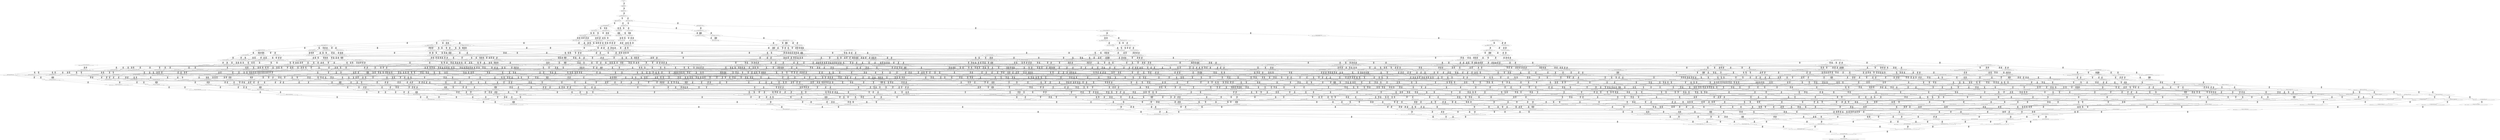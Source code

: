 digraph {
	S0[label="S0: [0, 0] [0, 0] \n{}{}"];
	S1[label="S1: [0, 0] [65, 82] \n{T0J0:65-82}{1}"];
	S2[label="S2: [65, 82] [96, 121] \n{T0J1:96-121}{1, 2}"];
	S3[label="S3: [96, 121] [101, 127] \n{T0J1:96-121, T0J2:101-127}{1, 2, 3}"];
	S4[label="S4: [101, 121] [129, 157] \n{T0J3:129-157}{1, 2, 3, 4}"];
	S5[label="S5: [101, 127] [118, 149] \n{T0J14:118-149}{1, 2, 3, 15}"];
	S6[label="S6: [108, 130] [129, 157] \n{T0J3:129-157, T0J6:108-130}{1, 2, 3, 4, 7}"];
	S7[label="S7: [118, 149] [129, 163] \n{T0J3:129-163}{1, 2, 3, 4, 15}"];
	S8[label="S8: [118, 126] [178, 201] \n{T0J15:178-201}{1, 2, 3, 15, 16}"];
	S9[label="S9: [122, 148] [129, 157] \n{T0J7:122-148}{1, 2, 3, 4, 7, 8}"];
	S10[label="S10: [125, 158] [129, 163] \n{}{1, 2, 3, 4, 7, 15}"];
	S11[label="S11: [129, 163] [178, 201] \n{T0J3:129-163, T0J15:178-201}{1, 2, 3, 4, 15, 16}"];
	S12[label="S12: [121, 130] [178, 201] \n{T0J15:178-201, T0J18:121-130}{1, 2, 3, 15, 16, 19}"];
	S13[label="S13: [129, 130] [164, 182] \n{}{1, 2, 3, 4, 5, 6, 7}"];
	S14[label="S14: [129, 149] [164, 201] \n{}{1, 2, 3, 4, 5, 6, 15}"];
	S15[label="S15: [129, 157] [142, 173] \n{T0J10:142-173}{1, 2, 3, 4, 7, 8, 11}"];
	S16[label="S16: [129, 163] [139, 176] \n{}{1, 2, 3, 4, 7, 8, 15}"];
	S17[label="S17: [129, 171] [178, 201] \n{T0J15:178-201}{1, 2, 3, 4, 7, 15, 16}"];
	S18[label="S18: [149, 166] [178, 201] \n{T0J3:149-166, T0J15:178-201}{1, 2, 3, 4, 15, 16, 19}"];
	S19[label="S19: [178, 201] [200, 225] \n{T0J15:178-201, T0J19:200-225}{1, 2, 3, 15, 16, 19, 20}"];
	S20[label="S20: [129, 157] [164, 200] \n{}{1, 2, 3, 4, 5, 6, 7, 8}"];
	S21[label="S21: [129, 157] [188, 243] \n{}{1, 2, 3, 4, 7, 8, 9, 10}"];
	S22[label="S22: [129, 163] [164, 210] \n{}{1, 2, 3, 4, 5, 6, 7, 15}"];
	S23[label="S23: [164, 201] [178, 215] \n{T0J15:178-201}{1, 2, 3, 4, 5, 6, 15, 16}"];
	S24[label="S24: [142, 157] [206, 237] \n{T0J11:206-237}{1, 2, 3, 4, 7, 8, 11, 12}"];
	S25[label="S25: [139, 176] [149, 189] \n{}{1, 2, 3, 4, 7, 8, 11, 15}"];
	S26[label="S26: [143, 183] [178, 201] \n{T0J7:143-183, T0J15:178-201}{1, 2, 3, 4, 7, 8, 15, 16}"];
	S27[label="S27: [156, 174] [178, 201] \n{T0J6:156-174, T0J15:178-201}{1, 2, 3, 4, 7, 15, 16, 19}"];
	S28[label="S28: [200, 225] [206, 237] \n{T0J3:206-237}{1, 2, 3, 4, 15, 16, 19, 20}"];
	S29[label="S29: [142, 183] [164, 209] \n{}{1, 2, 3, 4, 5, 6, 7, 8, 11}"];
	S30[label="S30: [142, 183] [188, 252] \n{}{1, 2, 3, 4, 7, 8, 9, 10, 11}"];
	S31[label="S31: [139, 181] [164, 215] \n{}{1, 2, 3, 4, 5, 6, 7, 8, 15}"];
	S32[label="S32: [139, 176] [195, 258] \n{}{1, 2, 3, 4, 7, 8, 9, 10, 15}"];
	S33[label="S33: [164, 210] [178, 223] \n{}{1, 2, 3, 4, 5, 6, 7, 15, 16}"];
	S34[label="S34: [178, 201] [184, 218] \n{T0J15:178-201}{1, 2, 3, 4, 5, 6, 15, 16, 19}"];
	S35[label="S35: [197, 226] [206, 237] \n{T0J11:206-237, T0J12:197-226}{1, 2, 3, 4, 7, 8, 11, 12, 13}"];
	S36[label="S36: [149, 189] [206, 262] \n{T0J11:206-262}{1, 2, 3, 4, 7, 8, 11, 12, 15}"];
	S37[label="S37: [149, 201] [178, 257] \n{}{1, 2, 3, 4, 7, 8, 11, 15, 16}"];
	S38[label="S38: [170, 192] [178, 201] \n{T0J7:170-192, T0J15:178-201}{1, 2, 3, 4, 7, 8, 15, 16, 19}"];
	S39[label="S39: [206, 234] [207, 237] \n{T0J6:207-234}{1, 2, 3, 4, 7, 15, 16, 19, 20}"];
	S40[label="S40: [164, 209] [188, 252] \n{}{1, 2, 3, 4, 5, 6, 7, 8, 9, 10}"];
	S41[label="S41: [164, 209] [206, 263] \n{T0J11:206-263}{1, 2, 3, 4, 5, 6, 7, 8, 11, 12}"];
	S42[label="S42: [188, 252] [206, 263] \n{T0J11:206-263}{1, 2, 3, 4, 7, 8, 9, 10, 11, 12}"];
	S43[label="S43: [149, 209] [164, 235] \n{}{1, 2, 3, 4, 5, 6, 7, 8, 11, 15}"];
	S44[label="S44: [149, 211] [188, 278] \n{}{1, 2, 3, 4, 7, 8, 9, 10, 11, 15}"];
	S45[label="S45: [178, 223] [178, 235] \n{}{1, 2, 3, 4, 5, 6, 7, 8, 15, 16}"];
	S46[label="S46: [178, 201] [209, 278] \n{}{1, 2, 3, 4, 7, 8, 9, 10, 15, 16}"];
	S47[label="S47: [178, 210] [185, 226] \n{}{1, 2, 3, 4, 5, 6, 7, 15, 16, 19}"];
	S48[label="S48: [206, 225] [241, 277] \n{}{1, 2, 3, 4, 5, 6, 15, 16, 19, 20}"];
	S49[label="S49: [206, 237] [223, 259] \n{T0J13:223-259}{1, 2, 3, 4, 7, 8, 11, 12, 13, 14}"];
	S50[label="S50: [204, 262] [206, 277] \n{}{1, 2, 3, 4, 7, 8, 11, 12, 13, 15}"];
	S51[label="S51: [178, 262] [209, 288] \n{}{1, 2, 3, 4, 7, 8, 11, 12, 15, 16}"];
	S52[label="S52: [178, 212] [182, 257] \n{T0J16:182-212}{1, 2, 3, 4, 7, 8, 11, 15, 16, 17}"];
	S53[label="S53: [152, 211] [178, 257] \n{}{1, 2, 3, 4, 7, 8, 11, 15, 16, 19}"];
	S54[label="S54: [207, 237] [220, 252] \n{T0J7:220-252}{1, 2, 3, 4, 7, 8, 15, 16, 19, 20}"];
	S55[label="S55: [164, 235] [188, 278] \n{}{1, 2, 3, 4, 5, 6, 7, 8, 9, 10, 11}"];
	S56[label="S56: [164, 228] [195, 276] \n{}{1, 2, 3, 4, 5, 6, 7, 8, 9, 10, 15}"];
	S57[label="S57: [206, 263] [219, 278] \n{}{1, 2, 3, 4, 5, 6, 7, 8, 11, 12, 13}"];
	S58[label="S58: [206, 263] [243, 321] \n{}{1, 2, 3, 4, 7, 8, 9, 10, 11, 12, 13}"];
	S59[label="S59: [164, 260] [206, 315] \n{}{1, 2, 3, 4, 5, 6, 7, 8, 11, 12, 15}"];
	S60[label="S60: [188, 278] [210, 315] \n{}{1, 2, 3, 4, 7, 8, 9, 10, 11, 12, 15}"];
	S61[label="S61: [164, 257] [184, 309] \n{}{1, 2, 3, 4, 5, 6, 7, 8, 11, 15, 16}"];
	S62[label="S62: [178, 278] [209, 309] \n{}{1, 2, 3, 4, 7, 8, 9, 10, 11, 15, 16}"];
	S63[label="S63: [178, 226] [192, 244] \n{}{1, 2, 3, 4, 5, 6, 7, 8, 15, 16, 19}"];
	S64[label="S64: [178, 201] [236, 287] \n{}{1, 2, 3, 4, 7, 8, 9, 10, 15, 16, 19}"];
	S65[label="S65: [207, 237] [241, 286] \n{}{1, 2, 3, 4, 5, 6, 7, 15, 16, 19, 20}"];
	S66[label="S66: [170, 235] [246, 329] \n{T0J22:246-329}{1, 2, 3, 4, 5, 6, 7, 8, 11, 15, 23}"];
	S67[label="S67: [198, 278] [246, 295] \n{T0J23:246-295}{1, 2, 3, 4, 7, 8, 9, 10, 11, 15, 24}"];
	S68[label="S68: [206, 269] [228, 277] \n{}{1, 2, 3, 4, 7, 8, 11, 12, 13, 14, 15}"];
	S69[label="S69: [206, 288] [233, 311] \n{}{1, 2, 3, 4, 7, 8, 11, 12, 13, 15, 16}"];
	S70[label="S70: [182, 257] [209, 316] \n{}{1, 2, 3, 4, 7, 8, 11, 12, 15, 16, 17}"];
	S71[label="S71: [178, 257] [209, 316] \n{}{1, 2, 3, 4, 7, 8, 11, 12, 15, 16, 19}"];
	S72[label="S72: [182, 257] [256, 334] \n{T0J17:256-334}{1, 2, 3, 4, 7, 8, 11, 15, 16, 17, 18}"];
	S73[label="S73: [178, 241] [182, 257] \n{}{1, 2, 3, 4, 7, 8, 11, 15, 16, 17, 19}"];
	S74[label="S74: [178, 257] [227, 335] \n{}{1, 2, 3, 4, 7, 8, 11, 15, 16, 19, 20}"];
	S75[label="S75: [188, 278] [223, 315] \n{}{1, 2, 3, 4, 5, 6, 7, 8, 9, 10, 11, 12}"];
	S76[label="S76: [164, 278] [188, 330] \n{}{1, 2, 3, 4, 5, 6, 7, 8, 9, 10, 11, 15}"];
	S77[label="S77: [178, 253] [213, 318] \n{}{1, 2, 3, 4, 5, 6, 7, 8, 9, 10, 15, 16}"];
	S78[label="S78: [219, 278] [232, 289] \n{}{1, 2, 3, 4, 5, 6, 7, 8, 11, 12, 13, 14}"];
	S79[label="S79: [223, 269] [243, 331] \n{}{1, 2, 3, 4, 7, 8, 9, 10, 11, 12, 13, 14}"];
	S80[label="S80: [206, 315] [219, 320] \n{}{1, 2, 3, 4, 5, 6, 7, 8, 11, 12, 13, 15}"];
	S81[label="S81: [206, 305] [243, 331] \n{}{1, 2, 3, 4, 7, 8, 9, 10, 11, 12, 13, 15}"];
	S82[label="S82: [184, 315] [213, 331] \n{}{1, 2, 3, 4, 5, 6, 7, 8, 11, 12, 15, 16}"];
	S83[label="S83: [209, 311] [242, 331] \n{}{1, 2, 3, 4, 7, 8, 9, 10, 11, 12, 15, 16}"];
	S84[label="S84: [182, 257] [184, 309] \n{}{1, 2, 3, 4, 5, 6, 7, 8, 11, 15, 16, 17}"];
	S85[label="S85: [182, 257] [209, 331] \n{}{1, 2, 3, 4, 7, 8, 9, 10, 11, 15, 16, 17}"];
	S86[label="S86: [167, 257] [184, 309] \n{}{1, 2, 3, 4, 5, 6, 7, 8, 11, 15, 16, 19}"];
	S87[label="S87: [178, 257] [209, 331] \n{}{1, 2, 3, 4, 7, 8, 9, 10, 11, 15, 16, 19}"];
	S88[label="S88: [220, 255] [241, 289] \n{}{1, 2, 3, 4, 5, 6, 7, 8, 15, 16, 19, 20}"];
	S89[label="S89: [220, 236] [286, 331] \n{}{1, 2, 3, 4, 7, 8, 9, 10, 15, 16, 19, 20}"];
	S90[label="S90: [206, 329] [246, 346] \n{}{1, 2, 3, 4, 5, 6, 7, 8, 11, 12, 15, 23}"];
	S91[label="S91: [210, 297] [246, 316] \n{T0J23:246-297}{1, 2, 3, 4, 7, 8, 9, 10, 11, 12, 15, 24}"];
	S92[label="S92: [184, 329] [246, 346] \n{}{1, 2, 3, 4, 5, 6, 7, 8, 11, 15, 16, 23}"];
	S93[label="S93: [209, 297] [246, 311] \n{T0J23:246-297}{1, 2, 3, 4, 7, 8, 9, 10, 11, 15, 16, 24}"];
	S94[label="S94: [228, 277] [233, 311] \n{}{1, 2, 3, 4, 7, 8, 11, 12, 13, 14, 15, 16}"];
	S95[label="S95: [228, 277] [282, 310] \n{T0J24:282-310}{1, 2, 3, 4, 7, 8, 11, 12, 13, 14, 15, 25}"];
	S96[label="S96: [209, 305] [233, 316] \n{}{1, 2, 3, 4, 7, 8, 11, 12, 13, 15, 16, 17}"];
	S97[label="S97: [209, 305] [233, 316] \n{}{1, 2, 3, 4, 7, 8, 11, 12, 13, 15, 16, 19}"];
	S98[label="S98: [209, 316] [256, 334] \n{T0J17:256-334}{1, 2, 3, 4, 7, 8, 11, 12, 15, 16, 17, 18}"];
	S99[label="S99: [182, 257] [209, 316] \n{}{1, 2, 3, 4, 7, 8, 11, 12, 15, 16, 17, 19}"];
	S100[label="S100: [209, 316] [242, 335] \n{}{1, 2, 3, 4, 7, 8, 11, 12, 15, 16, 19, 20}"];
	S101[label="S101: [182, 257] [256, 334] \n{T0J17:256-334}{1, 2, 3, 4, 7, 8, 11, 15, 16, 17, 18, 19}"];
	S102[label="S102: [182, 257] [227, 335] \n{}{1, 2, 3, 4, 7, 8, 11, 15, 16, 17, 19, 20}"];
	S103[label="S103: [194, 256] [227, 335] \n{T0J20:194-256}{1, 2, 3, 4, 7, 8, 11, 15, 16, 19, 20, 21}"];
	S104[label="S104: [219, 315] [243, 358] \n{}{1, 2, 3, 4, 5, 6, 7, 8, 9, 10, 11, 12, 13}"];
	S105[label="S105: [188, 330] [223, 358] \n{}{1, 2, 3, 4, 5, 6, 7, 8, 9, 10, 11, 12, 15}"];
	S106[label="S106: [184, 330] [213, 352] \n{}{1, 2, 3, 4, 5, 6, 7, 8, 9, 10, 11, 15, 16}"];
	S107[label="S107: [192, 253] [236, 321] \n{}{1, 2, 3, 4, 5, 6, 7, 8, 9, 10, 15, 16, 19}"];
	S108[label="S108: [188, 330] [246, 356] \n{}{1, 2, 3, 4, 5, 6, 7, 8, 9, 10, 11, 15, 23}"];
	S109[label="S109: [198, 322] [246, 330] \n{}{1, 2, 3, 4, 5, 6, 7, 8, 9, 10, 11, 15, 24}"];
	S110[label="S110: [219, 287] [232, 321] \n{}{1, 2, 3, 4, 5, 6, 7, 8, 11, 12, 13, 14, 15}"];
	S111[label="S111: [228, 277] [243, 331] \n{}{1, 2, 3, 4, 7, 8, 9, 10, 11, 12, 13, 14, 15}"];
	S112[label="S112: [213, 323] [239, 340] \n{}{1, 2, 3, 4, 5, 6, 7, 8, 11, 12, 13, 15, 16}"];
	S113[label="S113: [233, 311] [264, 331] \n{}{1, 2, 3, 4, 7, 8, 9, 10, 11, 12, 13, 15, 16}"];
	S114[label="S114: [184, 309] [213, 334] \n{}{1, 2, 3, 4, 5, 6, 7, 8, 11, 12, 15, 16, 17}"];
	S115[label="S115: [209, 316] [242, 331] \n{}{1, 2, 3, 4, 7, 8, 9, 10, 11, 12, 15, 16, 17}"];
	S116[label="S116: [184, 309] [213, 334] \n{}{1, 2, 3, 4, 5, 6, 7, 8, 11, 12, 15, 16, 19}"];
	S117[label="S117: [209, 316] [242, 331] \n{}{1, 2, 3, 4, 7, 8, 9, 10, 11, 12, 15, 16, 19}"];
	S118[label="S118: [184, 309] [256, 352] \n{}{1, 2, 3, 4, 5, 6, 7, 8, 11, 15, 16, 17, 18}"];
	S119[label="S119: [209, 331] [256, 334] \n{T0J17:256-334}{1, 2, 3, 4, 7, 8, 9, 10, 11, 15, 16, 17, 18}"];
	S120[label="S120: [182, 259] [184, 309] \n{}{1, 2, 3, 4, 5, 6, 7, 8, 11, 15, 16, 17, 19}"];
	S121[label="S121: [182, 257] [209, 331] \n{}{1, 2, 3, 4, 7, 8, 9, 10, 11, 15, 16, 17, 19}"];
	S122[label="S122: [184, 309] [227, 353] \n{}{1, 2, 3, 4, 5, 6, 7, 8, 11, 15, 16, 19, 20}"];
	S123[label="S123: [209, 331] [244, 335] \n{}{1, 2, 3, 4, 7, 8, 9, 10, 11, 15, 16, 19, 20}"];
	S124[label="S124: [219, 323] [261, 349] \n{}{1, 2, 3, 4, 5, 6, 7, 8, 11, 12, 13, 15, 23}"];
	S125[label="S125: [243, 305] [254, 331] \n{T0J23:246-297}{1, 2, 3, 4, 7, 8, 9, 10, 11, 12, 13, 15, 24}"];
	S126[label="S126: [213, 334] [248, 349] \n{}{1, 2, 3, 4, 5, 6, 7, 8, 11, 12, 15, 16, 23}"];
	S127[label="S127: [242, 311] [257, 331] \n{T0J23:246-297}{1, 2, 3, 4, 7, 8, 9, 10, 11, 12, 15, 16, 24}"];
	S128[label="S128: [184, 309] [246, 349] \n{}{1, 2, 3, 4, 5, 6, 7, 8, 11, 15, 16, 17, 23}"];
	S129[label="S129: [209, 297] [246, 331] \n{T0J23:246-297}{1, 2, 3, 4, 7, 8, 9, 10, 11, 15, 16, 17, 24}"];
	S130[label="S130: [184, 309] [246, 349] \n{}{1, 2, 3, 4, 5, 6, 7, 8, 11, 15, 16, 19, 23}"];
	S131[label="S131: [209, 297] [246, 331] \n{T0J23:246-297}{1, 2, 3, 4, 7, 8, 9, 10, 11, 15, 16, 19, 24}"];
	S132[label="S132: [232, 269] [233, 316] \n{}{1, 2, 3, 4, 7, 8, 11, 12, 13, 14, 15, 16, 17}"];
	S133[label="S133: [231, 269] [233, 316] \n{}{1, 2, 3, 4, 7, 8, 11, 12, 13, 14, 15, 16, 19}"];
	S134[label="S134: [233, 310] [287, 311] \n{T0J24:282-310}{1, 2, 3, 4, 7, 8, 11, 12, 13, 14, 15, 16, 25}"];
	S135[label="S135: [233, 316] [264, 334] \n{T0J17:256-334}{1, 2, 3, 4, 7, 8, 11, 12, 13, 15, 16, 17, 18}"];
	S136[label="S136: [209, 305] [233, 316] \n{}{1, 2, 3, 4, 7, 8, 11, 12, 13, 15, 16, 17, 19}"];
	S137[label="S137: [233, 316] [264, 335] \n{}{1, 2, 3, 4, 7, 8, 11, 12, 13, 15, 16, 19, 20}"];
	S138[label="S138: [209, 316] [256, 334] \n{T0J17:256-334}{1, 2, 3, 4, 7, 8, 11, 12, 15, 16, 17, 18, 19}"];
	S139[label="S139: [209, 316] [242, 335] \n{}{1, 2, 3, 4, 7, 8, 11, 12, 15, 16, 17, 19, 20}"];
	S140[label="S140: [225, 316] [242, 335] \n{}{1, 2, 3, 4, 7, 8, 11, 12, 15, 16, 19, 20, 21}"];
	S141[label="S141: [227, 334] [260, 335] \n{T0J17:256-334}{1, 2, 3, 4, 7, 8, 11, 15, 16, 17, 18, 19, 20}"];
	S142[label="S142: [198, 256] [227, 335] \n{}{1, 2, 3, 4, 7, 8, 11, 15, 16, 17, 19, 20, 21}"];
	S143[label="S143: [227, 322] [262, 335] \n{T0J21:262-322}{1, 2, 3, 4, 7, 8, 11, 15, 16, 19, 20, 21, 22}"];
	S144[label="S144: [232, 348] [245, 373] \n{}{1, 2, 3, 4, 5, 6, 7, 8, 9, 10, 11, 12, 13, 14}"];
	S145[label="S145: [219, 358] [243, 410] \n{}{1, 2, 3, 4, 5, 6, 7, 8, 9, 10, 11, 12, 13, 15}"];
	S146[label="S146: [213, 354] [244, 410] \n{}{1, 2, 3, 4, 5, 6, 7, 8, 9, 10, 11, 12, 15, 16}"];
	S147[label="S147: [184, 309] [213, 352] \n{}{1, 2, 3, 4, 5, 6, 7, 8, 9, 10, 11, 15, 16, 17}"];
	S148[label="S148: [184, 309] [213, 352] \n{}{1, 2, 3, 4, 5, 6, 7, 8, 9, 10, 11, 15, 16, 19}"];
	S149[label="S149: [241, 289] [286, 350] \n{}{1, 2, 3, 4, 5, 6, 7, 8, 9, 10, 15, 16, 19, 20}"];
	S150[label="S150: [223, 358] [252, 424] \n{}{1, 2, 3, 4, 5, 6, 7, 8, 9, 10, 11, 12, 15, 23}"];
	S151[label="S151: [223, 340] [246, 402] \n{}{1, 2, 3, 4, 5, 6, 7, 8, 9, 10, 11, 12, 15, 24}"];
	S152[label="S152: [213, 354] [248, 424] \n{}{1, 2, 3, 4, 5, 6, 7, 8, 9, 10, 11, 15, 16, 23}"];
	S153[label="S153: [213, 340] [246, 354] \n{}{1, 2, 3, 4, 5, 6, 7, 8, 9, 10, 11, 15, 16, 24}"];
	S154[label="S154: [232, 321] [239, 340] \n{}{1, 2, 3, 4, 5, 6, 7, 8, 11, 12, 13, 14, 15, 16}"];
	S155[label="S155: [233, 311] [264, 331] \n{}{1, 2, 3, 4, 7, 8, 9, 10, 11, 12, 13, 14, 15, 16}"];
	S156[label="S156: [232, 321] [282, 329] \n{T0J24:282-328}{1, 2, 3, 4, 5, 6, 7, 8, 11, 12, 13, 14, 15, 25}"];
	S157[label="S157: [243, 310] [287, 331] \n{T0J24:282-310}{1, 2, 3, 4, 7, 8, 9, 10, 11, 12, 13, 14, 15, 25}"];
	S158[label="S158: [213, 323] [239, 357] \n{}{1, 2, 3, 4, 5, 6, 7, 8, 11, 12, 13, 15, 16, 17}"];
	S159[label="S159: [233, 316] [264, 331] \n{}{1, 2, 3, 4, 7, 8, 9, 10, 11, 12, 13, 15, 16, 17}"];
	S160[label="S160: [213, 323] [239, 357] \n{}{1, 2, 3, 4, 5, 6, 7, 8, 11, 12, 13, 15, 16, 19}"];
	S161[label="S161: [233, 316] [264, 331] \n{}{1, 2, 3, 4, 7, 8, 9, 10, 11, 12, 13, 15, 16, 19}"];
	S162[label="S162: [213, 334] [256, 368] \n{}{1, 2, 3, 4, 5, 6, 7, 8, 11, 12, 15, 16, 17, 18}"];
	S163[label="S163: [242, 331] [273, 334] \n{T0J17:256-334}{1, 2, 3, 4, 7, 8, 9, 10, 11, 12, 15, 16, 17, 18}"];
	S164[label="S164: [184, 309] [213, 334] \n{}{1, 2, 3, 4, 5, 6, 7, 8, 11, 12, 15, 16, 17, 19}"];
	S165[label="S165: [209, 316] [242, 331] \n{}{1, 2, 3, 4, 7, 8, 9, 10, 11, 12, 15, 16, 17, 19}"];
	S166[label="S166: [213, 335] [244, 368] \n{}{1, 2, 3, 4, 5, 6, 7, 8, 11, 12, 15, 16, 19, 20}"];
	S167[label="S167: [242, 331] [273, 335] \n{}{1, 2, 3, 4, 7, 8, 9, 10, 11, 12, 15, 16, 19, 20}"];
	S168[label="S168: [184, 309] [256, 352] \n{}{1, 2, 3, 4, 5, 6, 7, 8, 11, 15, 16, 17, 18, 19}"];
	S169[label="S169: [209, 331] [256, 334] \n{T0J17:256-334}{1, 2, 3, 4, 7, 8, 9, 10, 11, 15, 16, 17, 18, 19}"];
	S170[label="S170: [184, 309] [227, 353] \n{}{1, 2, 3, 4, 5, 6, 7, 8, 11, 15, 16, 17, 19, 20}"];
	S171[label="S171: [209, 331] [244, 335] \n{}{1, 2, 3, 4, 7, 8, 9, 10, 11, 15, 16, 17, 19, 20}"];
	S172[label="S172: [200, 308] [227, 353] \n{}{1, 2, 3, 4, 5, 6, 7, 8, 11, 15, 16, 19, 20, 21}"];
	S173[label="S173: [225, 331] [244, 335] \n{}{1, 2, 3, 4, 7, 8, 9, 10, 11, 15, 16, 19, 20, 21}"];
	S174[label="S174: [246, 340] [246, 374] \n{}{1, 2, 3, 4, 5, 6, 7, 8, 9, 10, 11, 15, 23, 24}"];
	S175[label="S175: [232, 321] [261, 349] \n{}{1, 2, 3, 4, 5, 6, 7, 8, 11, 12, 13, 14, 15, 23}"];
	S176[label="S176: [243, 297] [276, 331] \n{T0J23:276-297}{1, 2, 3, 4, 7, 8, 9, 10, 11, 12, 13, 14, 15, 24}"];
	S177[label="S177: [239, 340] [268, 349] \n{}{1, 2, 3, 4, 5, 6, 7, 8, 11, 12, 13, 15, 16, 23}"];
	S178[label="S178: [264, 297] [281, 331] \n{T0J23:281-297}{1, 2, 3, 4, 7, 8, 9, 10, 11, 12, 13, 15, 16, 24}"];
	S179[label="S179: [213, 334] [248, 349] \n{}{1, 2, 3, 4, 5, 6, 7, 8, 11, 12, 15, 16, 17, 23}"];
	S180[label="S180: [242, 316] [257, 331] \n{T0J23:246-297}{1, 2, 3, 4, 7, 8, 9, 10, 11, 12, 15, 16, 17, 24}"];
	S181[label="S181: [213, 334] [248, 349] \n{}{1, 2, 3, 4, 5, 6, 7, 8, 11, 12, 15, 16, 19, 23}"];
	S182[label="S182: [242, 316] [257, 331] \n{T0J23:246-297}{1, 2, 3, 4, 7, 8, 9, 10, 11, 12, 15, 16, 19, 24}"];
	S183[label="S183: [246, 349] [260, 352] \n{}{1, 2, 3, 4, 5, 6, 7, 8, 11, 15, 16, 17, 18, 23}"];
	S184[label="S184: [212, 240] [256, 334] \n{T0J17:256-334, T0J18:212-240}{1, 2, 3, 4, 7, 8, 9, 10, 11, 15, 16, 17, 18, 19}"];
	S185[label="S185: [246, 331] [257, 334] \n{T0J17:256-334, T0J23:246-297}{1, 2, 3, 4, 7, 8, 9, 10, 11, 15, 16, 17, 18, 24}"];
	S186[label="S186: [184, 309] [246, 349] \n{}{1, 2, 3, 4, 5, 6, 7, 8, 11, 15, 16, 17, 19, 23}"];
	S187[label="S187: [209, 297] [246, 331] \n{T0J23:246-297}{1, 2, 3, 4, 7, 8, 9, 10, 11, 15, 16, 17, 19, 24}"];
	S188[label="S188: [227, 349] [260, 353] \n{}{1, 2, 3, 4, 5, 6, 7, 8, 11, 15, 16, 19, 20, 23}"];
	S189[label="S189: [244, 331] [257, 335] \n{T0J23:246-297}{1, 2, 3, 4, 7, 8, 9, 10, 11, 15, 16, 19, 20, 24}"];
	S190[label="S190: [233, 316] [264, 334] \n{T0J17:256-334}{1, 2, 3, 4, 7, 8, 11, 12, 13, 14, 15, 16, 17, 18}"];
	S191[label="S191: [233, 269] [235, 316] \n{}{1, 2, 3, 4, 7, 8, 11, 12, 13, 14, 15, 16, 17, 19}"];
	S192[label="S192: [233, 310] [287, 316] \n{T0J24:282-310}{1, 2, 3, 4, 7, 8, 11, 12, 13, 14, 15, 16, 17, 25}"];
	S193[label="S193: [233, 316] [264, 335] \n{}{1, 2, 3, 4, 7, 8, 11, 12, 13, 14, 15, 16, 19, 20}"];
	S194[label="S194: [233, 310] [287, 316] \n{T0J24:282-310}{1, 2, 3, 4, 7, 8, 11, 12, 13, 14, 15, 16, 19, 25}"];
	S195[label="S195: [233, 316] [264, 334] \n{T0J17:256-334}{1, 2, 3, 4, 7, 8, 11, 12, 13, 15, 16, 17, 18, 19}"];
	S196[label="S196: [233, 316] [264, 335] \n{}{1, 2, 3, 4, 7, 8, 11, 12, 13, 15, 16, 17, 19, 20}"];
	S197[label="S197: [242, 305] [264, 335] \n{}{1, 2, 3, 4, 7, 8, 11, 12, 13, 15, 16, 19, 20, 21}"];
	S198[label="S198: [242, 334] [287, 335] \n{T0J17:256-334}{1, 2, 3, 4, 7, 8, 11, 12, 15, 16, 17, 18, 19, 20}"];
	S199[label="S199: [225, 316] [242, 335] \n{}{1, 2, 3, 4, 7, 8, 11, 12, 15, 16, 17, 19, 20, 21}"];
	S200[label="S200: [242, 322] [291, 335] \n{T0J21:262-322}{1, 2, 3, 4, 7, 8, 11, 12, 15, 16, 19, 20, 21, 22}"];
	S201[label="S201: [227, 334] [260, 335] \n{T0J17:256-334}{1, 2, 3, 4, 7, 8, 11, 15, 16, 17, 18, 19, 20, 21}"];
	S202[label="S202: [227, 322] [262, 335] \n{T0J21:262-322}{1, 2, 3, 4, 7, 8, 11, 15, 16, 17, 19, 20, 21, 22}"];
	S203[label="S203: [232, 391] [245, 410] \n{}{1, 2, 3, 4, 5, 6, 7, 8, 9, 10, 11, 12, 13, 14, 15}"];
	S204[label="S204: [239, 410] [268, 423] \n{}{1, 2, 3, 4, 5, 6, 7, 8, 9, 10, 11, 12, 13, 15, 16}"];
	S205[label="S205: [213, 352] [244, 410] \n{}{1, 2, 3, 4, 5, 6, 7, 8, 9, 10, 11, 12, 15, 16, 17}"];
	S206[label="S206: [213, 352] [244, 410] \n{}{1, 2, 3, 4, 5, 6, 7, 8, 9, 10, 11, 12, 15, 16, 19}"];
	S207[label="S207: [213, 352] [256, 404] \n{}{1, 2, 3, 4, 5, 6, 7, 8, 9, 10, 11, 15, 16, 17, 18}"];
	S208[label="S208: [184, 309] [213, 354] \n{}{1, 2, 3, 4, 5, 6, 7, 8, 9, 10, 11, 15, 16, 17, 19}"];
	S209[label="S209: [213, 353] [244, 404] \n{}{1, 2, 3, 4, 5, 6, 7, 8, 9, 10, 11, 15, 16, 19, 20}"];
	S210[label="S210: [243, 424] [278, 427] \n{}{1, 2, 3, 4, 5, 6, 7, 8, 9, 10, 11, 12, 13, 15, 23}"];
	S211[label="S211: [243, 402] [267, 410] \n{}{1, 2, 3, 4, 5, 6, 7, 8, 9, 10, 11, 12, 13, 15, 24}"];
	S212[label="S212: [244, 424] [277, 434] \n{}{1, 2, 3, 4, 5, 6, 7, 8, 9, 10, 11, 12, 15, 16, 23}"];
	S213[label="S213: [244, 389] [261, 420] \n{}{1, 2, 3, 4, 5, 6, 7, 8, 9, 10, 11, 12, 15, 16, 24}"];
	S214[label="S214: [213, 352] [248, 424] \n{}{1, 2, 3, 4, 5, 6, 7, 8, 9, 10, 11, 15, 16, 17, 23}"];
	S215[label="S215: [213, 340] [246, 354] \n{}{1, 2, 3, 4, 5, 6, 7, 8, 9, 10, 11, 15, 16, 17, 24}"];
	S216[label="S216: [213, 352] [248, 424] \n{}{1, 2, 3, 4, 5, 6, 7, 8, 9, 10, 11, 15, 16, 19, 23}"];
	S217[label="S217: [213, 340] [246, 354] \n{}{1, 2, 3, 4, 5, 6, 7, 8, 9, 10, 11, 15, 16, 19, 24}"];
	S218[label="S218: [233, 316] [239, 357] \n{}{1, 2, 3, 4, 5, 6, 7, 8, 11, 12, 13, 14, 15, 16, 17}"];
	S219[label="S219: [233, 316] [264, 331] \n{}{1, 2, 3, 4, 7, 8, 9, 10, 11, 12, 13, 14, 15, 16, 17}"];
	S220[label="S220: [233, 316] [239, 357] \n{}{1, 2, 3, 4, 5, 6, 7, 8, 11, 12, 13, 14, 15, 16, 19}"];
	S221[label="S221: [233, 316] [264, 331] \n{}{1, 2, 3, 4, 7, 8, 9, 10, 11, 12, 13, 14, 15, 16, 19}"];
	S222[label="S222: [239, 329] [287, 362] \n{}{1, 2, 3, 4, 5, 6, 7, 8, 11, 12, 13, 14, 15, 16, 25}"];
	S223[label="S223: [264, 311] [292, 331] \n{T0J24:282-310}{1, 2, 3, 4, 7, 8, 9, 10, 11, 12, 13, 14, 15, 16, 25}"];
	S224[label="S224: [239, 352] [268, 368] \n{}{1, 2, 3, 4, 5, 6, 7, 8, 11, 12, 13, 15, 16, 17, 18}"];
	S225[label="S225: [264, 331] [299, 334] \n{T0J17:256-334}{1, 2, 3, 4, 7, 8, 9, 10, 11, 12, 13, 15, 16, 17, 18}"];
	S226[label="S226: [213, 323] [239, 357] \n{}{1, 2, 3, 4, 5, 6, 7, 8, 11, 12, 13, 15, 16, 17, 19}"];
	S227[label="S227: [233, 316] [264, 331] \n{}{1, 2, 3, 4, 7, 8, 9, 10, 11, 12, 13, 15, 16, 17, 19}"];
	S228[label="S228: [239, 353] [268, 368] \n{}{1, 2, 3, 4, 5, 6, 7, 8, 11, 12, 13, 15, 16, 19, 20}"];
	S229[label="S229: [264, 331] [299, 335] \n{}{1, 2, 3, 4, 7, 8, 9, 10, 11, 12, 13, 15, 16, 19, 20}"];
	S230[label="S230: [213, 334] [256, 368] \n{}{1, 2, 3, 4, 5, 6, 7, 8, 11, 12, 15, 16, 17, 18, 19}"];
	S231[label="S231: [242, 331] [273, 334] \n{T0J17:256-334}{1, 2, 3, 4, 7, 8, 9, 10, 11, 12, 15, 16, 17, 18, 19}"];
	S232[label="S232: [213, 335] [244, 368] \n{}{1, 2, 3, 4, 5, 6, 7, 8, 11, 12, 15, 16, 17, 19, 20}"];
	S233[label="S233: [242, 331] [273, 335] \n{}{1, 2, 3, 4, 7, 8, 9, 10, 11, 12, 15, 16, 17, 19, 20}"];
	S234[label="S234: [227, 335] [244, 368] \n{}{1, 2, 3, 4, 5, 6, 7, 8, 11, 12, 15, 16, 19, 20, 21}"];
	S235[label="S235: [242, 331] [289, 335] \n{}{1, 2, 3, 4, 7, 8, 9, 10, 11, 12, 15, 16, 19, 20, 21}"];
	S236[label="S236: [227, 352] [262, 386] \n{}{1, 2, 3, 4, 5, 6, 7, 8, 11, 15, 16, 17, 18, 19, 20}"];
	S237[label="S237: [244, 334] [287, 335] \n{T0J17:256-334}{1, 2, 3, 4, 7, 8, 9, 10, 11, 15, 16, 17, 18, 19, 20}"];
	S238[label="S238: [200, 308] [227, 353] \n{}{1, 2, 3, 4, 5, 6, 7, 8, 11, 15, 16, 17, 19, 20, 21}"];
	S239[label="S239: [225, 331] [244, 335] \n{}{1, 2, 3, 4, 7, 8, 9, 10, 11, 15, 16, 17, 19, 20, 21}"];
	S240[label="S240: [227, 340] [262, 374] \n{}{1, 2, 3, 4, 5, 6, 7, 8, 11, 15, 16, 19, 20, 21, 22}"];
	S241[label="S241: [244, 331] [293, 335] \n{T0J21:262-322}{1, 2, 3, 4, 7, 8, 9, 10, 11, 15, 16, 19, 20, 21, 22}"];
	S242[label="S242: [246, 402] [271, 424] \n{}{1, 2, 3, 4, 5, 6, 7, 8, 9, 10, 11, 12, 15, 23, 24}"];
	S243[label="S243: [246, 375] [261, 424] \n{}{1, 2, 3, 4, 5, 6, 7, 8, 9, 10, 11, 15, 16, 23, 24}"];
	S244[label="S244: [239, 340] [268, 349] \n{}{1, 2, 3, 4, 5, 6, 7, 8, 11, 12, 13, 14, 15, 16, 23}"];
	S245[label="S245: [264, 297] [281, 331] \n{T0J23:281-297}{1, 2, 3, 4, 7, 8, 9, 10, 11, 12, 13, 14, 15, 16, 24}"];
	S246[label="S246: [261, 329] [291, 349] \n{T0J24:282-328}{1, 2, 3, 4, 5, 6, 7, 8, 11, 12, 13, 14, 15, 23, 25}"];
	S247[label="S247: [239, 349] [268, 357] \n{}{1, 2, 3, 4, 5, 6, 7, 8, 11, 12, 13, 15, 16, 17, 23}"];
	S248[label="S248: [264, 297] [281, 331] \n{T0J23:281-297}{1, 2, 3, 4, 7, 8, 9, 10, 11, 12, 13, 15, 16, 17, 24}"];
	S249[label="S249: [239, 349] [268, 357] \n{}{1, 2, 3, 4, 5, 6, 7, 8, 11, 12, 13, 15, 16, 19, 23}"];
	S250[label="S250: [264, 297] [281, 331] \n{T0J23:281-297}{1, 2, 3, 4, 7, 8, 9, 10, 11, 12, 13, 15, 16, 19, 24}"];
	S251[label="S251: [248, 349] [289, 368] \n{}{1, 2, 3, 4, 5, 6, 7, 8, 11, 12, 15, 16, 17, 18, 23}"];
	S252[label="S252: [213, 334] [248, 349] \n{}{1, 2, 3, 4, 5, 6, 7, 8, 11, 12, 15, 16, 17, 19, 23}"];
	S253[label="S253: [242, 316] [257, 331] \n{T0J23:246-297}{1, 2, 3, 4, 7, 8, 9, 10, 11, 12, 15, 16, 17, 19, 24}"];
	S254[label="S254: [244, 349] [289, 368] \n{}{1, 2, 3, 4, 5, 6, 7, 8, 11, 12, 15, 16, 19, 20, 23}"];
	S255[label="S255: [246, 349] [260, 352] \n{}{1, 2, 3, 4, 5, 6, 7, 8, 11, 15, 16, 17, 18, 19, 23}"];
	S256[label="S256: [246, 331] [257, 334] \n{T0J17:256-334, T0J23:246-297}{1, 2, 3, 4, 7, 8, 9, 10, 11, 15, 16, 17, 18, 19, 24}"];
	S257[label="S257: [227, 349] [260, 353] \n{}{1, 2, 3, 4, 5, 6, 7, 8, 11, 15, 16, 17, 19, 20, 23}"];
	S258[label="S258: [244, 331] [257, 335] \n{T0J23:246-297}{1, 2, 3, 4, 7, 8, 9, 10, 11, 15, 16, 17, 19, 20, 24}"];
	S259[label="S259: [227, 349] [260, 353] \n{}{1, 2, 3, 4, 5, 6, 7, 8, 11, 15, 16, 19, 20, 21, 23}"];
	S260[label="S260: [244, 297] [273, 335] \n{T0J23:273-297}{1, 2, 3, 4, 7, 8, 9, 10, 11, 15, 16, 19, 20, 21, 24}"];
	S261[label="S261: [235, 316] [264, 334] \n{T0J17:256-334}{1, 2, 3, 4, 7, 8, 11, 12, 13, 14, 15, 16, 17, 18, 19}"];
	S262[label="S262: [264, 316] [292, 334] \n{T0J17:256-334, T0J24:282-310}{1, 2, 3, 4, 7, 8, 11, 12, 13, 14, 15, 16, 17, 18, 25}"];
	S263[label="S263: [235, 316] [264, 335] \n{}{1, 2, 3, 4, 7, 8, 11, 12, 13, 14, 15, 16, 17, 19, 20}"];
	S264[label="S264: [235, 310] [287, 316] \n{T0J24:282-310}{1, 2, 3, 4, 7, 8, 11, 12, 13, 14, 15, 16, 17, 19, 25}"];
	S265[label="S265: [249, 256] [264, 335] \n{T0J20:249-256}{1, 2, 3, 4, 7, 8, 11, 12, 13, 14, 15, 16, 19, 20, 21}"];
	S266[label="S266: [264, 316] [292, 335] \n{T0J24:282-310}{1, 2, 3, 4, 7, 8, 11, 12, 13, 14, 15, 16, 19, 20, 25}"];
	S267[label="S267: [264, 334] [311, 335] \n{T0J17:256-334}{1, 2, 3, 4, 7, 8, 11, 12, 13, 15, 16, 17, 18, 19, 20}"];
	S268[label="S268: [242, 305] [264, 335] \n{}{1, 2, 3, 4, 7, 8, 11, 12, 13, 15, 16, 17, 19, 20, 21}"];
	S269[label="S269: [242, 334] [291, 335] \n{T0J17:256-334}{1, 2, 3, 4, 7, 8, 11, 12, 15, 16, 17, 18, 19, 20, 21}"];
	S270[label="S270: [242, 322] [291, 335] \n{T0J21:262-322}{1, 2, 3, 4, 7, 8, 11, 12, 15, 16, 17, 19, 20, 21, 22}"];
	S271[label="S271: [260, 334] [295, 335] \n{T0J17:256-334, T0J21:262-322}{1, 2, 3, 4, 7, 8, 11, 15, 16, 17, 18, 19, 20, 21, 22}"];
	S272[label="S272: [239, 423] [268, 466] \n{}{1, 2, 3, 4, 5, 6, 7, 8, 9, 10, 11, 12, 13, 14, 15, 16}"];
	S273[label="S273: [245, 410] [287, 449] \n{}{1, 2, 3, 4, 5, 6, 7, 8, 9, 10, 11, 12, 13, 14, 15, 25}"];
	S274[label="S274: [239, 410] [268, 423] \n{}{1, 2, 3, 4, 5, 6, 7, 8, 9, 10, 11, 12, 13, 15, 16, 17}"];
	S275[label="S275: [239, 410] [268, 423] \n{}{1, 2, 3, 4, 5, 6, 7, 8, 9, 10, 11, 12, 13, 15, 16, 19}"];
	S276[label="S276: [244, 410] [277, 432] \n{}{1, 2, 3, 4, 5, 6, 7, 8, 9, 10, 11, 12, 15, 16, 17, 18}"];
	S277[label="S277: [213, 354] [244, 410] \n{}{1, 2, 3, 4, 5, 6, 7, 8, 9, 10, 11, 12, 15, 16, 17, 19}"];
	S278[label="S278: [244, 410] [277, 433] \n{}{1, 2, 3, 4, 5, 6, 7, 8, 9, 10, 11, 12, 15, 16, 19, 20}"];
	S279[label="S279: [213, 354] [256, 412] \n{}{1, 2, 3, 4, 5, 6, 7, 8, 9, 10, 11, 15, 16, 17, 18, 19}"];
	S280[label="S280: [213, 354] [244, 413] \n{}{1, 2, 3, 4, 5, 6, 7, 8, 9, 10, 11, 15, 16, 17, 19, 20}"];
	S281[label="S281: [227, 353] [244, 404] \n{}{1, 2, 3, 4, 5, 6, 7, 8, 9, 10, 11, 15, 16, 19, 20, 21}"];
	S282[label="S282: [245, 427] [278, 470] \n{}{1, 2, 3, 4, 5, 6, 7, 8, 9, 10, 11, 12, 13, 14, 15, 23}"];
	S283[label="S283: [245, 410] [269, 436] \n{}{1, 2, 3, 4, 5, 6, 7, 8, 9, 10, 11, 12, 13, 14, 15, 24}"];
	S284[label="S284: [268, 434] [299, 493] \n{}{1, 2, 3, 4, 5, 6, 7, 8, 9, 10, 11, 12, 13, 15, 16, 23}"];
	S285[label="S285: [261, 420] [287, 458] \n{}{1, 2, 3, 4, 5, 6, 7, 8, 9, 10, 11, 12, 13, 15, 16, 24}"];
	S286[label="S286: [244, 424] [277, 434] \n{}{1, 2, 3, 4, 5, 6, 7, 8, 9, 10, 11, 12, 15, 16, 17, 23}"];
	S287[label="S287: [244, 375] [261, 420] \n{}{1, 2, 3, 4, 5, 6, 7, 8, 9, 10, 11, 12, 15, 16, 17, 24}"];
	S288[label="S288: [244, 424] [277, 434] \n{}{1, 2, 3, 4, 5, 6, 7, 8, 9, 10, 11, 12, 15, 16, 19, 23}"];
	S289[label="S289: [244, 375] [261, 420] \n{}{1, 2, 3, 4, 5, 6, 7, 8, 9, 10, 11, 12, 15, 16, 19, 24}"];
	S290[label="S290: [248, 412] [289, 444] \n{}{1, 2, 3, 4, 5, 6, 7, 8, 9, 10, 11, 15, 16, 17, 18, 23}"];
	S291[label="S291: [246, 375] [261, 412] \n{}{1, 2, 3, 4, 5, 6, 7, 8, 9, 10, 11, 15, 16, 17, 18, 24}"];
	S292[label="S292: [213, 354] [248, 424] \n{}{1, 2, 3, 4, 5, 6, 7, 8, 9, 10, 11, 15, 16, 17, 19, 23}"];
	S293[label="S293: [213, 354] [246, 375] \n{}{1, 2, 3, 4, 5, 6, 7, 8, 9, 10, 11, 15, 16, 17, 19, 24}"];
	S294[label="S294: [244, 413] [289, 444] \n{}{1, 2, 3, 4, 5, 6, 7, 8, 9, 10, 11, 15, 16, 19, 20, 23}"];
	S295[label="S295: [244, 375] [261, 413] \n{}{1, 2, 3, 4, 5, 6, 7, 8, 9, 10, 11, 15, 16, 19, 20, 24}"];
	S296[label="S296: [239, 352] [268, 368] \n{}{1, 2, 3, 4, 5, 6, 7, 8, 11, 12, 13, 14, 15, 16, 17, 18}"];
	S297[label="S297: [264, 331] [299, 334] \n{T0J17:256-334}{1, 2, 3, 4, 7, 8, 9, 10, 11, 12, 13, 14, 15, 16, 17, 18}"];
	S298[label="S298: [235, 316] [239, 357] \n{}{1, 2, 3, 4, 5, 6, 7, 8, 11, 12, 13, 14, 15, 16, 17, 19}"];
	S299[label="S299: [235, 316] [264, 331] \n{}{1, 2, 3, 4, 7, 8, 9, 10, 11, 12, 13, 14, 15, 16, 17, 19}"];
	S300[label="S300: [239, 328] [287, 362] \n{}{1, 2, 3, 4, 5, 6, 7, 8, 11, 12, 13, 14, 15, 16, 17, 25}"];
	S301[label="S301: [264, 316] [292, 331] \n{T0J24:282-310}{1, 2, 3, 4, 7, 8, 9, 10, 11, 12, 13, 14, 15, 16, 17, 25}"];
	S302[label="S302: [239, 353] [268, 368] \n{}{1, 2, 3, 4, 5, 6, 7, 8, 11, 12, 13, 14, 15, 16, 19, 20}"];
	S303[label="S303: [264, 331] [299, 335] \n{}{1, 2, 3, 4, 7, 8, 9, 10, 11, 12, 13, 14, 15, 16, 19, 20}"];
	S304[label="S304: [239, 328] [287, 362] \n{}{1, 2, 3, 4, 5, 6, 7, 8, 11, 12, 13, 14, 15, 16, 19, 25}"];
	S305[label="S305: [264, 316] [292, 331] \n{T0J24:282-310}{1, 2, 3, 4, 7, 8, 9, 10, 11, 12, 13, 14, 15, 16, 19, 25}"];
	S306[label="S306: [239, 352] [268, 368] \n{}{1, 2, 3, 4, 5, 6, 7, 8, 11, 12, 13, 15, 16, 17, 18, 19}"];
	S307[label="S307: [264, 331] [299, 334] \n{T0J17:256-334}{1, 2, 3, 4, 7, 8, 9, 10, 11, 12, 13, 15, 16, 17, 18, 19}"];
	S308[label="S308: [239, 353] [268, 368] \n{}{1, 2, 3, 4, 5, 6, 7, 8, 11, 12, 13, 15, 16, 17, 19, 20}"];
	S309[label="S309: [264, 331] [299, 335] \n{}{1, 2, 3, 4, 7, 8, 9, 10, 11, 12, 13, 15, 16, 17, 19, 20}"];
	S310[label="S310: [244, 335] [268, 368] \n{}{1, 2, 3, 4, 5, 6, 7, 8, 11, 12, 13, 15, 16, 19, 20, 21}"];
	S311[label="S311: [244, 353] [287, 386] \n{}{1, 2, 3, 4, 5, 6, 7, 8, 11, 12, 15, 16, 17, 18, 19, 20}"];
	S312[label="S312: [227, 335] [244, 368] \n{}{1, 2, 3, 4, 5, 6, 7, 8, 11, 12, 15, 16, 17, 19, 20, 21}"];
	S313[label="S313: [242, 331] [289, 335] \n{}{1, 2, 3, 4, 7, 8, 9, 10, 11, 12, 15, 16, 17, 19, 20, 21}"];
	S314[label="S314: [244, 340] [291, 374] \n{}{1, 2, 3, 4, 5, 6, 7, 8, 11, 12, 15, 16, 19, 20, 21, 22}"];
	S315[label="S315: [227, 352] [262, 386] \n{}{1, 2, 3, 4, 5, 6, 7, 8, 11, 15, 16, 17, 18, 19, 20, 21}"];
	S316[label="S316: [244, 334] [293, 335] \n{T0J17:256-334}{1, 2, 3, 4, 7, 8, 9, 10, 11, 15, 16, 17, 18, 19, 20, 21}"];
	S317[label="S317: [227, 340] [262, 374] \n{}{1, 2, 3, 4, 5, 6, 7, 8, 11, 15, 16, 17, 19, 20, 21, 22}"];
	S318[label="S318: [244, 331] [293, 335] \n{T0J21:262-322}{1, 2, 3, 4, 7, 8, 9, 10, 11, 15, 16, 17, 19, 20, 21, 22}"];
	S319[label="S319: [256, 345] [280, 404] \n{T0J25:280-345}{1, 2, 3, 4, 5, 6, 7, 8, 9, 10, 11, 15, 16, 17, 18, 26}"];
	S320[label="S320: [267, 424] [291, 471] \n{}{1, 2, 3, 4, 5, 6, 7, 8, 9, 10, 11, 12, 13, 15, 23, 24}"];
	S321[label="S321: [261, 424] [292, 455] \n{}{1, 2, 3, 4, 5, 6, 7, 8, 9, 10, 11, 12, 15, 16, 23, 24}"];
	S322[label="S322: [246, 375] [261, 424] \n{}{1, 2, 3, 4, 5, 6, 7, 8, 9, 10, 11, 15, 16, 17, 23, 24}"];
	S323[label="S323: [246, 375] [261, 424] \n{}{1, 2, 3, 4, 5, 6, 7, 8, 9, 10, 11, 15, 16, 19, 23, 24}"];
	S324[label="S324: [239, 349] [268, 357] \n{}{1, 2, 3, 4, 5, 6, 7, 8, 11, 12, 13, 14, 15, 16, 17, 23}"];
	S325[label="S325: [264, 297] [281, 331] \n{T0J23:281-297}{1, 2, 3, 4, 7, 8, 9, 10, 11, 12, 13, 14, 15, 16, 17, 24}"];
	S326[label="S326: [239, 349] [268, 357] \n{}{1, 2, 3, 4, 5, 6, 7, 8, 11, 12, 13, 14, 15, 16, 19, 23}"];
	S327[label="S327: [264, 297] [281, 331] \n{T0J23:281-297}{1, 2, 3, 4, 7, 8, 9, 10, 11, 12, 13, 14, 15, 16, 19, 24}"];
	S328[label="S328: [268, 349] [298, 362] \n{}{1, 2, 3, 4, 5, 6, 7, 8, 11, 12, 13, 14, 15, 16, 23, 25}"];
	S329[label="S329: [242, 258] [268, 368] \n{T0J18:242-258}{1, 2, 3, 4, 5, 6, 7, 8, 11, 12, 13, 15, 16, 17, 18, 19}"];
	S330[label="S330: [268, 352] [303, 368] \n{}{1, 2, 3, 4, 5, 6, 7, 8, 11, 12, 13, 15, 16, 17, 18, 23}"];
	S331[label="S331: [239, 349] [268, 357] \n{}{1, 2, 3, 4, 5, 6, 7, 8, 11, 12, 13, 15, 16, 17, 19, 23}"];
	S332[label="S332: [264, 297] [281, 331] \n{T0J23:281-297}{1, 2, 3, 4, 7, 8, 9, 10, 11, 12, 13, 15, 16, 17, 19, 24}"];
	S333[label="S333: [268, 353] [299, 368] \n{}{1, 2, 3, 4, 5, 6, 7, 8, 11, 12, 13, 15, 16, 19, 20, 23}"];
	S334[label="S334: [248, 349] [289, 368] \n{}{1, 2, 3, 4, 5, 6, 7, 8, 11, 12, 15, 16, 17, 18, 19, 23}"];
	S335[label="S335: [244, 349] [289, 368] \n{}{1, 2, 3, 4, 5, 6, 7, 8, 11, 12, 15, 16, 17, 19, 20, 23}"];
	S336[label="S336: [244, 349] [289, 368] \n{}{1, 2, 3, 4, 5, 6, 7, 8, 11, 12, 15, 16, 19, 20, 21, 23}"];
	S337[label="S337: [260, 352] [303, 386] \n{}{1, 2, 3, 4, 5, 6, 7, 8, 11, 15, 16, 17, 18, 19, 20, 23}"];
	S338[label="S338: [227, 349] [260, 353] \n{}{1, 2, 3, 4, 5, 6, 7, 8, 11, 15, 16, 17, 19, 20, 21, 23}"];
	S339[label="S339: [244, 297] [273, 335] \n{T0J23:273-297}{1, 2, 3, 4, 7, 8, 9, 10, 11, 15, 16, 17, 19, 20, 21, 24}"];
	S340[label="S340: [260, 349] [295, 374] \n{}{1, 2, 3, 4, 5, 6, 7, 8, 11, 15, 16, 19, 20, 21, 22, 23}"];
	S341[label="S341: [264, 334] [313, 335] \n{T0J17:256-334}{1, 2, 3, 4, 7, 8, 11, 12, 13, 14, 15, 16, 17, 18, 19, 20}"];
	S342[label="S342: [264, 316] [294, 334] \n{T0J17:256-334, T0J24:282-310}{1, 2, 3, 4, 7, 8, 11, 12, 13, 14, 15, 16, 17, 18, 19, 25}"];
	S343[label="S343: [251, 256] [264, 335] \n{T0J20:251-256}{1, 2, 3, 4, 7, 8, 11, 12, 13, 14, 15, 16, 17, 19, 20, 21}"];
	S344[label="S344: [264, 316] [294, 335] \n{T0J24:282-310}{1, 2, 3, 4, 7, 8, 11, 12, 13, 14, 15, 16, 17, 19, 20, 25}"];
	S345[label="S345: [239, 428] [268, 466] \n{}{1, 2, 3, 4, 5, 6, 7, 8, 9, 10, 11, 12, 13, 14, 15, 16, 17}"];
	S346[label="S346: [239, 427] [268, 466] \n{}{1, 2, 3, 4, 5, 6, 7, 8, 9, 10, 11, 12, 13, 14, 15, 16, 19}"];
	S347[label="S347: [268, 449] [298, 485] \n{}{1, 2, 3, 4, 5, 6, 7, 8, 9, 10, 11, 12, 13, 14, 15, 16, 25}"];
	S348[label="S348: [268, 432] [299, 479] \n{}{1, 2, 3, 4, 5, 6, 7, 8, 9, 10, 11, 12, 13, 15, 16, 17, 18}"];
	S349[label="S349: [239, 410] [268, 423] \n{}{1, 2, 3, 4, 5, 6, 7, 8, 9, 10, 11, 12, 13, 15, 16, 17, 19}"];
	S350[label="S350: [268, 433] [299, 479] \n{}{1, 2, 3, 4, 5, 6, 7, 8, 9, 10, 11, 12, 13, 15, 16, 19, 20}"];
	S351[label="S351: [244, 412] [277, 434] \n{}{1, 2, 3, 4, 5, 6, 7, 8, 9, 10, 11, 12, 15, 16, 17, 18, 19}"];
	S352[label="S352: [244, 413] [277, 434] \n{}{1, 2, 3, 4, 5, 6, 7, 8, 9, 10, 11, 12, 15, 16, 17, 19, 20}"];
	S353[label="S353: [244, 404] [277, 433] \n{}{1, 2, 3, 4, 5, 6, 7, 8, 9, 10, 11, 12, 15, 16, 19, 20, 21}"];
	S354[label="S354: [244, 412] [287, 447] \n{}{1, 2, 3, 4, 5, 6, 7, 8, 9, 10, 11, 15, 16, 17, 18, 19, 20}"];
	S355[label="S355: [227, 353] [244, 413] \n{}{1, 2, 3, 4, 5, 6, 7, 8, 9, 10, 11, 15, 16, 17, 19, 20, 21}"];
	S356[label="S356: [244, 400] [293, 435] \n{}{1, 2, 3, 4, 5, 6, 7, 8, 9, 10, 11, 15, 16, 19, 20, 21, 22}"];
	S357[label="S357: [268, 470] [299, 502] \n{}{1, 2, 3, 4, 5, 6, 7, 8, 9, 10, 11, 12, 13, 14, 15, 16, 23}"];
	S358[label="S358: [268, 453] [287, 485] \n{}{1, 2, 3, 4, 5, 6, 7, 8, 9, 10, 11, 12, 13, 14, 15, 16, 24}"];
	S359[label="S359: [278, 449] [304, 470] \n{}{1, 2, 3, 4, 5, 6, 7, 8, 9, 10, 11, 12, 13, 14, 15, 23, 25}"];
	S360[label="S360: [268, 434] [299, 493] \n{}{1, 2, 3, 4, 5, 6, 7, 8, 9, 10, 11, 12, 13, 15, 16, 17, 23}"];
	S361[label="S361: [261, 420] [287, 458] \n{}{1, 2, 3, 4, 5, 6, 7, 8, 9, 10, 11, 12, 13, 15, 16, 17, 24}"];
	S362[label="S362: [268, 434] [299, 493] \n{}{1, 2, 3, 4, 5, 6, 7, 8, 9, 10, 11, 12, 13, 15, 16, 19, 23}"];
	S363[label="S363: [261, 420] [287, 458] \n{}{1, 2, 3, 4, 5, 6, 7, 8, 9, 10, 11, 12, 13, 15, 16, 19, 24}"];
	S364[label="S364: [277, 444] [312, 492] \n{}{1, 2, 3, 4, 5, 6, 7, 8, 9, 10, 11, 12, 15, 16, 17, 18, 23}"];
	S365[label="S365: [244, 424] [277, 434] \n{}{1, 2, 3, 4, 5, 6, 7, 8, 9, 10, 11, 12, 15, 16, 17, 19, 23}"];
	S366[label="S366: [244, 375] [261, 434] \n{}{1, 2, 3, 4, 5, 6, 7, 8, 9, 10, 11, 12, 15, 16, 17, 19, 24}"];
	S367[label="S367: [277, 444] [308, 493] \n{}{1, 2, 3, 4, 5, 6, 7, 8, 9, 10, 11, 12, 15, 16, 19, 20, 23}"];
	S368[label="S368: [248, 412] [289, 444] \n{}{1, 2, 3, 4, 5, 6, 7, 8, 9, 10, 11, 15, 16, 17, 18, 19, 23}"];
	S369[label="S369: [246, 375] [261, 412] \n{}{1, 2, 3, 4, 5, 6, 7, 8, 9, 10, 11, 15, 16, 17, 18, 19, 24}"];
	S370[label="S370: [244, 413] [289, 444] \n{}{1, 2, 3, 4, 5, 6, 7, 8, 9, 10, 11, 15, 16, 17, 19, 20, 23}"];
	S371[label="S371: [244, 375] [261, 413] \n{}{1, 2, 3, 4, 5, 6, 7, 8, 9, 10, 11, 15, 16, 17, 19, 20, 24}"];
	S372[label="S372: [244, 404] [289, 444] \n{}{1, 2, 3, 4, 5, 6, 7, 8, 9, 10, 11, 15, 16, 19, 20, 21, 23}"];
	S373[label="S373: [244, 375] [261, 413] \n{}{1, 2, 3, 4, 5, 6, 7, 8, 9, 10, 11, 15, 16, 19, 20, 21, 24}"];
	S374[label="S374: [239, 352] [268, 368] \n{}{1, 2, 3, 4, 5, 6, 7, 8, 11, 12, 13, 14, 15, 16, 17, 18, 19}"];
	S375[label="S375: [264, 331] [301, 334] \n{T0J17:256-334}{1, 2, 3, 4, 7, 8, 9, 10, 11, 12, 13, 14, 15, 16, 17, 18, 19}"];
	S376[label="S376: [268, 352] [298, 368] \n{}{1, 2, 3, 4, 5, 6, 7, 8, 11, 12, 13, 14, 15, 16, 17, 18, 25}"];
	S377[label="S377: [239, 353] [268, 368] \n{}{1, 2, 3, 4, 5, 6, 7, 8, 11, 12, 13, 14, 15, 16, 17, 19, 20}"];
	S378[label="S378: [264, 331] [301, 335] \n{}{1, 2, 3, 4, 7, 8, 9, 10, 11, 12, 13, 14, 15, 16, 17, 19, 20}"];
	S379[label="S379: [239, 328] [287, 362] \n{}{1, 2, 3, 4, 5, 6, 7, 8, 11, 12, 13, 14, 15, 16, 17, 19, 25}"];
	S380[label="S380: [264, 316] [294, 331] \n{T0J24:282-310}{1, 2, 3, 4, 7, 8, 9, 10, 11, 12, 13, 14, 15, 16, 17, 19, 25}"];
	S381[label="S381: [255, 308] [268, 368] \n{}{1, 2, 3, 4, 5, 6, 7, 8, 11, 12, 13, 14, 15, 16, 19, 20, 21}"];
	S382[label="S382: [268, 353] [298, 368] \n{}{1, 2, 3, 4, 5, 6, 7, 8, 11, 12, 13, 14, 15, 16, 19, 20, 25}"];
	S383[label="S383: [268, 353] [299, 386] \n{}{1, 2, 3, 4, 5, 6, 7, 8, 11, 12, 13, 15, 16, 17, 18, 19, 20}"];
	S384[label="S384: [244, 335] [268, 368] \n{}{1, 2, 3, 4, 5, 6, 7, 8, 11, 12, 13, 15, 16, 17, 19, 20, 21}"];
	S385[label="S385: [244, 352] [291, 386] \n{}{1, 2, 3, 4, 5, 6, 7, 8, 11, 12, 15, 16, 17, 18, 19, 20, 21}"];
	S386[label="S386: [244, 340] [291, 374] \n{}{1, 2, 3, 4, 5, 6, 7, 8, 11, 12, 15, 16, 17, 19, 20, 21, 22}"];
	S387[label="S387: [262, 352] [295, 386] \n{}{1, 2, 3, 4, 5, 6, 7, 8, 11, 15, 16, 17, 18, 19, 20, 21, 22}"];
	S388[label="S388: [269, 436] [293, 449] \n{}{1, 2, 3, 4, 5, 6, 7, 8, 9, 10, 11, 12, 13, 14, 15, 24, 25}"];
	S389[label="S389: [261, 412] [292, 455] \n{}{1, 2, 3, 4, 5, 6, 7, 8, 9, 10, 11, 12, 15, 16, 17, 18, 24}"];
	S390[label="S390: [277, 404] [280, 432] \n{}{1, 2, 3, 4, 5, 6, 7, 8, 9, 10, 11, 12, 15, 16, 17, 18, 26}"];
	S391[label="S391: [261, 413] [292, 455] \n{}{1, 2, 3, 4, 5, 6, 7, 8, 9, 10, 11, 12, 15, 16, 19, 20, 24}"];
	S392[label="S392: [256, 345] [280, 412] \n{}{1, 2, 3, 4, 5, 6, 7, 8, 9, 10, 11, 15, 16, 17, 18, 19, 26}"];
	S393[label="S393: [269, 457] [293, 471] \n{}{1, 2, 3, 4, 5, 6, 7, 8, 9, 10, 11, 12, 13, 14, 15, 23, 24}"];
	S394[label="S394: [287, 455] [316, 493] \n{}{1, 2, 3, 4, 5, 6, 7, 8, 9, 10, 11, 12, 13, 15, 16, 23, 24}"];
	S395[label="S395: [261, 424] [292, 455] \n{}{1, 2, 3, 4, 5, 6, 7, 8, 9, 10, 11, 12, 15, 16, 17, 23, 24}"];
	S396[label="S396: [261, 424] [292, 455] \n{}{1, 2, 3, 4, 5, 6, 7, 8, 9, 10, 11, 12, 15, 16, 19, 23, 24}"];
	S397[label="S397: [261, 412] [296, 444] \n{}{1, 2, 3, 4, 5, 6, 7, 8, 9, 10, 11, 15, 16, 17, 18, 23, 24}"];
	S398[label="S398: [280, 404] [289, 444] \n{}{1, 2, 3, 4, 5, 6, 7, 8, 9, 10, 11, 15, 16, 17, 18, 23, 26}"];
	S399[label="S399: [261, 375] [280, 412] \n{}{1, 2, 3, 4, 5, 6, 7, 8, 9, 10, 11, 15, 16, 17, 18, 24, 26}"];
	S400[label="S400: [246, 375] [261, 424] \n{}{1, 2, 3, 4, 5, 6, 7, 8, 9, 10, 11, 15, 16, 17, 19, 23, 24}"];
	S401[label="S401: [261, 413] [292, 444] \n{}{1, 2, 3, 4, 5, 6, 7, 8, 9, 10, 11, 15, 16, 19, 20, 23, 24}"];
	S402[label="S402: [242, 258] [268, 368] \n{T0J18:242-258}{1, 2, 3, 4, 5, 6, 7, 8, 11, 12, 13, 14, 15, 16, 17, 18, 19}"];
	S403[label="S403: [268, 352] [315, 368] \n{}{1, 2, 3, 4, 5, 6, 7, 8, 11, 12, 13, 14, 15, 16, 17, 18, 23}"];
	S404[label="S404: [239, 349] [268, 357] \n{}{1, 2, 3, 4, 5, 6, 7, 8, 11, 12, 13, 14, 15, 16, 17, 19, 23}"];
	S405[label="S405: [264, 297] [283, 331] \n{T0J23:283-297}{1, 2, 3, 4, 7, 8, 9, 10, 11, 12, 13, 14, 15, 16, 17, 19, 24}"];
	S406[label="S406: [268, 349] [298, 362] \n{}{1, 2, 3, 4, 5, 6, 7, 8, 11, 12, 13, 14, 15, 16, 17, 23, 25}"];
	S407[label="S407: [268, 353] [315, 368] \n{}{1, 2, 3, 4, 5, 6, 7, 8, 11, 12, 13, 14, 15, 16, 19, 20, 23}"];
	S408[label="S408: [268, 349] [298, 362] \n{}{1, 2, 3, 4, 5, 6, 7, 8, 11, 12, 13, 14, 15, 16, 19, 23, 25}"];
	S409[label="S409: [268, 352] [303, 368] \n{}{1, 2, 3, 4, 5, 6, 7, 8, 11, 12, 13, 15, 16, 17, 18, 19, 23}"];
	S410[label="S410: [268, 353] [299, 368] \n{}{1, 2, 3, 4, 5, 6, 7, 8, 11, 12, 13, 15, 16, 17, 19, 20, 23}"];
	S411[label="S411: [268, 340] [299, 374] \n{}{1, 2, 3, 4, 5, 6, 7, 8, 11, 12, 13, 15, 16, 19, 20, 21, 22}"];
	S412[label="S412: [268, 349] [299, 368] \n{}{1, 2, 3, 4, 5, 6, 7, 8, 11, 12, 13, 15, 16, 19, 20, 21, 23}"];
	S413[label="S413: [260, 274] [287, 386] \n{T0J20:260-274}{1, 2, 3, 4, 5, 6, 7, 8, 11, 12, 15, 16, 17, 18, 19, 20, 21}"];
	S414[label="S414: [287, 353] [320, 386] \n{}{1, 2, 3, 4, 5, 6, 7, 8, 11, 12, 15, 16, 17, 18, 19, 20, 23}"];
	S415[label="S415: [244, 349] [289, 368] \n{}{1, 2, 3, 4, 5, 6, 7, 8, 11, 12, 15, 16, 17, 19, 20, 21, 23}"];
	S416[label="S416: [289, 349] [312, 374] \n{}{1, 2, 3, 4, 5, 6, 7, 8, 11, 12, 15, 16, 19, 20, 21, 22, 23}"];
	S417[label="S417: [260, 352] [303, 386] \n{}{1, 2, 3, 4, 5, 6, 7, 8, 11, 15, 16, 17, 18, 19, 20, 21, 23}"];
	S418[label="S418: [260, 349] [295, 374] \n{}{1, 2, 3, 4, 5, 6, 7, 8, 11, 15, 16, 17, 19, 20, 21, 22, 23}"];
	S419[label="S419: [268, 466] [299, 526] \n{}{1, 2, 3, 4, 5, 6, 7, 8, 9, 10, 11, 12, 13, 14, 15, 16, 17, 18}"];
	S420[label="S420: [239, 432] [268, 466] \n{}{1, 2, 3, 4, 5, 6, 7, 8, 9, 10, 11, 12, 13, 14, 15, 16, 17, 19}"];
	S421[label="S421: [268, 454] [298, 485] \n{}{1, 2, 3, 4, 5, 6, 7, 8, 9, 10, 11, 12, 13, 14, 15, 16, 17, 25}"];
	S422[label="S422: [268, 466] [299, 526] \n{}{1, 2, 3, 4, 5, 6, 7, 8, 9, 10, 11, 12, 13, 14, 15, 16, 19, 20}"];
	S423[label="S423: [268, 459] [298, 485] \n{}{1, 2, 3, 4, 5, 6, 7, 8, 9, 10, 11, 12, 13, 14, 15, 16, 19, 25}"];
	S424[label="S424: [268, 434] [299, 481] \n{}{1, 2, 3, 4, 5, 6, 7, 8, 9, 10, 11, 12, 13, 15, 16, 17, 18, 19}"];
	S425[label="S425: [268, 434] [299, 482] \n{}{1, 2, 3, 4, 5, 6, 7, 8, 9, 10, 11, 12, 13, 15, 16, 17, 19, 20}"];
	S426[label="S426: [268, 433] [299, 479] \n{}{1, 2, 3, 4, 5, 6, 7, 8, 9, 10, 11, 12, 13, 15, 16, 19, 20, 21}"];
	S427[label="S427: [277, 447] [308, 492] \n{}{1, 2, 3, 4, 5, 6, 7, 8, 9, 10, 11, 12, 15, 16, 17, 18, 19, 20}"];
	S428[label="S428: [244, 413] [277, 434] \n{}{1, 2, 3, 4, 5, 6, 7, 8, 9, 10, 11, 12, 15, 16, 17, 19, 20, 21}"];
	S429[label="S429: [277, 435] [308, 480] \n{}{1, 2, 3, 4, 5, 6, 7, 8, 9, 10, 11, 12, 15, 16, 19, 20, 21, 22}"];
	S430[label="S430: [244, 412] [287, 447] \n{}{1, 2, 3, 4, 5, 6, 7, 8, 9, 10, 11, 15, 16, 17, 18, 19, 20, 21}"];
	S431[label="S431: [244, 400] [293, 435] \n{}{1, 2, 3, 4, 5, 6, 7, 8, 9, 10, 11, 15, 16, 17, 19, 20, 21, 22}"];
	S432[label="S432: [268, 475] [299, 502] \n{}{1, 2, 3, 4, 5, 6, 7, 8, 9, 10, 11, 12, 13, 14, 15, 16, 17, 23}"];
	S433[label="S433: [268, 458] [287, 485] \n{}{1, 2, 3, 4, 5, 6, 7, 8, 9, 10, 11, 12, 13, 14, 15, 16, 17, 24}"];
	S434[label="S434: [268, 474] [299, 522] \n{}{1, 2, 3, 4, 5, 6, 7, 8, 9, 10, 11, 12, 13, 14, 15, 16, 19, 23}"];
	S435[label="S435: [268, 457] [287, 485] \n{}{1, 2, 3, 4, 5, 6, 7, 8, 9, 10, 11, 12, 13, 14, 15, 16, 19, 24}"];
	S436[label="S436: [298, 470] [327, 524] \n{}{1, 2, 3, 4, 5, 6, 7, 8, 9, 10, 11, 12, 13, 14, 15, 16, 23, 25}"];
	S437[label="S437: [299, 492] [332, 513] \n{}{1, 2, 3, 4, 5, 6, 7, 8, 9, 10, 11, 12, 13, 15, 16, 17, 18, 23}"];
	S438[label="S438: [268, 434] [299, 493] \n{}{1, 2, 3, 4, 5, 6, 7, 8, 9, 10, 11, 12, 13, 15, 16, 17, 19, 23}"];
	S439[label="S439: [261, 434] [287, 458] \n{}{1, 2, 3, 4, 5, 6, 7, 8, 9, 10, 11, 12, 13, 15, 16, 17, 19, 24}"];
	S440[label="S440: [299, 493] [332, 513] \n{}{1, 2, 3, 4, 5, 6, 7, 8, 9, 10, 11, 12, 13, 15, 16, 19, 20, 23}"];
	S441[label="S441: [277, 444] [312, 492] \n{}{1, 2, 3, 4, 5, 6, 7, 8, 9, 10, 11, 12, 15, 16, 17, 18, 19, 23}"];
	S442[label="S442: [277, 444] [308, 493] \n{}{1, 2, 3, 4, 5, 6, 7, 8, 9, 10, 11, 12, 15, 16, 17, 19, 20, 23}"];
	S443[label="S443: [277, 444] [308, 493] \n{}{1, 2, 3, 4, 5, 6, 7, 8, 9, 10, 11, 12, 15, 16, 19, 20, 21, 23}"];
	S444[label="S444: [287, 413] [320, 447] \n{}{1, 2, 3, 4, 5, 6, 7, 8, 9, 10, 11, 15, 16, 17, 18, 19, 20, 23}"];
	S445[label="S445: [244, 409] [289, 444] \n{}{1, 2, 3, 4, 5, 6, 7, 8, 9, 10, 11, 15, 16, 17, 19, 20, 21, 23}"];
	S446[label="S446: [244, 375] [261, 413] \n{}{1, 2, 3, 4, 5, 6, 7, 8, 9, 10, 11, 15, 16, 17, 19, 20, 21, 24}"];
	S447[label="S447: [289, 409] [312, 444] \n{}{1, 2, 3, 4, 5, 6, 7, 8, 9, 10, 11, 15, 16, 19, 20, 21, 22, 23}"];
	S448[label="S448: [268, 353] [313, 386] \n{}{1, 2, 3, 4, 5, 6, 7, 8, 11, 12, 13, 14, 15, 16, 17, 18, 19, 20}"];
	S449[label="S449: [268, 352] [298, 368] \n{}{1, 2, 3, 4, 5, 6, 7, 8, 11, 12, 13, 14, 15, 16, 17, 18, 19, 25}"];
	S450[label="S450: [255, 308] [268, 368] \n{}{1, 2, 3, 4, 5, 6, 7, 8, 11, 12, 13, 14, 15, 16, 17, 19, 20, 21}"];
	S451[label="S451: [268, 353] [298, 368] \n{}{1, 2, 3, 4, 5, 6, 7, 8, 11, 12, 13, 14, 15, 16, 17, 19, 20, 25}"];
	S452[label="S452: [287, 449] [316, 511] \n{}{1, 2, 3, 4, 5, 6, 7, 8, 9, 10, 11, 12, 13, 14, 15, 16, 24, 25}"];
	S453[label="S453: [287, 455] [316, 481] \n{}{1, 2, 3, 4, 5, 6, 7, 8, 9, 10, 11, 12, 13, 15, 16, 17, 18, 24}"];
	S454[label="S454: [280, 432] [299, 479] \n{}{1, 2, 3, 4, 5, 6, 7, 8, 9, 10, 11, 12, 13, 15, 16, 17, 18, 26}"];
	S455[label="S455: [287, 455] [316, 482] \n{}{1, 2, 3, 4, 5, 6, 7, 8, 9, 10, 11, 12, 13, 15, 16, 19, 20, 24}"];
	S456[label="S456: [261, 412] [292, 455] \n{}{1, 2, 3, 4, 5, 6, 7, 8, 9, 10, 11, 12, 15, 16, 17, 18, 19, 24}"];
	S457[label="S457: [277, 412] [280, 434] \n{}{1, 2, 3, 4, 5, 6, 7, 8, 9, 10, 11, 12, 15, 16, 17, 18, 19, 26}"];
	S458[label="S458: [261, 413] [292, 455] \n{}{1, 2, 3, 4, 5, 6, 7, 8, 9, 10, 11, 12, 15, 16, 17, 19, 20, 24}"];
	S459[label="S459: [261, 413] [292, 455] \n{}{1, 2, 3, 4, 5, 6, 7, 8, 9, 10, 11, 12, 15, 16, 19, 20, 21, 24}"];
	S460[label="S460: [261, 412] [292, 447] \n{}{1, 2, 3, 4, 5, 6, 7, 8, 9, 10, 11, 15, 16, 17, 18, 19, 20, 24}"];
	S461[label="S461: [280, 412] [287, 447] \n{}{1, 2, 3, 4, 5, 6, 7, 8, 9, 10, 11, 15, 16, 17, 18, 19, 20, 26}"];
	S462[label="S462: [261, 400] [293, 435] \n{}{1, 2, 3, 4, 5, 6, 7, 8, 9, 10, 11, 15, 16, 19, 20, 21, 22, 24}"];
	S463[label="S463: [293, 391] [323, 435] \n{T0J26:323-391}{1, 2, 3, 4, 5, 6, 7, 8, 9, 10, 11, 15, 16, 19, 20, 21, 22, 27}"];
	S464[label="S464: [287, 488] [316, 532] \n{}{1, 2, 3, 4, 5, 6, 7, 8, 9, 10, 11, 12, 13, 14, 15, 16, 23, 24}"];
	S465[label="S465: [293, 449] [326, 471] \n{}{1, 2, 3, 4, 5, 6, 7, 8, 9, 10, 11, 12, 13, 14, 15, 23, 24, 25}"];
	S466[label="S466: [287, 455] [316, 493] \n{}{1, 2, 3, 4, 5, 6, 7, 8, 9, 10, 11, 12, 13, 15, 16, 17, 23, 24}"];
	S467[label="S467: [287, 455] [316, 493] \n{}{1, 2, 3, 4, 5, 6, 7, 8, 9, 10, 11, 12, 13, 15, 16, 19, 23, 24}"];
	S468[label="S468: [292, 444] [325, 492] \n{}{1, 2, 3, 4, 5, 6, 7, 8, 9, 10, 11, 12, 15, 16, 17, 18, 23, 24}"];
	S469[label="S469: [280, 444] [312, 492] \n{}{1, 2, 3, 4, 5, 6, 7, 8, 9, 10, 11, 12, 15, 16, 17, 18, 23, 26}"];
	S470[label="S470: [261, 424] [292, 455] \n{}{1, 2, 3, 4, 5, 6, 7, 8, 9, 10, 11, 12, 15, 16, 17, 19, 23, 24}"];
	S471[label="S471: [292, 444] [325, 493] \n{}{1, 2, 3, 4, 5, 6, 7, 8, 9, 10, 11, 12, 15, 16, 19, 20, 23, 24}"];
	S472[label="S472: [261, 412] [296, 444] \n{}{1, 2, 3, 4, 5, 6, 7, 8, 9, 10, 11, 15, 16, 17, 18, 19, 23, 24}"];
	S473[label="S473: [280, 409] [289, 444] \n{}{1, 2, 3, 4, 5, 6, 7, 8, 9, 10, 11, 15, 16, 17, 18, 19, 23, 26}"];
	S474[label="S474: [261, 375] [280, 412] \n{}{1, 2, 3, 4, 5, 6, 7, 8, 9, 10, 11, 15, 16, 17, 18, 19, 24, 26}"];
	S475[label="S475: [261, 413] [292, 444] \n{}{1, 2, 3, 4, 5, 6, 7, 8, 9, 10, 11, 15, 16, 17, 19, 20, 23, 24}"];
	S476[label="S476: [261, 409] [292, 444] \n{}{1, 2, 3, 4, 5, 6, 7, 8, 9, 10, 11, 15, 16, 19, 20, 21, 23, 24}"];
	S477[label="S477: [268, 352] [315, 368] \n{}{1, 2, 3, 4, 5, 6, 7, 8, 11, 12, 13, 14, 15, 16, 17, 18, 19, 23}"];
	S478[label="S478: [268, 353] [315, 368] \n{}{1, 2, 3, 4, 5, 6, 7, 8, 11, 12, 13, 14, 15, 16, 17, 19, 20, 23}"];
	S479[label="S479: [268, 349] [298, 362] \n{}{1, 2, 3, 4, 5, 6, 7, 8, 11, 12, 13, 14, 15, 16, 17, 19, 23, 25}"];
	S480[label="S480: [268, 352] [299, 386] \n{}{1, 2, 3, 4, 5, 6, 7, 8, 11, 12, 13, 15, 16, 17, 18, 19, 20, 21}"];
	S481[label="S481: [268, 340] [299, 374] \n{}{1, 2, 3, 4, 5, 6, 7, 8, 11, 12, 13, 15, 16, 17, 19, 20, 21, 22}"];
	S482[label="S482: [268, 349] [299, 368] \n{}{1, 2, 3, 4, 5, 6, 7, 8, 11, 12, 13, 15, 16, 17, 19, 20, 21, 23}"];
	S483[label="S483: [291, 352] [312, 386] \n{}{1, 2, 3, 4, 5, 6, 7, 8, 11, 12, 15, 16, 17, 18, 19, 20, 21, 22}"];
	S484[label="S484: [289, 352] [320, 386] \n{}{1, 2, 3, 4, 5, 6, 7, 8, 11, 12, 15, 16, 17, 18, 19, 20, 21, 23}"];
	S485[label="S485: [289, 349] [312, 374] \n{}{1, 2, 3, 4, 5, 6, 7, 8, 11, 12, 15, 16, 17, 19, 20, 21, 22, 23}"];
	S486[label="S486: [280, 412] [292, 455] \n{}{1, 2, 3, 4, 5, 6, 7, 8, 9, 10, 11, 12, 15, 16, 17, 18, 24, 26}"];
	S487[label="S487: [280, 409] [296, 444] \n{}{1, 2, 3, 4, 5, 6, 7, 8, 9, 10, 11, 15, 16, 17, 18, 23, 24, 26}"];
	S488[label="S488: [268, 470] [299, 530] \n{}{1, 2, 3, 4, 5, 6, 7, 8, 9, 10, 11, 12, 13, 14, 15, 16, 17, 18, 19}"];
	S489[label="S489: [298, 485] [327, 552] \n{}{1, 2, 3, 4, 5, 6, 7, 8, 9, 10, 11, 12, 13, 14, 15, 16, 17, 18, 25}"];
	S490[label="S490: [268, 471] [299, 531] \n{}{1, 2, 3, 4, 5, 6, 7, 8, 9, 10, 11, 12, 13, 14, 15, 16, 17, 19, 20}"];
	S491[label="S491: [268, 464] [298, 485] \n{}{1, 2, 3, 4, 5, 6, 7, 8, 9, 10, 11, 12, 13, 14, 15, 16, 17, 19, 25}"];
	S492[label="S492: [268, 486] [299, 526] \n{}{1, 2, 3, 4, 5, 6, 7, 8, 9, 10, 11, 12, 13, 14, 15, 16, 19, 20, 21}"];
	S493[label="S493: [298, 485] [327, 558] \n{}{1, 2, 3, 4, 5, 6, 7, 8, 9, 10, 11, 12, 13, 14, 15, 16, 19, 20, 25}"];
	S494[label="S494: [299, 492] [332, 516] \n{}{1, 2, 3, 4, 5, 6, 7, 8, 9, 10, 11, 12, 13, 15, 16, 17, 18, 19, 20}"];
	S495[label="S495: [268, 434] [299, 482] \n{}{1, 2, 3, 4, 5, 6, 7, 8, 9, 10, 11, 12, 13, 15, 16, 17, 19, 20, 21}"];
	S496[label="S496: [277, 447] [308, 492] \n{}{1, 2, 3, 4, 5, 6, 7, 8, 9, 10, 11, 12, 15, 16, 17, 18, 19, 20, 21}"];
	S497[label="S497: [277, 435] [308, 480] \n{}{1, 2, 3, 4, 5, 6, 7, 8, 9, 10, 11, 12, 15, 16, 17, 19, 20, 21, 22}"];
	S498[label="S498: [287, 412] [312, 447] \n{}{1, 2, 3, 4, 5, 6, 7, 8, 9, 10, 11, 15, 16, 17, 18, 19, 20, 21, 22}"];
	S499[label="S499: [299, 513] [332, 573] \n{}{1, 2, 3, 4, 5, 6, 7, 8, 9, 10, 11, 12, 13, 14, 15, 16, 17, 18, 23}"];
	S500[label="S500: [268, 479] [299, 527] \n{}{1, 2, 3, 4, 5, 6, 7, 8, 9, 10, 11, 12, 13, 14, 15, 16, 17, 19, 23}"];
	S501[label="S501: [268, 462] [287, 485] \n{}{1, 2, 3, 4, 5, 6, 7, 8, 9, 10, 11, 12, 13, 14, 15, 16, 17, 19, 24}"];
	S502[label="S502: [298, 475] [327, 524] \n{}{1, 2, 3, 4, 5, 6, 7, 8, 9, 10, 11, 12, 13, 14, 15, 16, 17, 23, 25}"];
	S503[label="S503: [299, 526] [332, 573] \n{}{1, 2, 3, 4, 5, 6, 7, 8, 9, 10, 11, 12, 13, 14, 15, 16, 19, 20, 23}"];
	S504[label="S504: [298, 521] [327, 554] \n{}{1, 2, 3, 4, 5, 6, 7, 8, 9, 10, 11, 12, 13, 14, 15, 16, 19, 23, 25}"];
	S505[label="S505: [299, 492] [332, 513] \n{}{1, 2, 3, 4, 5, 6, 7, 8, 9, 10, 11, 12, 13, 15, 16, 17, 18, 19, 23}"];
	S506[label="S506: [299, 493] [332, 513] \n{}{1, 2, 3, 4, 5, 6, 7, 8, 9, 10, 11, 12, 13, 15, 16, 17, 19, 20, 23}"];
	S507[label="S507: [299, 480] [332, 504] \n{}{1, 2, 3, 4, 5, 6, 7, 8, 9, 10, 11, 12, 13, 15, 16, 19, 20, 21, 22}"];
	S508[label="S508: [299, 493] [332, 513] \n{}{1, 2, 3, 4, 5, 6, 7, 8, 9, 10, 11, 12, 13, 15, 16, 19, 20, 21, 23}"];
	S509[label="S509: [308, 447] [351, 493] \n{}{1, 2, 3, 4, 5, 6, 7, 8, 9, 10, 11, 12, 15, 16, 17, 18, 19, 20, 23}"];
	S510[label="S510: [277, 444] [308, 493] \n{}{1, 2, 3, 4, 5, 6, 7, 8, 9, 10, 11, 12, 15, 16, 17, 19, 20, 21, 23}"];
	S511[label="S511: [308, 444] [345, 493] \n{}{1, 2, 3, 4, 5, 6, 7, 8, 9, 10, 11, 12, 15, 16, 19, 20, 21, 22, 23}"];
	S512[label="S512: [287, 412] [320, 447] \n{}{1, 2, 3, 4, 5, 6, 7, 8, 9, 10, 11, 15, 16, 17, 18, 19, 20, 21, 23}"];
	S513[label="S513: [289, 409] [312, 444] \n{}{1, 2, 3, 4, 5, 6, 7, 8, 9, 10, 11, 15, 16, 17, 19, 20, 21, 22, 23}"];
	S514[label="S514: [287, 485] [316, 556] \n{}{1, 2, 3, 4, 5, 6, 7, 8, 9, 10, 11, 12, 13, 14, 15, 16, 17, 18, 24}"];
	S515[label="S515: [292, 465] [299, 526] \n{}{1, 2, 3, 4, 5, 6, 7, 8, 9, 10, 11, 12, 13, 14, 15, 16, 17, 18, 26}"];
	S516[label="S516: [287, 454] [316, 511] \n{}{1, 2, 3, 4, 5, 6, 7, 8, 9, 10, 11, 12, 13, 14, 15, 16, 17, 24, 25}"];
	S517[label="S517: [287, 485] [316, 556] \n{}{1, 2, 3, 4, 5, 6, 7, 8, 9, 10, 11, 12, 13, 14, 15, 16, 19, 20, 24}"];
	S518[label="S518: [287, 459] [316, 511] \n{}{1, 2, 3, 4, 5, 6, 7, 8, 9, 10, 11, 12, 13, 14, 15, 16, 19, 24, 25}"];
	S519[label="S519: [287, 455] [316, 481] \n{}{1, 2, 3, 4, 5, 6, 7, 8, 9, 10, 11, 12, 13, 15, 16, 17, 18, 19, 24}"];
	S520[label="S520: [280, 434] [299, 481] \n{}{1, 2, 3, 4, 5, 6, 7, 8, 9, 10, 11, 12, 13, 15, 16, 17, 18, 19, 26}"];
	S521[label="S521: [287, 455] [316, 482] \n{}{1, 2, 3, 4, 5, 6, 7, 8, 9, 10, 11, 12, 13, 15, 16, 17, 19, 20, 24}"];
	S522[label="S522: [292, 455] [316, 482] \n{}{1, 2, 3, 4, 5, 6, 7, 8, 9, 10, 11, 12, 13, 15, 16, 19, 20, 21, 24}"];
	S523[label="S523: [292, 447] [325, 492] \n{}{1, 2, 3, 4, 5, 6, 7, 8, 9, 10, 11, 12, 15, 16, 17, 18, 19, 20, 24}"];
	S524[label="S524: [280, 447] [308, 492] \n{}{1, 2, 3, 4, 5, 6, 7, 8, 9, 10, 11, 12, 15, 16, 17, 18, 19, 20, 26}"];
	S525[label="S525: [261, 413] [292, 455] \n{}{1, 2, 3, 4, 5, 6, 7, 8, 9, 10, 11, 12, 15, 16, 17, 19, 20, 21, 24}"];
	S526[label="S526: [292, 435] [325, 480] \n{}{1, 2, 3, 4, 5, 6, 7, 8, 9, 10, 11, 12, 15, 16, 19, 20, 21, 22, 24}"];
	S527[label="S527: [308, 435] [338, 480] \n{}{1, 2, 3, 4, 5, 6, 7, 8, 9, 10, 11, 12, 15, 16, 19, 20, 21, 22, 27}"];
	S528[label="S528: [261, 412] [292, 447] \n{}{1, 2, 3, 4, 5, 6, 7, 8, 9, 10, 11, 15, 16, 17, 18, 19, 20, 21, 24}"];
	S529[label="S529: [280, 345] [287, 447] \n{}{1, 2, 3, 4, 5, 6, 7, 8, 9, 10, 11, 15, 16, 17, 18, 19, 20, 21, 26}"];
	S530[label="S530: [261, 400] [293, 435] \n{}{1, 2, 3, 4, 5, 6, 7, 8, 9, 10, 11, 15, 16, 17, 19, 20, 21, 22, 24}"];
	S531[label="S531: [293, 391] [323, 435] \n{T0J26:323-391}{1, 2, 3, 4, 5, 6, 7, 8, 9, 10, 11, 15, 16, 17, 19, 20, 21, 22, 27}"];
	S532[label="S532: [287, 493] [316, 532] \n{}{1, 2, 3, 4, 5, 6, 7, 8, 9, 10, 11, 12, 13, 14, 15, 16, 17, 23, 24}"];
	S533[label="S533: [287, 522] [316, 552] \n{}{1, 2, 3, 4, 5, 6, 7, 8, 9, 10, 11, 12, 13, 14, 15, 16, 19, 23, 24}"];
	S534[label="S534: [316, 471] [346, 532] \n{}{1, 2, 3, 4, 5, 6, 7, 8, 9, 10, 11, 12, 13, 14, 15, 16, 23, 24, 25}"];
	S535[label="S535: [316, 492] [347, 513] \n{}{1, 2, 3, 4, 5, 6, 7, 8, 9, 10, 11, 12, 13, 15, 16, 17, 18, 23, 24}"];
	S536[label="S536: [299, 492] [332, 513] \n{}{1, 2, 3, 4, 5, 6, 7, 8, 9, 10, 11, 12, 13, 15, 16, 17, 18, 23, 26}"];
	S537[label="S537: [287, 455] [316, 493] \n{}{1, 2, 3, 4, 5, 6, 7, 8, 9, 10, 11, 12, 13, 15, 16, 17, 19, 23, 24}"];
	S538[label="S538: [316, 493] [347, 513] \n{}{1, 2, 3, 4, 5, 6, 7, 8, 9, 10, 11, 12, 13, 15, 16, 19, 20, 23, 24}"];
	S539[label="S539: [292, 444] [325, 492] \n{}{1, 2, 3, 4, 5, 6, 7, 8, 9, 10, 11, 12, 15, 16, 17, 18, 19, 23, 24}"];
	S540[label="S540: [280, 444] [312, 492] \n{}{1, 2, 3, 4, 5, 6, 7, 8, 9, 10, 11, 12, 15, 16, 17, 18, 19, 23, 26}"];
	S541[label="S541: [292, 444] [325, 493] \n{}{1, 2, 3, 4, 5, 6, 7, 8, 9, 10, 11, 12, 15, 16, 17, 19, 20, 23, 24}"];
	S542[label="S542: [292, 444] [325, 493] \n{}{1, 2, 3, 4, 5, 6, 7, 8, 9, 10, 11, 12, 15, 16, 19, 20, 21, 23, 24}"];
	S543[label="S543: [292, 413] [335, 447] \n{}{1, 2, 3, 4, 5, 6, 7, 8, 9, 10, 11, 15, 16, 17, 18, 19, 20, 23, 24}"];
	S544[label="S544: [287, 413] [320, 447] \n{}{1, 2, 3, 4, 5, 6, 7, 8, 9, 10, 11, 15, 16, 17, 18, 19, 20, 23, 26}"];
	S545[label="S545: [261, 409] [292, 444] \n{}{1, 2, 3, 4, 5, 6, 7, 8, 9, 10, 11, 15, 16, 17, 19, 20, 21, 23, 24}"];
	S546[label="S546: [292, 409] [329, 444] \n{}{1, 2, 3, 4, 5, 6, 7, 8, 9, 10, 11, 15, 16, 19, 20, 21, 22, 23, 24}"];
	S547[label="S547: [312, 409] [350, 444] \n{T0J26:323-391}{1, 2, 3, 4, 5, 6, 7, 8, 9, 10, 11, 15, 16, 19, 20, 21, 22, 23, 27}"];
	S548[label="S548: [292, 455] [316, 481] \n{}{1, 2, 3, 4, 5, 6, 7, 8, 9, 10, 11, 12, 13, 15, 16, 17, 18, 24, 26}"];
	S549[label="S549: [280, 412] [292, 455] \n{}{1, 2, 3, 4, 5, 6, 7, 8, 9, 10, 11, 12, 15, 16, 17, 18, 19, 24, 26}"];
	S550[label="S550: [280, 412] [292, 447] \n{}{1, 2, 3, 4, 5, 6, 7, 8, 9, 10, 11, 15, 16, 17, 18, 19, 20, 24, 26}"];
	S551[label="S551: [293, 391] [323, 435] \n{T0J26:323-391}{1, 2, 3, 4, 5, 6, 7, 8, 9, 10, 11, 15, 16, 19, 20, 21, 22, 24, 27}"];
	S552[label="S552: [297, 381] [326, 471] \n{T0J27:297-381}{1, 2, 3, 4, 5, 6, 7, 8, 9, 10, 11, 12, 13, 14, 15, 23, 24, 25, 28}"];
	S553[label="S553: [292, 444] [325, 492] \n{}{1, 2, 3, 4, 5, 6, 7, 8, 9, 10, 11, 12, 15, 16, 17, 18, 23, 24, 26}"];
	S554[label="S554: [280, 409] [296, 444] \n{}{1, 2, 3, 4, 5, 6, 7, 8, 9, 10, 11, 15, 16, 17, 18, 19, 23, 24, 26}"];
	S555[label="S555: [299, 531] [332, 569] \n{}{1, 2, 3, 4, 5, 6, 7, 8, 9, 10, 11, 12, 13, 14, 15, 16, 17, 18, 19, 20}"];
	S556[label="S556: [298, 489] [327, 562] \n{}{1, 2, 3, 4, 5, 6, 7, 8, 9, 10, 11, 12, 13, 14, 15, 16, 17, 18, 19, 25}"];
	S557[label="S557: [268, 491] [299, 531] \n{}{1, 2, 3, 4, 5, 6, 7, 8, 9, 10, 11, 12, 13, 14, 15, 16, 17, 19, 20, 21}"];
	S558[label="S558: [298, 490] [327, 563] \n{}{1, 2, 3, 4, 5, 6, 7, 8, 9, 10, 11, 12, 13, 14, 15, 16, 17, 19, 20, 25}"];
	S559[label="S559: [299, 530] [332, 577] \n{}{1, 2, 3, 4, 5, 6, 7, 8, 9, 10, 11, 12, 13, 14, 15, 16, 17, 18, 19, 23}"];
	S560[label="S560: [299, 531] [332, 578] \n{}{1, 2, 3, 4, 5, 6, 7, 8, 9, 10, 11, 12, 13, 14, 15, 16, 17, 19, 20, 23}"];
	S561[label="S561: [298, 526] [327, 559] \n{}{1, 2, 3, 4, 5, 6, 7, 8, 9, 10, 11, 12, 13, 14, 15, 16, 17, 19, 23, 25}"];
	S562[label="S562: [299, 492] [332, 516] \n{}{1, 2, 3, 4, 5, 6, 7, 8, 9, 10, 11, 12, 13, 15, 16, 17, 18, 19, 20, 21}"];
	S563[label="S563: [299, 480] [332, 504] \n{}{1, 2, 3, 4, 5, 6, 7, 8, 9, 10, 11, 12, 13, 15, 16, 17, 19, 20, 21, 22}"];
	S564[label="S564: [299, 493] [332, 513] \n{}{1, 2, 3, 4, 5, 6, 7, 8, 9, 10, 11, 12, 13, 15, 16, 17, 19, 20, 21, 23}"];
	S565[label="S565: [308, 447] [345, 492] \n{}{1, 2, 3, 4, 5, 6, 7, 8, 9, 10, 11, 12, 15, 16, 17, 18, 19, 20, 21, 22}"];
	S566[label="S566: [308, 447] [351, 493] \n{}{1, 2, 3, 4, 5, 6, 7, 8, 9, 10, 11, 12, 15, 16, 17, 18, 19, 20, 21, 23}"];
	S567[label="S567: [308, 444] [345, 493] \n{}{1, 2, 3, 4, 5, 6, 7, 8, 9, 10, 11, 12, 15, 16, 17, 19, 20, 21, 22, 23}"];
	S568[label="S568: [287, 489] [316, 560] \n{}{1, 2, 3, 4, 5, 6, 7, 8, 9, 10, 11, 12, 13, 14, 15, 16, 17, 18, 19, 24}"];
	S569[label="S569: [292, 469] [299, 530] \n{}{1, 2, 3, 4, 5, 6, 7, 8, 9, 10, 11, 12, 13, 14, 15, 16, 17, 18, 19, 26}"];
	S570[label="S570: [327, 524] [358, 573] \n{}{1, 2, 3, 4, 5, 6, 7, 8, 9, 10, 11, 12, 13, 14, 15, 16, 17, 18, 23, 25}"];
	S571[label="S571: [316, 511] [346, 556] \n{}{1, 2, 3, 4, 5, 6, 7, 8, 9, 10, 11, 12, 13, 14, 15, 16, 17, 18, 24, 25}"];
	S572[label="S572: [299, 449] [327, 552] \n{}{1, 2, 3, 4, 5, 6, 7, 8, 9, 10, 11, 12, 13, 14, 15, 16, 17, 18, 25, 26}"];
	S573[label="S573: [287, 490] [316, 561] \n{}{1, 2, 3, 4, 5, 6, 7, 8, 9, 10, 11, 12, 13, 14, 15, 16, 17, 19, 20, 24}"];
	S574[label="S574: [287, 464] [316, 511] \n{}{1, 2, 3, 4, 5, 6, 7, 8, 9, 10, 11, 12, 13, 14, 15, 16, 17, 19, 24, 25}"];
	S575[label="S575: [299, 526] [332, 572] \n{}{1, 2, 3, 4, 5, 6, 7, 8, 9, 10, 11, 12, 13, 14, 15, 16, 19, 20, 21, 22}"];
	S576[label="S576: [299, 546] [332, 581] \n{}{1, 2, 3, 4, 5, 6, 7, 8, 9, 10, 11, 12, 13, 14, 15, 16, 19, 20, 21, 23}"];
	S577[label="S577: [299, 505] [316, 556] \n{}{1, 2, 3, 4, 5, 6, 7, 8, 9, 10, 11, 12, 13, 14, 15, 16, 19, 20, 21, 24}"];
	S578[label="S578: [299, 505] [327, 558] \n{}{1, 2, 3, 4, 5, 6, 7, 8, 9, 10, 11, 12, 13, 14, 15, 16, 19, 20, 21, 25}"];
	S579[label="S579: [327, 558] [358, 620] \n{}{1, 2, 3, 4, 5, 6, 7, 8, 9, 10, 11, 12, 13, 14, 15, 16, 19, 20, 23, 25}"];
	S580[label="S580: [316, 511] [346, 558] \n{}{1, 2, 3, 4, 5, 6, 7, 8, 9, 10, 11, 12, 13, 14, 15, 16, 19, 20, 24, 25}"];
	S581[label="S581: [332, 493] [363, 516] \n{}{1, 2, 3, 4, 5, 6, 7, 8, 9, 10, 11, 12, 13, 15, 16, 17, 18, 19, 20, 23}"];
	S582[label="S582: [316, 492] [347, 516] \n{}{1, 2, 3, 4, 5, 6, 7, 8, 9, 10, 11, 12, 13, 15, 16, 17, 18, 19, 20, 24}"];
	S583[label="S583: [299, 492] [332, 516] \n{}{1, 2, 3, 4, 5, 6, 7, 8, 9, 10, 11, 12, 13, 15, 16, 17, 18, 19, 20, 26}"];
	S584[label="S584: [292, 455] [316, 482] \n{}{1, 2, 3, 4, 5, 6, 7, 8, 9, 10, 11, 12, 13, 15, 16, 17, 19, 20, 21, 24}"];
	S585[label="S585: [292, 447] [325, 492] \n{}{1, 2, 3, 4, 5, 6, 7, 8, 9, 10, 11, 12, 15, 16, 17, 18, 19, 20, 21, 24}"];
	S586[label="S586: [287, 425] [308, 492] \n{}{1, 2, 3, 4, 5, 6, 7, 8, 9, 10, 11, 12, 15, 16, 17, 18, 19, 20, 21, 26}"];
	S587[label="S587: [292, 435] [325, 480] \n{}{1, 2, 3, 4, 5, 6, 7, 8, 9, 10, 11, 12, 15, 16, 17, 19, 20, 21, 22, 24}"];
	S588[label="S588: [308, 435] [338, 480] \n{}{1, 2, 3, 4, 5, 6, 7, 8, 9, 10, 11, 12, 15, 16, 17, 19, 20, 21, 22, 27}"];
	S589[label="S589: [312, 412] [355, 447] \n{}{1, 2, 3, 4, 5, 6, 7, 8, 9, 10, 11, 15, 16, 17, 18, 19, 20, 21, 22, 23}"];
	S590[label="S590: [292, 412] [329, 447] \n{}{1, 2, 3, 4, 5, 6, 7, 8, 9, 10, 11, 15, 16, 17, 18, 19, 20, 21, 22, 24}"];
	S591[label="S591: [287, 400] [312, 447] \n{}{1, 2, 3, 4, 5, 6, 7, 8, 9, 10, 11, 15, 16, 17, 18, 19, 20, 21, 22, 26}"];
	S592[label="S592: [312, 412] [348, 447] \n{T0J26:323-391}{1, 2, 3, 4, 5, 6, 7, 8, 9, 10, 11, 15, 16, 17, 18, 19, 20, 21, 22, 27}"];
	S593[label="S593: [316, 532] [347, 591] \n{}{1, 2, 3, 4, 5, 6, 7, 8, 9, 10, 11, 12, 13, 14, 15, 16, 17, 18, 23, 24}"];
	S594[label="S594: [299, 513] [332, 573] \n{}{1, 2, 3, 4, 5, 6, 7, 8, 9, 10, 11, 12, 13, 14, 15, 16, 17, 18, 23, 26}"];
	S595[label="S595: [287, 527] [316, 557] \n{}{1, 2, 3, 4, 5, 6, 7, 8, 9, 10, 11, 12, 13, 14, 15, 16, 17, 19, 23, 24}"];
	S596[label="S596: [316, 476] [346, 532] \n{}{1, 2, 3, 4, 5, 6, 7, 8, 9, 10, 11, 12, 13, 14, 15, 16, 17, 23, 24, 25}"];
	S597[label="S597: [316, 573] [347, 621] \n{}{1, 2, 3, 4, 5, 6, 7, 8, 9, 10, 11, 12, 13, 14, 15, 16, 19, 20, 23, 24}"];
	S598[label="S598: [316, 554] [346, 590] \n{}{1, 2, 3, 4, 5, 6, 7, 8, 9, 10, 11, 12, 13, 14, 15, 16, 19, 23, 24, 25}"];
	S599[label="S599: [316, 492] [347, 513] \n{}{1, 2, 3, 4, 5, 6, 7, 8, 9, 10, 11, 12, 13, 15, 16, 17, 18, 19, 23, 24}"];
	S600[label="S600: [299, 492] [332, 513] \n{}{1, 2, 3, 4, 5, 6, 7, 8, 9, 10, 11, 12, 13, 15, 16, 17, 18, 19, 23, 26}"];
	S601[label="S601: [316, 493] [347, 513] \n{}{1, 2, 3, 4, 5, 6, 7, 8, 9, 10, 11, 12, 13, 15, 16, 17, 19, 20, 23, 24}"];
	S602[label="S602: [332, 493] [363, 513] \n{}{1, 2, 3, 4, 5, 6, 7, 8, 9, 10, 11, 12, 13, 15, 16, 19, 20, 21, 22, 23}"];
	S603[label="S603: [316, 480] [347, 504] \n{}{1, 2, 3, 4, 5, 6, 7, 8, 9, 10, 11, 12, 13, 15, 16, 19, 20, 21, 22, 24}"];
	S604[label="S604: [332, 480] [360, 504] \n{}{1, 2, 3, 4, 5, 6, 7, 8, 9, 10, 11, 12, 13, 15, 16, 19, 20, 21, 22, 27}"];
	S605[label="S605: [316, 493] [347, 513] \n{}{1, 2, 3, 4, 5, 6, 7, 8, 9, 10, 11, 12, 13, 15, 16, 19, 20, 21, 23, 24}"];
	S606[label="S606: [325, 447] [356, 493] \n{}{1, 2, 3, 4, 5, 6, 7, 8, 9, 10, 11, 12, 15, 16, 17, 18, 19, 20, 23, 24}"];
	S607[label="S607: [308, 447] [351, 493] \n{}{1, 2, 3, 4, 5, 6, 7, 8, 9, 10, 11, 12, 15, 16, 17, 18, 19, 20, 23, 26}"];
	S608[label="S608: [292, 444] [325, 493] \n{}{1, 2, 3, 4, 5, 6, 7, 8, 9, 10, 11, 12, 15, 16, 17, 19, 20, 21, 23, 24}"];
	S609[label="S609: [325, 444] [356, 493] \n{}{1, 2, 3, 4, 5, 6, 7, 8, 9, 10, 11, 12, 15, 16, 19, 20, 21, 22, 23, 24}"];
	S610[label="S610: [338, 444] [369, 493] \n{}{1, 2, 3, 4, 5, 6, 7, 8, 9, 10, 11, 12, 15, 16, 19, 20, 21, 22, 23, 27}"];
	S611[label="S611: [292, 412] [335, 447] \n{}{1, 2, 3, 4, 5, 6, 7, 8, 9, 10, 11, 15, 16, 17, 18, 19, 20, 21, 23, 24}"];
	S612[label="S612: [287, 409] [320, 447] \n{}{1, 2, 3, 4, 5, 6, 7, 8, 9, 10, 11, 15, 16, 17, 18, 19, 20, 21, 23, 26}"];
	S613[label="S613: [292, 409] [329, 444] \n{}{1, 2, 3, 4, 5, 6, 7, 8, 9, 10, 11, 15, 16, 17, 19, 20, 21, 22, 23, 24}"];
	S614[label="S614: [312, 409] [350, 444] \n{T0J26:323-391}{1, 2, 3, 4, 5, 6, 7, 8, 9, 10, 11, 15, 16, 17, 19, 20, 21, 22, 23, 27}"];
	S615[label="S615: [299, 481] [316, 556] \n{}{1, 2, 3, 4, 5, 6, 7, 8, 9, 10, 11, 12, 13, 14, 15, 16, 17, 18, 24, 26}"];
	S616[label="S616: [292, 455] [316, 481] \n{}{1, 2, 3, 4, 5, 6, 7, 8, 9, 10, 11, 12, 13, 15, 16, 17, 18, 19, 24, 26}"];
	S617[label="S617: [292, 447] [325, 492] \n{}{1, 2, 3, 4, 5, 6, 7, 8, 9, 10, 11, 12, 15, 16, 17, 18, 19, 20, 24, 26}"];
	S618[label="S618: [323, 435] [353, 480] \n{}{1, 2, 3, 4, 5, 6, 7, 8, 9, 10, 11, 12, 15, 16, 19, 20, 21, 22, 24, 27}"];
	S619[label="S619: [285, 375] [292, 447] \n{}{1, 2, 3, 4, 5, 6, 7, 8, 9, 10, 11, 15, 16, 17, 18, 19, 20, 21, 24, 26}"];
	S620[label="S620: [293, 391] [323, 435] \n{T0J26:323-391}{1, 2, 3, 4, 5, 6, 7, 8, 9, 10, 11, 15, 16, 17, 19, 20, 21, 22, 24, 27}"];
	S621[label="S621: [320, 456] [346, 532] \n{}{1, 2, 3, 4, 5, 6, 7, 8, 9, 10, 11, 12, 13, 14, 15, 16, 23, 24, 25, 28}"];
	S622[label="S622: [316, 492] [347, 513] \n{}{1, 2, 3, 4, 5, 6, 7, 8, 9, 10, 11, 12, 13, 15, 16, 17, 18, 23, 24, 26}"];
	S623[label="S623: [292, 444] [325, 492] \n{}{1, 2, 3, 4, 5, 6, 7, 8, 9, 10, 11, 12, 15, 16, 17, 18, 19, 23, 24, 26}"];
	S624[label="S624: [292, 413] [335, 447] \n{}{1, 2, 3, 4, 5, 6, 7, 8, 9, 10, 11, 15, 16, 17, 18, 19, 20, 23, 24, 26}"];
	S625[label="S625: [323, 409] [353, 444] \n{T0J26:323-391}{1, 2, 3, 4, 5, 6, 7, 8, 9, 10, 11, 15, 16, 19, 20, 21, 22, 23, 24, 27}"];
	S626[label="S626: [299, 551] [332, 589] \n{}{1, 2, 3, 4, 5, 6, 7, 8, 9, 10, 11, 12, 13, 14, 15, 16, 17, 18, 19, 20, 21}"];
	S627[label="S627: [332, 578] [363, 629] \n{}{1, 2, 3, 4, 5, 6, 7, 8, 9, 10, 11, 12, 13, 14, 15, 16, 17, 18, 19, 20, 23}"];
	S628[label="S628: [316, 561] [347, 588] \n{}{1, 2, 3, 4, 5, 6, 7, 8, 9, 10, 11, 12, 13, 14, 15, 16, 17, 18, 19, 20, 24}"];
	S629[label="S629: [327, 563] [358, 588] \n{}{1, 2, 3, 4, 5, 6, 7, 8, 9, 10, 11, 12, 13, 14, 15, 16, 17, 18, 19, 20, 25}"];
	S630[label="S630: [299, 530] [332, 569] \n{}{1, 2, 3, 4, 5, 6, 7, 8, 9, 10, 11, 12, 13, 14, 15, 16, 17, 18, 19, 20, 26}"];
	S631[label="S631: [327, 562] [358, 624] \n{}{1, 2, 3, 4, 5, 6, 7, 8, 9, 10, 11, 12, 13, 14, 15, 16, 17, 18, 19, 23, 25}"];
	S632[label="S632: [316, 515] [346, 562] \n{}{1, 2, 3, 4, 5, 6, 7, 8, 9, 10, 11, 12, 13, 14, 15, 16, 17, 18, 19, 24, 25}"];
	S633[label="S633: [299, 459] [327, 562] \n{}{1, 2, 3, 4, 5, 6, 7, 8, 9, 10, 11, 12, 13, 14, 15, 16, 17, 18, 19, 25, 26}"];
	S634[label="S634: [299, 531] [332, 577] \n{}{1, 2, 3, 4, 5, 6, 7, 8, 9, 10, 11, 12, 13, 14, 15, 16, 17, 19, 20, 21, 22}"];
	S635[label="S635: [299, 551] [332, 586] \n{}{1, 2, 3, 4, 5, 6, 7, 8, 9, 10, 11, 12, 13, 14, 15, 16, 17, 19, 20, 21, 23}"];
	S636[label="S636: [299, 510] [316, 561] \n{}{1, 2, 3, 4, 5, 6, 7, 8, 9, 10, 11, 12, 13, 14, 15, 16, 17, 19, 20, 21, 24}"];
	S637[label="S637: [299, 510] [327, 563] \n{}{1, 2, 3, 4, 5, 6, 7, 8, 9, 10, 11, 12, 13, 14, 15, 16, 17, 19, 20, 21, 25}"];
	S638[label="S638: [327, 563] [358, 625] \n{}{1, 2, 3, 4, 5, 6, 7, 8, 9, 10, 11, 12, 13, 14, 15, 16, 17, 19, 20, 23, 25}"];
	S639[label="S639: [316, 516] [346, 563] \n{}{1, 2, 3, 4, 5, 6, 7, 8, 9, 10, 11, 12, 13, 14, 15, 16, 17, 19, 20, 24, 25}"];
	S640[label="S640: [316, 577] [347, 625] \n{}{1, 2, 3, 4, 5, 6, 7, 8, 9, 10, 11, 12, 13, 14, 15, 16, 17, 18, 19, 23, 24}"];
	S641[label="S641: [299, 530] [332, 577] \n{}{1, 2, 3, 4, 5, 6, 7, 8, 9, 10, 11, 12, 13, 14, 15, 16, 17, 18, 19, 23, 26}"];
	S642[label="S642: [316, 578] [347, 626] \n{}{1, 2, 3, 4, 5, 6, 7, 8, 9, 10, 11, 12, 13, 14, 15, 16, 17, 19, 20, 23, 24}"];
	S643[label="S643: [316, 559] [346, 601] \n{}{1, 2, 3, 4, 5, 6, 7, 8, 9, 10, 11, 12, 13, 14, 15, 16, 17, 19, 23, 24, 25}"];
	S644[label="S644: [332, 492] [363, 516] \n{}{1, 2, 3, 4, 5, 6, 7, 8, 9, 10, 11, 12, 13, 15, 16, 17, 18, 19, 20, 21, 22}"];
	S645[label="S645: [332, 493] [363, 516] \n{}{1, 2, 3, 4, 5, 6, 7, 8, 9, 10, 11, 12, 13, 15, 16, 17, 18, 19, 20, 21, 23}"];
	S646[label="S646: [316, 492] [347, 516] \n{}{1, 2, 3, 4, 5, 6, 7, 8, 9, 10, 11, 12, 13, 15, 16, 17, 18, 19, 20, 21, 24}"];
	S647[label="S647: [308, 492] [332, 516] \n{}{1, 2, 3, 4, 5, 6, 7, 8, 9, 10, 11, 12, 13, 15, 16, 17, 18, 19, 20, 21, 26}"];
	S648[label="S648: [332, 493] [363, 513] \n{}{1, 2, 3, 4, 5, 6, 7, 8, 9, 10, 11, 12, 13, 15, 16, 17, 19, 20, 21, 22, 23}"];
	S649[label="S649: [316, 480] [347, 504] \n{}{1, 2, 3, 4, 5, 6, 7, 8, 9, 10, 11, 12, 13, 15, 16, 17, 19, 20, 21, 22, 24}"];
	S650[label="S650: [332, 480] [360, 504] \n{}{1, 2, 3, 4, 5, 6, 7, 8, 9, 10, 11, 12, 13, 15, 16, 17, 19, 20, 21, 22, 27}"];
	S651[label="S651: [316, 493] [347, 513] \n{}{1, 2, 3, 4, 5, 6, 7, 8, 9, 10, 11, 12, 13, 15, 16, 17, 19, 20, 21, 23, 24}"];
	S652[label="S652: [345, 447] [376, 493] \n{}{1, 2, 3, 4, 5, 6, 7, 8, 9, 10, 11, 12, 15, 16, 17, 18, 19, 20, 21, 22, 23}"];
	S653[label="S653: [325, 447] [356, 492] \n{}{1, 2, 3, 4, 5, 6, 7, 8, 9, 10, 11, 12, 15, 16, 17, 18, 19, 20, 21, 22, 24}"];
	S654[label="S654: [308, 447] [345, 492] \n{}{1, 2, 3, 4, 5, 6, 7, 8, 9, 10, 11, 12, 15, 16, 17, 18, 19, 20, 21, 22, 26}"];
	S655[label="S655: [338, 447] [369, 492] \n{}{1, 2, 3, 4, 5, 6, 7, 8, 9, 10, 11, 12, 15, 16, 17, 18, 19, 20, 21, 22, 27}"];
	S656[label="S656: [325, 447] [356, 493] \n{}{1, 2, 3, 4, 5, 6, 7, 8, 9, 10, 11, 12, 15, 16, 17, 18, 19, 20, 21, 23, 24}"];
	S657[label="S657: [308, 447] [351, 493] \n{}{1, 2, 3, 4, 5, 6, 7, 8, 9, 10, 11, 12, 15, 16, 17, 18, 19, 20, 21, 23, 26}"];
	S658[label="S658: [325, 444] [356, 493] \n{}{1, 2, 3, 4, 5, 6, 7, 8, 9, 10, 11, 12, 15, 16, 17, 19, 20, 21, 22, 23, 24}"];
	S659[label="S659: [338, 444] [369, 493] \n{}{1, 2, 3, 4, 5, 6, 7, 8, 9, 10, 11, 12, 15, 16, 17, 19, 20, 21, 22, 23, 27}"];
	S660[label="S660: [299, 485] [316, 560] \n{}{1, 2, 3, 4, 5, 6, 7, 8, 9, 10, 11, 12, 13, 14, 15, 16, 17, 18, 19, 24, 26}"];
	S661[label="S661: [346, 532] [375, 591] \n{}{1, 2, 3, 4, 5, 6, 7, 8, 9, 10, 11, 12, 13, 14, 15, 16, 17, 18, 23, 24, 25}"];
	S662[label="S662: [327, 470] [358, 573] \n{}{1, 2, 3, 4, 5, 6, 7, 8, 9, 10, 11, 12, 13, 14, 15, 16, 17, 18, 23, 25, 26}"];
	S663[label="S663: [316, 449] [346, 556] \n{}{1, 2, 3, 4, 5, 6, 7, 8, 9, 10, 11, 12, 13, 14, 15, 16, 17, 18, 24, 25, 26}"];
	S664[label="S664: [332, 581] [363, 621] \n{}{1, 2, 3, 4, 5, 6, 7, 8, 9, 10, 11, 12, 13, 14, 15, 16, 19, 20, 21, 22, 23}"];
	S665[label="S665: [316, 556] [347, 591] \n{}{1, 2, 3, 4, 5, 6, 7, 8, 9, 10, 11, 12, 13, 14, 15, 16, 19, 20, 21, 22, 24}"];
	S666[label="S666: [327, 558] [358, 591] \n{}{1, 2, 3, 4, 5, 6, 7, 8, 9, 10, 11, 12, 13, 14, 15, 16, 19, 20, 21, 22, 25}"];
	S667[label="S667: [332, 504] [360, 572] \n{}{1, 2, 3, 4, 5, 6, 7, 8, 9, 10, 11, 12, 13, 14, 15, 16, 19, 20, 21, 22, 27}"];
	S668[label="S668: [316, 581] [347, 621] \n{}{1, 2, 3, 4, 5, 6, 7, 8, 9, 10, 11, 12, 13, 14, 15, 16, 19, 20, 21, 23, 24}"];
	S669[label="S669: [327, 558] [358, 620] \n{}{1, 2, 3, 4, 5, 6, 7, 8, 9, 10, 11, 12, 13, 14, 15, 16, 19, 20, 21, 23, 25}"];
	S670[label="S670: [316, 531] [346, 558] \n{}{1, 2, 3, 4, 5, 6, 7, 8, 9, 10, 11, 12, 13, 14, 15, 16, 19, 20, 21, 24, 25}"];
	S671[label="S671: [346, 605] [375, 630] \n{}{1, 2, 3, 4, 5, 6, 7, 8, 9, 10, 11, 12, 13, 14, 15, 16, 19, 20, 23, 24, 25}"];
	S672[label="S672: [332, 493] [363, 516] \n{}{1, 2, 3, 4, 5, 6, 7, 8, 9, 10, 11, 12, 13, 15, 16, 17, 18, 19, 20, 23, 26}"];
	S673[label="S673: [316, 492] [347, 516] \n{}{1, 2, 3, 4, 5, 6, 7, 8, 9, 10, 11, 12, 13, 15, 16, 17, 18, 19, 20, 24, 26}"];
	S674[label="S674: [292, 447] [325, 492] \n{}{1, 2, 3, 4, 5, 6, 7, 8, 9, 10, 11, 12, 15, 16, 17, 18, 19, 20, 21, 24, 26}"];
	S675[label="S675: [323, 435] [353, 480] \n{}{1, 2, 3, 4, 5, 6, 7, 8, 9, 10, 11, 12, 15, 16, 17, 19, 20, 21, 22, 24, 27}"];
	S676[label="S676: [329, 412] [360, 447] \n{}{1, 2, 3, 4, 5, 6, 7, 8, 9, 10, 11, 15, 16, 17, 18, 19, 20, 21, 22, 23, 24}"];
	S677[label="S677: [312, 409] [355, 447] \n{}{1, 2, 3, 4, 5, 6, 7, 8, 9, 10, 11, 15, 16, 17, 18, 19, 20, 21, 22, 23, 26}"];
	S678[label="S678: [348, 412] [373, 447] \n{T0J26:323-391}{1, 2, 3, 4, 5, 6, 7, 8, 9, 10, 11, 15, 16, 17, 18, 19, 20, 21, 22, 23, 27}"];
	S679[label="S679: [292, 400] [329, 447] \n{}{1, 2, 3, 4, 5, 6, 7, 8, 9, 10, 11, 15, 16, 17, 18, 19, 20, 21, 22, 24, 26}"];
	S680[label="S680: [323, 412] [353, 447] \n{T0J26:323-391}{1, 2, 3, 4, 5, 6, 7, 8, 9, 10, 11, 15, 16, 17, 18, 19, 20, 21, 22, 24, 27}"];
	S681[label="S681: [312, 391] [348, 447] \n{T0J26:323-391}{1, 2, 3, 4, 5, 6, 7, 8, 9, 10, 11, 15, 16, 17, 18, 19, 20, 21, 22, 26, 27}"];
	S682[label="S682: [316, 513] [347, 591] \n{}{1, 2, 3, 4, 5, 6, 7, 8, 9, 10, 11, 12, 13, 14, 15, 16, 17, 18, 23, 24, 26}"];
	S683[label="S683: [320, 461] [346, 532] \n{}{1, 2, 3, 4, 5, 6, 7, 8, 9, 10, 11, 12, 13, 14, 15, 16, 17, 23, 24, 25, 28}"];
	S684[label="S684: [320, 537] [346, 590] \n{}{1, 2, 3, 4, 5, 6, 7, 8, 9, 10, 11, 12, 13, 14, 15, 16, 19, 23, 24, 25, 28}"];
	S685[label="S685: [316, 492] [347, 513] \n{}{1, 2, 3, 4, 5, 6, 7, 8, 9, 10, 11, 12, 13, 15, 16, 17, 18, 19, 23, 24, 26}"];
	S686[label="S686: [356, 493] [380, 516] \n{T0J12:380-516}{1, 2, 3, 4, 5, 6, 7, 8, 9, 10, 11, 12, 13, 15, 16, 17, 18, 19, 20, 23, 24}"];
	S687[label="S687: [325, 447] [356, 493] \n{}{1, 2, 3, 4, 5, 6, 7, 8, 9, 10, 11, 12, 15, 16, 17, 18, 19, 20, 23, 24, 26}"];
	S688[label="S688: [356, 493] [380, 513] \n{T0J12:380-513}{1, 2, 3, 4, 5, 6, 7, 8, 9, 10, 11, 12, 13, 15, 16, 19, 20, 21, 22, 23, 24}"];
	S689[label="S689: [369, 493] [393, 513] \n{T0J12:393-513}{1, 2, 3, 4, 5, 6, 7, 8, 9, 10, 11, 12, 13, 15, 16, 19, 20, 21, 22, 23, 27}"];
	S690[label="S690: [292, 409] [335, 447] \n{}{1, 2, 3, 4, 5, 6, 7, 8, 9, 10, 11, 15, 16, 17, 18, 19, 20, 21, 23, 24, 26}"];
	S691[label="S691: [323, 409] [353, 444] \n{T0J26:323-391}{1, 2, 3, 4, 5, 6, 7, 8, 9, 10, 11, 15, 16, 17, 19, 20, 21, 22, 23, 24, 27}"];
	S692[label="S692: [353, 480] [378, 504] \n{T0J12:378-504}{1, 2, 3, 4, 5, 6, 7, 8, 9, 10, 11, 12, 13, 15, 16, 19, 20, 21, 22, 24, 27}"];
	S693[label="S693: [353, 444] [387, 489] \n{T0J11:387-489}{1, 2, 3, 4, 5, 6, 7, 8, 9, 10, 11, 12, 15, 16, 19, 20, 21, 22, 23, 24, 27}"];
	S694[label="S694: [332, 589] [363, 637] \n{}{1, 2, 3, 4, 5, 6, 7, 8, 9, 10, 11, 12, 13, 14, 15, 16, 17, 18, 19, 20, 21, 22}"];
	S695[label="S695: [332, 598] [363, 649] \n{}{1, 2, 3, 4, 5, 6, 7, 8, 9, 10, 11, 12, 13, 14, 15, 16, 17, 18, 19, 20, 21, 23}"];
	S696[label="S696: [316, 581] [347, 608] \n{}{1, 2, 3, 4, 5, 6, 7, 8, 9, 10, 11, 12, 13, 14, 15, 16, 17, 18, 19, 20, 21, 24}"];
	S697[label="S697: [327, 583] [358, 608] \n{}{1, 2, 3, 4, 5, 6, 7, 8, 9, 10, 11, 12, 13, 14, 15, 16, 17, 18, 19, 20, 21, 25}"];
	S698[label="S698: [315, 550] [332, 589] \n{}{1, 2, 3, 4, 5, 6, 7, 8, 9, 10, 11, 12, 13, 14, 15, 16, 17, 18, 19, 20, 21, 26}"];
	S699[label="S699: [347, 626] [380, 676] \n{}{1, 2, 3, 4, 5, 6, 7, 8, 9, 10, 11, 12, 13, 14, 15, 16, 17, 18, 19, 20, 23, 24}"];
	S700[label="S700: [358, 625] [391, 661] \n{}{1, 2, 3, 4, 5, 6, 7, 8, 9, 10, 11, 12, 13, 14, 15, 16, 17, 18, 19, 20, 23, 25}"];
	S701[label="S701: [332, 577] [363, 629] \n{}{1, 2, 3, 4, 5, 6, 7, 8, 9, 10, 11, 12, 13, 14, 15, 16, 17, 18, 19, 20, 23, 26}"];
	S702[label="S702: [346, 563] [375, 614] \n{}{1, 2, 3, 4, 5, 6, 7, 8, 9, 10, 11, 12, 13, 14, 15, 16, 17, 18, 19, 20, 24, 25}"];
	S703[label="S703: [316, 560] [347, 588] \n{}{1, 2, 3, 4, 5, 6, 7, 8, 9, 10, 11, 12, 13, 14, 15, 16, 17, 18, 19, 20, 24, 26}"];
	S704[label="S704: [327, 558] [358, 588] \n{}{1, 2, 3, 4, 5, 6, 7, 8, 9, 10, 11, 12, 13, 14, 15, 16, 17, 18, 19, 20, 25, 26}"];
	S705[label="S705: [346, 609] [375, 657] \n{}{1, 2, 3, 4, 5, 6, 7, 8, 9, 10, 11, 12, 13, 14, 15, 16, 17, 18, 19, 23, 24, 25}"];
	S706[label="S706: [327, 554] [358, 624] \n{}{1, 2, 3, 4, 5, 6, 7, 8, 9, 10, 11, 12, 13, 14, 15, 16, 17, 18, 19, 23, 25, 26}"];
	S707[label="S707: [316, 459] [346, 562] \n{}{1, 2, 3, 4, 5, 6, 7, 8, 9, 10, 11, 12, 13, 14, 15, 16, 17, 18, 19, 24, 25, 26}"];
	S708[label="S708: [332, 586] [363, 626] \n{}{1, 2, 3, 4, 5, 6, 7, 8, 9, 10, 11, 12, 13, 14, 15, 16, 17, 19, 20, 21, 22, 23}"];
	S709[label="S709: [316, 561] [347, 596] \n{}{1, 2, 3, 4, 5, 6, 7, 8, 9, 10, 11, 12, 13, 14, 15, 16, 17, 19, 20, 21, 22, 24}"];
	S710[label="S710: [327, 563] [358, 596] \n{}{1, 2, 3, 4, 5, 6, 7, 8, 9, 10, 11, 12, 13, 14, 15, 16, 17, 19, 20, 21, 22, 25}"];
	S711[label="S711: [332, 509] [360, 577] \n{}{1, 2, 3, 4, 5, 6, 7, 8, 9, 10, 11, 12, 13, 14, 15, 16, 17, 19, 20, 21, 22, 27}"];
	S712[label="S712: [316, 586] [347, 626] \n{}{1, 2, 3, 4, 5, 6, 7, 8, 9, 10, 11, 12, 13, 14, 15, 16, 17, 19, 20, 21, 23, 24}"];
	S713[label="S713: [327, 563] [358, 625] \n{}{1, 2, 3, 4, 5, 6, 7, 8, 9, 10, 11, 12, 13, 14, 15, 16, 17, 19, 20, 21, 23, 25}"];
	S714[label="S714: [316, 536] [346, 563] \n{}{1, 2, 3, 4, 5, 6, 7, 8, 9, 10, 11, 12, 13, 14, 15, 16, 17, 19, 20, 21, 24, 25}"];
	S715[label="S715: [346, 610] [375, 630] \n{}{1, 2, 3, 4, 5, 6, 7, 8, 9, 10, 11, 12, 13, 14, 15, 16, 17, 19, 20, 23, 24, 25}"];
	S716[label="S716: [316, 577] [347, 625] \n{}{1, 2, 3, 4, 5, 6, 7, 8, 9, 10, 11, 12, 13, 14, 15, 16, 17, 18, 19, 23, 24, 26}"];
	S717[label="S717: [320, 542] [346, 601] \n{}{1, 2, 3, 4, 5, 6, 7, 8, 9, 10, 11, 12, 13, 14, 15, 16, 17, 19, 23, 24, 25, 28}"];
	S718[label="S718: [332, 492] [363, 516] \n{}{1, 2, 3, 4, 5, 6, 7, 8, 9, 10, 11, 12, 13, 15, 16, 17, 18, 19, 20, 21, 22, 26}"];
	S719[label="S719: [332, 493] [363, 516] \n{}{1, 2, 3, 4, 5, 6, 7, 8, 9, 10, 11, 12, 13, 15, 16, 17, 18, 19, 20, 21, 23, 26}"];
	S720[label="S720: [325, 492] [347, 516] \n{}{1, 2, 3, 4, 5, 6, 7, 8, 9, 10, 11, 12, 13, 15, 16, 17, 18, 19, 20, 21, 24, 26}"];
	S721[label="S721: [376, 493] [400, 516] \n{T0J12:400-516}{1, 2, 3, 4, 5, 6, 7, 8, 9, 10, 11, 12, 13, 15, 16, 17, 18, 19, 20, 21, 22, 23}"];
	S722[label="S722: [356, 492] [380, 516] \n{T0J12:380-516}{1, 2, 3, 4, 5, 6, 7, 8, 9, 10, 11, 12, 13, 15, 16, 17, 18, 19, 20, 21, 22, 24}"];
	S723[label="S723: [345, 447] [376, 493] \n{}{1, 2, 3, 4, 5, 6, 7, 8, 9, 10, 11, 12, 15, 16, 17, 18, 19, 20, 21, 22, 23, 26}"];
	S724[label="S724: [325, 447] [356, 492] \n{}{1, 2, 3, 4, 5, 6, 7, 8, 9, 10, 11, 12, 15, 16, 17, 18, 19, 20, 21, 22, 24, 26}"];
	S725[label="S725: [345, 447] [369, 492] \n{}{1, 2, 3, 4, 5, 6, 7, 8, 9, 10, 11, 12, 15, 16, 17, 18, 19, 20, 21, 22, 26, 27}"];
	S726[label="S726: [369, 492] [393, 516] \n{T0J12:393-516}{1, 2, 3, 4, 5, 6, 7, 8, 9, 10, 11, 12, 13, 15, 16, 17, 18, 19, 20, 21, 22, 27}"];
	S727[label="S727: [356, 493] [380, 516] \n{T0J12:380-516}{1, 2, 3, 4, 5, 6, 7, 8, 9, 10, 11, 12, 13, 15, 16, 17, 18, 19, 20, 21, 23, 24}"];
	S728[label="S728: [325, 447] [356, 493] \n{}{1, 2, 3, 4, 5, 6, 7, 8, 9, 10, 11, 12, 15, 16, 17, 18, 19, 20, 21, 23, 24, 26}"];
	S729[label="S729: [356, 493] [380, 513] \n{T0J12:380-513}{1, 2, 3, 4, 5, 6, 7, 8, 9, 10, 11, 12, 13, 15, 16, 17, 19, 20, 21, 22, 23, 24}"];
	S730[label="S730: [369, 493] [393, 513] \n{T0J12:393-513}{1, 2, 3, 4, 5, 6, 7, 8, 9, 10, 11, 12, 13, 15, 16, 17, 19, 20, 21, 22, 23, 27}"];
	S731[label="S731: [346, 470] [375, 591] \n{}{1, 2, 3, 4, 5, 6, 7, 8, 9, 10, 11, 12, 13, 14, 15, 16, 17, 18, 23, 24, 25, 26}"];
	S732[label="S732: [346, 532] [375, 591] \n{}{1, 2, 3, 4, 5, 6, 7, 8, 9, 10, 11, 12, 13, 14, 15, 16, 17, 18, 23, 24, 25, 28}"];
	S733[label="S733: [347, 617] [380, 626] \n{}{1, 2, 3, 4, 5, 6, 7, 8, 9, 10, 11, 12, 13, 14, 15, 16, 19, 20, 21, 22, 23, 24}"];
	S734[label="S734: [358, 617] [391, 626] \n{}{1, 2, 3, 4, 5, 6, 7, 8, 9, 10, 11, 12, 13, 14, 15, 16, 19, 20, 21, 22, 23, 25}"];
	S735[label="S735: [360, 572] [393, 621] \n{}{1, 2, 3, 4, 5, 6, 7, 8, 9, 10, 11, 12, 13, 14, 15, 16, 19, 20, 21, 22, 23, 27}"];
	S736[label="S736: [346, 558] [375, 617] \n{}{1, 2, 3, 4, 5, 6, 7, 8, 9, 10, 11, 12, 13, 14, 15, 16, 19, 20, 21, 22, 24, 25}"];
	S737[label="S737: [347, 504] [377, 591] \n{}{1, 2, 3, 4, 5, 6, 7, 8, 9, 10, 11, 12, 13, 14, 15, 16, 19, 20, 21, 22, 24, 27}"];
	S738[label="S738: [358, 462] [388, 591] \n{}{1, 2, 3, 4, 5, 6, 7, 8, 9, 10, 11, 12, 13, 14, 15, 16, 19, 20, 21, 22, 25, 27}"];
	S739[label="S739: [346, 605] [375, 630] \n{}{1, 2, 3, 4, 5, 6, 7, 8, 9, 10, 11, 12, 13, 14, 15, 16, 19, 20, 21, 23, 24, 25}"];
	S740[label="S740: [346, 590] [375, 630] \n{}{1, 2, 3, 4, 5, 6, 7, 8, 9, 10, 11, 12, 13, 14, 15, 16, 19, 20, 23, 24, 25, 28}"];
	S741[label="S741: [353, 480] [378, 504] \n{T0J12:378-504}{1, 2, 3, 4, 5, 6, 7, 8, 9, 10, 11, 12, 13, 15, 16, 17, 19, 20, 21, 22, 24, 27}"];
	S742[label="S742: [360, 447] [393, 492] \n{T0J11:393-492}{1, 2, 3, 4, 5, 6, 7, 8, 9, 10, 11, 12, 15, 16, 17, 18, 19, 20, 21, 22, 23, 24}"];
	S743[label="S743: [329, 409] [360, 447] \n{}{1, 2, 3, 4, 5, 6, 7, 8, 9, 10, 11, 15, 16, 17, 18, 19, 20, 21, 22, 23, 24, 26}"];
	S744[label="S744: [348, 409] [373, 447] \n{T0J26:323-391}{1, 2, 3, 4, 5, 6, 7, 8, 9, 10, 11, 15, 16, 17, 18, 19, 20, 21, 22, 23, 26, 27}"];
	S745[label="S745: [373, 447] [412, 492] \n{T0J11:412-492}{1, 2, 3, 4, 5, 6, 7, 8, 9, 10, 11, 12, 15, 16, 17, 18, 19, 20, 21, 22, 23, 27}"];
	S746[label="S746: [329, 391] [353, 447] \n{T0J26:323-391}{1, 2, 3, 4, 5, 6, 7, 8, 9, 10, 11, 15, 16, 17, 18, 19, 20, 21, 22, 24, 26, 27}"];
	S747[label="S747: [353, 447] [387, 492] \n{T0J11:387-492}{1, 2, 3, 4, 5, 6, 7, 8, 9, 10, 11, 12, 15, 16, 17, 18, 19, 20, 21, 22, 24, 27}"];
	S748[label="S748: [356, 493] [380, 516] \n{T0J12:380-516}{1, 2, 3, 4, 5, 6, 7, 8, 9, 10, 11, 12, 13, 15, 16, 17, 18, 19, 20, 23, 24, 26}"];
	S749[label="S749: [353, 444] [387, 489] \n{T0J11:387-489}{1, 2, 3, 4, 5, 6, 7, 8, 9, 10, 11, 12, 15, 16, 17, 19, 20, 21, 22, 23, 24, 27}"];
	S750[label="S750: [387, 489] [408, 513] \n{T0J12:408-513}{1, 2, 3, 4, 5, 6, 7, 8, 9, 10, 11, 12, 13, 15, 16, 19, 20, 21, 22, 23, 24, 27}"];
	S751[label="S751: [363, 649] [400, 684] \n{}{1, 2, 3, 4, 5, 6, 7, 8, 9, 10, 11, 12, 13, 14, 15, 16, 17, 18, 19, 20, 21, 22, 23}"];
	S752[label="S752: [347, 608] [380, 667] \n{}{1, 2, 3, 4, 5, 6, 7, 8, 9, 10, 11, 12, 13, 14, 15, 16, 17, 18, 19, 20, 21, 22, 24}"];
	S753[label="S753: [358, 608] [391, 669] \n{}{1, 2, 3, 4, 5, 6, 7, 8, 9, 10, 11, 12, 13, 14, 15, 16, 17, 18, 19, 20, 21, 22, 25}"];
	S754[label="S754: [332, 589] [363, 637] \n{}{1, 2, 3, 4, 5, 6, 7, 8, 9, 10, 11, 12, 13, 14, 15, 16, 17, 18, 19, 20, 21, 22, 26}"];
	S755[label="S755: [360, 577] [393, 637] \n{}{1, 2, 3, 4, 5, 6, 7, 8, 9, 10, 11, 12, 13, 14, 15, 16, 17, 18, 19, 20, 21, 22, 27}"];
	S756[label="S756: [347, 646] [380, 684] \n{}{1, 2, 3, 4, 5, 6, 7, 8, 9, 10, 11, 12, 13, 14, 15, 16, 17, 18, 19, 20, 21, 23, 24}"];
	S757[label="S757: [358, 645] [391, 661] \n{}{1, 2, 3, 4, 5, 6, 7, 8, 9, 10, 11, 12, 13, 14, 15, 16, 17, 18, 19, 20, 21, 23, 25}"];
	S758[label="S758: [332, 597] [363, 649] \n{}{1, 2, 3, 4, 5, 6, 7, 8, 9, 10, 11, 12, 13, 14, 15, 16, 17, 18, 19, 20, 21, 23, 26}"];
	S759[label="S759: [346, 583] [375, 634] \n{}{1, 2, 3, 4, 5, 6, 7, 8, 9, 10, 11, 12, 13, 14, 15, 16, 17, 18, 19, 20, 21, 24, 25}"];
	S760[label="S760: [332, 580] [347, 608] \n{}{1, 2, 3, 4, 5, 6, 7, 8, 9, 10, 11, 12, 13, 14, 15, 16, 17, 18, 19, 20, 21, 24, 26}"];
	S761[label="S761: [332, 578] [358, 608] \n{}{1, 2, 3, 4, 5, 6, 7, 8, 9, 10, 11, 12, 13, 14, 15, 16, 17, 18, 19, 20, 21, 25, 26}"];
	S762[label="S762: [375, 657] [406, 708] \n{}{1, 2, 3, 4, 5, 6, 7, 8, 9, 10, 11, 12, 13, 14, 15, 16, 17, 18, 19, 20, 23, 24, 25}"];
	S763[label="S763: [347, 625] [380, 676] \n{}{1, 2, 3, 4, 5, 6, 7, 8, 9, 10, 11, 12, 13, 14, 15, 16, 17, 18, 19, 20, 23, 24, 26}"];
	S764[label="S764: [358, 624] [391, 661] \n{}{1, 2, 3, 4, 5, 6, 7, 8, 9, 10, 11, 12, 13, 14, 15, 16, 17, 18, 19, 20, 23, 25, 26}"];
	S765[label="S765: [346, 558] [375, 614] \n{}{1, 2, 3, 4, 5, 6, 7, 8, 9, 10, 11, 12, 13, 14, 15, 16, 17, 18, 19, 20, 24, 25, 26}"];
	S766[label="S766: [346, 609] [375, 657] \n{}{1, 2, 3, 4, 5, 6, 7, 8, 9, 10, 11, 12, 13, 14, 15, 16, 17, 18, 19, 23, 24, 25, 26}"];
	S767[label="S767: [346, 601] [375, 657] \n{}{1, 2, 3, 4, 5, 6, 7, 8, 9, 10, 11, 12, 13, 14, 15, 16, 17, 18, 19, 23, 24, 25, 28}"];
	S768[label="S768: [347, 622] [380, 626] \n{}{1, 2, 3, 4, 5, 6, 7, 8, 9, 10, 11, 12, 13, 14, 15, 16, 17, 19, 20, 21, 22, 23, 24}"];
	S769[label="S769: [358, 622] [391, 626] \n{}{1, 2, 3, 4, 5, 6, 7, 8, 9, 10, 11, 12, 13, 14, 15, 16, 17, 19, 20, 21, 22, 23, 25}"];
	S770[label="S770: [360, 577] [393, 626] \n{}{1, 2, 3, 4, 5, 6, 7, 8, 9, 10, 11, 12, 13, 14, 15, 16, 17, 19, 20, 21, 22, 23, 27}"];
	S771[label="S771: [346, 563] [375, 617] \n{}{1, 2, 3, 4, 5, 6, 7, 8, 9, 10, 11, 12, 13, 14, 15, 16, 17, 19, 20, 21, 22, 24, 25}"];
	S772[label="S772: [347, 509] [377, 596] \n{}{1, 2, 3, 4, 5, 6, 7, 8, 9, 10, 11, 12, 13, 14, 15, 16, 17, 19, 20, 21, 22, 24, 27}"];
	S773[label="S773: [358, 467] [388, 596] \n{}{1, 2, 3, 4, 5, 6, 7, 8, 9, 10, 11, 12, 13, 14, 15, 16, 17, 19, 20, 21, 22, 25, 27}"];
	S774[label="S774: [346, 610] [375, 630] \n{}{1, 2, 3, 4, 5, 6, 7, 8, 9, 10, 11, 12, 13, 14, 15, 16, 17, 19, 20, 21, 23, 24, 25}"];
	S775[label="S775: [346, 601] [375, 630] \n{}{1, 2, 3, 4, 5, 6, 7, 8, 9, 10, 11, 12, 13, 14, 15, 16, 17, 19, 20, 23, 24, 25, 28}"];
	S776[label="S776: [376, 493] [400, 516] \n{T0J12:400-516}{1, 2, 3, 4, 5, 6, 7, 8, 9, 10, 11, 12, 13, 15, 16, 17, 18, 19, 20, 21, 22, 23, 26}"];
	S777[label="S777: [356, 492] [380, 516] \n{T0J12:380-516}{1, 2, 3, 4, 5, 6, 7, 8, 9, 10, 11, 12, 13, 15, 16, 17, 18, 19, 20, 21, 22, 24, 26}"];
	S778[label="S778: [369, 492] [400, 516] \n{T0J12:400-516}{1, 2, 3, 4, 5, 6, 7, 8, 9, 10, 11, 12, 13, 15, 16, 17, 18, 19, 20, 21, 22, 26, 27}"];
	S779[label="S779: [356, 493] [380, 516] \n{T0J12:380-516}{1, 2, 3, 4, 5, 6, 7, 8, 9, 10, 11, 12, 13, 15, 16, 17, 18, 19, 20, 21, 23, 24, 26}"];
	S780[label="S780: [350, 406] [375, 591] \n{}{1, 2, 3, 4, 5, 6, 7, 8, 9, 10, 11, 12, 13, 14, 15, 16, 17, 18, 23, 24, 25, 26, 28}"];
	S781[label="S781: [375, 617] [406, 630] \n{}{1, 2, 3, 4, 5, 6, 7, 8, 9, 10, 11, 12, 13, 14, 15, 16, 19, 20, 21, 22, 23, 24, 25}"];
	S782[label="S782: [377, 602] [408, 626] \n{}{1, 2, 3, 4, 5, 6, 7, 8, 9, 10, 11, 12, 13, 14, 15, 16, 19, 20, 21, 22, 23, 24, 27}"];
	S783[label="S783: [388, 557] [419, 626] \n{}{1, 2, 3, 4, 5, 6, 7, 8, 9, 10, 11, 12, 13, 14, 15, 16, 19, 20, 21, 22, 23, 25, 27}"];
	S784[label="S784: [375, 462] [406, 617] \n{}{1, 2, 3, 4, 5, 6, 7, 8, 9, 10, 11, 12, 13, 14, 15, 16, 19, 20, 21, 22, 24, 25, 27}"];
	S785[label="S785: [350, 551] [375, 630] \n{}{1, 2, 3, 4, 5, 6, 7, 8, 9, 10, 11, 12, 13, 14, 15, 16, 19, 20, 21, 23, 24, 25, 28}"];
	S786[label="S786: [393, 492] [415, 516] \n{T0J12:415-516}{1, 2, 3, 4, 5, 6, 7, 8, 9, 10, 11, 12, 13, 15, 16, 17, 18, 19, 20, 21, 22, 23, 24}"];
	S787[label="S787: [360, 447] [393, 489] \n{T0J11:393-489}{1, 2, 3, 4, 5, 6, 7, 8, 9, 10, 11, 12, 15, 16, 17, 18, 19, 20, 21, 22, 23, 24, 26}"];
	S788[label="S788: [373, 447] [412, 489] \n{T0J11:412-489}{1, 2, 3, 4, 5, 6, 7, 8, 9, 10, 11, 12, 15, 16, 17, 18, 19, 20, 21, 22, 23, 26, 27}"];
	S789[label="S789: [412, 492] [428, 516] \n{T0J12:428-516}{1, 2, 3, 4, 5, 6, 7, 8, 9, 10, 11, 12, 13, 15, 16, 17, 18, 19, 20, 21, 22, 23, 27}"];
	S790[label="S790: [353, 447] [393, 471] \n{T0J11:393-471}{1, 2, 3, 4, 5, 6, 7, 8, 9, 10, 11, 12, 15, 16, 17, 18, 19, 20, 21, 22, 24, 26, 27}"];
	S791[label="S791: [387, 492] [408, 516] \n{T0J12:408-516}{1, 2, 3, 4, 5, 6, 7, 8, 9, 10, 11, 12, 13, 15, 16, 17, 18, 19, 20, 21, 22, 24, 27}"];
	S792[label="S792: [387, 489] [408, 513] \n{T0J12:408-513}{1, 2, 3, 4, 5, 6, 7, 8, 9, 10, 11, 12, 13, 15, 16, 17, 19, 20, 21, 22, 23, 24, 27}"];
	S793[label="S793: [380, 684] [411, 732] \n{}{1, 2, 3, 4, 5, 6, 7, 8, 9, 10, 11, 12, 13, 14, 15, 16, 17, 18, 19, 20, 21, 22, 23, 24}"];
	S794[label="S794: [391, 669] [422, 731] \n{}{1, 2, 3, 4, 5, 6, 7, 8, 9, 10, 11, 12, 13, 14, 15, 16, 17, 18, 19, 20, 21, 22, 23, 25}"];
	S795[label="S795: [363, 649] [400, 684] \n{}{1, 2, 3, 4, 5, 6, 7, 8, 9, 10, 11, 12, 13, 14, 15, 16, 17, 18, 19, 20, 21, 22, 23, 26}"];
	S796[label="S796: [393, 637] [424, 684] \n{}{1, 2, 3, 4, 5, 6, 7, 8, 9, 10, 11, 12, 13, 14, 15, 16, 17, 18, 19, 20, 21, 22, 23, 27}"];
	S797[label="S797: [375, 634] [406, 669] \n{}{1, 2, 3, 4, 5, 6, 7, 8, 9, 10, 11, 12, 13, 14, 15, 16, 17, 18, 19, 20, 21, 22, 24, 25}"];
	S798[label="S798: [347, 608] [380, 667] \n{}{1, 2, 3, 4, 5, 6, 7, 8, 9, 10, 11, 12, 13, 14, 15, 16, 17, 18, 19, 20, 21, 22, 24, 26}"];
	S799[label="S799: [377, 596] [408, 667] \n{}{1, 2, 3, 4, 5, 6, 7, 8, 9, 10, 11, 12, 13, 14, 15, 16, 17, 18, 19, 20, 21, 22, 24, 27}"];
	S800[label="S800: [358, 608] [391, 669] \n{}{1, 2, 3, 4, 5, 6, 7, 8, 9, 10, 11, 12, 13, 14, 15, 16, 17, 18, 19, 20, 21, 22, 25, 26}"];
	S801[label="S801: [388, 565] [419, 669] \n{}{1, 2, 3, 4, 5, 6, 7, 8, 9, 10, 11, 12, 13, 14, 15, 16, 17, 18, 19, 20, 21, 22, 25, 27}"];
	S802[label="S802: [363, 516] [393, 637] \n{}{1, 2, 3, 4, 5, 6, 7, 8, 9, 10, 11, 12, 13, 14, 15, 16, 17, 18, 19, 20, 21, 22, 26, 27}"];
	S803[label="S803: [375, 677] [406, 708] \n{}{1, 2, 3, 4, 5, 6, 7, 8, 9, 10, 11, 12, 13, 14, 15, 16, 17, 18, 19, 20, 21, 23, 24, 25}"];
	S804[label="S804: [347, 645] [380, 684] \n{}{1, 2, 3, 4, 5, 6, 7, 8, 9, 10, 11, 12, 13, 14, 15, 16, 17, 18, 19, 20, 21, 23, 24, 26}"];
	S805[label="S805: [358, 644] [391, 661] \n{}{1, 2, 3, 4, 5, 6, 7, 8, 9, 10, 11, 12, 13, 14, 15, 16, 17, 18, 19, 20, 21, 23, 25, 26}"];
	S806[label="S806: [347, 578] [375, 634] \n{}{1, 2, 3, 4, 5, 6, 7, 8, 9, 10, 11, 12, 13, 14, 15, 16, 17, 18, 19, 20, 21, 24, 25, 26}"];
	S807[label="S807: [375, 657] [406, 708] \n{}{1, 2, 3, 4, 5, 6, 7, 8, 9, 10, 11, 12, 13, 14, 15, 16, 17, 18, 19, 20, 23, 24, 25, 26}"];
	S808[label="S808: [375, 657] [406, 708] \n{}{1, 2, 3, 4, 5, 6, 7, 8, 9, 10, 11, 12, 13, 14, 15, 16, 17, 18, 19, 20, 23, 24, 25, 28}"];
	S809[label="S809: [350, 566] [375, 657] \n{}{1, 2, 3, 4, 5, 6, 7, 8, 9, 10, 11, 12, 13, 14, 15, 16, 17, 18, 19, 23, 24, 25, 26, 28}"];
	S810[label="S810: [375, 622] [406, 630] \n{}{1, 2, 3, 4, 5, 6, 7, 8, 9, 10, 11, 12, 13, 14, 15, 16, 17, 19, 20, 21, 22, 23, 24, 25}"];
	S811[label="S811: [377, 607] [408, 626] \n{}{1, 2, 3, 4, 5, 6, 7, 8, 9, 10, 11, 12, 13, 14, 15, 16, 17, 19, 20, 21, 22, 23, 24, 27}"];
	S812[label="S812: [388, 562] [419, 626] \n{}{1, 2, 3, 4, 5, 6, 7, 8, 9, 10, 11, 12, 13, 14, 15, 16, 17, 19, 20, 21, 22, 23, 25, 27}"];
	S813[label="S813: [375, 467] [406, 617] \n{}{1, 2, 3, 4, 5, 6, 7, 8, 9, 10, 11, 12, 13, 14, 15, 16, 17, 19, 20, 21, 22, 24, 25, 27}"];
	S814[label="S814: [350, 556] [375, 630] \n{}{1, 2, 3, 4, 5, 6, 7, 8, 9, 10, 11, 12, 13, 14, 15, 16, 17, 19, 20, 21, 23, 24, 25, 28}"];
	S815[label="S815: [406, 608] [436, 630] \n{}{1, 2, 3, 4, 5, 6, 7, 8, 9, 10, 11, 12, 13, 14, 15, 16, 19, 20, 21, 22, 23, 24, 25, 27}"];
	S816[label="S816: [375, 617] [406, 630] \n{}{1, 2, 3, 4, 5, 6, 7, 8, 9, 10, 11, 12, 13, 14, 15, 16, 19, 20, 21, 22, 23, 24, 25, 28}"];
	S817[label="S817: [393, 489] [415, 516] \n{T0J12:415-516}{1, 2, 3, 4, 5, 6, 7, 8, 9, 10, 11, 12, 13, 15, 16, 17, 18, 19, 20, 21, 22, 23, 24, 26}"];
	S818[label="S818: [412, 489] [428, 516] \n{T0J12:428-516}{1, 2, 3, 4, 5, 6, 7, 8, 9, 10, 11, 12, 13, 15, 16, 17, 18, 19, 20, 21, 22, 23, 26, 27}"];
	S819[label="S819: [393, 471] [408, 516] \n{T0J12:408-516}{1, 2, 3, 4, 5, 6, 7, 8, 9, 10, 11, 12, 13, 15, 16, 17, 18, 19, 20, 21, 22, 24, 26, 27}"];
	S820[label="S820: [406, 732] [439, 763] \n{}{1, 2, 3, 4, 5, 6, 7, 8, 9, 10, 11, 12, 13, 14, 15, 16, 17, 18, 19, 20, 21, 22, 23, 24, 25}"];
	S821[label="S821: [380, 684] [411, 732] \n{}{1, 2, 3, 4, 5, 6, 7, 8, 9, 10, 11, 12, 13, 14, 15, 16, 17, 18, 19, 20, 21, 22, 23, 24, 26}"];
	S822[label="S822: [408, 684] [441, 732] \n{}{1, 2, 3, 4, 5, 6, 7, 8, 9, 10, 11, 12, 13, 14, 15, 16, 17, 18, 19, 20, 21, 22, 23, 24, 27}"];
	S823[label="S823: [391, 669] [422, 731] \n{}{1, 2, 3, 4, 5, 6, 7, 8, 9, 10, 11, 12, 13, 14, 15, 16, 17, 18, 19, 20, 21, 22, 23, 25, 26}"];
	S824[label="S824: [419, 660] [452, 731] \n{}{1, 2, 3, 4, 5, 6, 7, 8, 9, 10, 11, 12, 13, 14, 15, 16, 17, 18, 19, 20, 21, 22, 23, 25, 27}"];
	S825[label="S825: [393, 611] [424, 684] \n{}{1, 2, 3, 4, 5, 6, 7, 8, 9, 10, 11, 12, 13, 14, 15, 16, 17, 18, 19, 20, 21, 22, 23, 26, 27}"];
	S826[label="S826: [375, 634] [406, 669] \n{}{1, 2, 3, 4, 5, 6, 7, 8, 9, 10, 11, 12, 13, 14, 15, 16, 17, 18, 19, 20, 21, 22, 24, 25, 26}"];
	S827[label="S827: [406, 565] [436, 669] \n{}{1, 2, 3, 4, 5, 6, 7, 8, 9, 10, 11, 12, 13, 14, 15, 16, 17, 18, 19, 20, 21, 22, 24, 25, 27}"];
	S828[label="S828: [380, 504] [408, 667] \n{}{1, 2, 3, 4, 5, 6, 7, 8, 9, 10, 11, 12, 13, 14, 15, 16, 17, 18, 19, 20, 21, 22, 24, 26, 27}"];
	S829[label="S829: [391, 462] [419, 669] \n{}{1, 2, 3, 4, 5, 6, 7, 8, 9, 10, 11, 12, 13, 14, 15, 16, 17, 18, 19, 20, 21, 22, 25, 26, 27}"];
	S830[label="S830: [367, 391] [393, 637] \n{T0J28:367-391}{1, 2, 3, 4, 5, 6, 7, 8, 9, 10, 11, 12, 13, 14, 15, 16, 17, 18, 19, 20, 21, 22, 26, 27, 29}"];
	S831[label="S831: [375, 677] [406, 708] \n{}{1, 2, 3, 4, 5, 6, 7, 8, 9, 10, 11, 12, 13, 14, 15, 16, 17, 18, 19, 20, 21, 23, 24, 25, 26}"];
	S832[label="S832: [375, 677] [406, 708] \n{}{1, 2, 3, 4, 5, 6, 7, 8, 9, 10, 11, 12, 13, 14, 15, 16, 17, 18, 19, 20, 21, 23, 24, 25, 28}"];
	S833[label="S833: [375, 657] [406, 708] \n{}{1, 2, 3, 4, 5, 6, 7, 8, 9, 10, 11, 12, 13, 14, 15, 16, 17, 18, 19, 20, 23, 24, 25, 26, 28}"];
	S834[label="S834: [406, 613] [436, 630] \n{}{1, 2, 3, 4, 5, 6, 7, 8, 9, 10, 11, 12, 13, 14, 15, 16, 17, 19, 20, 21, 22, 23, 24, 25, 27}"];
	S835[label="S835: [375, 622] [406, 630] \n{}{1, 2, 3, 4, 5, 6, 7, 8, 9, 10, 11, 12, 13, 14, 15, 16, 17, 19, 20, 21, 22, 23, 24, 25, 28}"];
	S836[label="S836: [406, 608] [436, 630] \n{}{1, 2, 3, 4, 5, 6, 7, 8, 9, 10, 11, 12, 13, 14, 15, 16, 19, 20, 21, 22, 23, 24, 25, 27, 28}"];
	S837[label="S837: [406, 763] [439, 763] \n{}{1, 2, 3, 4, 5, 6, 7, 8, 9, 10, 11, 12, 13, 14, 15, 16, 17, 18, 19, 20, 21, 22, 23, 24, 25, 26}"];
	S838[label="S838: [436, 763] [467, 796] \n{}{1, 2, 3, 4, 5, 6, 7, 8, 9, 10, 11, 12, 13, 14, 15, 16, 17, 18, 19, 20, 21, 22, 23, 24, 25, 27}"];
	S839[label="S839: [406, 725] [439, 763] \n{}{1, 2, 3, 4, 5, 6, 7, 8, 9, 10, 11, 12, 13, 14, 15, 16, 17, 18, 19, 20, 21, 22, 23, 24, 25, 28}"];
	S840[label="S840: [408, 672] [441, 732] \n{}{1, 2, 3, 4, 5, 6, 7, 8, 9, 10, 11, 12, 13, 14, 15, 16, 17, 18, 19, 20, 21, 22, 23, 24, 26, 27}"];
	S841[label="S841: [419, 557] [452, 731] \n{}{1, 2, 3, 4, 5, 6, 7, 8, 9, 10, 11, 12, 13, 14, 15, 16, 17, 18, 19, 20, 21, 22, 23, 25, 26, 27}"];
	S842[label="S842: [393, 486] [424, 684] \n{}{1, 2, 3, 4, 5, 6, 7, 8, 9, 10, 11, 12, 13, 14, 15, 16, 17, 18, 19, 20, 21, 22, 23, 26, 27, 29}"];
	S843[label="S843: [406, 462] [436, 669] \n{}{1, 2, 3, 4, 5, 6, 7, 8, 9, 10, 11, 12, 13, 14, 15, 16, 17, 18, 19, 20, 21, 22, 24, 25, 26, 27}"];
	S844[label="S844: [384, 391] [408, 667] \n{T0J28:384-391}{1, 2, 3, 4, 5, 6, 7, 8, 9, 10, 11, 12, 13, 14, 15, 16, 17, 18, 19, 20, 21, 22, 24, 26, 27, 29}"];
	S845[label="S845: [393, 446] [415, 637] \n{T0J23:415-446}{1, 2, 3, 4, 5, 6, 7, 8, 9, 10, 11, 12, 13, 14, 15, 16, 17, 18, 19, 20, 21, 22, 24, 26, 27, 29}"];
	S846[label="S846: [393, 459] [426, 637] \n{T0J24:426-459}{1, 2, 3, 4, 5, 6, 7, 8, 9, 10, 11, 12, 13, 14, 15, 16, 17, 18, 19, 20, 21, 22, 25, 26, 27, 29}"];
	S847[label="S847: [379, 677] [406, 708] \n{}{1, 2, 3, 4, 5, 6, 7, 8, 9, 10, 11, 12, 13, 14, 15, 16, 17, 18, 19, 20, 21, 23, 24, 25, 26, 28}"];
	S848[label="S848: [406, 613] [436, 630] \n{}{1, 2, 3, 4, 5, 6, 7, 8, 9, 10, 11, 12, 13, 14, 15, 16, 17, 19, 20, 21, 22, 23, 24, 25, 27, 28}"];
	S849[label="S849: [436, 794] [467, 840] \n{}{1, 2, 3, 4, 5, 6, 7, 8, 9, 10, 11, 12, 13, 14, 15, 16, 17, 18, 19, 20, 21, 22, 23, 24, 25, 26, 27}"];
	S850[label="S850: [406, 763] [439, 768] \n{}{1, 2, 3, 4, 5, 6, 7, 8, 9, 10, 11, 12, 13, 14, 15, 16, 17, 18, 19, 20, 21, 22, 23, 24, 25, 26, 28}"];
	S851[label="S851: [436, 763] [467, 796] \n{}{1, 2, 3, 4, 5, 6, 7, 8, 9, 10, 11, 12, 13, 14, 15, 16, 17, 18, 19, 20, 21, 22, 23, 24, 25, 27, 28}"];
	S852[label="S852: [408, 547] [441, 732] \n{}{1, 2, 3, 4, 5, 6, 7, 8, 9, 10, 11, 12, 13, 14, 15, 16, 17, 18, 19, 20, 21, 22, 23, 24, 26, 27, 29}"];
	S853[label="S853: [423, 554] [452, 731] \n{}{1, 2, 3, 4, 5, 6, 7, 8, 9, 10, 11, 12, 13, 14, 15, 16, 17, 18, 19, 20, 21, 22, 23, 25, 26, 27, 29}"];
	S854[label="S854: [408, 459] [443, 667] \n{T0J24:443-459}{1, 2, 3, 4, 5, 6, 7, 8, 9, 10, 11, 12, 13, 14, 15, 16, 17, 18, 19, 20, 21, 22, 24, 25, 26, 27, 29}"];
	S855[label="S855: [439, 800] [467, 840] \n{}{1, 2, 3, 4, 5, 6, 7, 8, 9, 10, 11, 12, 13, 14, 15, 16, 17, 18, 19, 20, 21, 22, 23, 24, 25, 26, 27, 28}"];
	S856[label="S856: [440, 763] [467, 840] \n{}{1, 2, 3, 4, 5, 6, 7, 8, 9, 10, 11, 12, 13, 14, 15, 16, 17, 18, 19, 20, 21, 22, 23, 24, 25, 26, 27, 29}"];
	S857[label="S857: [443, 840] [467, 846] \n{}{1, 2, 3, 4, 5, 6, 7, 8, 9, 10, 11, 12, 13, 14, 15, 16, 17, 18, 19, 20, 21, 22, 23, 24, 25, 26, 27, 28, 29}"];
	S858[label="S858: [467, 846] [485, 899] \n{T0J29:485-899}{1, 2, 3, 4, 5, 6, 7, 8, 9, 10, 11, 12, 13, 14, 15, 16, 17, 18, 19, 20, 21, 22, 23, 24, 25, 26, 27, 28, 29, 30}"];
	S0 -> S1[label="T0 J0\nDL=900\nES=0\nLS=0\nEF=65\nLF=82",fontsize=8];
	S1 -> S2[label="T0 J1\nDL=900\nES=65\nLS=82\nEF=96\nLF=121",fontsize=8];
	S2 -> S3[label="T0 J2\nDL=900\nES=65\nLS=82\nEF=101\nLF=127",fontsize=8];
	S3 -> S4[label="T0 J3\nDL=900\nES=101\nLS=121\nEF=129\nLF=157",fontsize=8];
	S3 -> S5[label="T0 J14\nDL=900\nES=96\nLS=121\nEF=118\nLF=149",fontsize=8];
	S4 -> S6[label="T0 J6\nDL=900\nES=101\nLS=121\nEF=108\nLF=130",fontsize=8];
	S4 -> S7[label="T0 J14\nDL=900\nES=101\nLS=121\nEF=123\nLF=149",fontsize=8];
	S5 -> S7[label="T0 J3\nDL=900\nES=101\nLS=127\nEF=129\nLF=163",fontsize=8];
	S5 -> S8[label="T0 J15\nDL=900\nES=118\nLS=126\nEF=178\nLF=201",fontsize=8];
	S6 -> S13[label="T0 J4\nDL=900\nES=129\nLS=130\nEF=164\nLF=174",fontsize=8];
	S6 -> S13[label="T0 J5\nDL=900\nES=129\nLS=130\nEF=170\nLF=182",fontsize=8];
	S6 -> S9[label="T0 J7\nDL=900\nES=108\nLS=130\nEF=122\nLF=148",fontsize=8];
	S6 -> S10[label="T0 J14\nDL=900\nES=108\nLS=126\nEF=130\nLF=154",fontsize=8];
	S7 -> S14[label="T0 J4\nDL=900\nES=129\nLS=149\nEF=164\nLF=193",fontsize=8];
	S7 -> S14[label="T0 J5\nDL=900\nES=129\nLS=149\nEF=170\nLF=201",fontsize=8];
	S7 -> S10[label="T0 J6\nDL=900\nES=118\nLS=149\nEF=125\nLF=158",fontsize=8];
	S7 -> S11[label="T0 J15\nDL=900\nES=118\nLS=126\nEF=178\nLF=201",fontsize=8];
	S8 -> S11[label="T0 J3\nDL=900\nES=118\nLS=127\nEF=146\nLF=163",fontsize=8];
	S8 -> S12[label="T0 J18\nDL=900\nES=118\nLS=126\nEF=121\nLF=130",fontsize=8];
	S9 -> S20[label="T0 J4\nDL=900\nES=129\nLS=148\nEF=164\nLF=192",fontsize=8];
	S9 -> S20[label="T0 J5\nDL=900\nES=129\nLS=148\nEF=170\nLF=200",fontsize=8];
	S9 -> S21[label="T0 J8\nDL=900\nES=122\nLS=148\nEF=188\nLF=231",fontsize=8];
	S9 -> S21[label="T0 J9\nDL=900\nES=122\nLS=148\nEF=198\nLF=243",fontsize=8];
	S9 -> S15[label="T0 J10\nDL=900\nES=122\nLS=147\nEF=142\nLF=173",fontsize=8];
	S9 -> S16[label="T0 J14\nDL=900\nES=122\nLS=126\nEF=144\nLF=154",fontsize=8];
	S10 -> S22[label="T0 J4\nDL=900\nES=129\nLS=158\nEF=164\nLF=202",fontsize=8];
	S10 -> S22[label="T0 J5\nDL=900\nES=129\nLS=158\nEF=170\nLF=210",fontsize=8];
	S10 -> S16[label="T0 J7\nDL=900\nES=125\nLS=158\nEF=139\nLF=176",fontsize=8];
	S10 -> S17[label="T0 J15\nDL=900\nES=125\nLS=126\nEF=185\nLF=201",fontsize=8];
	S11 -> S23[label="T0 J4\nDL=900\nES=129\nLS=163\nEF=164\nLF=207",fontsize=8];
	S11 -> S23[label="T0 J5\nDL=900\nES=129\nLS=163\nEF=170\nLF=215",fontsize=8];
	S11 -> S17[label="T0 J6\nDL=900\nES=129\nLS=162\nEF=136\nLF=171",fontsize=8];
	S12 -> S18[label="T0 J3\nDL=900\nES=121\nLS=130\nEF=149\nLF=166",fontsize=8];
	S12 -> S19[label="T0 J19\nDL=900\nES=121\nLS=126\nEF=200\nLF=225",fontsize=8];
	S13 -> S20[label="T0 J7\nDL=900\nES=129\nLS=130\nEF=143\nLF=148",fontsize=8];
	S14 -> S22[label="T0 J6\nDL=900\nES=129\nLS=149\nEF=136\nLF=158",fontsize=8];
	S15 -> S29[label="T0 J4\nDL=900\nES=129\nLS=157\nEF=164\nLF=201",fontsize=8];
	S15 -> S29[label="T0 J5\nDL=900\nES=129\nLS=157\nEF=170\nLF=209",fontsize=8];
	S15 -> S30[label="T0 J8\nDL=900\nES=129\nLS=157\nEF=195\nLF=240",fontsize=8];
	S15 -> S30[label="T0 J9\nDL=900\nES=129\nLS=157\nEF=205\nLF=252",fontsize=8];
	S15 -> S24[label="T0 J11\nDL=900\nES=142\nLS=157\nEF=206\nLF=237",fontsize=8];
	S15 -> S25[label="T0 J14\nDL=900\nES=129\nLS=157\nEF=151\nLF=185",fontsize=8];
	S16 -> S31[label="T0 J4\nDL=900\nES=129\nLS=163\nEF=164\nLF=207",fontsize=8];
	S16 -> S31[label="T0 J5\nDL=900\nES=129\nLS=163\nEF=170\nLF=215",fontsize=8];
	S16 -> S32[label="T0 J8\nDL=900\nES=129\nLS=163\nEF=195\nLF=246",fontsize=8];
	S16 -> S32[label="T0 J9\nDL=900\nES=129\nLS=163\nEF=205\nLF=258",fontsize=8];
	S16 -> S25[label="T0 J10\nDL=900\nES=129\nLS=163\nEF=149\nLF=189",fontsize=8];
	S17 -> S33[label="T0 J4\nDL=900\nES=129\nLS=171\nEF=164\nLF=215",fontsize=8];
	S17 -> S33[label="T0 J5\nDL=900\nES=129\nLS=171\nEF=170\nLF=223",fontsize=8];
	S17 -> S26[label="T0 J7\nDL=900\nES=129\nLS=165\nEF=143\nLF=183",fontsize=8];
	S18 -> S34[label="T0 J4\nDL=900\nES=149\nLS=166\nEF=184\nLF=210",fontsize=8];
	S18 -> S34[label="T0 J5\nDL=900\nES=149\nLS=166\nEF=190\nLF=218",fontsize=8];
	S18 -> S27[label="T0 J6\nDL=900\nES=149\nLS=165\nEF=156\nLF=174",fontsize=8];
	S19 -> S28[label="T0 J3\nDL=900\nES=178\nLS=201\nEF=206\nLF=237",fontsize=8];
	S20 -> S40[label="T0 J8\nDL=900\nES=129\nLS=157\nEF=195\nLF=240",fontsize=8];
	S20 -> S40[label="T0 J9\nDL=900\nES=129\nLS=157\nEF=205\nLF=252",fontsize=8];
	S20 -> S29[label="T0 J10\nDL=900\nES=129\nLS=157\nEF=149\nLF=183",fontsize=8];
	S21 -> S40[label="T0 J4\nDL=900\nES=129\nLS=157\nEF=164\nLF=201",fontsize=8];
	S21 -> S40[label="T0 J5\nDL=900\nES=129\nLS=157\nEF=170\nLF=209",fontsize=8];
	S21 -> S30[label="T0 J10\nDL=900\nES=129\nLS=157\nEF=149\nLF=183",fontsize=8];
	S22 -> S31[label="T0 J7\nDL=900\nES=129\nLS=163\nEF=143\nLF=181",fontsize=8];
	S23 -> S33[label="T0 J6\nDL=900\nES=164\nLS=201\nEF=171\nLF=210",fontsize=8];
	S24 -> S41[label="T0 J4\nDL=900\nES=142\nLS=157\nEF=177\nLF=201",fontsize=8];
	S24 -> S41[label="T0 J5\nDL=900\nES=142\nLS=157\nEF=183\nLF=209",fontsize=8];
	S24 -> S42[label="T0 J8\nDL=900\nES=142\nLS=157\nEF=208\nLF=240",fontsize=8];
	S24 -> S42[label="T0 J9\nDL=900\nES=142\nLS=157\nEF=218\nLF=252",fontsize=8];
	S24 -> S35[label="T0 J12\nDL=900\nES=142\nLS=157\nEF=197\nLF=226",fontsize=8];
	S24 -> S36[label="T0 J14\nDL=900\nES=142\nLS=157\nEF=164\nLF=185",fontsize=8];
	S25 -> S43[label="T0 J4\nDL=900\nES=139\nLS=183\nEF=174\nLF=227",fontsize=8];
	S25 -> S43[label="T0 J5\nDL=900\nES=139\nLS=183\nEF=180\nLF=235",fontsize=8];
	S25 -> S44[label="T0 J8\nDL=900\nES=139\nLS=183\nEF=205\nLF=266",fontsize=8];
	S25 -> S44[label="T0 J9\nDL=900\nES=139\nLS=183\nEF=215\nLF=278",fontsize=8];
	S25 -> S36[label="T0 J11\nDL=900\nES=142\nLS=182\nEF=206\nLF=262",fontsize=8];
	S25 -> S37[label="T0 J15\nDL=900\nES=139\nLS=182\nEF=199\nLF=257",fontsize=8];
	S26 -> S45[label="T0 J4\nDL=900\nES=143\nLS=183\nEF=178\nLF=227",fontsize=8];
	S26 -> S45[label="T0 J5\nDL=900\nES=143\nLS=183\nEF=184\nLF=235",fontsize=8];
	S26 -> S46[label="T0 J8\nDL=900\nES=143\nLS=183\nEF=209\nLF=266",fontsize=8];
	S26 -> S46[label="T0 J9\nDL=900\nES=143\nLS=183\nEF=219\nLF=278",fontsize=8];
	S26 -> S37[label="T0 J10\nDL=900\nES=143\nLS=182\nEF=163\nLF=208",fontsize=8];
	S27 -> S47[label="T0 J4\nDL=900\nES=156\nLS=174\nEF=191\nLF=218",fontsize=8];
	S27 -> S47[label="T0 J5\nDL=900\nES=156\nLS=174\nEF=197\nLF=226",fontsize=8];
	S27 -> S38[label="T0 J7\nDL=900\nES=156\nLS=174\nEF=170\nLF=192",fontsize=8];
	S28 -> S48[label="T0 J4\nDL=900\nES=206\nLS=225\nEF=241\nLF=269",fontsize=8];
	S28 -> S48[label="T0 J5\nDL=900\nES=206\nLS=225\nEF=247\nLF=277",fontsize=8];
	S28 -> S39[label="T0 J6\nDL=900\nES=200\nLS=225\nEF=207\nLF=234",fontsize=8];
	S29 -> S55[label="T0 J8\nDL=900\nES=142\nLS=183\nEF=208\nLF=266",fontsize=8];
	S29 -> S55[label="T0 J9\nDL=900\nES=142\nLS=183\nEF=218\nLF=278",fontsize=8];
	S29 -> S41[label="T0 J11\nDL=900\nES=142\nLS=183\nEF=206\nLF=263",fontsize=8];
	S29 -> S43[label="T0 J14\nDL=900\nES=142\nLS=183\nEF=164\nLF=211",fontsize=8];
	S30 -> S55[label="T0 J4\nDL=900\nES=142\nLS=183\nEF=177\nLF=227",fontsize=8];
	S30 -> S55[label="T0 J5\nDL=900\nES=142\nLS=183\nEF=183\nLF=235",fontsize=8];
	S30 -> S42[label="T0 J11\nDL=900\nES=142\nLS=183\nEF=206\nLF=263",fontsize=8];
	S30 -> S44[label="T0 J14\nDL=900\nES=142\nLS=183\nEF=164\nLF=211",fontsize=8];
	S31 -> S56[label="T0 J8\nDL=900\nES=139\nLS=181\nEF=205\nLF=264",fontsize=8];
	S31 -> S56[label="T0 J9\nDL=900\nES=139\nLS=181\nEF=215\nLF=276",fontsize=8];
	S31 -> S43[label="T0 J10\nDL=900\nES=139\nLS=181\nEF=159\nLF=207",fontsize=8];
	S32 -> S56[label="T0 J4\nDL=900\nES=139\nLS=176\nEF=174\nLF=220",fontsize=8];
	S32 -> S56[label="T0 J5\nDL=900\nES=139\nLS=176\nEF=180\nLF=228",fontsize=8];
	S32 -> S44[label="T0 J10\nDL=900\nES=139\nLS=176\nEF=159\nLF=202",fontsize=8];
	S33 -> S45[label="T0 J7\nDL=900\nES=164\nLS=210\nEF=178\nLF=228",fontsize=8];
	S34 -> S47[label="T0 J6\nDL=900\nES=178\nLS=201\nEF=185\nLF=210",fontsize=8];
	S35 -> S57[label="T0 J4\nDL=900\nES=197\nLS=226\nEF=232\nLF=270",fontsize=8];
	S35 -> S57[label="T0 J5\nDL=900\nES=197\nLS=226\nEF=238\nLF=278",fontsize=8];
	S35 -> S58[label="T0 J8\nDL=900\nES=197\nLS=226\nEF=263\nLF=309",fontsize=8];
	S35 -> S58[label="T0 J9\nDL=900\nES=197\nLS=226\nEF=273\nLF=321",fontsize=8];
	S35 -> S49[label="T0 J13\nDL=900\nES=197\nLS=226\nEF=223\nLF=259",fontsize=8];
	S35 -> S50[label="T0 J14\nDL=900\nES=197\nLS=207\nEF=219\nLF=235",fontsize=8];
	S36 -> S59[label="T0 J4\nDL=900\nES=149\nLS=208\nEF=184\nLF=252",fontsize=8];
	S36 -> S59[label="T0 J5\nDL=900\nES=149\nLS=208\nEF=190\nLF=260",fontsize=8];
	S36 -> S60[label="T0 J8\nDL=900\nES=149\nLS=208\nEF=215\nLF=291",fontsize=8];
	S36 -> S60[label="T0 J9\nDL=900\nES=149\nLS=208\nEF=225\nLF=303",fontsize=8];
	S36 -> S50[label="T0 J12\nDL=900\nES=149\nLS=208\nEF=204\nLF=277",fontsize=8];
	S36 -> S51[label="T0 J15\nDL=900\nES=149\nLS=207\nEF=209\nLF=282",fontsize=8];
	S37 -> S61[label="T0 J4\nDL=900\nES=149\nLS=208\nEF=184\nLF=252",fontsize=8];
	S37 -> S61[label="T0 J5\nDL=900\nES=149\nLS=208\nEF=190\nLF=260",fontsize=8];
	S37 -> S62[label="T0 J8\nDL=900\nES=149\nLS=208\nEF=215\nLF=291",fontsize=8];
	S37 -> S62[label="T0 J9\nDL=900\nES=149\nLS=208\nEF=225\nLF=303",fontsize=8];
	S37 -> S51[label="T0 J11\nDL=900\nES=149\nLS=208\nEF=213\nLF=288",fontsize=8];
	S37 -> S52[label="T0 J16\nDL=900\nES=178\nLS=207\nEF=182\nLF=212",fontsize=8];
	S37 -> S53[label="T0 J18\nDL=900\nES=149\nLS=207\nEF=152\nLF=211",fontsize=8];
	S38 -> S63[label="T0 J4\nDL=900\nES=170\nLS=192\nEF=205\nLF=236",fontsize=8];
	S38 -> S63[label="T0 J5\nDL=900\nES=170\nLS=192\nEF=211\nLF=244",fontsize=8];
	S38 -> S64[label="T0 J8\nDL=900\nES=170\nLS=192\nEF=236\nLF=275",fontsize=8];
	S38 -> S64[label="T0 J9\nDL=900\nES=170\nLS=192\nEF=246\nLF=287",fontsize=8];
	S38 -> S53[label="T0 J10\nDL=900\nES=170\nLS=191\nEF=190\nLF=217",fontsize=8];
	S39 -> S65[label="T0 J4\nDL=900\nES=206\nLS=234\nEF=241\nLF=278",fontsize=8];
	S39 -> S65[label="T0 J5\nDL=900\nES=206\nLS=234\nEF=247\nLF=286",fontsize=8];
	S39 -> S54[label="T0 J7\nDL=900\nES=206\nLS=234\nEF=220\nLF=252",fontsize=8];
	S40 -> S55[label="T0 J10\nDL=900\nES=164\nLS=209\nEF=184\nLF=235",fontsize=8];
	S41 -> S75[label="T0 J8\nDL=900\nES=164\nLS=209\nEF=230\nLF=292",fontsize=8];
	S41 -> S75[label="T0 J9\nDL=900\nES=164\nLS=209\nEF=240\nLF=304",fontsize=8];
	S41 -> S57[label="T0 J12\nDL=900\nES=164\nLS=209\nEF=219\nLF=278",fontsize=8];
	S41 -> S59[label="T0 J14\nDL=900\nES=164\nLS=209\nEF=186\nLF=237",fontsize=8];
	S42 -> S75[label="T0 J4\nDL=900\nES=188\nLS=252\nEF=223\nLF=296",fontsize=8];
	S42 -> S75[label="T0 J5\nDL=900\nES=188\nLS=252\nEF=229\nLF=304",fontsize=8];
	S42 -> S58[label="T0 J12\nDL=900\nES=188\nLS=236\nEF=243\nLF=305",fontsize=8];
	S42 -> S60[label="T0 J14\nDL=900\nES=188\nLS=234\nEF=210\nLF=262",fontsize=8];
	S43 -> S76[label="T0 J8\nDL=900\nES=149\nLS=235\nEF=215\nLF=318",fontsize=8];
	S43 -> S76[label="T0 J9\nDL=900\nES=149\nLS=235\nEF=225\nLF=330",fontsize=8];
	S43 -> S59[label="T0 J11\nDL=900\nES=149\nLS=235\nEF=213\nLF=315",fontsize=8];
	S43 -> S61[label="T0 J15\nDL=900\nES=149\nLS=234\nEF=209\nLF=309",fontsize=8];
	S43 -> S66[label="T0 J22\nDL=900\nES=170\nLS=234\nEF=246\nLF=329",fontsize=8];
	S44 -> S76[label="T0 J4\nDL=900\nES=149\nLS=235\nEF=184\nLF=279",fontsize=8];
	S44 -> S76[label="T0 J5\nDL=900\nES=149\nLS=235\nEF=190\nLF=287",fontsize=8];
	S44 -> S60[label="T0 J11\nDL=900\nES=149\nLS=235\nEF=213\nLF=315",fontsize=8];
	S44 -> S62[label="T0 J15\nDL=900\nES=149\nLS=234\nEF=209\nLF=309",fontsize=8];
	S44 -> S67[label="T0 J23\nDL=900\nES=198\nLS=234\nEF=246\nLF=295",fontsize=8];
	S45 -> S77[label="T0 J8\nDL=900\nES=178\nLS=223\nEF=244\nLF=306",fontsize=8];
	S45 -> S77[label="T0 J9\nDL=900\nES=178\nLS=223\nEF=254\nLF=318",fontsize=8];
	S45 -> S61[label="T0 J10\nDL=900\nES=178\nLS=223\nEF=198\nLF=249",fontsize=8];
	S46 -> S77[label="T0 J4\nDL=900\nES=178\nLS=201\nEF=213\nLF=245",fontsize=8];
	S46 -> S77[label="T0 J5\nDL=900\nES=178\nLS=201\nEF=219\nLF=253",fontsize=8];
	S46 -> S62[label="T0 J10\nDL=900\nES=178\nLS=201\nEF=198\nLF=227",fontsize=8];
	S47 -> S63[label="T0 J7\nDL=900\nES=178\nLS=210\nEF=192\nLF=228",fontsize=8];
	S48 -> S65[label="T0 J6\nDL=900\nES=206\nLS=225\nEF=213\nLF=234",fontsize=8];
	S49 -> S78[label="T0 J4\nDL=900\nES=206\nLS=237\nEF=241\nLF=281",fontsize=8];
	S49 -> S78[label="T0 J5\nDL=900\nES=206\nLS=237\nEF=247\nLF=289",fontsize=8];
	S49 -> S79[label="T0 J8\nDL=900\nES=206\nLS=236\nEF=272\nLF=319",fontsize=8];
	S49 -> S79[label="T0 J9\nDL=900\nES=206\nLS=236\nEF=282\nLF=331",fontsize=8];
	S49 -> S68[label="T0 J14\nDL=900\nES=206\nLS=236\nEF=228\nLF=264",fontsize=8];
	S50 -> S80[label="T0 J4\nDL=900\nES=204\nLS=262\nEF=239\nLF=306",fontsize=8];
	S50 -> S80[label="T0 J5\nDL=900\nES=204\nLS=262\nEF=245\nLF=314",fontsize=8];
	S50 -> S81[label="T0 J8\nDL=900\nES=204\nLS=236\nEF=270\nLF=319",fontsize=8];
	S50 -> S81[label="T0 J9\nDL=900\nES=204\nLS=236\nEF=280\nLF=331",fontsize=8];
	S50 -> S68[label="T0 J13\nDL=900\nES=204\nLS=236\nEF=230\nLF=269",fontsize=8];
	S50 -> S69[label="T0 J15\nDL=900\nES=204\nLS=236\nEF=264\nLF=311",fontsize=8];
	S51 -> S82[label="T0 J4\nDL=900\nES=178\nLS=262\nEF=213\nLF=306",fontsize=8];
	S51 -> S82[label="T0 J5\nDL=900\nES=178\nLS=262\nEF=219\nLF=314",fontsize=8];
	S51 -> S83[label="T0 J8\nDL=900\nES=178\nLS=236\nEF=244\nLF=319",fontsize=8];
	S51 -> S83[label="T0 J9\nDL=900\nES=178\nLS=236\nEF=254\nLF=331",fontsize=8];
	S51 -> S69[label="T0 J12\nDL=900\nES=178\nLS=236\nEF=233\nLF=305",fontsize=8];
	S51 -> S70[label="T0 J16\nDL=900\nES=178\nLS=236\nEF=182\nLF=241",fontsize=8];
	S51 -> S71[label="T0 J18\nDL=900\nES=178\nLS=236\nEF=181\nLF=240",fontsize=8];
	S52 -> S84[label="T0 J4\nDL=900\nES=178\nLS=237\nEF=213\nLF=281",fontsize=8];
	S52 -> S84[label="T0 J5\nDL=900\nES=178\nLS=237\nEF=219\nLF=289",fontsize=8];
	S52 -> S85[label="T0 J8\nDL=900\nES=178\nLS=236\nEF=244\nLF=319",fontsize=8];
	S52 -> S85[label="T0 J9\nDL=900\nES=178\nLS=236\nEF=254\nLF=331",fontsize=8];
	S52 -> S70[label="T0 J11\nDL=900\nES=178\nLS=236\nEF=242\nLF=316",fontsize=8];
	S52 -> S72[label="T0 J17\nDL=900\nES=178\nLS=236\nEF=256\nLF=334",fontsize=8];
	S52 -> S73[label="T0 J18\nDL=900\nES=178\nLS=236\nEF=181\nLF=240",fontsize=8];
	S53 -> S86[label="T0 J4\nDL=900\nES=152\nLS=237\nEF=187\nLF=281",fontsize=8];
	S53 -> S86[label="T0 J5\nDL=900\nES=152\nLS=237\nEF=193\nLF=289",fontsize=8];
	S53 -> S87[label="T0 J8\nDL=900\nES=152\nLS=236\nEF=218\nLF=319",fontsize=8];
	S53 -> S87[label="T0 J9\nDL=900\nES=152\nLS=236\nEF=228\nLF=331",fontsize=8];
	S53 -> S71[label="T0 J11\nDL=900\nES=152\nLS=236\nEF=216\nLF=316",fontsize=8];
	S53 -> S73[label="T0 J16\nDL=900\nES=178\nLS=236\nEF=182\nLF=241",fontsize=8];
	S53 -> S74[label="T0 J19\nDL=900\nES=152\nLS=236\nEF=231\nLF=335",fontsize=8];
	S54 -> S88[label="T0 J4\nDL=900\nES=207\nLS=237\nEF=242\nLF=281",fontsize=8];
	S54 -> S88[label="T0 J5\nDL=900\nES=207\nLS=237\nEF=248\nLF=289",fontsize=8];
	S54 -> S89[label="T0 J8\nDL=900\nES=220\nLS=236\nEF=286\nLF=319",fontsize=8];
	S54 -> S89[label="T0 J9\nDL=900\nES=220\nLS=236\nEF=296\nLF=331",fontsize=8];
	S54 -> S74[label="T0 J10\nDL=900\nES=207\nLS=236\nEF=227\nLF=262",fontsize=8];
	S55 -> S75[label="T0 J11\nDL=900\nES=164\nLS=235\nEF=228\nLF=315",fontsize=8];
	S55 -> S76[label="T0 J14\nDL=900\nES=164\nLS=235\nEF=186\nLF=263",fontsize=8];
	S56 -> S76[label="T0 J10\nDL=900\nES=164\nLS=228\nEF=184\nLF=254",fontsize=8];
	S57 -> S104[label="T0 J8\nDL=900\nES=206\nLS=263\nEF=272\nLF=346",fontsize=8];
	S57 -> S104[label="T0 J9\nDL=900\nES=206\nLS=263\nEF=282\nLF=358",fontsize=8];
	S57 -> S78[label="T0 J13\nDL=900\nES=206\nLS=251\nEF=232\nLF=284",fontsize=8];
	S57 -> S80[label="T0 J14\nDL=900\nES=206\nLS=251\nEF=228\nLF=279",fontsize=8];
	S58 -> S104[label="T0 J4\nDL=900\nES=206\nLS=263\nEF=241\nLF=307",fontsize=8];
	S58 -> S104[label="T0 J5\nDL=900\nES=206\nLS=263\nEF=247\nLF=315",fontsize=8];
	S58 -> S79[label="T0 J13\nDL=900\nES=206\nLS=236\nEF=232\nLF=269",fontsize=8];
	S58 -> S81[label="T0 J14\nDL=900\nES=206\nLS=236\nEF=228\nLF=264",fontsize=8];
	S59 -> S105[label="T0 J8\nDL=900\nES=164\nLS=260\nEF=230\nLF=343",fontsize=8];
	S59 -> S105[label="T0 J9\nDL=900\nES=164\nLS=260\nEF=240\nLF=355",fontsize=8];
	S59 -> S80[label="T0 J12\nDL=900\nES=164\nLS=251\nEF=219\nLF=320",fontsize=8];
	S59 -> S82[label="T0 J15\nDL=900\nES=164\nLS=251\nEF=224\nLF=326",fontsize=8];
	S59 -> S90[label="T0 J22\nDL=900\nES=170\nLS=251\nEF=246\nLF=346",fontsize=8];
	S60 -> S105[label="T0 J4\nDL=900\nES=188\nLS=278\nEF=223\nLF=322",fontsize=8];
	S60 -> S105[label="T0 J5\nDL=900\nES=188\nLS=278\nEF=229\nLF=330",fontsize=8];
	S60 -> S81[label="T0 J12\nDL=900\nES=188\nLS=236\nEF=243\nLF=305",fontsize=8];
	S60 -> S83[label="T0 J15\nDL=900\nES=188\nLS=236\nEF=248\nLF=311",fontsize=8];
	S60 -> S91[label="T0 J23\nDL=900\nES=198\nLS=236\nEF=246\nLF=297",fontsize=8];
	S61 -> S106[label="T0 J8\nDL=900\nES=164\nLS=257\nEF=230\nLF=340",fontsize=8];
	S61 -> S106[label="T0 J9\nDL=900\nES=164\nLS=257\nEF=240\nLF=352",fontsize=8];
	S61 -> S82[label="T0 J11\nDL=900\nES=164\nLS=251\nEF=228\nLF=331",fontsize=8];
	S61 -> S84[label="T0 J16\nDL=900\nES=178\nLS=251\nEF=182\nLF=256",fontsize=8];
	S61 -> S86[label="T0 J18\nDL=900\nES=164\nLS=251\nEF=167\nLF=255",fontsize=8];
	S61 -> S92[label="T0 J22\nDL=900\nES=170\nLS=251\nEF=246\nLF=346",fontsize=8];
	S62 -> S106[label="T0 J4\nDL=900\nES=178\nLS=278\nEF=213\nLF=322",fontsize=8];
	S62 -> S106[label="T0 J5\nDL=900\nES=178\nLS=278\nEF=219\nLF=330",fontsize=8];
	S62 -> S83[label="T0 J11\nDL=900\nES=178\nLS=236\nEF=242\nLF=316",fontsize=8];
	S62 -> S85[label="T0 J16\nDL=900\nES=178\nLS=236\nEF=182\nLF=241",fontsize=8];
	S62 -> S87[label="T0 J18\nDL=900\nES=178\nLS=236\nEF=181\nLF=240",fontsize=8];
	S62 -> S93[label="T0 J23\nDL=900\nES=198\nLS=236\nEF=246\nLF=297",fontsize=8];
	S63 -> S107[label="T0 J8\nDL=900\nES=178\nLS=226\nEF=244\nLF=309",fontsize=8];
	S63 -> S107[label="T0 J9\nDL=900\nES=178\nLS=226\nEF=254\nLF=321",fontsize=8];
	S63 -> S86[label="T0 J10\nDL=900\nES=178\nLS=226\nEF=198\nLF=252",fontsize=8];
	S64 -> S107[label="T0 J4\nDL=900\nES=178\nLS=201\nEF=213\nLF=245",fontsize=8];
	S64 -> S107[label="T0 J5\nDL=900\nES=178\nLS=201\nEF=219\nLF=253",fontsize=8];
	S64 -> S87[label="T0 J10\nDL=900\nES=178\nLS=201\nEF=198\nLF=227",fontsize=8];
	S65 -> S88[label="T0 J7\nDL=900\nES=207\nLS=237\nEF=221\nLF=255",fontsize=8];
	S66 -> S108[label="T0 J8\nDL=900\nES=170\nLS=255\nEF=236\nLF=338",fontsize=8];
	S66 -> S108[label="T0 J9\nDL=900\nES=170\nLS=255\nEF=246\nLF=350",fontsize=8];
	S66 -> S90[label="T0 J11\nDL=900\nES=170\nLS=254\nEF=234\nLF=334",fontsize=8];
	S66 -> S92[label="T0 J15\nDL=900\nES=170\nLS=254\nEF=230\nLF=329",fontsize=8];
	S67 -> S109[label="T0 J4\nDL=900\nES=198\nLS=278\nEF=233\nLF=322",fontsize=8];
	S67 -> S109[label="T0 J5\nDL=900\nES=198\nLS=278\nEF=239\nLF=330",fontsize=8];
	S67 -> S91[label="T0 J11\nDL=900\nES=198\nLS=236\nEF=262\nLF=316",fontsize=8];
	S67 -> S93[label="T0 J15\nDL=900\nES=198\nLS=236\nEF=258\nLF=311",fontsize=8];
	S68 -> S110[label="T0 J4\nDL=900\nES=206\nLS=269\nEF=241\nLF=313",fontsize=8];
	S68 -> S110[label="T0 J5\nDL=900\nES=206\nLS=269\nEF=247\nLF=321",fontsize=8];
	S68 -> S111[label="T0 J8\nDL=900\nES=206\nLS=236\nEF=272\nLF=319",fontsize=8];
	S68 -> S111[label="T0 J9\nDL=900\nES=206\nLS=236\nEF=282\nLF=331",fontsize=8];
	S68 -> S94[label="T0 J15\nDL=900\nES=206\nLS=236\nEF=266\nLF=311",fontsize=8];
	S68 -> S95[label="T0 J24\nDL=900\nES=223\nLS=236\nEF=282\nLF=310",fontsize=8];
	S69 -> S112[label="T0 J4\nDL=900\nES=206\nLS=288\nEF=241\nLF=332",fontsize=8];
	S69 -> S112[label="T0 J5\nDL=900\nES=206\nLS=288\nEF=247\nLF=340",fontsize=8];
	S69 -> S113[label="T0 J8\nDL=900\nES=206\nLS=236\nEF=272\nLF=319",fontsize=8];
	S69 -> S113[label="T0 J9\nDL=900\nES=206\nLS=236\nEF=282\nLF=331",fontsize=8];
	S69 -> S94[label="T0 J13\nDL=900\nES=206\nLS=236\nEF=232\nLF=269",fontsize=8];
	S69 -> S96[label="T0 J16\nDL=900\nES=206\nLS=236\nEF=210\nLF=241",fontsize=8];
	S69 -> S97[label="T0 J18\nDL=900\nES=206\nLS=236\nEF=209\nLF=240",fontsize=8];
	S70 -> S114[label="T0 J4\nDL=900\nES=182\nLS=257\nEF=217\nLF=301",fontsize=8];
	S70 -> S114[label="T0 J5\nDL=900\nES=182\nLS=257\nEF=223\nLF=309",fontsize=8];
	S70 -> S115[label="T0 J8\nDL=900\nES=182\nLS=236\nEF=248\nLF=319",fontsize=8];
	S70 -> S115[label="T0 J9\nDL=900\nES=182\nLS=236\nEF=258\nLF=331",fontsize=8];
	S70 -> S96[label="T0 J12\nDL=900\nES=182\nLS=236\nEF=237\nLF=305",fontsize=8];
	S70 -> S98[label="T0 J17\nDL=900\nES=182\nLS=236\nEF=260\nLF=334",fontsize=8];
	S70 -> S99[label="T0 J18\nDL=900\nES=182\nLS=236\nEF=185\nLF=240",fontsize=8];
	S71 -> S116[label="T0 J4\nDL=900\nES=178\nLS=257\nEF=213\nLF=301",fontsize=8];
	S71 -> S116[label="T0 J5\nDL=900\nES=178\nLS=257\nEF=219\nLF=309",fontsize=8];
	S71 -> S117[label="T0 J8\nDL=900\nES=178\nLS=236\nEF=244\nLF=319",fontsize=8];
	S71 -> S117[label="T0 J9\nDL=900\nES=178\nLS=236\nEF=254\nLF=331",fontsize=8];
	S71 -> S97[label="T0 J12\nDL=900\nES=178\nLS=236\nEF=233\nLF=305",fontsize=8];
	S71 -> S99[label="T0 J16\nDL=900\nES=178\nLS=236\nEF=182\nLF=241",fontsize=8];
	S71 -> S100[label="T0 J19\nDL=900\nES=178\nLS=236\nEF=257\nLF=335",fontsize=8];
	S72 -> S118[label="T0 J4\nDL=900\nES=182\nLS=257\nEF=217\nLF=301",fontsize=8];
	S72 -> S118[label="T0 J5\nDL=900\nES=182\nLS=257\nEF=223\nLF=309",fontsize=8];
	S72 -> S119[label="T0 J8\nDL=900\nES=182\nLS=236\nEF=248\nLF=319",fontsize=8];
	S72 -> S119[label="T0 J9\nDL=900\nES=182\nLS=236\nEF=258\nLF=331",fontsize=8];
	S72 -> S98[label="T0 J11\nDL=900\nES=182\nLS=236\nEF=246\nLF=316",fontsize=8];
	S72 -> S101[label="T0 J18\nDL=900\nES=182\nLS=236\nEF=185\nLF=240",fontsize=8];
	S73 -> S120[label="T0 J4\nDL=900\nES=178\nLS=241\nEF=213\nLF=285",fontsize=8];
	S73 -> S120[label="T0 J5\nDL=900\nES=178\nLS=241\nEF=219\nLF=293",fontsize=8];
	S73 -> S121[label="T0 J8\nDL=900\nES=178\nLS=236\nEF=244\nLF=319",fontsize=8];
	S73 -> S121[label="T0 J9\nDL=900\nES=178\nLS=236\nEF=254\nLF=331",fontsize=8];
	S73 -> S99[label="T0 J11\nDL=900\nES=178\nLS=236\nEF=242\nLF=316",fontsize=8];
	S73 -> S101[label="T0 J17\nDL=900\nES=178\nLS=236\nEF=256\nLF=334",fontsize=8];
	S73 -> S102[label="T0 J19\nDL=900\nES=178\nLS=236\nEF=257\nLF=335",fontsize=8];
	S74 -> S122[label="T0 J4\nDL=900\nES=178\nLS=257\nEF=213\nLF=301",fontsize=8];
	S74 -> S122[label="T0 J5\nDL=900\nES=178\nLS=257\nEF=219\nLF=309",fontsize=8];
	S74 -> S123[label="T0 J8\nDL=900\nES=178\nLS=236\nEF=244\nLF=319",fontsize=8];
	S74 -> S123[label="T0 J9\nDL=900\nES=178\nLS=236\nEF=254\nLF=331",fontsize=8];
	S74 -> S100[label="T0 J11\nDL=900\nES=178\nLS=236\nEF=242\nLF=316",fontsize=8];
	S74 -> S102[label="T0 J16\nDL=900\nES=178\nLS=236\nEF=182\nLF=241",fontsize=8];
	S74 -> S103[label="T0 J20\nDL=900\nES=178\nLS=236\nEF=194\nLF=256",fontsize=8];
	S75 -> S104[label="T0 J12\nDL=900\nES=188\nLS=278\nEF=243\nLF=347",fontsize=8];
	S75 -> S105[label="T0 J14\nDL=900\nES=188\nLS=261\nEF=210\nLF=289",fontsize=8];
	S76 -> S105[label="T0 J11\nDL=900\nES=164\nLS=278\nEF=228\nLF=358",fontsize=8];
	S76 -> S106[label="T0 J15\nDL=900\nES=164\nLS=261\nEF=224\nLF=336",fontsize=8];
	S76 -> S108[label="T0 J22\nDL=900\nES=170\nLS=261\nEF=246\nLF=356",fontsize=8];
	S76 -> S109[label="T0 J23\nDL=900\nES=198\nLS=261\nEF=246\nLF=322",fontsize=8];
	S77 -> S106[label="T0 J10\nDL=900\nES=178\nLS=253\nEF=198\nLF=279",fontsize=8];
	S78 -> S144[label="T0 J8\nDL=900\nES=219\nLS=278\nEF=285\nLF=361",fontsize=8];
	S78 -> S144[label="T0 J9\nDL=900\nES=219\nLS=278\nEF=295\nLF=373",fontsize=8];
	S78 -> S110[label="T0 J14\nDL=900\nES=219\nLS=254\nEF=241\nLF=282",fontsize=8];
	S79 -> S144[label="T0 J4\nDL=900\nES=223\nLS=269\nEF=258\nLF=313",fontsize=8];
	S79 -> S144[label="T0 J5\nDL=900\nES=223\nLS=269\nEF=264\nLF=321",fontsize=8];
	S79 -> S111[label="T0 J14\nDL=900\nES=223\nLS=236\nEF=245\nLF=264",fontsize=8];
	S80 -> S145[label="T0 J8\nDL=900\nES=206\nLS=315\nEF=272\nLF=398",fontsize=8];
	S80 -> S145[label="T0 J9\nDL=900\nES=206\nLS=315\nEF=282\nLF=410",fontsize=8];
	S80 -> S110[label="T0 J13\nDL=900\nES=206\nLS=254\nEF=232\nLF=287",fontsize=8];
	S80 -> S112[label="T0 J15\nDL=900\nES=206\nLS=254\nEF=266\nLF=329",fontsize=8];
	S80 -> S124[label="T0 J22\nDL=900\nES=206\nLS=254\nEF=282\nLF=349",fontsize=8];
	S81 -> S145[label="T0 J4\nDL=900\nES=206\nLS=305\nEF=241\nLF=349",fontsize=8];
	S81 -> S145[label="T0 J5\nDL=900\nES=206\nLS=305\nEF=247\nLF=357",fontsize=8];
	S81 -> S111[label="T0 J13\nDL=900\nES=206\nLS=236\nEF=232\nLF=269",fontsize=8];
	S81 -> S113[label="T0 J15\nDL=900\nES=206\nLS=236\nEF=266\nLF=311",fontsize=8];
	S81 -> S125[label="T0 J23\nDL=900\nES=206\nLS=236\nEF=254\nLF=297",fontsize=8];
	S82 -> S146[label="T0 J8\nDL=900\nES=184\nLS=315\nEF=250\nLF=398",fontsize=8];
	S82 -> S146[label="T0 J9\nDL=900\nES=184\nLS=315\nEF=260\nLF=410",fontsize=8];
	S82 -> S112[label="T0 J12\nDL=900\nES=184\nLS=254\nEF=239\nLF=323",fontsize=8];
	S82 -> S114[label="T0 J16\nDL=900\nES=184\nLS=254\nEF=188\nLF=259",fontsize=8];
	S82 -> S116[label="T0 J18\nDL=900\nES=184\nLS=254\nEF=187\nLF=258",fontsize=8];
	S82 -> S126[label="T0 J22\nDL=900\nES=184\nLS=254\nEF=260\nLF=349",fontsize=8];
	S83 -> S146[label="T0 J4\nDL=900\nES=209\nLS=311\nEF=244\nLF=355",fontsize=8];
	S83 -> S146[label="T0 J5\nDL=900\nES=209\nLS=311\nEF=250\nLF=363",fontsize=8];
	S83 -> S113[label="T0 J12\nDL=900\nES=209\nLS=236\nEF=264\nLF=305",fontsize=8];
	S83 -> S115[label="T0 J16\nDL=900\nES=209\nLS=236\nEF=213\nLF=241",fontsize=8];
	S83 -> S117[label="T0 J18\nDL=900\nES=209\nLS=236\nEF=212\nLF=240",fontsize=8];
	S83 -> S127[label="T0 J23\nDL=900\nES=209\nLS=236\nEF=257\nLF=297",fontsize=8];
	S84 -> S147[label="T0 J8\nDL=900\nES=182\nLS=257\nEF=248\nLF=340",fontsize=8];
	S84 -> S147[label="T0 J9\nDL=900\nES=182\nLS=257\nEF=258\nLF=352",fontsize=8];
	S84 -> S114[label="T0 J11\nDL=900\nES=182\nLS=254\nEF=246\nLF=334",fontsize=8];
	S84 -> S118[label="T0 J17\nDL=900\nES=182\nLS=254\nEF=260\nLF=352",fontsize=8];
	S84 -> S120[label="T0 J18\nDL=900\nES=182\nLS=254\nEF=185\nLF=258",fontsize=8];
	S84 -> S128[label="T0 J22\nDL=900\nES=182\nLS=254\nEF=258\nLF=349",fontsize=8];
	S85 -> S147[label="T0 J4\nDL=900\nES=182\nLS=257\nEF=217\nLF=301",fontsize=8];
	S85 -> S147[label="T0 J5\nDL=900\nES=182\nLS=257\nEF=223\nLF=309",fontsize=8];
	S85 -> S115[label="T0 J11\nDL=900\nES=182\nLS=236\nEF=246\nLF=316",fontsize=8];
	S85 -> S119[label="T0 J17\nDL=900\nES=182\nLS=236\nEF=260\nLF=334",fontsize=8];
	S85 -> S121[label="T0 J18\nDL=900\nES=182\nLS=236\nEF=185\nLF=240",fontsize=8];
	S85 -> S129[label="T0 J23\nDL=900\nES=198\nLS=236\nEF=246\nLF=297",fontsize=8];
	S86 -> S148[label="T0 J8\nDL=900\nES=167\nLS=257\nEF=233\nLF=340",fontsize=8];
	S86 -> S148[label="T0 J9\nDL=900\nES=167\nLS=257\nEF=243\nLF=352",fontsize=8];
	S86 -> S116[label="T0 J11\nDL=900\nES=167\nLS=254\nEF=231\nLF=334",fontsize=8];
	S86 -> S120[label="T0 J16\nDL=900\nES=178\nLS=254\nEF=182\nLF=259",fontsize=8];
	S86 -> S122[label="T0 J19\nDL=900\nES=167\nLS=254\nEF=246\nLF=353",fontsize=8];
	S86 -> S130[label="T0 J22\nDL=900\nES=170\nLS=254\nEF=246\nLF=349",fontsize=8];
	S87 -> S148[label="T0 J4\nDL=900\nES=178\nLS=257\nEF=213\nLF=301",fontsize=8];
	S87 -> S148[label="T0 J5\nDL=900\nES=178\nLS=257\nEF=219\nLF=309",fontsize=8];
	S87 -> S117[label="T0 J11\nDL=900\nES=178\nLS=236\nEF=242\nLF=316",fontsize=8];
	S87 -> S121[label="T0 J16\nDL=900\nES=178\nLS=236\nEF=182\nLF=241",fontsize=8];
	S87 -> S123[label="T0 J19\nDL=900\nES=178\nLS=236\nEF=257\nLF=335",fontsize=8];
	S87 -> S131[label="T0 J23\nDL=900\nES=198\nLS=236\nEF=246\nLF=297",fontsize=8];
	S88 -> S149[label="T0 J8\nDL=900\nES=220\nLS=255\nEF=286\nLF=338",fontsize=8];
	S88 -> S149[label="T0 J9\nDL=900\nES=220\nLS=255\nEF=296\nLF=350",fontsize=8];
	S88 -> S122[label="T0 J10\nDL=900\nES=220\nLS=254\nEF=240\nLF=280",fontsize=8];
	S89 -> S149[label="T0 J4\nDL=900\nES=220\nLS=236\nEF=255\nLF=280",fontsize=8];
	S89 -> S149[label="T0 J5\nDL=900\nES=220\nLS=236\nEF=261\nLF=288",fontsize=8];
	S89 -> S123[label="T0 J10\nDL=900\nES=220\nLS=236\nEF=240\nLF=262",fontsize=8];
	S90 -> S150[label="T0 J8\nDL=900\nES=206\nLS=329\nEF=272\nLF=412",fontsize=8];
	S90 -> S150[label="T0 J9\nDL=900\nES=206\nLS=329\nEF=282\nLF=424",fontsize=8];
	S90 -> S124[label="T0 J12\nDL=900\nES=206\nLS=254\nEF=261\nLF=323",fontsize=8];
	S90 -> S126[label="T0 J15\nDL=900\nES=206\nLS=254\nEF=266\nLF=329",fontsize=8];
	S91 -> S151[label="T0 J4\nDL=900\nES=210\nLS=297\nEF=245\nLF=341",fontsize=8];
	S91 -> S151[label="T0 J5\nDL=900\nES=210\nLS=297\nEF=251\nLF=349",fontsize=8];
	S91 -> S125[label="T0 J12\nDL=900\nES=210\nLS=236\nEF=265\nLF=305",fontsize=8];
	S91 -> S127[label="T0 J15\nDL=900\nES=210\nLS=236\nEF=270\nLF=311",fontsize=8];
	S92 -> S152[label="T0 J8\nDL=900\nES=184\nLS=329\nEF=250\nLF=412",fontsize=8];
	S92 -> S152[label="T0 J9\nDL=900\nES=184\nLS=329\nEF=260\nLF=424",fontsize=8];
	S92 -> S126[label="T0 J11\nDL=900\nES=184\nLS=254\nEF=248\nLF=334",fontsize=8];
	S92 -> S128[label="T0 J16\nDL=900\nES=184\nLS=254\nEF=188\nLF=259",fontsize=8];
	S92 -> S130[label="T0 J18\nDL=900\nES=184\nLS=254\nEF=187\nLF=258",fontsize=8];
	S93 -> S153[label="T0 J4\nDL=900\nES=209\nLS=297\nEF=244\nLF=341",fontsize=8];
	S93 -> S153[label="T0 J5\nDL=900\nES=209\nLS=297\nEF=250\nLF=349",fontsize=8];
	S93 -> S127[label="T0 J11\nDL=900\nES=209\nLS=236\nEF=273\nLF=316",fontsize=8];
	S93 -> S129[label="T0 J16\nDL=900\nES=209\nLS=236\nEF=213\nLF=241",fontsize=8];
	S93 -> S131[label="T0 J18\nDL=900\nES=209\nLS=236\nEF=212\nLF=240",fontsize=8];
	S94 -> S154[label="T0 J4\nDL=900\nES=228\nLS=277\nEF=263\nLF=321",fontsize=8];
	S94 -> S154[label="T0 J5\nDL=900\nES=228\nLS=277\nEF=269\nLF=329",fontsize=8];
	S94 -> S155[label="T0 J8\nDL=900\nES=228\nLS=236\nEF=294\nLF=319",fontsize=8];
	S94 -> S155[label="T0 J9\nDL=900\nES=228\nLS=236\nEF=304\nLF=331",fontsize=8];
	S94 -> S132[label="T0 J16\nDL=900\nES=228\nLS=236\nEF=232\nLF=241",fontsize=8];
	S94 -> S133[label="T0 J18\nDL=900\nES=228\nLS=236\nEF=231\nLF=240",fontsize=8];
	S94 -> S134[label="T0 J24\nDL=900\nES=228\nLS=236\nEF=287\nLF=310",fontsize=8];
	S95 -> S156[label="T0 J4\nDL=900\nES=228\nLS=277\nEF=263\nLF=321",fontsize=8];
	S95 -> S156[label="T0 J5\nDL=900\nES=228\nLS=277\nEF=269\nLF=329",fontsize=8];
	S95 -> S157[label="T0 J8\nDL=900\nES=228\nLS=236\nEF=294\nLF=319",fontsize=8];
	S95 -> S157[label="T0 J9\nDL=900\nES=228\nLS=236\nEF=304\nLF=331",fontsize=8];
	S95 -> S134[label="T0 J15\nDL=900\nES=228\nLS=236\nEF=288\nLF=311",fontsize=8];
	S96 -> S158[label="T0 J4\nDL=900\nES=209\nLS=305\nEF=244\nLF=349",fontsize=8];
	S96 -> S158[label="T0 J5\nDL=900\nES=209\nLS=305\nEF=250\nLF=357",fontsize=8];
	S96 -> S159[label="T0 J8\nDL=900\nES=209\nLS=236\nEF=275\nLF=319",fontsize=8];
	S96 -> S159[label="T0 J9\nDL=900\nES=209\nLS=236\nEF=285\nLF=331",fontsize=8];
	S96 -> S132[label="T0 J13\nDL=900\nES=209\nLS=236\nEF=235\nLF=269",fontsize=8];
	S96 -> S135[label="T0 J17\nDL=900\nES=209\nLS=236\nEF=287\nLF=334",fontsize=8];
	S96 -> S136[label="T0 J18\nDL=900\nES=209\nLS=236\nEF=212\nLF=240",fontsize=8];
	S97 -> S160[label="T0 J4\nDL=900\nES=209\nLS=305\nEF=244\nLF=349",fontsize=8];
	S97 -> S160[label="T0 J5\nDL=900\nES=209\nLS=305\nEF=250\nLF=357",fontsize=8];
	S97 -> S161[label="T0 J8\nDL=900\nES=209\nLS=236\nEF=275\nLF=319",fontsize=8];
	S97 -> S161[label="T0 J9\nDL=900\nES=209\nLS=236\nEF=285\nLF=331",fontsize=8];
	S97 -> S133[label="T0 J13\nDL=900\nES=209\nLS=236\nEF=235\nLF=269",fontsize=8];
	S97 -> S136[label="T0 J16\nDL=900\nES=209\nLS=236\nEF=213\nLF=241",fontsize=8];
	S97 -> S137[label="T0 J19\nDL=900\nES=209\nLS=236\nEF=288\nLF=335",fontsize=8];
	S98 -> S162[label="T0 J4\nDL=900\nES=209\nLS=316\nEF=244\nLF=360",fontsize=8];
	S98 -> S162[label="T0 J5\nDL=900\nES=209\nLS=316\nEF=250\nLF=368",fontsize=8];
	S98 -> S163[label="T0 J8\nDL=900\nES=209\nLS=236\nEF=275\nLF=319",fontsize=8];
	S98 -> S163[label="T0 J9\nDL=900\nES=209\nLS=236\nEF=285\nLF=331",fontsize=8];
	S98 -> S135[label="T0 J12\nDL=900\nES=209\nLS=236\nEF=264\nLF=305",fontsize=8];
	S98 -> S138[label="T0 J18\nDL=900\nES=209\nLS=236\nEF=212\nLF=240",fontsize=8];
	S99 -> S164[label="T0 J4\nDL=900\nES=182\nLS=257\nEF=217\nLF=301",fontsize=8];
	S99 -> S164[label="T0 J5\nDL=900\nES=182\nLS=257\nEF=223\nLF=309",fontsize=8];
	S99 -> S165[label="T0 J8\nDL=900\nES=182\nLS=236\nEF=248\nLF=319",fontsize=8];
	S99 -> S165[label="T0 J9\nDL=900\nES=182\nLS=236\nEF=258\nLF=331",fontsize=8];
	S99 -> S136[label="T0 J12\nDL=900\nES=182\nLS=236\nEF=237\nLF=305",fontsize=8];
	S99 -> S138[label="T0 J17\nDL=900\nES=182\nLS=236\nEF=260\nLF=334",fontsize=8];
	S99 -> S139[label="T0 J19\nDL=900\nES=182\nLS=236\nEF=261\nLF=335",fontsize=8];
	S100 -> S166[label="T0 J4\nDL=900\nES=209\nLS=316\nEF=244\nLF=360",fontsize=8];
	S100 -> S166[label="T0 J5\nDL=900\nES=209\nLS=316\nEF=250\nLF=368",fontsize=8];
	S100 -> S167[label="T0 J8\nDL=900\nES=209\nLS=236\nEF=275\nLF=319",fontsize=8];
	S100 -> S167[label="T0 J9\nDL=900\nES=209\nLS=236\nEF=285\nLF=331",fontsize=8];
	S100 -> S137[label="T0 J12\nDL=900\nES=209\nLS=236\nEF=264\nLF=305",fontsize=8];
	S100 -> S139[label="T0 J16\nDL=900\nES=209\nLS=236\nEF=213\nLF=241",fontsize=8];
	S100 -> S140[label="T0 J20\nDL=900\nES=209\nLS=236\nEF=225\nLF=256",fontsize=8];
	S101 -> S168[label="T0 J4\nDL=900\nES=182\nLS=257\nEF=217\nLF=301",fontsize=8];
	S101 -> S168[label="T0 J5\nDL=900\nES=182\nLS=257\nEF=223\nLF=309",fontsize=8];
	S101 -> S169[label="T0 J8\nDL=900\nES=182\nLS=236\nEF=248\nLF=319",fontsize=8];
	S101 -> S169[label="T0 J9\nDL=900\nES=182\nLS=236\nEF=258\nLF=331",fontsize=8];
	S101 -> S138[label="T0 J11\nDL=900\nES=182\nLS=236\nEF=246\nLF=316",fontsize=8];
	S101 -> S141[label="T0 J19\nDL=900\nES=182\nLS=236\nEF=261\nLF=335",fontsize=8];
	S102 -> S170[label="T0 J4\nDL=900\nES=182\nLS=257\nEF=217\nLF=301",fontsize=8];
	S102 -> S170[label="T0 J5\nDL=900\nES=182\nLS=257\nEF=223\nLF=309",fontsize=8];
	S102 -> S171[label="T0 J8\nDL=900\nES=182\nLS=236\nEF=248\nLF=319",fontsize=8];
	S102 -> S171[label="T0 J9\nDL=900\nES=182\nLS=236\nEF=258\nLF=331",fontsize=8];
	S102 -> S139[label="T0 J11\nDL=900\nES=182\nLS=236\nEF=246\nLF=316",fontsize=8];
	S102 -> S141[label="T0 J17\nDL=900\nES=182\nLS=236\nEF=260\nLF=334",fontsize=8];
	S102 -> S142[label="T0 J20\nDL=900\nES=182\nLS=236\nEF=198\nLF=256",fontsize=8];
	S103 -> S172[label="T0 J4\nDL=900\nES=194\nLS=256\nEF=229\nLF=300",fontsize=8];
	S103 -> S172[label="T0 J5\nDL=900\nES=194\nLS=256\nEF=235\nLF=308",fontsize=8];
	S103 -> S173[label="T0 J8\nDL=900\nES=194\nLS=236\nEF=260\nLF=319",fontsize=8];
	S103 -> S173[label="T0 J9\nDL=900\nES=194\nLS=236\nEF=270\nLF=331",fontsize=8];
	S103 -> S140[label="T0 J11\nDL=900\nES=194\nLS=236\nEF=258\nLF=316",fontsize=8];
	S103 -> S142[label="T0 J16\nDL=900\nES=194\nLS=236\nEF=198\nLF=241",fontsize=8];
	S103 -> S143[label="T0 J21\nDL=900\nES=194\nLS=236\nEF=262\nLF=322",fontsize=8];
	S104 -> S144[label="T0 J13\nDL=900\nES=219\nLS=315\nEF=245\nLF=348",fontsize=8];
	S104 -> S145[label="T0 J14\nDL=900\nES=219\nLS=279\nEF=241\nLF=307",fontsize=8];
	S105 -> S145[label="T0 J12\nDL=900\nES=188\nLS=330\nEF=243\nLF=399",fontsize=8];
	S105 -> S146[label="T0 J15\nDL=900\nES=188\nLS=279\nEF=248\nLF=354",fontsize=8];
	S105 -> S150[label="T0 J22\nDL=900\nES=188\nLS=279\nEF=264\nLF=374",fontsize=8];
	S105 -> S151[label="T0 J23\nDL=900\nES=198\nLS=279\nEF=246\nLF=340",fontsize=8];
	S106 -> S146[label="T0 J11\nDL=900\nES=184\nLS=330\nEF=248\nLF=410",fontsize=8];
	S106 -> S147[label="T0 J16\nDL=900\nES=184\nLS=279\nEF=188\nLF=284",fontsize=8];
	S106 -> S148[label="T0 J18\nDL=900\nES=184\nLS=279\nEF=187\nLF=283",fontsize=8];
	S106 -> S152[label="T0 J22\nDL=900\nES=184\nLS=279\nEF=260\nLF=374",fontsize=8];
	S106 -> S153[label="T0 J23\nDL=900\nES=198\nLS=279\nEF=246\nLF=340",fontsize=8];
	S107 -> S148[label="T0 J10\nDL=900\nES=192\nLS=253\nEF=212\nLF=279",fontsize=8];
	S108 -> S150[label="T0 J11\nDL=900\nES=188\nLS=330\nEF=252\nLF=410",fontsize=8];
	S108 -> S152[label="T0 J15\nDL=900\nES=188\nLS=279\nEF=248\nLF=354",fontsize=8];
	S108 -> S174[label="T0 J23\nDL=900\nES=198\nLS=279\nEF=246\nLF=340",fontsize=8];
	S109 -> S151[label="T0 J11\nDL=900\nES=198\nLS=322\nEF=262\nLF=402",fontsize=8];
	S109 -> S153[label="T0 J15\nDL=900\nES=198\nLS=279\nEF=258\nLF=354",fontsize=8];
	S109 -> S174[label="T0 J22\nDL=900\nES=198\nLS=279\nEF=274\nLF=374",fontsize=8];
	S110 -> S203[label="T0 J8\nDL=900\nES=219\nLS=287\nEF=285\nLF=370",fontsize=8];
	S110 -> S203[label="T0 J9\nDL=900\nES=219\nLS=287\nEF=295\nLF=382",fontsize=8];
	S110 -> S154[label="T0 J15\nDL=900\nES=219\nLS=254\nEF=279\nLF=329",fontsize=8];
	S110 -> S175[label="T0 J22\nDL=900\nES=219\nLS=254\nEF=295\nLF=349",fontsize=8];
	S110 -> S156[label="T0 J24\nDL=900\nES=223\nLS=254\nEF=282\nLF=328",fontsize=8];
	S111 -> S203[label="T0 J4\nDL=900\nES=228\nLS=277\nEF=263\nLF=321",fontsize=8];
	S111 -> S203[label="T0 J5\nDL=900\nES=228\nLS=277\nEF=269\nLF=329",fontsize=8];
	S111 -> S155[label="T0 J15\nDL=900\nES=228\nLS=236\nEF=288\nLF=311",fontsize=8];
	S111 -> S176[label="T0 J23\nDL=900\nES=228\nLS=236\nEF=276\nLF=297",fontsize=8];
	S111 -> S157[label="T0 J24\nDL=900\nES=228\nLS=236\nEF=287\nLF=310",fontsize=8];
	S112 -> S204[label="T0 J8\nDL=900\nES=213\nLS=323\nEF=279\nLF=406",fontsize=8];
	S112 -> S204[label="T0 J9\nDL=900\nES=213\nLS=323\nEF=289\nLF=418",fontsize=8];
	S112 -> S154[label="T0 J13\nDL=900\nES=213\nLS=254\nEF=239\nLF=287",fontsize=8];
	S112 -> S158[label="T0 J16\nDL=900\nES=213\nLS=254\nEF=217\nLF=259",fontsize=8];
	S112 -> S160[label="T0 J18\nDL=900\nES=213\nLS=254\nEF=216\nLF=258",fontsize=8];
	S112 -> S177[label="T0 J22\nDL=900\nES=213\nLS=254\nEF=289\nLF=349",fontsize=8];
	S113 -> S204[label="T0 J4\nDL=900\nES=233\nLS=311\nEF=268\nLF=355",fontsize=8];
	S113 -> S204[label="T0 J5\nDL=900\nES=233\nLS=311\nEF=274\nLF=363",fontsize=8];
	S113 -> S155[label="T0 J13\nDL=900\nES=233\nLS=236\nEF=259\nLF=269",fontsize=8];
	S113 -> S159[label="T0 J16\nDL=900\nES=233\nLS=236\nEF=237\nLF=241",fontsize=8];
	S113 -> S161[label="T0 J18\nDL=900\nES=233\nLS=236\nEF=236\nLF=240",fontsize=8];
	S113 -> S178[label="T0 J23\nDL=900\nES=233\nLS=236\nEF=281\nLF=297",fontsize=8];
	S114 -> S205[label="T0 J8\nDL=900\nES=184\nLS=309\nEF=250\nLF=392",fontsize=8];
	S114 -> S205[label="T0 J9\nDL=900\nES=184\nLS=309\nEF=260\nLF=404",fontsize=8];
	S114 -> S158[label="T0 J12\nDL=900\nES=184\nLS=254\nEF=239\nLF=323",fontsize=8];
	S114 -> S162[label="T0 J17\nDL=900\nES=184\nLS=254\nEF=262\nLF=352",fontsize=8];
	S114 -> S164[label="T0 J18\nDL=900\nES=184\nLS=254\nEF=187\nLF=258",fontsize=8];
	S114 -> S179[label="T0 J22\nDL=900\nES=184\nLS=254\nEF=260\nLF=349",fontsize=8];
	S115 -> S205[label="T0 J4\nDL=900\nES=209\nLS=316\nEF=244\nLF=360",fontsize=8];
	S115 -> S205[label="T0 J5\nDL=900\nES=209\nLS=316\nEF=250\nLF=368",fontsize=8];
	S115 -> S159[label="T0 J12\nDL=900\nES=209\nLS=236\nEF=264\nLF=305",fontsize=8];
	S115 -> S163[label="T0 J17\nDL=900\nES=209\nLS=236\nEF=287\nLF=334",fontsize=8];
	S115 -> S165[label="T0 J18\nDL=900\nES=209\nLS=236\nEF=212\nLF=240",fontsize=8];
	S115 -> S180[label="T0 J23\nDL=900\nES=209\nLS=236\nEF=257\nLF=297",fontsize=8];
	S116 -> S206[label="T0 J8\nDL=900\nES=184\nLS=309\nEF=250\nLF=392",fontsize=8];
	S116 -> S206[label="T0 J9\nDL=900\nES=184\nLS=309\nEF=260\nLF=404",fontsize=8];
	S116 -> S160[label="T0 J12\nDL=900\nES=184\nLS=254\nEF=239\nLF=323",fontsize=8];
	S116 -> S164[label="T0 J16\nDL=900\nES=184\nLS=254\nEF=188\nLF=259",fontsize=8];
	S116 -> S166[label="T0 J19\nDL=900\nES=184\nLS=254\nEF=263\nLF=353",fontsize=8];
	S116 -> S181[label="T0 J22\nDL=900\nES=184\nLS=254\nEF=260\nLF=349",fontsize=8];
	S117 -> S206[label="T0 J4\nDL=900\nES=209\nLS=316\nEF=244\nLF=360",fontsize=8];
	S117 -> S206[label="T0 J5\nDL=900\nES=209\nLS=316\nEF=250\nLF=368",fontsize=8];
	S117 -> S161[label="T0 J12\nDL=900\nES=209\nLS=236\nEF=264\nLF=305",fontsize=8];
	S117 -> S165[label="T0 J16\nDL=900\nES=209\nLS=236\nEF=213\nLF=241",fontsize=8];
	S117 -> S167[label="T0 J19\nDL=900\nES=209\nLS=236\nEF=288\nLF=335",fontsize=8];
	S117 -> S182[label="T0 J23\nDL=900\nES=209\nLS=236\nEF=257\nLF=297",fontsize=8];
	S118 -> S207[label="T0 J8\nDL=900\nES=184\nLS=309\nEF=250\nLF=392",fontsize=8];
	S118 -> S207[label="T0 J9\nDL=900\nES=184\nLS=309\nEF=260\nLF=404",fontsize=8];
	S118 -> S162[label="T0 J11\nDL=900\nES=184\nLS=254\nEF=248\nLF=334",fontsize=8];
	S118 -> S168[label="T0 J18\nDL=900\nES=184\nLS=254\nEF=187\nLF=258",fontsize=8];
	S118 -> S183[label="T0 J22\nDL=900\nES=184\nLS=254\nEF=260\nLF=349",fontsize=8];
	S119 -> S207[label="T0 J4\nDL=900\nES=209\nLS=331\nEF=244\nLF=375",fontsize=8];
	S119 -> S207[label="T0 J5\nDL=900\nES=209\nLS=331\nEF=250\nLF=383",fontsize=8];
	S119 -> S163[label="T0 J11\nDL=900\nES=209\nLS=236\nEF=273\nLF=316",fontsize=8];
	S119 -> S184[label="T0 J18\nDL=900\nES=209\nLS=236\nEF=212\nLF=240",fontsize=8];
	S119 -> S185[label="T0 J23\nDL=900\nES=209\nLS=236\nEF=257\nLF=297",fontsize=8];
	S120 -> S208[label="T0 J8\nDL=900\nES=182\nLS=259\nEF=248\nLF=342",fontsize=8];
	S120 -> S208[label="T0 J9\nDL=900\nES=182\nLS=259\nEF=258\nLF=354",fontsize=8];
	S120 -> S164[label="T0 J11\nDL=900\nES=182\nLS=254\nEF=246\nLF=334",fontsize=8];
	S120 -> S168[label="T0 J17\nDL=900\nES=182\nLS=254\nEF=260\nLF=352",fontsize=8];
	S120 -> S170[label="T0 J19\nDL=900\nES=182\nLS=254\nEF=261\nLF=353",fontsize=8];
	S120 -> S186[label="T0 J22\nDL=900\nES=182\nLS=254\nEF=258\nLF=349",fontsize=8];
	S121 -> S208[label="T0 J4\nDL=900\nES=182\nLS=257\nEF=217\nLF=301",fontsize=8];
	S121 -> S208[label="T0 J5\nDL=900\nES=182\nLS=257\nEF=223\nLF=309",fontsize=8];
	S121 -> S165[label="T0 J11\nDL=900\nES=182\nLS=236\nEF=246\nLF=316",fontsize=8];
	S121 -> S169[label="T0 J17\nDL=900\nES=182\nLS=236\nEF=260\nLF=334",fontsize=8];
	S121 -> S171[label="T0 J19\nDL=900\nES=182\nLS=236\nEF=261\nLF=335",fontsize=8];
	S121 -> S187[label="T0 J23\nDL=900\nES=198\nLS=236\nEF=246\nLF=297",fontsize=8];
	S122 -> S209[label="T0 J8\nDL=900\nES=184\nLS=309\nEF=250\nLF=392",fontsize=8];
	S122 -> S209[label="T0 J9\nDL=900\nES=184\nLS=309\nEF=260\nLF=404",fontsize=8];
	S122 -> S166[label="T0 J11\nDL=900\nES=184\nLS=254\nEF=248\nLF=334",fontsize=8];
	S122 -> S170[label="T0 J16\nDL=900\nES=184\nLS=254\nEF=188\nLF=259",fontsize=8];
	S122 -> S172[label="T0 J20\nDL=900\nES=184\nLS=254\nEF=200\nLF=274",fontsize=8];
	S122 -> S188[label="T0 J22\nDL=900\nES=184\nLS=254\nEF=260\nLF=349",fontsize=8];
	S123 -> S209[label="T0 J4\nDL=900\nES=209\nLS=331\nEF=244\nLF=375",fontsize=8];
	S123 -> S209[label="T0 J5\nDL=900\nES=209\nLS=331\nEF=250\nLF=383",fontsize=8];
	S123 -> S167[label="T0 J11\nDL=900\nES=209\nLS=236\nEF=273\nLF=316",fontsize=8];
	S123 -> S171[label="T0 J16\nDL=900\nES=209\nLS=236\nEF=213\nLF=241",fontsize=8];
	S123 -> S173[label="T0 J20\nDL=900\nES=209\nLS=236\nEF=225\nLF=256",fontsize=8];
	S123 -> S189[label="T0 J23\nDL=900\nES=209\nLS=236\nEF=257\nLF=297",fontsize=8];
	S124 -> S210[label="T0 J8\nDL=900\nES=219\nLS=323\nEF=285\nLF=406",fontsize=8];
	S124 -> S210[label="T0 J9\nDL=900\nES=219\nLS=323\nEF=295\nLF=418",fontsize=8];
	S124 -> S175[label="T0 J13\nDL=900\nES=219\nLS=254\nEF=245\nLF=287",fontsize=8];
	S124 -> S177[label="T0 J15\nDL=900\nES=219\nLS=254\nEF=279\nLF=329",fontsize=8];
	S125 -> S211[label="T0 J4\nDL=900\nES=243\nLS=305\nEF=278\nLF=349",fontsize=8];
	S125 -> S211[label="T0 J5\nDL=900\nES=243\nLS=305\nEF=284\nLF=357",fontsize=8];
	S126 -> S212[label="T0 J8\nDL=900\nES=213\nLS=334\nEF=279\nLF=417",fontsize=8];
	S126 -> S212[label="T0 J9\nDL=900\nES=213\nLS=334\nEF=289\nLF=429",fontsize=8];
	S126 -> S177[label="T0 J12\nDL=900\nES=213\nLS=254\nEF=268\nLF=323",fontsize=8];
	S126 -> S179[label="T0 J16\nDL=900\nES=213\nLS=254\nEF=217\nLF=259",fontsize=8];
	S126 -> S181[label="T0 J18\nDL=900\nES=213\nLS=254\nEF=216\nLF=258",fontsize=8];
	S127 -> S213[label="T0 J4\nDL=900\nES=242\nLS=311\nEF=277\nLF=355",fontsize=8];
	S127 -> S213[label="T0 J5\nDL=900\nES=242\nLS=311\nEF=283\nLF=363",fontsize=8];
	S128 -> S214[label="T0 J8\nDL=900\nES=184\nLS=309\nEF=250\nLF=392",fontsize=8];
	S128 -> S214[label="T0 J9\nDL=900\nES=184\nLS=309\nEF=260\nLF=404",fontsize=8];
	S128 -> S179[label="T0 J11\nDL=900\nES=184\nLS=254\nEF=248\nLF=334",fontsize=8];
	S128 -> S183[label="T0 J17\nDL=900\nES=184\nLS=254\nEF=262\nLF=352",fontsize=8];
	S128 -> S186[label="T0 J18\nDL=900\nES=184\nLS=254\nEF=187\nLF=258",fontsize=8];
	S129 -> S215[label="T0 J4\nDL=900\nES=209\nLS=297\nEF=244\nLF=341",fontsize=8];
	S129 -> S215[label="T0 J5\nDL=900\nES=209\nLS=297\nEF=250\nLF=349",fontsize=8];
	S129 -> S180[label="T0 J11\nDL=900\nES=209\nLS=236\nEF=273\nLF=316",fontsize=8];
	S129 -> S185[label="T0 J17\nDL=900\nES=209\nLS=236\nEF=287\nLF=334",fontsize=8];
	S129 -> S187[label="T0 J18\nDL=900\nES=209\nLS=236\nEF=212\nLF=240",fontsize=8];
	S130 -> S216[label="T0 J8\nDL=900\nES=184\nLS=309\nEF=250\nLF=392",fontsize=8];
	S130 -> S216[label="T0 J9\nDL=900\nES=184\nLS=309\nEF=260\nLF=404",fontsize=8];
	S130 -> S181[label="T0 J11\nDL=900\nES=184\nLS=254\nEF=248\nLF=334",fontsize=8];
	S130 -> S186[label="T0 J16\nDL=900\nES=184\nLS=254\nEF=188\nLF=259",fontsize=8];
	S130 -> S188[label="T0 J19\nDL=900\nES=184\nLS=254\nEF=263\nLF=353",fontsize=8];
	S131 -> S217[label="T0 J4\nDL=900\nES=209\nLS=297\nEF=244\nLF=341",fontsize=8];
	S131 -> S217[label="T0 J5\nDL=900\nES=209\nLS=297\nEF=250\nLF=349",fontsize=8];
	S131 -> S182[label="T0 J11\nDL=900\nES=209\nLS=236\nEF=273\nLF=316",fontsize=8];
	S131 -> S187[label="T0 J16\nDL=900\nES=209\nLS=236\nEF=213\nLF=241",fontsize=8];
	S131 -> S189[label="T0 J19\nDL=900\nES=209\nLS=236\nEF=288\nLF=335",fontsize=8];
	S132 -> S218[label="T0 J4\nDL=900\nES=232\nLS=269\nEF=267\nLF=313",fontsize=8];
	S132 -> S218[label="T0 J5\nDL=900\nES=232\nLS=269\nEF=273\nLF=321",fontsize=8];
	S132 -> S219[label="T0 J8\nDL=900\nES=232\nLS=236\nEF=298\nLF=319",fontsize=8];
	S132 -> S219[label="T0 J9\nDL=900\nES=232\nLS=236\nEF=308\nLF=331",fontsize=8];
	S132 -> S190[label="T0 J17\nDL=900\nES=232\nLS=236\nEF=310\nLF=334",fontsize=8];
	S132 -> S191[label="T0 J18\nDL=900\nES=232\nLS=236\nEF=235\nLF=240",fontsize=8];
	S132 -> S192[label="T0 J24\nDL=900\nES=232\nLS=236\nEF=291\nLF=310",fontsize=8];
	S133 -> S220[label="T0 J4\nDL=900\nES=231\nLS=269\nEF=266\nLF=313",fontsize=8];
	S133 -> S220[label="T0 J5\nDL=900\nES=231\nLS=269\nEF=272\nLF=321",fontsize=8];
	S133 -> S221[label="T0 J8\nDL=900\nES=231\nLS=236\nEF=297\nLF=319",fontsize=8];
	S133 -> S221[label="T0 J9\nDL=900\nES=231\nLS=236\nEF=307\nLF=331",fontsize=8];
	S133 -> S191[label="T0 J16\nDL=900\nES=231\nLS=236\nEF=235\nLF=241",fontsize=8];
	S133 -> S193[label="T0 J19\nDL=900\nES=231\nLS=236\nEF=310\nLF=335",fontsize=8];
	S133 -> S194[label="T0 J24\nDL=900\nES=231\nLS=236\nEF=290\nLF=310",fontsize=8];
	S134 -> S222[label="T0 J4\nDL=900\nES=233\nLS=310\nEF=268\nLF=354",fontsize=8];
	S134 -> S222[label="T0 J5\nDL=900\nES=233\nLS=310\nEF=274\nLF=362",fontsize=8];
	S134 -> S223[label="T0 J8\nDL=900\nES=233\nLS=236\nEF=299\nLF=319",fontsize=8];
	S134 -> S223[label="T0 J9\nDL=900\nES=233\nLS=236\nEF=309\nLF=331",fontsize=8];
	S134 -> S192[label="T0 J16\nDL=900\nES=233\nLS=236\nEF=237\nLF=241",fontsize=8];
	S134 -> S194[label="T0 J18\nDL=900\nES=233\nLS=236\nEF=236\nLF=240",fontsize=8];
	S135 -> S224[label="T0 J4\nDL=900\nES=233\nLS=316\nEF=268\nLF=360",fontsize=8];
	S135 -> S224[label="T0 J5\nDL=900\nES=233\nLS=316\nEF=274\nLF=368",fontsize=8];
	S135 -> S225[label="T0 J8\nDL=900\nES=233\nLS=236\nEF=299\nLF=319",fontsize=8];
	S135 -> S225[label="T0 J9\nDL=900\nES=233\nLS=236\nEF=309\nLF=331",fontsize=8];
	S135 -> S190[label="T0 J13\nDL=900\nES=233\nLS=236\nEF=259\nLF=269",fontsize=8];
	S135 -> S195[label="T0 J18\nDL=900\nES=233\nLS=236\nEF=236\nLF=240",fontsize=8];
	S136 -> S226[label="T0 J4\nDL=900\nES=209\nLS=305\nEF=244\nLF=349",fontsize=8];
	S136 -> S226[label="T0 J5\nDL=900\nES=209\nLS=305\nEF=250\nLF=357",fontsize=8];
	S136 -> S227[label="T0 J8\nDL=900\nES=209\nLS=236\nEF=275\nLF=319",fontsize=8];
	S136 -> S227[label="T0 J9\nDL=900\nES=209\nLS=236\nEF=285\nLF=331",fontsize=8];
	S136 -> S191[label="T0 J13\nDL=900\nES=209\nLS=236\nEF=235\nLF=269",fontsize=8];
	S136 -> S195[label="T0 J17\nDL=900\nES=209\nLS=236\nEF=287\nLF=334",fontsize=8];
	S136 -> S196[label="T0 J19\nDL=900\nES=209\nLS=236\nEF=288\nLF=335",fontsize=8];
	S137 -> S228[label="T0 J4\nDL=900\nES=233\nLS=316\nEF=268\nLF=360",fontsize=8];
	S137 -> S228[label="T0 J5\nDL=900\nES=233\nLS=316\nEF=274\nLF=368",fontsize=8];
	S137 -> S229[label="T0 J8\nDL=900\nES=233\nLS=236\nEF=299\nLF=319",fontsize=8];
	S137 -> S229[label="T0 J9\nDL=900\nES=233\nLS=236\nEF=309\nLF=331",fontsize=8];
	S137 -> S193[label="T0 J13\nDL=900\nES=233\nLS=236\nEF=259\nLF=269",fontsize=8];
	S137 -> S196[label="T0 J16\nDL=900\nES=233\nLS=236\nEF=237\nLF=241",fontsize=8];
	S137 -> S197[label="T0 J20\nDL=900\nES=233\nLS=236\nEF=249\nLF=256",fontsize=8];
	S138 -> S230[label="T0 J4\nDL=900\nES=209\nLS=316\nEF=244\nLF=360",fontsize=8];
	S138 -> S230[label="T0 J5\nDL=900\nES=209\nLS=316\nEF=250\nLF=368",fontsize=8];
	S138 -> S231[label="T0 J8\nDL=900\nES=209\nLS=236\nEF=275\nLF=319",fontsize=8];
	S138 -> S231[label="T0 J9\nDL=900\nES=209\nLS=236\nEF=285\nLF=331",fontsize=8];
	S138 -> S195[label="T0 J12\nDL=900\nES=209\nLS=236\nEF=264\nLF=305",fontsize=8];
	S138 -> S198[label="T0 J19\nDL=900\nES=209\nLS=236\nEF=288\nLF=335",fontsize=8];
	S139 -> S232[label="T0 J4\nDL=900\nES=209\nLS=316\nEF=244\nLF=360",fontsize=8];
	S139 -> S232[label="T0 J5\nDL=900\nES=209\nLS=316\nEF=250\nLF=368",fontsize=8];
	S139 -> S233[label="T0 J8\nDL=900\nES=209\nLS=236\nEF=275\nLF=319",fontsize=8];
	S139 -> S233[label="T0 J9\nDL=900\nES=209\nLS=236\nEF=285\nLF=331",fontsize=8];
	S139 -> S196[label="T0 J12\nDL=900\nES=209\nLS=236\nEF=264\nLF=305",fontsize=8];
	S139 -> S198[label="T0 J17\nDL=900\nES=209\nLS=236\nEF=287\nLF=334",fontsize=8];
	S139 -> S199[label="T0 J20\nDL=900\nES=209\nLS=236\nEF=225\nLF=256",fontsize=8];
	S140 -> S234[label="T0 J4\nDL=900\nES=225\nLS=316\nEF=260\nLF=360",fontsize=8];
	S140 -> S234[label="T0 J5\nDL=900\nES=225\nLS=316\nEF=266\nLF=368",fontsize=8];
	S140 -> S235[label="T0 J8\nDL=900\nES=225\nLS=236\nEF=291\nLF=319",fontsize=8];
	S140 -> S235[label="T0 J9\nDL=900\nES=225\nLS=236\nEF=301\nLF=331",fontsize=8];
	S140 -> S197[label="T0 J12\nDL=900\nES=225\nLS=236\nEF=280\nLF=305",fontsize=8];
	S140 -> S199[label="T0 J16\nDL=900\nES=225\nLS=236\nEF=229\nLF=241",fontsize=8];
	S140 -> S200[label="T0 J21\nDL=900\nES=225\nLS=236\nEF=293\nLF=322",fontsize=8];
	S141 -> S236[label="T0 J4\nDL=900\nES=227\nLS=334\nEF=262\nLF=378",fontsize=8];
	S141 -> S236[label="T0 J5\nDL=900\nES=227\nLS=334\nEF=268\nLF=386",fontsize=8];
	S141 -> S237[label="T0 J8\nDL=900\nES=227\nLS=236\nEF=293\nLF=319",fontsize=8];
	S141 -> S237[label="T0 J9\nDL=900\nES=227\nLS=236\nEF=303\nLF=331",fontsize=8];
	S141 -> S198[label="T0 J11\nDL=900\nES=227\nLS=236\nEF=291\nLF=316",fontsize=8];
	S141 -> S201[label="T0 J20\nDL=900\nES=227\nLS=236\nEF=243\nLF=256",fontsize=8];
	S142 -> S238[label="T0 J4\nDL=900\nES=198\nLS=256\nEF=233\nLF=300",fontsize=8];
	S142 -> S238[label="T0 J5\nDL=900\nES=198\nLS=256\nEF=239\nLF=308",fontsize=8];
	S142 -> S239[label="T0 J8\nDL=900\nES=198\nLS=236\nEF=264\nLF=319",fontsize=8];
	S142 -> S239[label="T0 J9\nDL=900\nES=198\nLS=236\nEF=274\nLF=331",fontsize=8];
	S142 -> S199[label="T0 J11\nDL=900\nES=198\nLS=236\nEF=262\nLF=316",fontsize=8];
	S142 -> S201[label="T0 J17\nDL=900\nES=198\nLS=236\nEF=276\nLF=334",fontsize=8];
	S142 -> S202[label="T0 J21\nDL=900\nES=198\nLS=236\nEF=266\nLF=322",fontsize=8];
	S143 -> S240[label="T0 J4\nDL=900\nES=227\nLS=322\nEF=262\nLF=366",fontsize=8];
	S143 -> S240[label="T0 J5\nDL=900\nES=227\nLS=322\nEF=268\nLF=374",fontsize=8];
	S143 -> S241[label="T0 J8\nDL=900\nES=227\nLS=236\nEF=293\nLF=319",fontsize=8];
	S143 -> S241[label="T0 J9\nDL=900\nES=227\nLS=236\nEF=303\nLF=331",fontsize=8];
	S143 -> S200[label="T0 J11\nDL=900\nES=227\nLS=236\nEF=291\nLF=316",fontsize=8];
	S143 -> S202[label="T0 J16\nDL=900\nES=227\nLS=236\nEF=231\nLF=241",fontsize=8];
	S144 -> S203[label="T0 J14\nDL=900\nES=232\nLS=348\nEF=254\nLF=376",fontsize=8];
	S145 -> S203[label="T0 J13\nDL=900\nES=219\nLS=358\nEF=245\nLF=391",fontsize=8];
	S145 -> S204[label="T0 J15\nDL=900\nES=219\nLS=279\nEF=279\nLF=354",fontsize=8];
	S145 -> S210[label="T0 J22\nDL=900\nES=219\nLS=279\nEF=295\nLF=374",fontsize=8];
	S145 -> S211[label="T0 J23\nDL=900\nES=219\nLS=279\nEF=267\nLF=340",fontsize=8];
	S146 -> S204[label="T0 J12\nDL=900\nES=213\nLS=354\nEF=268\nLF=423",fontsize=8];
	S146 -> S205[label="T0 J16\nDL=900\nES=213\nLS=279\nEF=217\nLF=284",fontsize=8];
	S146 -> S206[label="T0 J18\nDL=900\nES=213\nLS=279\nEF=216\nLF=283",fontsize=8];
	S146 -> S212[label="T0 J22\nDL=900\nES=213\nLS=279\nEF=289\nLF=374",fontsize=8];
	S146 -> S213[label="T0 J23\nDL=900\nES=213\nLS=279\nEF=261\nLF=340",fontsize=8];
	S147 -> S205[label="T0 J11\nDL=900\nES=184\nLS=309\nEF=248\nLF=389",fontsize=8];
	S147 -> S207[label="T0 J17\nDL=900\nES=184\nLS=279\nEF=262\nLF=377",fontsize=8];
	S147 -> S208[label="T0 J18\nDL=900\nES=184\nLS=279\nEF=187\nLF=283",fontsize=8];
	S147 -> S214[label="T0 J22\nDL=900\nES=184\nLS=279\nEF=260\nLF=374",fontsize=8];
	S147 -> S215[label="T0 J23\nDL=900\nES=198\nLS=279\nEF=246\nLF=340",fontsize=8];
	S148 -> S206[label="T0 J11\nDL=900\nES=184\nLS=309\nEF=248\nLF=389",fontsize=8];
	S148 -> S208[label="T0 J16\nDL=900\nES=184\nLS=279\nEF=188\nLF=284",fontsize=8];
	S148 -> S209[label="T0 J19\nDL=900\nES=184\nLS=279\nEF=263\nLF=378",fontsize=8];
	S148 -> S216[label="T0 J22\nDL=900\nES=184\nLS=279\nEF=260\nLF=374",fontsize=8];
	S148 -> S217[label="T0 J23\nDL=900\nES=198\nLS=279\nEF=246\nLF=340",fontsize=8];
	S149 -> S209[label="T0 J10\nDL=900\nES=241\nLS=289\nEF=261\nLF=315",fontsize=8];
	S150 -> S210[label="T0 J12\nDL=900\nES=223\nLS=358\nEF=278\nLF=427",fontsize=8];
	S150 -> S212[label="T0 J15\nDL=900\nES=223\nLS=314\nEF=283\nLF=389",fontsize=8];
	S150 -> S242[label="T0 J23\nDL=900\nES=223\nLS=314\nEF=271\nLF=375",fontsize=8];
	S151 -> S211[label="T0 J12\nDL=900\nES=223\nLS=340\nEF=278\nLF=409",fontsize=8];
	S151 -> S213[label="T0 J15\nDL=900\nES=223\nLS=314\nEF=283\nLF=389",fontsize=8];
	S151 -> S242[label="T0 J22\nDL=900\nES=223\nLS=314\nEF=299\nLF=409",fontsize=8];
	S152 -> S212[label="T0 J11\nDL=900\nES=213\nLS=354\nEF=277\nLF=434",fontsize=8];
	S152 -> S214[label="T0 J16\nDL=900\nES=213\nLS=314\nEF=217\nLF=319",fontsize=8];
	S152 -> S216[label="T0 J18\nDL=900\nES=213\nLS=314\nEF=216\nLF=318",fontsize=8];
	S152 -> S243[label="T0 J23\nDL=900\nES=213\nLS=314\nEF=261\nLF=375",fontsize=8];
	S153 -> S213[label="T0 J11\nDL=900\nES=213\nLS=340\nEF=277\nLF=420",fontsize=8];
	S153 -> S215[label="T0 J16\nDL=900\nES=213\nLS=314\nEF=217\nLF=319",fontsize=8];
	S153 -> S217[label="T0 J18\nDL=900\nES=213\nLS=314\nEF=216\nLF=318",fontsize=8];
	S153 -> S243[label="T0 J22\nDL=900\nES=213\nLS=314\nEF=289\nLF=409",fontsize=8];
	S154 -> S272[label="T0 J8\nDL=900\nES=232\nLS=321\nEF=298\nLF=404",fontsize=8];
	S154 -> S272[label="T0 J9\nDL=900\nES=232\nLS=321\nEF=308\nLF=416",fontsize=8];
	S154 -> S218[label="T0 J16\nDL=900\nES=232\nLS=254\nEF=236\nLF=259",fontsize=8];
	S154 -> S220[label="T0 J18\nDL=900\nES=232\nLS=254\nEF=235\nLF=258",fontsize=8];
	S154 -> S244[label="T0 J22\nDL=900\nES=232\nLS=254\nEF=308\nLF=349",fontsize=8];
	S154 -> S222[label="T0 J24\nDL=900\nES=232\nLS=254\nEF=291\nLF=328",fontsize=8];
	S155 -> S272[label="T0 J4\nDL=900\nES=233\nLS=311\nEF=268\nLF=355",fontsize=8];
	S155 -> S272[label="T0 J5\nDL=900\nES=233\nLS=311\nEF=274\nLF=363",fontsize=8];
	S155 -> S219[label="T0 J16\nDL=900\nES=233\nLS=236\nEF=237\nLF=241",fontsize=8];
	S155 -> S221[label="T0 J18\nDL=900\nES=233\nLS=236\nEF=236\nLF=240",fontsize=8];
	S155 -> S245[label="T0 J23\nDL=900\nES=233\nLS=236\nEF=281\nLF=297",fontsize=8];
	S155 -> S223[label="T0 J24\nDL=900\nES=233\nLS=236\nEF=292\nLF=310",fontsize=8];
	S156 -> S273[label="T0 J8\nDL=900\nES=232\nLS=321\nEF=298\nLF=404",fontsize=8];
	S156 -> S273[label="T0 J9\nDL=900\nES=232\nLS=321\nEF=308\nLF=416",fontsize=8];
	S156 -> S222[label="T0 J15\nDL=900\nES=232\nLS=254\nEF=292\nLF=329",fontsize=8];
	S156 -> S246[label="T0 J22\nDL=900\nES=232\nLS=254\nEF=308\nLF=349",fontsize=8];
	S157 -> S273[label="T0 J4\nDL=900\nES=243\nLS=310\nEF=278\nLF=354",fontsize=8];
	S157 -> S273[label="T0 J5\nDL=900\nES=243\nLS=310\nEF=284\nLF=362",fontsize=8];
	S158 -> S274[label="T0 J8\nDL=900\nES=213\nLS=323\nEF=279\nLF=406",fontsize=8];
	S158 -> S274[label="T0 J9\nDL=900\nES=213\nLS=323\nEF=289\nLF=418",fontsize=8];
	S158 -> S218[label="T0 J13\nDL=900\nES=213\nLS=254\nEF=239\nLF=287",fontsize=8];
	S158 -> S224[label="T0 J17\nDL=900\nES=213\nLS=254\nEF=291\nLF=352",fontsize=8];
	S158 -> S226[label="T0 J18\nDL=900\nES=213\nLS=254\nEF=216\nLF=258",fontsize=8];
	S158 -> S247[label="T0 J22\nDL=900\nES=213\nLS=254\nEF=289\nLF=349",fontsize=8];
	S159 -> S274[label="T0 J4\nDL=900\nES=233\nLS=316\nEF=268\nLF=360",fontsize=8];
	S159 -> S274[label="T0 J5\nDL=900\nES=233\nLS=316\nEF=274\nLF=368",fontsize=8];
	S159 -> S219[label="T0 J13\nDL=900\nES=233\nLS=236\nEF=259\nLF=269",fontsize=8];
	S159 -> S225[label="T0 J17\nDL=900\nES=233\nLS=236\nEF=311\nLF=334",fontsize=8];
	S159 -> S227[label="T0 J18\nDL=900\nES=233\nLS=236\nEF=236\nLF=240",fontsize=8];
	S159 -> S248[label="T0 J23\nDL=900\nES=233\nLS=236\nEF=281\nLF=297",fontsize=8];
	S160 -> S275[label="T0 J8\nDL=900\nES=213\nLS=323\nEF=279\nLF=406",fontsize=8];
	S160 -> S275[label="T0 J9\nDL=900\nES=213\nLS=323\nEF=289\nLF=418",fontsize=8];
	S160 -> S220[label="T0 J13\nDL=900\nES=213\nLS=254\nEF=239\nLF=287",fontsize=8];
	S160 -> S226[label="T0 J16\nDL=900\nES=213\nLS=254\nEF=217\nLF=259",fontsize=8];
	S160 -> S228[label="T0 J19\nDL=900\nES=213\nLS=254\nEF=292\nLF=353",fontsize=8];
	S160 -> S249[label="T0 J22\nDL=900\nES=213\nLS=254\nEF=289\nLF=349",fontsize=8];
	S161 -> S275[label="T0 J4\nDL=900\nES=233\nLS=316\nEF=268\nLF=360",fontsize=8];
	S161 -> S275[label="T0 J5\nDL=900\nES=233\nLS=316\nEF=274\nLF=368",fontsize=8];
	S161 -> S221[label="T0 J13\nDL=900\nES=233\nLS=236\nEF=259\nLF=269",fontsize=8];
	S161 -> S227[label="T0 J16\nDL=900\nES=233\nLS=236\nEF=237\nLF=241",fontsize=8];
	S161 -> S229[label="T0 J19\nDL=900\nES=233\nLS=236\nEF=312\nLF=335",fontsize=8];
	S161 -> S250[label="T0 J23\nDL=900\nES=233\nLS=236\nEF=281\nLF=297",fontsize=8];
	S162 -> S276[label="T0 J8\nDL=900\nES=213\nLS=334\nEF=279\nLF=417",fontsize=8];
	S162 -> S276[label="T0 J9\nDL=900\nES=213\nLS=334\nEF=289\nLF=429",fontsize=8];
	S162 -> S224[label="T0 J12\nDL=900\nES=213\nLS=254\nEF=268\nLF=323",fontsize=8];
	S162 -> S230[label="T0 J18\nDL=900\nES=213\nLS=254\nEF=216\nLF=258",fontsize=8];
	S162 -> S251[label="T0 J22\nDL=900\nES=213\nLS=254\nEF=289\nLF=349",fontsize=8];
	S163 -> S276[label="T0 J4\nDL=900\nES=242\nLS=331\nEF=277\nLF=375",fontsize=8];
	S163 -> S276[label="T0 J5\nDL=900\nES=242\nLS=331\nEF=283\nLF=383",fontsize=8];
	S164 -> S277[label="T0 J8\nDL=900\nES=184\nLS=309\nEF=250\nLF=392",fontsize=8];
	S164 -> S277[label="T0 J9\nDL=900\nES=184\nLS=309\nEF=260\nLF=404",fontsize=8];
	S164 -> S226[label="T0 J12\nDL=900\nES=184\nLS=254\nEF=239\nLF=323",fontsize=8];
	S164 -> S230[label="T0 J17\nDL=900\nES=184\nLS=254\nEF=262\nLF=352",fontsize=8];
	S164 -> S232[label="T0 J19\nDL=900\nES=184\nLS=254\nEF=263\nLF=353",fontsize=8];
	S164 -> S252[label="T0 J22\nDL=900\nES=184\nLS=254\nEF=260\nLF=349",fontsize=8];
	S165 -> S277[label="T0 J4\nDL=900\nES=209\nLS=316\nEF=244\nLF=360",fontsize=8];
	S165 -> S277[label="T0 J5\nDL=900\nES=209\nLS=316\nEF=250\nLF=368",fontsize=8];
	S165 -> S227[label="T0 J12\nDL=900\nES=209\nLS=236\nEF=264\nLF=305",fontsize=8];
	S165 -> S231[label="T0 J17\nDL=900\nES=209\nLS=236\nEF=287\nLF=334",fontsize=8];
	S165 -> S233[label="T0 J19\nDL=900\nES=209\nLS=236\nEF=288\nLF=335",fontsize=8];
	S165 -> S253[label="T0 J23\nDL=900\nES=209\nLS=236\nEF=257\nLF=297",fontsize=8];
	S166 -> S278[label="T0 J8\nDL=900\nES=213\nLS=335\nEF=279\nLF=418",fontsize=8];
	S166 -> S278[label="T0 J9\nDL=900\nES=213\nLS=335\nEF=289\nLF=430",fontsize=8];
	S166 -> S228[label="T0 J12\nDL=900\nES=213\nLS=254\nEF=268\nLF=323",fontsize=8];
	S166 -> S232[label="T0 J16\nDL=900\nES=213\nLS=254\nEF=217\nLF=259",fontsize=8];
	S166 -> S234[label="T0 J20\nDL=900\nES=213\nLS=254\nEF=229\nLF=274",fontsize=8];
	S166 -> S254[label="T0 J22\nDL=900\nES=213\nLS=254\nEF=289\nLF=349",fontsize=8];
	S167 -> S278[label="T0 J4\nDL=900\nES=242\nLS=331\nEF=277\nLF=375",fontsize=8];
	S167 -> S278[label="T0 J5\nDL=900\nES=242\nLS=331\nEF=283\nLF=383",fontsize=8];
	S168 -> S279[label="T0 J8\nDL=900\nES=184\nLS=309\nEF=250\nLF=392",fontsize=8];
	S168 -> S279[label="T0 J9\nDL=900\nES=184\nLS=309\nEF=260\nLF=404",fontsize=8];
	S168 -> S230[label="T0 J11\nDL=900\nES=184\nLS=254\nEF=248\nLF=334",fontsize=8];
	S168 -> S236[label="T0 J19\nDL=900\nES=184\nLS=254\nEF=263\nLF=353",fontsize=8];
	S168 -> S255[label="T0 J22\nDL=900\nES=184\nLS=254\nEF=260\nLF=349",fontsize=8];
	S169 -> S279[label="T0 J4\nDL=900\nES=209\nLS=331\nEF=244\nLF=375",fontsize=8];
	S169 -> S279[label="T0 J5\nDL=900\nES=209\nLS=331\nEF=250\nLF=383",fontsize=8];
	S169 -> S231[label="T0 J11\nDL=900\nES=209\nLS=236\nEF=273\nLF=316",fontsize=8];
	S169 -> S237[label="T0 J19\nDL=900\nES=209\nLS=236\nEF=288\nLF=335",fontsize=8];
	S169 -> S256[label="T0 J23\nDL=900\nES=209\nLS=236\nEF=257\nLF=297",fontsize=8];
	S170 -> S280[label="T0 J8\nDL=900\nES=184\nLS=309\nEF=250\nLF=392",fontsize=8];
	S170 -> S280[label="T0 J9\nDL=900\nES=184\nLS=309\nEF=260\nLF=404",fontsize=8];
	S170 -> S232[label="T0 J11\nDL=900\nES=184\nLS=254\nEF=248\nLF=334",fontsize=8];
	S170 -> S236[label="T0 J17\nDL=900\nES=184\nLS=254\nEF=262\nLF=352",fontsize=8];
	S170 -> S238[label="T0 J20\nDL=900\nES=184\nLS=254\nEF=200\nLF=274",fontsize=8];
	S170 -> S257[label="T0 J22\nDL=900\nES=184\nLS=254\nEF=260\nLF=349",fontsize=8];
	S171 -> S280[label="T0 J4\nDL=900\nES=209\nLS=331\nEF=244\nLF=375",fontsize=8];
	S171 -> S280[label="T0 J5\nDL=900\nES=209\nLS=331\nEF=250\nLF=383",fontsize=8];
	S171 -> S233[label="T0 J11\nDL=900\nES=209\nLS=236\nEF=273\nLF=316",fontsize=8];
	S171 -> S237[label="T0 J17\nDL=900\nES=209\nLS=236\nEF=287\nLF=334",fontsize=8];
	S171 -> S239[label="T0 J20\nDL=900\nES=209\nLS=236\nEF=225\nLF=256",fontsize=8];
	S171 -> S258[label="T0 J23\nDL=900\nES=209\nLS=236\nEF=257\nLF=297",fontsize=8];
	S172 -> S281[label="T0 J8\nDL=900\nES=200\nLS=308\nEF=266\nLF=391",fontsize=8];
	S172 -> S281[label="T0 J9\nDL=900\nES=200\nLS=308\nEF=276\nLF=403",fontsize=8];
	S172 -> S234[label="T0 J11\nDL=900\nES=200\nLS=254\nEF=264\nLF=334",fontsize=8];
	S172 -> S238[label="T0 J16\nDL=900\nES=200\nLS=254\nEF=204\nLF=259",fontsize=8];
	S172 -> S240[label="T0 J21\nDL=900\nES=200\nLS=254\nEF=268\nLF=340",fontsize=8];
	S172 -> S259[label="T0 J22\nDL=900\nES=200\nLS=254\nEF=276\nLF=349",fontsize=8];
	S173 -> S281[label="T0 J4\nDL=900\nES=225\nLS=331\nEF=260\nLF=375",fontsize=8];
	S173 -> S281[label="T0 J5\nDL=900\nES=225\nLS=331\nEF=266\nLF=383",fontsize=8];
	S173 -> S235[label="T0 J11\nDL=900\nES=225\nLS=236\nEF=289\nLF=316",fontsize=8];
	S173 -> S239[label="T0 J16\nDL=900\nES=225\nLS=236\nEF=229\nLF=241",fontsize=8];
	S173 -> S241[label="T0 J21\nDL=900\nES=225\nLS=236\nEF=293\nLF=322",fontsize=8];
	S173 -> S260[label="T0 J23\nDL=900\nES=225\nLS=236\nEF=273\nLF=297",fontsize=8];
	S174 -> S242[label="T0 J11\nDL=900\nES=246\nLS=340\nEF=310\nLF=420",fontsize=8];
	S174 -> S243[label="T0 J15\nDL=900\nES=246\nLS=314\nEF=306\nLF=389",fontsize=8];
	S175 -> S282[label="T0 J8\nDL=900\nES=232\nLS=321\nEF=298\nLF=404",fontsize=8];
	S175 -> S282[label="T0 J9\nDL=900\nES=232\nLS=321\nEF=308\nLF=416",fontsize=8];
	S175 -> S244[label="T0 J15\nDL=900\nES=232\nLS=254\nEF=292\nLF=329",fontsize=8];
	S175 -> S246[label="T0 J24\nDL=900\nES=232\nLS=254\nEF=291\nLF=328",fontsize=8];
	S176 -> S283[label="T0 J4\nDL=900\nES=243\nLS=297\nEF=278\nLF=341",fontsize=8];
	S176 -> S283[label="T0 J5\nDL=900\nES=243\nLS=297\nEF=284\nLF=349",fontsize=8];
	S177 -> S284[label="T0 J8\nDL=900\nES=239\nLS=340\nEF=305\nLF=423",fontsize=8];
	S177 -> S284[label="T0 J9\nDL=900\nES=239\nLS=340\nEF=315\nLF=435",fontsize=8];
	S177 -> S244[label="T0 J13\nDL=900\nES=239\nLS=254\nEF=265\nLF=287",fontsize=8];
	S177 -> S247[label="T0 J16\nDL=900\nES=239\nLS=254\nEF=243\nLF=259",fontsize=8];
	S177 -> S249[label="T0 J18\nDL=900\nES=239\nLS=254\nEF=242\nLF=258",fontsize=8];
	S178 -> S285[label="T0 J4\nDL=900\nES=264\nLS=297\nEF=299\nLF=341",fontsize=8];
	S178 -> S285[label="T0 J5\nDL=900\nES=264\nLS=297\nEF=305\nLF=349",fontsize=8];
	S179 -> S286[label="T0 J8\nDL=900\nES=213\nLS=334\nEF=279\nLF=417",fontsize=8];
	S179 -> S286[label="T0 J9\nDL=900\nES=213\nLS=334\nEF=289\nLF=429",fontsize=8];
	S179 -> S247[label="T0 J12\nDL=900\nES=213\nLS=254\nEF=268\nLF=323",fontsize=8];
	S179 -> S251[label="T0 J17\nDL=900\nES=213\nLS=254\nEF=291\nLF=352",fontsize=8];
	S179 -> S252[label="T0 J18\nDL=900\nES=213\nLS=254\nEF=216\nLF=258",fontsize=8];
	S180 -> S287[label="T0 J4\nDL=900\nES=242\nLS=316\nEF=277\nLF=360",fontsize=8];
	S180 -> S287[label="T0 J5\nDL=900\nES=242\nLS=316\nEF=283\nLF=368",fontsize=8];
	S181 -> S288[label="T0 J8\nDL=900\nES=213\nLS=334\nEF=279\nLF=417",fontsize=8];
	S181 -> S288[label="T0 J9\nDL=900\nES=213\nLS=334\nEF=289\nLF=429",fontsize=8];
	S181 -> S249[label="T0 J12\nDL=900\nES=213\nLS=254\nEF=268\nLF=323",fontsize=8];
	S181 -> S252[label="T0 J16\nDL=900\nES=213\nLS=254\nEF=217\nLF=259",fontsize=8];
	S181 -> S254[label="T0 J19\nDL=900\nES=213\nLS=254\nEF=292\nLF=353",fontsize=8];
	S182 -> S289[label="T0 J4\nDL=900\nES=242\nLS=316\nEF=277\nLF=360",fontsize=8];
	S182 -> S289[label="T0 J5\nDL=900\nES=242\nLS=316\nEF=283\nLF=368",fontsize=8];
	S183 -> S290[label="T0 J8\nDL=900\nES=246\nLS=349\nEF=312\nLF=432",fontsize=8];
	S183 -> S290[label="T0 J9\nDL=900\nES=246\nLS=349\nEF=322\nLF=444",fontsize=8];
	S183 -> S251[label="T0 J11\nDL=900\nES=246\nLS=254\nEF=310\nLF=334",fontsize=8];
	S183 -> S255[label="T0 J18\nDL=900\nES=246\nLS=254\nEF=249\nLF=258",fontsize=8];
	S184 -> S279[label="T0 J4\nDL=900\nES=212\nLS=240\nEF=247\nLF=284",fontsize=8];
	S184 -> S279[label="T0 J5\nDL=900\nES=212\nLS=240\nEF=253\nLF=292",fontsize=8];
	S184 -> S231[label="T0 J11\nDL=900\nES=212\nLS=236\nEF=276\nLF=316",fontsize=8];
	S184 -> S237[label="T0 J19\nDL=900\nES=212\nLS=236\nEF=291\nLF=335",fontsize=8];
	S184 -> S256[label="T0 J23\nDL=900\nES=212\nLS=236\nEF=260\nLF=297",fontsize=8];
	S185 -> S291[label="T0 J4\nDL=900\nES=246\nLS=331\nEF=281\nLF=375",fontsize=8];
	S185 -> S291[label="T0 J5\nDL=900\nES=246\nLS=331\nEF=287\nLF=383",fontsize=8];
	S186 -> S292[label="T0 J8\nDL=900\nES=184\nLS=309\nEF=250\nLF=392",fontsize=8];
	S186 -> S292[label="T0 J9\nDL=900\nES=184\nLS=309\nEF=260\nLF=404",fontsize=8];
	S186 -> S252[label="T0 J11\nDL=900\nES=184\nLS=254\nEF=248\nLF=334",fontsize=8];
	S186 -> S255[label="T0 J17\nDL=900\nES=184\nLS=254\nEF=262\nLF=352",fontsize=8];
	S186 -> S257[label="T0 J19\nDL=900\nES=184\nLS=254\nEF=263\nLF=353",fontsize=8];
	S187 -> S293[label="T0 J4\nDL=900\nES=209\nLS=297\nEF=244\nLF=341",fontsize=8];
	S187 -> S293[label="T0 J5\nDL=900\nES=209\nLS=297\nEF=250\nLF=349",fontsize=8];
	S187 -> S253[label="T0 J11\nDL=900\nES=209\nLS=236\nEF=273\nLF=316",fontsize=8];
	S187 -> S256[label="T0 J17\nDL=900\nES=209\nLS=236\nEF=287\nLF=334",fontsize=8];
	S187 -> S258[label="T0 J19\nDL=900\nES=209\nLS=236\nEF=288\nLF=335",fontsize=8];
	S188 -> S294[label="T0 J8\nDL=900\nES=227\nLS=349\nEF=293\nLF=432",fontsize=8];
	S188 -> S294[label="T0 J9\nDL=900\nES=227\nLS=349\nEF=303\nLF=444",fontsize=8];
	S188 -> S254[label="T0 J11\nDL=900\nES=227\nLS=254\nEF=291\nLF=334",fontsize=8];
	S188 -> S257[label="T0 J16\nDL=900\nES=227\nLS=254\nEF=231\nLF=259",fontsize=8];
	S188 -> S259[label="T0 J20\nDL=900\nES=227\nLS=254\nEF=243\nLF=274",fontsize=8];
	S189 -> S295[label="T0 J4\nDL=900\nES=244\nLS=331\nEF=279\nLF=375",fontsize=8];
	S189 -> S295[label="T0 J5\nDL=900\nES=244\nLS=331\nEF=285\nLF=383",fontsize=8];
	S190 -> S296[label="T0 J4\nDL=900\nES=233\nLS=316\nEF=268\nLF=360",fontsize=8];
	S190 -> S296[label="T0 J5\nDL=900\nES=233\nLS=316\nEF=274\nLF=368",fontsize=8];
	S190 -> S297[label="T0 J8\nDL=900\nES=233\nLS=236\nEF=299\nLF=319",fontsize=8];
	S190 -> S297[label="T0 J9\nDL=900\nES=233\nLS=236\nEF=309\nLF=331",fontsize=8];
	S190 -> S261[label="T0 J18\nDL=900\nES=233\nLS=236\nEF=236\nLF=240",fontsize=8];
	S190 -> S262[label="T0 J24\nDL=900\nES=233\nLS=236\nEF=292\nLF=310",fontsize=8];
	S191 -> S298[label="T0 J4\nDL=900\nES=233\nLS=269\nEF=268\nLF=313",fontsize=8];
	S191 -> S298[label="T0 J5\nDL=900\nES=233\nLS=269\nEF=274\nLF=321",fontsize=8];
	S191 -> S299[label="T0 J8\nDL=900\nES=233\nLS=236\nEF=299\nLF=319",fontsize=8];
	S191 -> S299[label="T0 J9\nDL=900\nES=233\nLS=236\nEF=309\nLF=331",fontsize=8];
	S191 -> S261[label="T0 J17\nDL=900\nES=233\nLS=236\nEF=311\nLF=334",fontsize=8];
	S191 -> S263[label="T0 J19\nDL=900\nES=233\nLS=236\nEF=312\nLF=335",fontsize=8];
	S191 -> S264[label="T0 J24\nDL=900\nES=233\nLS=236\nEF=292\nLF=310",fontsize=8];
	S192 -> S300[label="T0 J4\nDL=900\nES=233\nLS=310\nEF=268\nLF=354",fontsize=8];
	S192 -> S300[label="T0 J5\nDL=900\nES=233\nLS=310\nEF=274\nLF=362",fontsize=8];
	S192 -> S301[label="T0 J8\nDL=900\nES=233\nLS=236\nEF=299\nLF=319",fontsize=8];
	S192 -> S301[label="T0 J9\nDL=900\nES=233\nLS=236\nEF=309\nLF=331",fontsize=8];
	S192 -> S262[label="T0 J17\nDL=900\nES=233\nLS=236\nEF=311\nLF=334",fontsize=8];
	S192 -> S264[label="T0 J18\nDL=900\nES=233\nLS=236\nEF=236\nLF=240",fontsize=8];
	S193 -> S302[label="T0 J4\nDL=900\nES=233\nLS=316\nEF=268\nLF=360",fontsize=8];
	S193 -> S302[label="T0 J5\nDL=900\nES=233\nLS=316\nEF=274\nLF=368",fontsize=8];
	S193 -> S303[label="T0 J8\nDL=900\nES=233\nLS=236\nEF=299\nLF=319",fontsize=8];
	S193 -> S303[label="T0 J9\nDL=900\nES=233\nLS=236\nEF=309\nLF=331",fontsize=8];
	S193 -> S263[label="T0 J16\nDL=900\nES=233\nLS=236\nEF=237\nLF=241",fontsize=8];
	S193 -> S265[label="T0 J20\nDL=900\nES=233\nLS=236\nEF=249\nLF=256",fontsize=8];
	S193 -> S266[label="T0 J24\nDL=900\nES=233\nLS=236\nEF=292\nLF=310",fontsize=8];
	S194 -> S304[label="T0 J4\nDL=900\nES=233\nLS=310\nEF=268\nLF=354",fontsize=8];
	S194 -> S304[label="T0 J5\nDL=900\nES=233\nLS=310\nEF=274\nLF=362",fontsize=8];
	S194 -> S305[label="T0 J8\nDL=900\nES=233\nLS=236\nEF=299\nLF=319",fontsize=8];
	S194 -> S305[label="T0 J9\nDL=900\nES=233\nLS=236\nEF=309\nLF=331",fontsize=8];
	S194 -> S264[label="T0 J16\nDL=900\nES=233\nLS=236\nEF=237\nLF=241",fontsize=8];
	S194 -> S266[label="T0 J19\nDL=900\nES=233\nLS=236\nEF=312\nLF=335",fontsize=8];
	S195 -> S306[label="T0 J4\nDL=900\nES=233\nLS=316\nEF=268\nLF=360",fontsize=8];
	S195 -> S306[label="T0 J5\nDL=900\nES=233\nLS=316\nEF=274\nLF=368",fontsize=8];
	S195 -> S307[label="T0 J8\nDL=900\nES=233\nLS=236\nEF=299\nLF=319",fontsize=8];
	S195 -> S307[label="T0 J9\nDL=900\nES=233\nLS=236\nEF=309\nLF=331",fontsize=8];
	S195 -> S261[label="T0 J13\nDL=900\nES=233\nLS=236\nEF=259\nLF=269",fontsize=8];
	S195 -> S267[label="T0 J19\nDL=900\nES=233\nLS=236\nEF=312\nLF=335",fontsize=8];
	S196 -> S308[label="T0 J4\nDL=900\nES=233\nLS=316\nEF=268\nLF=360",fontsize=8];
	S196 -> S308[label="T0 J5\nDL=900\nES=233\nLS=316\nEF=274\nLF=368",fontsize=8];
	S196 -> S309[label="T0 J8\nDL=900\nES=233\nLS=236\nEF=299\nLF=319",fontsize=8];
	S196 -> S309[label="T0 J9\nDL=900\nES=233\nLS=236\nEF=309\nLF=331",fontsize=8];
	S196 -> S263[label="T0 J13\nDL=900\nES=233\nLS=236\nEF=259\nLF=269",fontsize=8];
	S196 -> S267[label="T0 J17\nDL=900\nES=233\nLS=236\nEF=311\nLF=334",fontsize=8];
	S196 -> S268[label="T0 J20\nDL=900\nES=233\nLS=236\nEF=249\nLF=256",fontsize=8];
	S197 -> S310[label="T0 J4\nDL=900\nES=242\nLS=305\nEF=277\nLF=349",fontsize=8];
	S197 -> S310[label="T0 J5\nDL=900\nES=242\nLS=305\nEF=283\nLF=357",fontsize=8];
	S198 -> S311[label="T0 J4\nDL=900\nES=242\nLS=334\nEF=277\nLF=378",fontsize=8];
	S198 -> S311[label="T0 J5\nDL=900\nES=242\nLS=334\nEF=283\nLF=386",fontsize=8];
	S199 -> S312[label="T0 J4\nDL=900\nES=225\nLS=316\nEF=260\nLF=360",fontsize=8];
	S199 -> S312[label="T0 J5\nDL=900\nES=225\nLS=316\nEF=266\nLF=368",fontsize=8];
	S199 -> S313[label="T0 J8\nDL=900\nES=225\nLS=236\nEF=291\nLF=319",fontsize=8];
	S199 -> S313[label="T0 J9\nDL=900\nES=225\nLS=236\nEF=301\nLF=331",fontsize=8];
	S199 -> S268[label="T0 J12\nDL=900\nES=225\nLS=236\nEF=280\nLF=305",fontsize=8];
	S199 -> S269[label="T0 J17\nDL=900\nES=225\nLS=236\nEF=303\nLF=334",fontsize=8];
	S199 -> S270[label="T0 J21\nDL=900\nES=225\nLS=236\nEF=293\nLF=322",fontsize=8];
	S200 -> S314[label="T0 J4\nDL=900\nES=242\nLS=322\nEF=277\nLF=366",fontsize=8];
	S200 -> S314[label="T0 J5\nDL=900\nES=242\nLS=322\nEF=283\nLF=374",fontsize=8];
	S201 -> S315[label="T0 J4\nDL=900\nES=227\nLS=334\nEF=262\nLF=378",fontsize=8];
	S201 -> S315[label="T0 J5\nDL=900\nES=227\nLS=334\nEF=268\nLF=386",fontsize=8];
	S201 -> S316[label="T0 J8\nDL=900\nES=227\nLS=236\nEF=293\nLF=319",fontsize=8];
	S201 -> S316[label="T0 J9\nDL=900\nES=227\nLS=236\nEF=303\nLF=331",fontsize=8];
	S201 -> S269[label="T0 J11\nDL=900\nES=227\nLS=236\nEF=291\nLF=316",fontsize=8];
	S201 -> S271[label="T0 J21\nDL=900\nES=227\nLS=236\nEF=295\nLF=322",fontsize=8];
	S202 -> S317[label="T0 J4\nDL=900\nES=227\nLS=322\nEF=262\nLF=366",fontsize=8];
	S202 -> S317[label="T0 J5\nDL=900\nES=227\nLS=322\nEF=268\nLF=374",fontsize=8];
	S202 -> S318[label="T0 J8\nDL=900\nES=227\nLS=236\nEF=293\nLF=319",fontsize=8];
	S202 -> S318[label="T0 J9\nDL=900\nES=227\nLS=236\nEF=303\nLF=331",fontsize=8];
	S202 -> S270[label="T0 J11\nDL=900\nES=227\nLS=236\nEF=291\nLF=316",fontsize=8];
	S202 -> S271[label="T0 J17\nDL=900\nES=227\nLS=236\nEF=305\nLF=334",fontsize=8];
	S203 -> S272[label="T0 J15\nDL=900\nES=232\nLS=391\nEF=292\nLF=466",fontsize=8];
	S203 -> S282[label="T0 J22\nDL=900\nES=232\nLS=375\nEF=308\nLF=470",fontsize=8];
	S203 -> S283[label="T0 J23\nDL=900\nES=232\nLS=375\nEF=280\nLF=436",fontsize=8];
	S203 -> S273[label="T0 J24\nDL=900\nES=232\nLS=375\nEF=291\nLF=449",fontsize=8];
	S204 -> S272[label="T0 J13\nDL=900\nES=239\nLS=410\nEF=265\nLF=443",fontsize=8];
	S204 -> S274[label="T0 J16\nDL=900\nES=239\nLS=314\nEF=243\nLF=319",fontsize=8];
	S204 -> S275[label="T0 J18\nDL=900\nES=239\nLS=314\nEF=242\nLF=318",fontsize=8];
	S204 -> S284[label="T0 J22\nDL=900\nES=239\nLS=314\nEF=315\nLF=409",fontsize=8];
	S204 -> S285[label="T0 J23\nDL=900\nES=239\nLS=314\nEF=287\nLF=375",fontsize=8];
	S205 -> S274[label="T0 J12\nDL=900\nES=213\nLS=352\nEF=268\nLF=421",fontsize=8];
	S205 -> S276[label="T0 J17\nDL=900\nES=213\nLS=314\nEF=291\nLF=412",fontsize=8];
	S205 -> S277[label="T0 J18\nDL=900\nES=213\nLS=314\nEF=216\nLF=318",fontsize=8];
	S205 -> S286[label="T0 J22\nDL=900\nES=213\nLS=314\nEF=289\nLF=409",fontsize=8];
	S205 -> S287[label="T0 J23\nDL=900\nES=213\nLS=314\nEF=261\nLF=375",fontsize=8];
	S206 -> S275[label="T0 J12\nDL=900\nES=213\nLS=352\nEF=268\nLF=421",fontsize=8];
	S206 -> S277[label="T0 J16\nDL=900\nES=213\nLS=314\nEF=217\nLF=319",fontsize=8];
	S206 -> S278[label="T0 J19\nDL=900\nES=213\nLS=314\nEF=292\nLF=413",fontsize=8];
	S206 -> S288[label="T0 J22\nDL=900\nES=213\nLS=314\nEF=289\nLF=409",fontsize=8];
	S206 -> S289[label="T0 J23\nDL=900\nES=213\nLS=314\nEF=261\nLF=375",fontsize=8];
	S207 -> S276[label="T0 J11\nDL=900\nES=213\nLS=352\nEF=277\nLF=432",fontsize=8];
	S207 -> S279[label="T0 J18\nDL=900\nES=213\nLS=314\nEF=216\nLF=318",fontsize=8];
	S207 -> S290[label="T0 J22\nDL=900\nES=213\nLS=314\nEF=289\nLF=409",fontsize=8];
	S207 -> S291[label="T0 J23\nDL=900\nES=213\nLS=314\nEF=261\nLF=375",fontsize=8];
	S207 -> S319[label="T0 J25\nDL=900\nES=256\nLS=314\nEF=280\nLF=345",fontsize=8];
	S208 -> S277[label="T0 J11\nDL=900\nES=184\nLS=315\nEF=248\nLF=395",fontsize=8];
	S208 -> S279[label="T0 J17\nDL=900\nES=184\nLS=314\nEF=262\nLF=412",fontsize=8];
	S208 -> S280[label="T0 J19\nDL=900\nES=184\nLS=314\nEF=263\nLF=413",fontsize=8];
	S208 -> S292[label="T0 J22\nDL=900\nES=184\nLS=314\nEF=260\nLF=409",fontsize=8];
	S208 -> S293[label="T0 J23\nDL=900\nES=198\nLS=314\nEF=246\nLF=375",fontsize=8];
	S209 -> S278[label="T0 J11\nDL=900\nES=213\nLS=353\nEF=277\nLF=433",fontsize=8];
	S209 -> S280[label="T0 J16\nDL=900\nES=213\nLS=314\nEF=217\nLF=319",fontsize=8];
	S209 -> S281[label="T0 J20\nDL=900\nES=213\nLS=314\nEF=229\nLF=334",fontsize=8];
	S209 -> S294[label="T0 J22\nDL=900\nES=213\nLS=314\nEF=289\nLF=409",fontsize=8];
	S209 -> S295[label="T0 J23\nDL=900\nES=213\nLS=314\nEF=261\nLF=375",fontsize=8];
	S210 -> S282[label="T0 J13\nDL=900\nES=243\nLS=424\nEF=269\nLF=457",fontsize=8];
	S210 -> S284[label="T0 J15\nDL=900\nES=243\nLS=314\nEF=303\nLF=389",fontsize=8];
	S210 -> S320[label="T0 J23\nDL=900\nES=243\nLS=314\nEF=291\nLF=375",fontsize=8];
	S211 -> S283[label="T0 J13\nDL=900\nES=243\nLS=402\nEF=269\nLF=435",fontsize=8];
	S211 -> S285[label="T0 J15\nDL=900\nES=243\nLS=314\nEF=303\nLF=389",fontsize=8];
	S211 -> S320[label="T0 J22\nDL=900\nES=243\nLS=314\nEF=319\nLF=409",fontsize=8];
	S212 -> S284[label="T0 J12\nDL=900\nES=244\nLS=424\nEF=299\nLF=493",fontsize=8];
	S212 -> S286[label="T0 J16\nDL=900\nES=244\nLS=314\nEF=248\nLF=319",fontsize=8];
	S212 -> S288[label="T0 J18\nDL=900\nES=244\nLS=314\nEF=247\nLF=318",fontsize=8];
	S212 -> S321[label="T0 J23\nDL=900\nES=244\nLS=314\nEF=292\nLF=375",fontsize=8];
	S213 -> S285[label="T0 J12\nDL=900\nES=244\nLS=389\nEF=299\nLF=458",fontsize=8];
	S213 -> S287[label="T0 J16\nDL=900\nES=244\nLS=314\nEF=248\nLF=319",fontsize=8];
	S213 -> S289[label="T0 J18\nDL=900\nES=244\nLS=314\nEF=247\nLF=318",fontsize=8];
	S213 -> S321[label="T0 J22\nDL=900\nES=244\nLS=314\nEF=320\nLF=409",fontsize=8];
	S214 -> S286[label="T0 J11\nDL=900\nES=213\nLS=352\nEF=277\nLF=432",fontsize=8];
	S214 -> S290[label="T0 J17\nDL=900\nES=213\nLS=314\nEF=291\nLF=412",fontsize=8];
	S214 -> S292[label="T0 J18\nDL=900\nES=213\nLS=314\nEF=216\nLF=318",fontsize=8];
	S214 -> S322[label="T0 J23\nDL=900\nES=213\nLS=314\nEF=261\nLF=375",fontsize=8];
	S215 -> S287[label="T0 J11\nDL=900\nES=213\nLS=340\nEF=277\nLF=420",fontsize=8];
	S215 -> S291[label="T0 J17\nDL=900\nES=213\nLS=314\nEF=291\nLF=412",fontsize=8];
	S215 -> S293[label="T0 J18\nDL=900\nES=213\nLS=314\nEF=216\nLF=318",fontsize=8];
	S215 -> S322[label="T0 J22\nDL=900\nES=213\nLS=314\nEF=289\nLF=409",fontsize=8];
	S216 -> S288[label="T0 J11\nDL=900\nES=213\nLS=352\nEF=277\nLF=432",fontsize=8];
	S216 -> S292[label="T0 J16\nDL=900\nES=213\nLS=314\nEF=217\nLF=319",fontsize=8];
	S216 -> S294[label="T0 J19\nDL=900\nES=213\nLS=314\nEF=292\nLF=413",fontsize=8];
	S216 -> S323[label="T0 J23\nDL=900\nES=213\nLS=314\nEF=261\nLF=375",fontsize=8];
	S217 -> S289[label="T0 J11\nDL=900\nES=213\nLS=340\nEF=277\nLF=420",fontsize=8];
	S217 -> S293[label="T0 J16\nDL=900\nES=213\nLS=314\nEF=217\nLF=319",fontsize=8];
	S217 -> S295[label="T0 J19\nDL=900\nES=213\nLS=314\nEF=292\nLF=413",fontsize=8];
	S217 -> S323[label="T0 J22\nDL=900\nES=213\nLS=314\nEF=289\nLF=409",fontsize=8];
	S218 -> S345[label="T0 J8\nDL=900\nES=233\nLS=316\nEF=299\nLF=399",fontsize=8];
	S218 -> S345[label="T0 J9\nDL=900\nES=233\nLS=316\nEF=309\nLF=411",fontsize=8];
	S218 -> S296[label="T0 J17\nDL=900\nES=233\nLS=254\nEF=311\nLF=352",fontsize=8];
	S218 -> S298[label="T0 J18\nDL=900\nES=233\nLS=254\nEF=236\nLF=258",fontsize=8];
	S218 -> S324[label="T0 J22\nDL=900\nES=233\nLS=254\nEF=309\nLF=349",fontsize=8];
	S218 -> S300[label="T0 J24\nDL=900\nES=233\nLS=254\nEF=292\nLF=328",fontsize=8];
	S219 -> S345[label="T0 J4\nDL=900\nES=233\nLS=316\nEF=268\nLF=360",fontsize=8];
	S219 -> S345[label="T0 J5\nDL=900\nES=233\nLS=316\nEF=274\nLF=368",fontsize=8];
	S219 -> S297[label="T0 J17\nDL=900\nES=233\nLS=236\nEF=311\nLF=334",fontsize=8];
	S219 -> S299[label="T0 J18\nDL=900\nES=233\nLS=236\nEF=236\nLF=240",fontsize=8];
	S219 -> S325[label="T0 J23\nDL=900\nES=233\nLS=236\nEF=281\nLF=297",fontsize=8];
	S219 -> S301[label="T0 J24\nDL=900\nES=233\nLS=236\nEF=292\nLF=310",fontsize=8];
	S220 -> S346[label="T0 J8\nDL=900\nES=233\nLS=316\nEF=299\nLF=399",fontsize=8];
	S220 -> S346[label="T0 J9\nDL=900\nES=233\nLS=316\nEF=309\nLF=411",fontsize=8];
	S220 -> S298[label="T0 J16\nDL=900\nES=233\nLS=254\nEF=237\nLF=259",fontsize=8];
	S220 -> S302[label="T0 J19\nDL=900\nES=233\nLS=254\nEF=312\nLF=353",fontsize=8];
	S220 -> S326[label="T0 J22\nDL=900\nES=233\nLS=254\nEF=309\nLF=349",fontsize=8];
	S220 -> S304[label="T0 J24\nDL=900\nES=233\nLS=254\nEF=292\nLF=328",fontsize=8];
	S221 -> S346[label="T0 J4\nDL=900\nES=233\nLS=316\nEF=268\nLF=360",fontsize=8];
	S221 -> S346[label="T0 J5\nDL=900\nES=233\nLS=316\nEF=274\nLF=368",fontsize=8];
	S221 -> S299[label="T0 J16\nDL=900\nES=233\nLS=236\nEF=237\nLF=241",fontsize=8];
	S221 -> S303[label="T0 J19\nDL=900\nES=233\nLS=236\nEF=312\nLF=335",fontsize=8];
	S221 -> S327[label="T0 J23\nDL=900\nES=233\nLS=236\nEF=281\nLF=297",fontsize=8];
	S221 -> S305[label="T0 J24\nDL=900\nES=233\nLS=236\nEF=292\nLF=310",fontsize=8];
	S222 -> S347[label="T0 J8\nDL=900\nES=239\nLS=329\nEF=305\nLF=412",fontsize=8];
	S222 -> S347[label="T0 J9\nDL=900\nES=239\nLS=329\nEF=315\nLF=424",fontsize=8];
	S222 -> S300[label="T0 J16\nDL=900\nES=239\nLS=254\nEF=243\nLF=259",fontsize=8];
	S222 -> S304[label="T0 J18\nDL=900\nES=239\nLS=254\nEF=242\nLF=258",fontsize=8];
	S222 -> S328[label="T0 J22\nDL=900\nES=239\nLS=254\nEF=315\nLF=349",fontsize=8];
	S223 -> S347[label="T0 J4\nDL=900\nES=264\nLS=311\nEF=299\nLF=355",fontsize=8];
	S223 -> S347[label="T0 J5\nDL=900\nES=264\nLS=311\nEF=305\nLF=363",fontsize=8];
	S224 -> S348[label="T0 J8\nDL=900\nES=239\nLS=352\nEF=305\nLF=435",fontsize=8];
	S224 -> S348[label="T0 J9\nDL=900\nES=239\nLS=352\nEF=315\nLF=447",fontsize=8];
	S224 -> S296[label="T0 J13\nDL=900\nES=239\nLS=254\nEF=265\nLF=287",fontsize=8];
	S224 -> S329[label="T0 J18\nDL=900\nES=239\nLS=254\nEF=242\nLF=258",fontsize=8];
	S224 -> S330[label="T0 J22\nDL=900\nES=239\nLS=254\nEF=315\nLF=349",fontsize=8];
	S225 -> S348[label="T0 J4\nDL=900\nES=264\nLS=331\nEF=299\nLF=375",fontsize=8];
	S225 -> S348[label="T0 J5\nDL=900\nES=264\nLS=331\nEF=305\nLF=383",fontsize=8];
	S226 -> S349[label="T0 J8\nDL=900\nES=213\nLS=323\nEF=279\nLF=406",fontsize=8];
	S226 -> S349[label="T0 J9\nDL=900\nES=213\nLS=323\nEF=289\nLF=418",fontsize=8];
	S226 -> S298[label="T0 J13\nDL=900\nES=213\nLS=254\nEF=239\nLF=287",fontsize=8];
	S226 -> S306[label="T0 J17\nDL=900\nES=213\nLS=254\nEF=291\nLF=352",fontsize=8];
	S226 -> S308[label="T0 J19\nDL=900\nES=213\nLS=254\nEF=292\nLF=353",fontsize=8];
	S226 -> S331[label="T0 J22\nDL=900\nES=213\nLS=254\nEF=289\nLF=349",fontsize=8];
	S227 -> S349[label="T0 J4\nDL=900\nES=233\nLS=316\nEF=268\nLF=360",fontsize=8];
	S227 -> S349[label="T0 J5\nDL=900\nES=233\nLS=316\nEF=274\nLF=368",fontsize=8];
	S227 -> S299[label="T0 J13\nDL=900\nES=233\nLS=236\nEF=259\nLF=269",fontsize=8];
	S227 -> S307[label="T0 J17\nDL=900\nES=233\nLS=236\nEF=311\nLF=334",fontsize=8];
	S227 -> S309[label="T0 J19\nDL=900\nES=233\nLS=236\nEF=312\nLF=335",fontsize=8];
	S227 -> S332[label="T0 J23\nDL=900\nES=233\nLS=236\nEF=281\nLF=297",fontsize=8];
	S228 -> S350[label="T0 J8\nDL=900\nES=239\nLS=353\nEF=305\nLF=436",fontsize=8];
	S228 -> S350[label="T0 J9\nDL=900\nES=239\nLS=353\nEF=315\nLF=448",fontsize=8];
	S228 -> S302[label="T0 J13\nDL=900\nES=239\nLS=254\nEF=265\nLF=287",fontsize=8];
	S228 -> S308[label="T0 J16\nDL=900\nES=239\nLS=254\nEF=243\nLF=259",fontsize=8];
	S228 -> S310[label="T0 J20\nDL=900\nES=239\nLS=254\nEF=255\nLF=274",fontsize=8];
	S228 -> S333[label="T0 J22\nDL=900\nES=239\nLS=254\nEF=315\nLF=349",fontsize=8];
	S229 -> S350[label="T0 J4\nDL=900\nES=264\nLS=331\nEF=299\nLF=375",fontsize=8];
	S229 -> S350[label="T0 J5\nDL=900\nES=264\nLS=331\nEF=305\nLF=383",fontsize=8];
	S230 -> S351[label="T0 J8\nDL=900\nES=213\nLS=334\nEF=279\nLF=417",fontsize=8];
	S230 -> S351[label="T0 J9\nDL=900\nES=213\nLS=334\nEF=289\nLF=429",fontsize=8];
	S230 -> S306[label="T0 J12\nDL=900\nES=213\nLS=254\nEF=268\nLF=323",fontsize=8];
	S230 -> S311[label="T0 J19\nDL=900\nES=213\nLS=254\nEF=292\nLF=353",fontsize=8];
	S230 -> S334[label="T0 J22\nDL=900\nES=213\nLS=254\nEF=289\nLF=349",fontsize=8];
	S231 -> S351[label="T0 J4\nDL=900\nES=242\nLS=331\nEF=277\nLF=375",fontsize=8];
	S231 -> S351[label="T0 J5\nDL=900\nES=242\nLS=331\nEF=283\nLF=383",fontsize=8];
	S232 -> S352[label="T0 J8\nDL=900\nES=213\nLS=335\nEF=279\nLF=418",fontsize=8];
	S232 -> S352[label="T0 J9\nDL=900\nES=213\nLS=335\nEF=289\nLF=430",fontsize=8];
	S232 -> S308[label="T0 J12\nDL=900\nES=213\nLS=254\nEF=268\nLF=323",fontsize=8];
	S232 -> S311[label="T0 J17\nDL=900\nES=213\nLS=254\nEF=291\nLF=352",fontsize=8];
	S232 -> S312[label="T0 J20\nDL=900\nES=213\nLS=254\nEF=229\nLF=274",fontsize=8];
	S232 -> S335[label="T0 J22\nDL=900\nES=213\nLS=254\nEF=289\nLF=349",fontsize=8];
	S233 -> S352[label="T0 J4\nDL=900\nES=242\nLS=331\nEF=277\nLF=375",fontsize=8];
	S233 -> S352[label="T0 J5\nDL=900\nES=242\nLS=331\nEF=283\nLF=383",fontsize=8];
	S234 -> S353[label="T0 J8\nDL=900\nES=227\nLS=335\nEF=293\nLF=418",fontsize=8];
	S234 -> S353[label="T0 J9\nDL=900\nES=227\nLS=335\nEF=303\nLF=430",fontsize=8];
	S234 -> S310[label="T0 J12\nDL=900\nES=227\nLS=254\nEF=282\nLF=323",fontsize=8];
	S234 -> S312[label="T0 J16\nDL=900\nES=227\nLS=254\nEF=231\nLF=259",fontsize=8];
	S234 -> S314[label="T0 J21\nDL=900\nES=227\nLS=254\nEF=295\nLF=340",fontsize=8];
	S234 -> S336[label="T0 J22\nDL=900\nES=227\nLS=254\nEF=303\nLF=349",fontsize=8];
	S235 -> S353[label="T0 J4\nDL=900\nES=242\nLS=331\nEF=277\nLF=375",fontsize=8];
	S235 -> S353[label="T0 J5\nDL=900\nES=242\nLS=331\nEF=283\nLF=383",fontsize=8];
	S236 -> S354[label="T0 J8\nDL=900\nES=227\nLS=352\nEF=293\nLF=435",fontsize=8];
	S236 -> S354[label="T0 J9\nDL=900\nES=227\nLS=352\nEF=303\nLF=447",fontsize=8];
	S236 -> S311[label="T0 J11\nDL=900\nES=227\nLS=254\nEF=291\nLF=334",fontsize=8];
	S236 -> S315[label="T0 J20\nDL=900\nES=227\nLS=254\nEF=243\nLF=274",fontsize=8];
	S236 -> S337[label="T0 J22\nDL=900\nES=227\nLS=254\nEF=303\nLF=349",fontsize=8];
	S237 -> S354[label="T0 J4\nDL=900\nES=244\nLS=334\nEF=279\nLF=378",fontsize=8];
	S237 -> S354[label="T0 J5\nDL=900\nES=244\nLS=334\nEF=285\nLF=386",fontsize=8];
	S238 -> S355[label="T0 J8\nDL=900\nES=200\nLS=308\nEF=266\nLF=391",fontsize=8];
	S238 -> S355[label="T0 J9\nDL=900\nES=200\nLS=308\nEF=276\nLF=403",fontsize=8];
	S238 -> S312[label="T0 J11\nDL=900\nES=200\nLS=254\nEF=264\nLF=334",fontsize=8];
	S238 -> S315[label="T0 J17\nDL=900\nES=200\nLS=254\nEF=278\nLF=352",fontsize=8];
	S238 -> S317[label="T0 J21\nDL=900\nES=200\nLS=254\nEF=268\nLF=340",fontsize=8];
	S238 -> S338[label="T0 J22\nDL=900\nES=200\nLS=254\nEF=276\nLF=349",fontsize=8];
	S239 -> S355[label="T0 J4\nDL=900\nES=225\nLS=331\nEF=260\nLF=375",fontsize=8];
	S239 -> S355[label="T0 J5\nDL=900\nES=225\nLS=331\nEF=266\nLF=383",fontsize=8];
	S239 -> S313[label="T0 J11\nDL=900\nES=225\nLS=236\nEF=289\nLF=316",fontsize=8];
	S239 -> S316[label="T0 J17\nDL=900\nES=225\nLS=236\nEF=303\nLF=334",fontsize=8];
	S239 -> S318[label="T0 J21\nDL=900\nES=225\nLS=236\nEF=293\nLF=322",fontsize=8];
	S239 -> S339[label="T0 J23\nDL=900\nES=225\nLS=236\nEF=273\nLF=297",fontsize=8];
	S240 -> S356[label="T0 J8\nDL=900\nES=227\nLS=340\nEF=293\nLF=423",fontsize=8];
	S240 -> S356[label="T0 J9\nDL=900\nES=227\nLS=340\nEF=303\nLF=435",fontsize=8];
	S240 -> S314[label="T0 J11\nDL=900\nES=227\nLS=254\nEF=291\nLF=334",fontsize=8];
	S240 -> S317[label="T0 J16\nDL=900\nES=227\nLS=254\nEF=231\nLF=259",fontsize=8];
	S240 -> S340[label="T0 J22\nDL=900\nES=227\nLS=254\nEF=303\nLF=349",fontsize=8];
	S241 -> S356[label="T0 J4\nDL=900\nES=244\nLS=331\nEF=279\nLF=375",fontsize=8];
	S241 -> S356[label="T0 J5\nDL=900\nES=244\nLS=331\nEF=285\nLF=383",fontsize=8];
	S242 -> S320[label="T0 J12\nDL=900\nES=246\nLS=402\nEF=301\nLF=471",fontsize=8];
	S242 -> S321[label="T0 J15\nDL=900\nES=246\nLS=314\nEF=306\nLF=389",fontsize=8];
	S243 -> S321[label="T0 J11\nDL=900\nES=246\nLS=375\nEF=310\nLF=455",fontsize=8];
	S243 -> S322[label="T0 J16\nDL=900\nES=246\nLS=314\nEF=250\nLF=319",fontsize=8];
	S243 -> S323[label="T0 J18\nDL=900\nES=246\nLS=314\nEF=249\nLF=318",fontsize=8];
	S244 -> S357[label="T0 J8\nDL=900\nES=239\nLS=340\nEF=305\nLF=423",fontsize=8];
	S244 -> S357[label="T0 J9\nDL=900\nES=239\nLS=340\nEF=315\nLF=435",fontsize=8];
	S244 -> S324[label="T0 J16\nDL=900\nES=239\nLS=254\nEF=243\nLF=259",fontsize=8];
	S244 -> S326[label="T0 J18\nDL=900\nES=239\nLS=254\nEF=242\nLF=258",fontsize=8];
	S244 -> S328[label="T0 J24\nDL=900\nES=239\nLS=254\nEF=298\nLF=328",fontsize=8];
	S245 -> S358[label="T0 J4\nDL=900\nES=264\nLS=297\nEF=299\nLF=341",fontsize=8];
	S245 -> S358[label="T0 J5\nDL=900\nES=264\nLS=297\nEF=305\nLF=349",fontsize=8];
	S246 -> S359[label="T0 J8\nDL=900\nES=261\nLS=329\nEF=327\nLF=412",fontsize=8];
	S246 -> S359[label="T0 J9\nDL=900\nES=261\nLS=329\nEF=337\nLF=424",fontsize=8];
	S247 -> S360[label="T0 J8\nDL=900\nES=239\nLS=349\nEF=305\nLF=432",fontsize=8];
	S247 -> S360[label="T0 J9\nDL=900\nES=239\nLS=349\nEF=315\nLF=444",fontsize=8];
	S247 -> S324[label="T0 J13\nDL=900\nES=239\nLS=254\nEF=265\nLF=287",fontsize=8];
	S247 -> S330[label="T0 J17\nDL=900\nES=239\nLS=254\nEF=317\nLF=352",fontsize=8];
	S247 -> S331[label="T0 J18\nDL=900\nES=239\nLS=254\nEF=242\nLF=258",fontsize=8];
	S248 -> S361[label="T0 J4\nDL=900\nES=264\nLS=297\nEF=299\nLF=341",fontsize=8];
	S248 -> S361[label="T0 J5\nDL=900\nES=264\nLS=297\nEF=305\nLF=349",fontsize=8];
	S249 -> S362[label="T0 J8\nDL=900\nES=239\nLS=349\nEF=305\nLF=432",fontsize=8];
	S249 -> S362[label="T0 J9\nDL=900\nES=239\nLS=349\nEF=315\nLF=444",fontsize=8];
	S249 -> S326[label="T0 J13\nDL=900\nES=239\nLS=254\nEF=265\nLF=287",fontsize=8];
	S249 -> S331[label="T0 J16\nDL=900\nES=239\nLS=254\nEF=243\nLF=259",fontsize=8];
	S249 -> S333[label="T0 J19\nDL=900\nES=239\nLS=254\nEF=318\nLF=353",fontsize=8];
	S250 -> S363[label="T0 J4\nDL=900\nES=264\nLS=297\nEF=299\nLF=341",fontsize=8];
	S250 -> S363[label="T0 J5\nDL=900\nES=264\nLS=297\nEF=305\nLF=349",fontsize=8];
	S251 -> S364[label="T0 J8\nDL=900\nES=248\nLS=349\nEF=314\nLF=432",fontsize=8];
	S251 -> S364[label="T0 J9\nDL=900\nES=248\nLS=349\nEF=324\nLF=444",fontsize=8];
	S251 -> S330[label="T0 J12\nDL=900\nES=248\nLS=254\nEF=303\nLF=323",fontsize=8];
	S251 -> S334[label="T0 J18\nDL=900\nES=248\nLS=254\nEF=251\nLF=258",fontsize=8];
	S252 -> S365[label="T0 J8\nDL=900\nES=213\nLS=334\nEF=279\nLF=417",fontsize=8];
	S252 -> S365[label="T0 J9\nDL=900\nES=213\nLS=334\nEF=289\nLF=429",fontsize=8];
	S252 -> S331[label="T0 J12\nDL=900\nES=213\nLS=254\nEF=268\nLF=323",fontsize=8];
	S252 -> S334[label="T0 J17\nDL=900\nES=213\nLS=254\nEF=291\nLF=352",fontsize=8];
	S252 -> S335[label="T0 J19\nDL=900\nES=213\nLS=254\nEF=292\nLF=353",fontsize=8];
	S253 -> S366[label="T0 J4\nDL=900\nES=242\nLS=316\nEF=277\nLF=360",fontsize=8];
	S253 -> S366[label="T0 J5\nDL=900\nES=242\nLS=316\nEF=283\nLF=368",fontsize=8];
	S254 -> S367[label="T0 J8\nDL=900\nES=244\nLS=349\nEF=310\nLF=432",fontsize=8];
	S254 -> S367[label="T0 J9\nDL=900\nES=244\nLS=349\nEF=320\nLF=444",fontsize=8];
	S254 -> S333[label="T0 J12\nDL=900\nES=244\nLS=254\nEF=299\nLF=323",fontsize=8];
	S254 -> S335[label="T0 J16\nDL=900\nES=244\nLS=254\nEF=248\nLF=259",fontsize=8];
	S254 -> S336[label="T0 J20\nDL=900\nES=244\nLS=254\nEF=260\nLF=274",fontsize=8];
	S255 -> S368[label="T0 J8\nDL=900\nES=246\nLS=349\nEF=312\nLF=432",fontsize=8];
	S255 -> S368[label="T0 J9\nDL=900\nES=246\nLS=349\nEF=322\nLF=444",fontsize=8];
	S255 -> S334[label="T0 J11\nDL=900\nES=246\nLS=254\nEF=310\nLF=334",fontsize=8];
	S255 -> S337[label="T0 J19\nDL=900\nES=246\nLS=254\nEF=325\nLF=353",fontsize=8];
	S256 -> S369[label="T0 J4\nDL=900\nES=246\nLS=331\nEF=281\nLF=375",fontsize=8];
	S256 -> S369[label="T0 J5\nDL=900\nES=246\nLS=331\nEF=287\nLF=383",fontsize=8];
	S257 -> S370[label="T0 J8\nDL=900\nES=227\nLS=349\nEF=293\nLF=432",fontsize=8];
	S257 -> S370[label="T0 J9\nDL=900\nES=227\nLS=349\nEF=303\nLF=444",fontsize=8];
	S257 -> S335[label="T0 J11\nDL=900\nES=227\nLS=254\nEF=291\nLF=334",fontsize=8];
	S257 -> S337[label="T0 J17\nDL=900\nES=227\nLS=254\nEF=305\nLF=352",fontsize=8];
	S257 -> S338[label="T0 J20\nDL=900\nES=227\nLS=254\nEF=243\nLF=274",fontsize=8];
	S258 -> S371[label="T0 J4\nDL=900\nES=244\nLS=331\nEF=279\nLF=375",fontsize=8];
	S258 -> S371[label="T0 J5\nDL=900\nES=244\nLS=331\nEF=285\nLF=383",fontsize=8];
	S259 -> S372[label="T0 J8\nDL=900\nES=227\nLS=349\nEF=293\nLF=432",fontsize=8];
	S259 -> S372[label="T0 J9\nDL=900\nES=227\nLS=349\nEF=303\nLF=444",fontsize=8];
	S259 -> S336[label="T0 J11\nDL=900\nES=227\nLS=254\nEF=291\nLF=334",fontsize=8];
	S259 -> S338[label="T0 J16\nDL=900\nES=227\nLS=254\nEF=231\nLF=259",fontsize=8];
	S259 -> S340[label="T0 J21\nDL=900\nES=227\nLS=254\nEF=295\nLF=340",fontsize=8];
	S260 -> S373[label="T0 J4\nDL=900\nES=244\nLS=297\nEF=279\nLF=341",fontsize=8];
	S260 -> S373[label="T0 J5\nDL=900\nES=244\nLS=297\nEF=285\nLF=349",fontsize=8];
	S261 -> S374[label="T0 J4\nDL=900\nES=235\nLS=316\nEF=270\nLF=360",fontsize=8];
	S261 -> S374[label="T0 J5\nDL=900\nES=235\nLS=316\nEF=276\nLF=368",fontsize=8];
	S261 -> S375[label="T0 J8\nDL=900\nES=235\nLS=236\nEF=301\nLF=319",fontsize=8];
	S261 -> S375[label="T0 J9\nDL=900\nES=235\nLS=236\nEF=311\nLF=331",fontsize=8];
	S261 -> S341[label="T0 J19\nDL=900\nES=235\nLS=236\nEF=314\nLF=335",fontsize=8];
	S261 -> S342[label="T0 J24\nDL=900\nES=235\nLS=236\nEF=294\nLF=310",fontsize=8];
	S262 -> S376[label="T0 J4\nDL=900\nES=264\nLS=316\nEF=299\nLF=360",fontsize=8];
	S262 -> S376[label="T0 J5\nDL=900\nES=264\nLS=316\nEF=305\nLF=368",fontsize=8];
	S263 -> S377[label="T0 J4\nDL=900\nES=235\nLS=316\nEF=270\nLF=360",fontsize=8];
	S263 -> S377[label="T0 J5\nDL=900\nES=235\nLS=316\nEF=276\nLF=368",fontsize=8];
	S263 -> S378[label="T0 J8\nDL=900\nES=235\nLS=236\nEF=301\nLF=319",fontsize=8];
	S263 -> S378[label="T0 J9\nDL=900\nES=235\nLS=236\nEF=311\nLF=331",fontsize=8];
	S263 -> S341[label="T0 J17\nDL=900\nES=235\nLS=236\nEF=313\nLF=334",fontsize=8];
	S263 -> S343[label="T0 J20\nDL=900\nES=235\nLS=236\nEF=251\nLF=256",fontsize=8];
	S263 -> S344[label="T0 J24\nDL=900\nES=235\nLS=236\nEF=294\nLF=310",fontsize=8];
	S264 -> S379[label="T0 J4\nDL=900\nES=235\nLS=310\nEF=270\nLF=354",fontsize=8];
	S264 -> S379[label="T0 J5\nDL=900\nES=235\nLS=310\nEF=276\nLF=362",fontsize=8];
	S264 -> S380[label="T0 J8\nDL=900\nES=235\nLS=236\nEF=301\nLF=319",fontsize=8];
	S264 -> S380[label="T0 J9\nDL=900\nES=235\nLS=236\nEF=311\nLF=331",fontsize=8];
	S264 -> S342[label="T0 J17\nDL=900\nES=235\nLS=236\nEF=313\nLF=334",fontsize=8];
	S264 -> S344[label="T0 J19\nDL=900\nES=235\nLS=236\nEF=314\nLF=335",fontsize=8];
	S265 -> S381[label="T0 J4\nDL=900\nES=249\nLS=256\nEF=284\nLF=300",fontsize=8];
	S265 -> S381[label="T0 J5\nDL=900\nES=249\nLS=256\nEF=290\nLF=308",fontsize=8];
	S266 -> S382[label="T0 J4\nDL=900\nES=264\nLS=316\nEF=299\nLF=360",fontsize=8];
	S266 -> S382[label="T0 J5\nDL=900\nES=264\nLS=316\nEF=305\nLF=368",fontsize=8];
	S267 -> S383[label="T0 J4\nDL=900\nES=264\nLS=334\nEF=299\nLF=378",fontsize=8];
	S267 -> S383[label="T0 J5\nDL=900\nES=264\nLS=334\nEF=305\nLF=386",fontsize=8];
	S268 -> S384[label="T0 J4\nDL=900\nES=242\nLS=305\nEF=277\nLF=349",fontsize=8];
	S268 -> S384[label="T0 J5\nDL=900\nES=242\nLS=305\nEF=283\nLF=357",fontsize=8];
	S269 -> S385[label="T0 J4\nDL=900\nES=242\nLS=334\nEF=277\nLF=378",fontsize=8];
	S269 -> S385[label="T0 J5\nDL=900\nES=242\nLS=334\nEF=283\nLF=386",fontsize=8];
	S270 -> S386[label="T0 J4\nDL=900\nES=242\nLS=322\nEF=277\nLF=366",fontsize=8];
	S270 -> S386[label="T0 J5\nDL=900\nES=242\nLS=322\nEF=283\nLF=374",fontsize=8];
	S271 -> S387[label="T0 J4\nDL=900\nES=260\nLS=334\nEF=295\nLF=378",fontsize=8];
	S271 -> S387[label="T0 J5\nDL=900\nES=260\nLS=334\nEF=301\nLF=386",fontsize=8];
	S272 -> S345[label="T0 J16\nDL=900\nES=239\nLS=423\nEF=243\nLF=428",fontsize=8];
	S272 -> S346[label="T0 J18\nDL=900\nES=239\nLS=423\nEF=242\nLF=427",fontsize=8];
	S272 -> S357[label="T0 J22\nDL=900\nES=239\nLS=375\nEF=315\nLF=470",fontsize=8];
	S272 -> S358[label="T0 J23\nDL=900\nES=239\nLS=375\nEF=287\nLF=436",fontsize=8];
	S272 -> S347[label="T0 J24\nDL=900\nES=239\nLS=375\nEF=298\nLF=449",fontsize=8];
	S273 -> S347[label="T0 J15\nDL=900\nES=245\nLS=410\nEF=305\nLF=485",fontsize=8];
	S273 -> S359[label="T0 J22\nDL=900\nES=245\nLS=375\nEF=321\nLF=470",fontsize=8];
	S273 -> S388[label="T0 J23\nDL=900\nES=245\nLS=375\nEF=293\nLF=436",fontsize=8];
	S274 -> S345[label="T0 J13\nDL=900\nES=239\nLS=410\nEF=265\nLF=443",fontsize=8];
	S274 -> S348[label="T0 J17\nDL=900\nES=239\nLS=314\nEF=317\nLF=412",fontsize=8];
	S274 -> S349[label="T0 J18\nDL=900\nES=239\nLS=314\nEF=242\nLF=318",fontsize=8];
	S274 -> S360[label="T0 J22\nDL=900\nES=239\nLS=314\nEF=315\nLF=409",fontsize=8];
	S274 -> S361[label="T0 J23\nDL=900\nES=239\nLS=314\nEF=287\nLF=375",fontsize=8];
	S275 -> S346[label="T0 J13\nDL=900\nES=239\nLS=410\nEF=265\nLF=443",fontsize=8];
	S275 -> S349[label="T0 J16\nDL=900\nES=239\nLS=314\nEF=243\nLF=319",fontsize=8];
	S275 -> S350[label="T0 J19\nDL=900\nES=239\nLS=314\nEF=318\nLF=413",fontsize=8];
	S275 -> S362[label="T0 J22\nDL=900\nES=239\nLS=314\nEF=315\nLF=409",fontsize=8];
	S275 -> S363[label="T0 J23\nDL=900\nES=239\nLS=314\nEF=287\nLF=375",fontsize=8];
	S276 -> S348[label="T0 J12\nDL=900\nES=244\nLS=410\nEF=299\nLF=479",fontsize=8];
	S276 -> S351[label="T0 J18\nDL=900\nES=244\nLS=314\nEF=247\nLF=318",fontsize=8];
	S276 -> S364[label="T0 J22\nDL=900\nES=244\nLS=314\nEF=320\nLF=409",fontsize=8];
	S276 -> S389[label="T0 J23\nDL=900\nES=244\nLS=314\nEF=292\nLF=375",fontsize=8];
	S276 -> S390[label="T0 J25\nDL=900\nES=256\nLS=314\nEF=280\nLF=345",fontsize=8];
	S277 -> S349[label="T0 J12\nDL=900\nES=213\nLS=354\nEF=268\nLF=423",fontsize=8];
	S277 -> S351[label="T0 J17\nDL=900\nES=213\nLS=314\nEF=291\nLF=412",fontsize=8];
	S277 -> S352[label="T0 J19\nDL=900\nES=213\nLS=314\nEF=292\nLF=413",fontsize=8];
	S277 -> S365[label="T0 J22\nDL=900\nES=213\nLS=314\nEF=289\nLF=409",fontsize=8];
	S277 -> S366[label="T0 J23\nDL=900\nES=213\nLS=314\nEF=261\nLF=375",fontsize=8];
	S278 -> S350[label="T0 J12\nDL=900\nES=244\nLS=410\nEF=299\nLF=479",fontsize=8];
	S278 -> S352[label="T0 J16\nDL=900\nES=244\nLS=314\nEF=248\nLF=319",fontsize=8];
	S278 -> S353[label="T0 J20\nDL=900\nES=244\nLS=314\nEF=260\nLF=334",fontsize=8];
	S278 -> S367[label="T0 J22\nDL=900\nES=244\nLS=314\nEF=320\nLF=409",fontsize=8];
	S278 -> S391[label="T0 J23\nDL=900\nES=244\nLS=314\nEF=292\nLF=375",fontsize=8];
	S279 -> S351[label="T0 J11\nDL=900\nES=213\nLS=354\nEF=277\nLF=434",fontsize=8];
	S279 -> S354[label="T0 J19\nDL=900\nES=213\nLS=314\nEF=292\nLF=413",fontsize=8];
	S279 -> S368[label="T0 J22\nDL=900\nES=213\nLS=314\nEF=289\nLF=409",fontsize=8];
	S279 -> S369[label="T0 J23\nDL=900\nES=213\nLS=314\nEF=261\nLF=375",fontsize=8];
	S279 -> S392[label="T0 J25\nDL=900\nES=256\nLS=314\nEF=280\nLF=345",fontsize=8];
	S280 -> S352[label="T0 J11\nDL=900\nES=213\nLS=354\nEF=277\nLF=434",fontsize=8];
	S280 -> S354[label="T0 J17\nDL=900\nES=213\nLS=314\nEF=291\nLF=412",fontsize=8];
	S280 -> S355[label="T0 J20\nDL=900\nES=213\nLS=314\nEF=229\nLF=334",fontsize=8];
	S280 -> S370[label="T0 J22\nDL=900\nES=213\nLS=314\nEF=289\nLF=409",fontsize=8];
	S280 -> S371[label="T0 J23\nDL=900\nES=213\nLS=314\nEF=261\nLF=375",fontsize=8];
	S281 -> S353[label="T0 J11\nDL=900\nES=227\nLS=353\nEF=291\nLF=433",fontsize=8];
	S281 -> S355[label="T0 J16\nDL=900\nES=227\nLS=314\nEF=231\nLF=319",fontsize=8];
	S281 -> S356[label="T0 J21\nDL=900\nES=227\nLS=314\nEF=295\nLF=400",fontsize=8];
	S281 -> S372[label="T0 J22\nDL=900\nES=227\nLS=314\nEF=303\nLF=409",fontsize=8];
	S281 -> S373[label="T0 J23\nDL=900\nES=227\nLS=314\nEF=275\nLF=375",fontsize=8];
	S282 -> S357[label="T0 J15\nDL=900\nES=245\nLS=427\nEF=305\nLF=502",fontsize=8];
	S282 -> S393[label="T0 J23\nDL=900\nES=245\nLS=375\nEF=293\nLF=436",fontsize=8];
	S282 -> S359[label="T0 J24\nDL=900\nES=245\nLS=375\nEF=304\nLF=449",fontsize=8];
	S283 -> S358[label="T0 J15\nDL=900\nES=245\nLS=410\nEF=305\nLF=485",fontsize=8];
	S283 -> S393[label="T0 J22\nDL=900\nES=245\nLS=375\nEF=321\nLF=470",fontsize=8];
	S283 -> S388[label="T0 J24\nDL=900\nES=245\nLS=375\nEF=304\nLF=449",fontsize=8];
	S284 -> S357[label="T0 J13\nDL=900\nES=268\nLS=434\nEF=294\nLF=467",fontsize=8];
	S284 -> S360[label="T0 J16\nDL=900\nES=268\nLS=314\nEF=272\nLF=319",fontsize=8];
	S284 -> S362[label="T0 J18\nDL=900\nES=268\nLS=314\nEF=271\nLF=318",fontsize=8];
	S284 -> S394[label="T0 J23\nDL=900\nES=268\nLS=314\nEF=316\nLF=375",fontsize=8];
	S285 -> S358[label="T0 J13\nDL=900\nES=261\nLS=420\nEF=287\nLF=453",fontsize=8];
	S285 -> S361[label="T0 J16\nDL=900\nES=261\nLS=314\nEF=265\nLF=319",fontsize=8];
	S285 -> S363[label="T0 J18\nDL=900\nES=261\nLS=314\nEF=264\nLF=318",fontsize=8];
	S285 -> S394[label="T0 J22\nDL=900\nES=261\nLS=314\nEF=337\nLF=409",fontsize=8];
	S286 -> S360[label="T0 J12\nDL=900\nES=244\nLS=424\nEF=299\nLF=493",fontsize=8];
	S286 -> S364[label="T0 J17\nDL=900\nES=244\nLS=314\nEF=322\nLF=412",fontsize=8];
	S286 -> S365[label="T0 J18\nDL=900\nES=244\nLS=314\nEF=247\nLF=318",fontsize=8];
	S286 -> S395[label="T0 J23\nDL=900\nES=244\nLS=314\nEF=292\nLF=375",fontsize=8];
	S287 -> S361[label="T0 J12\nDL=900\nES=244\nLS=375\nEF=299\nLF=444",fontsize=8];
	S287 -> S389[label="T0 J17\nDL=900\nES=244\nLS=314\nEF=322\nLF=412",fontsize=8];
	S287 -> S366[label="T0 J18\nDL=900\nES=244\nLS=314\nEF=247\nLF=318",fontsize=8];
	S287 -> S395[label="T0 J22\nDL=900\nES=244\nLS=314\nEF=320\nLF=409",fontsize=8];
	S288 -> S362[label="T0 J12\nDL=900\nES=244\nLS=424\nEF=299\nLF=493",fontsize=8];
	S288 -> S365[label="T0 J16\nDL=900\nES=244\nLS=314\nEF=248\nLF=319",fontsize=8];
	S288 -> S367[label="T0 J19\nDL=900\nES=244\nLS=314\nEF=323\nLF=413",fontsize=8];
	S288 -> S396[label="T0 J23\nDL=900\nES=244\nLS=314\nEF=292\nLF=375",fontsize=8];
	S289 -> S363[label="T0 J12\nDL=900\nES=244\nLS=375\nEF=299\nLF=444",fontsize=8];
	S289 -> S366[label="T0 J16\nDL=900\nES=244\nLS=314\nEF=248\nLF=319",fontsize=8];
	S289 -> S391[label="T0 J19\nDL=900\nES=244\nLS=314\nEF=323\nLF=413",fontsize=8];
	S289 -> S396[label="T0 J22\nDL=900\nES=244\nLS=314\nEF=320\nLF=409",fontsize=8];
	S290 -> S364[label="T0 J11\nDL=900\nES=248\nLS=412\nEF=312\nLF=492",fontsize=8];
	S290 -> S368[label="T0 J18\nDL=900\nES=248\nLS=314\nEF=251\nLF=318",fontsize=8];
	S290 -> S397[label="T0 J23\nDL=900\nES=248\nLS=314\nEF=296\nLF=375",fontsize=8];
	S290 -> S398[label="T0 J25\nDL=900\nES=256\nLS=314\nEF=280\nLF=345",fontsize=8];
	S291 -> S389[label="T0 J11\nDL=900\nES=246\nLS=375\nEF=310\nLF=455",fontsize=8];
	S291 -> S369[label="T0 J18\nDL=900\nES=246\nLS=314\nEF=249\nLF=318",fontsize=8];
	S291 -> S397[label="T0 J22\nDL=900\nES=246\nLS=314\nEF=322\nLF=409",fontsize=8];
	S291 -> S399[label="T0 J25\nDL=900\nES=256\nLS=314\nEF=280\nLF=345",fontsize=8];
	S292 -> S365[label="T0 J11\nDL=900\nES=213\nLS=354\nEF=277\nLF=434",fontsize=8];
	S292 -> S368[label="T0 J17\nDL=900\nES=213\nLS=314\nEF=291\nLF=412",fontsize=8];
	S292 -> S370[label="T0 J19\nDL=900\nES=213\nLS=314\nEF=292\nLF=413",fontsize=8];
	S292 -> S400[label="T0 J23\nDL=900\nES=213\nLS=314\nEF=261\nLF=375",fontsize=8];
	S293 -> S366[label="T0 J11\nDL=900\nES=213\nLS=354\nEF=277\nLF=434",fontsize=8];
	S293 -> S369[label="T0 J17\nDL=900\nES=213\nLS=314\nEF=291\nLF=412",fontsize=8];
	S293 -> S371[label="T0 J19\nDL=900\nES=213\nLS=314\nEF=292\nLF=413",fontsize=8];
	S293 -> S400[label="T0 J22\nDL=900\nES=213\nLS=314\nEF=289\nLF=409",fontsize=8];
	S294 -> S367[label="T0 J11\nDL=900\nES=244\nLS=413\nEF=308\nLF=493",fontsize=8];
	S294 -> S370[label="T0 J16\nDL=900\nES=244\nLS=314\nEF=248\nLF=319",fontsize=8];
	S294 -> S372[label="T0 J20\nDL=900\nES=244\nLS=314\nEF=260\nLF=334",fontsize=8];
	S294 -> S401[label="T0 J23\nDL=900\nES=244\nLS=314\nEF=292\nLF=375",fontsize=8];
	S295 -> S391[label="T0 J11\nDL=900\nES=244\nLS=375\nEF=308\nLF=455",fontsize=8];
	S295 -> S371[label="T0 J16\nDL=900\nES=244\nLS=314\nEF=248\nLF=319",fontsize=8];
	S295 -> S373[label="T0 J20\nDL=900\nES=244\nLS=314\nEF=260\nLF=334",fontsize=8];
	S295 -> S401[label="T0 J22\nDL=900\nES=244\nLS=314\nEF=320\nLF=409",fontsize=8];
	S296 -> S419[label="T0 J8\nDL=900\nES=239\nLS=352\nEF=305\nLF=435",fontsize=8];
	S296 -> S419[label="T0 J9\nDL=900\nES=239\nLS=352\nEF=315\nLF=447",fontsize=8];
	S296 -> S402[label="T0 J18\nDL=900\nES=239\nLS=254\nEF=242\nLF=258",fontsize=8];
	S296 -> S403[label="T0 J22\nDL=900\nES=239\nLS=254\nEF=315\nLF=349",fontsize=8];
	S296 -> S376[label="T0 J24\nDL=900\nES=239\nLS=254\nEF=298\nLF=328",fontsize=8];
	S297 -> S419[label="T0 J4\nDL=900\nES=264\nLS=331\nEF=299\nLF=375",fontsize=8];
	S297 -> S419[label="T0 J5\nDL=900\nES=264\nLS=331\nEF=305\nLF=383",fontsize=8];
	S298 -> S420[label="T0 J8\nDL=900\nES=235\nLS=316\nEF=301\nLF=399",fontsize=8];
	S298 -> S420[label="T0 J9\nDL=900\nES=235\nLS=316\nEF=311\nLF=411",fontsize=8];
	S298 -> S374[label="T0 J17\nDL=900\nES=235\nLS=254\nEF=313\nLF=352",fontsize=8];
	S298 -> S377[label="T0 J19\nDL=900\nES=235\nLS=254\nEF=314\nLF=353",fontsize=8];
	S298 -> S404[label="T0 J22\nDL=900\nES=235\nLS=254\nEF=311\nLF=349",fontsize=8];
	S298 -> S379[label="T0 J24\nDL=900\nES=235\nLS=254\nEF=294\nLF=328",fontsize=8];
	S299 -> S420[label="T0 J4\nDL=900\nES=235\nLS=316\nEF=270\nLF=360",fontsize=8];
	S299 -> S420[label="T0 J5\nDL=900\nES=235\nLS=316\nEF=276\nLF=368",fontsize=8];
	S299 -> S375[label="T0 J17\nDL=900\nES=235\nLS=236\nEF=313\nLF=334",fontsize=8];
	S299 -> S378[label="T0 J19\nDL=900\nES=235\nLS=236\nEF=314\nLF=335",fontsize=8];
	S299 -> S405[label="T0 J23\nDL=900\nES=235\nLS=236\nEF=283\nLF=297",fontsize=8];
	S299 -> S380[label="T0 J24\nDL=900\nES=235\nLS=236\nEF=294\nLF=310",fontsize=8];
	S300 -> S421[label="T0 J8\nDL=900\nES=239\nLS=328\nEF=305\nLF=411",fontsize=8];
	S300 -> S421[label="T0 J9\nDL=900\nES=239\nLS=328\nEF=315\nLF=423",fontsize=8];
	S300 -> S376[label="T0 J17\nDL=900\nES=239\nLS=254\nEF=317\nLF=352",fontsize=8];
	S300 -> S379[label="T0 J18\nDL=900\nES=239\nLS=254\nEF=242\nLF=258",fontsize=8];
	S300 -> S406[label="T0 J22\nDL=900\nES=239\nLS=254\nEF=315\nLF=349",fontsize=8];
	S301 -> S421[label="T0 J4\nDL=900\nES=264\nLS=316\nEF=299\nLF=360",fontsize=8];
	S301 -> S421[label="T0 J5\nDL=900\nES=264\nLS=316\nEF=305\nLF=368",fontsize=8];
	S302 -> S422[label="T0 J8\nDL=900\nES=239\nLS=353\nEF=305\nLF=436",fontsize=8];
	S302 -> S422[label="T0 J9\nDL=900\nES=239\nLS=353\nEF=315\nLF=448",fontsize=8];
	S302 -> S377[label="T0 J16\nDL=900\nES=239\nLS=254\nEF=243\nLF=259",fontsize=8];
	S302 -> S381[label="T0 J20\nDL=900\nES=239\nLS=254\nEF=255\nLF=274",fontsize=8];
	S302 -> S407[label="T0 J22\nDL=900\nES=239\nLS=254\nEF=315\nLF=349",fontsize=8];
	S302 -> S382[label="T0 J24\nDL=900\nES=239\nLS=254\nEF=298\nLF=328",fontsize=8];
	S303 -> S422[label="T0 J4\nDL=900\nES=264\nLS=331\nEF=299\nLF=375",fontsize=8];
	S303 -> S422[label="T0 J5\nDL=900\nES=264\nLS=331\nEF=305\nLF=383",fontsize=8];
	S304 -> S423[label="T0 J8\nDL=900\nES=239\nLS=328\nEF=305\nLF=411",fontsize=8];
	S304 -> S423[label="T0 J9\nDL=900\nES=239\nLS=328\nEF=315\nLF=423",fontsize=8];
	S304 -> S379[label="T0 J16\nDL=900\nES=239\nLS=254\nEF=243\nLF=259",fontsize=8];
	S304 -> S382[label="T0 J19\nDL=900\nES=239\nLS=254\nEF=318\nLF=353",fontsize=8];
	S304 -> S408[label="T0 J22\nDL=900\nES=239\nLS=254\nEF=315\nLF=349",fontsize=8];
	S305 -> S423[label="T0 J4\nDL=900\nES=264\nLS=316\nEF=299\nLF=360",fontsize=8];
	S305 -> S423[label="T0 J5\nDL=900\nES=264\nLS=316\nEF=305\nLF=368",fontsize=8];
	S306 -> S424[label="T0 J8\nDL=900\nES=239\nLS=352\nEF=305\nLF=435",fontsize=8];
	S306 -> S424[label="T0 J9\nDL=900\nES=239\nLS=352\nEF=315\nLF=447",fontsize=8];
	S306 -> S374[label="T0 J13\nDL=900\nES=239\nLS=254\nEF=265\nLF=287",fontsize=8];
	S306 -> S383[label="T0 J19\nDL=900\nES=239\nLS=254\nEF=318\nLF=353",fontsize=8];
	S306 -> S409[label="T0 J22\nDL=900\nES=239\nLS=254\nEF=315\nLF=349",fontsize=8];
	S307 -> S424[label="T0 J4\nDL=900\nES=264\nLS=331\nEF=299\nLF=375",fontsize=8];
	S307 -> S424[label="T0 J5\nDL=900\nES=264\nLS=331\nEF=305\nLF=383",fontsize=8];
	S308 -> S425[label="T0 J8\nDL=900\nES=239\nLS=353\nEF=305\nLF=436",fontsize=8];
	S308 -> S425[label="T0 J9\nDL=900\nES=239\nLS=353\nEF=315\nLF=448",fontsize=8];
	S308 -> S377[label="T0 J13\nDL=900\nES=239\nLS=254\nEF=265\nLF=287",fontsize=8];
	S308 -> S383[label="T0 J17\nDL=900\nES=239\nLS=254\nEF=317\nLF=352",fontsize=8];
	S308 -> S384[label="T0 J20\nDL=900\nES=239\nLS=254\nEF=255\nLF=274",fontsize=8];
	S308 -> S410[label="T0 J22\nDL=900\nES=239\nLS=254\nEF=315\nLF=349",fontsize=8];
	S309 -> S425[label="T0 J4\nDL=900\nES=264\nLS=331\nEF=299\nLF=375",fontsize=8];
	S309 -> S425[label="T0 J5\nDL=900\nES=264\nLS=331\nEF=305\nLF=383",fontsize=8];
	S310 -> S426[label="T0 J8\nDL=900\nES=244\nLS=335\nEF=310\nLF=418",fontsize=8];
	S310 -> S426[label="T0 J9\nDL=900\nES=244\nLS=335\nEF=320\nLF=430",fontsize=8];
	S310 -> S381[label="T0 J13\nDL=900\nES=244\nLS=254\nEF=270\nLF=287",fontsize=8];
	S310 -> S384[label="T0 J16\nDL=900\nES=244\nLS=254\nEF=248\nLF=259",fontsize=8];
	S310 -> S411[label="T0 J21\nDL=900\nES=244\nLS=254\nEF=312\nLF=340",fontsize=8];
	S310 -> S412[label="T0 J22\nDL=900\nES=244\nLS=254\nEF=320\nLF=349",fontsize=8];
	S311 -> S427[label="T0 J8\nDL=900\nES=244\nLS=353\nEF=310\nLF=436",fontsize=8];
	S311 -> S427[label="T0 J9\nDL=900\nES=244\nLS=353\nEF=320\nLF=448",fontsize=8];
	S311 -> S383[label="T0 J12\nDL=900\nES=244\nLS=254\nEF=299\nLF=323",fontsize=8];
	S311 -> S413[label="T0 J20\nDL=900\nES=244\nLS=254\nEF=260\nLF=274",fontsize=8];
	S311 -> S414[label="T0 J22\nDL=900\nES=244\nLS=254\nEF=320\nLF=349",fontsize=8];
	S312 -> S428[label="T0 J8\nDL=900\nES=227\nLS=335\nEF=293\nLF=418",fontsize=8];
	S312 -> S428[label="T0 J9\nDL=900\nES=227\nLS=335\nEF=303\nLF=430",fontsize=8];
	S312 -> S384[label="T0 J12\nDL=900\nES=227\nLS=254\nEF=282\nLF=323",fontsize=8];
	S312 -> S385[label="T0 J17\nDL=900\nES=227\nLS=254\nEF=305\nLF=352",fontsize=8];
	S312 -> S386[label="T0 J21\nDL=900\nES=227\nLS=254\nEF=295\nLF=340",fontsize=8];
	S312 -> S415[label="T0 J22\nDL=900\nES=227\nLS=254\nEF=303\nLF=349",fontsize=8];
	S313 -> S428[label="T0 J4\nDL=900\nES=242\nLS=331\nEF=277\nLF=375",fontsize=8];
	S313 -> S428[label="T0 J5\nDL=900\nES=242\nLS=331\nEF=283\nLF=383",fontsize=8];
	S314 -> S429[label="T0 J8\nDL=900\nES=244\nLS=340\nEF=310\nLF=423",fontsize=8];
	S314 -> S429[label="T0 J9\nDL=900\nES=244\nLS=340\nEF=320\nLF=435",fontsize=8];
	S314 -> S411[label="T0 J12\nDL=900\nES=244\nLS=254\nEF=299\nLF=323",fontsize=8];
	S314 -> S386[label="T0 J16\nDL=900\nES=244\nLS=254\nEF=248\nLF=259",fontsize=8];
	S314 -> S416[label="T0 J22\nDL=900\nES=244\nLS=254\nEF=320\nLF=349",fontsize=8];
	S315 -> S430[label="T0 J8\nDL=900\nES=227\nLS=352\nEF=293\nLF=435",fontsize=8];
	S315 -> S430[label="T0 J9\nDL=900\nES=227\nLS=352\nEF=303\nLF=447",fontsize=8];
	S315 -> S385[label="T0 J11\nDL=900\nES=227\nLS=254\nEF=291\nLF=334",fontsize=8];
	S315 -> S387[label="T0 J21\nDL=900\nES=227\nLS=254\nEF=295\nLF=340",fontsize=8];
	S315 -> S417[label="T0 J22\nDL=900\nES=227\nLS=254\nEF=303\nLF=349",fontsize=8];
	S316 -> S430[label="T0 J4\nDL=900\nES=244\nLS=334\nEF=279\nLF=378",fontsize=8];
	S316 -> S430[label="T0 J5\nDL=900\nES=244\nLS=334\nEF=285\nLF=386",fontsize=8];
	S317 -> S431[label="T0 J8\nDL=900\nES=227\nLS=340\nEF=293\nLF=423",fontsize=8];
	S317 -> S431[label="T0 J9\nDL=900\nES=227\nLS=340\nEF=303\nLF=435",fontsize=8];
	S317 -> S386[label="T0 J11\nDL=900\nES=227\nLS=254\nEF=291\nLF=334",fontsize=8];
	S317 -> S387[label="T0 J17\nDL=900\nES=227\nLS=254\nEF=305\nLF=352",fontsize=8];
	S317 -> S418[label="T0 J22\nDL=900\nES=227\nLS=254\nEF=303\nLF=349",fontsize=8];
	S318 -> S431[label="T0 J4\nDL=900\nES=244\nLS=331\nEF=279\nLF=375",fontsize=8];
	S318 -> S431[label="T0 J5\nDL=900\nES=244\nLS=331\nEF=285\nLF=383",fontsize=8];
	S319 -> S390[label="T0 J11\nDL=900\nES=256\nLS=345\nEF=320\nLF=425",fontsize=8];
	S319 -> S392[label="T0 J18\nDL=900\nES=256\nLS=314\nEF=259\nLF=318",fontsize=8];
	S319 -> S398[label="T0 J22\nDL=900\nES=256\nLS=314\nEF=332\nLF=409",fontsize=8];
	S319 -> S399[label="T0 J23\nDL=900\nES=256\nLS=314\nEF=304\nLF=375",fontsize=8];
	S320 -> S393[label="T0 J13\nDL=900\nES=267\nLS=424\nEF=293\nLF=457",fontsize=8];
	S320 -> S394[label="T0 J15\nDL=900\nES=267\nLS=314\nEF=327\nLF=389",fontsize=8];
	S321 -> S394[label="T0 J12\nDL=900\nES=261\nLS=424\nEF=316\nLF=493",fontsize=8];
	S321 -> S395[label="T0 J16\nDL=900\nES=261\nLS=314\nEF=265\nLF=319",fontsize=8];
	S321 -> S396[label="T0 J18\nDL=900\nES=261\nLS=314\nEF=264\nLF=318",fontsize=8];
	S322 -> S395[label="T0 J11\nDL=900\nES=246\nLS=375\nEF=310\nLF=455",fontsize=8];
	S322 -> S397[label="T0 J17\nDL=900\nES=246\nLS=314\nEF=324\nLF=412",fontsize=8];
	S322 -> S400[label="T0 J18\nDL=900\nES=246\nLS=314\nEF=249\nLF=318",fontsize=8];
	S323 -> S396[label="T0 J11\nDL=900\nES=246\nLS=375\nEF=310\nLF=455",fontsize=8];
	S323 -> S400[label="T0 J16\nDL=900\nES=246\nLS=314\nEF=250\nLF=319",fontsize=8];
	S323 -> S401[label="T0 J19\nDL=900\nES=246\nLS=314\nEF=325\nLF=413",fontsize=8];
	S324 -> S432[label="T0 J8\nDL=900\nES=239\nLS=349\nEF=305\nLF=432",fontsize=8];
	S324 -> S432[label="T0 J9\nDL=900\nES=239\nLS=349\nEF=315\nLF=444",fontsize=8];
	S324 -> S403[label="T0 J17\nDL=900\nES=239\nLS=254\nEF=317\nLF=352",fontsize=8];
	S324 -> S404[label="T0 J18\nDL=900\nES=239\nLS=254\nEF=242\nLF=258",fontsize=8];
	S324 -> S406[label="T0 J24\nDL=900\nES=239\nLS=254\nEF=298\nLF=328",fontsize=8];
	S325 -> S433[label="T0 J4\nDL=900\nES=264\nLS=297\nEF=299\nLF=341",fontsize=8];
	S325 -> S433[label="T0 J5\nDL=900\nES=264\nLS=297\nEF=305\nLF=349",fontsize=8];
	S326 -> S434[label="T0 J8\nDL=900\nES=239\nLS=349\nEF=305\nLF=432",fontsize=8];
	S326 -> S434[label="T0 J9\nDL=900\nES=239\nLS=349\nEF=315\nLF=444",fontsize=8];
	S326 -> S404[label="T0 J16\nDL=900\nES=239\nLS=254\nEF=243\nLF=259",fontsize=8];
	S326 -> S407[label="T0 J19\nDL=900\nES=239\nLS=254\nEF=318\nLF=353",fontsize=8];
	S326 -> S408[label="T0 J24\nDL=900\nES=239\nLS=254\nEF=298\nLF=328",fontsize=8];
	S327 -> S435[label="T0 J4\nDL=900\nES=264\nLS=297\nEF=299\nLF=341",fontsize=8];
	S327 -> S435[label="T0 J5\nDL=900\nES=264\nLS=297\nEF=305\nLF=349",fontsize=8];
	S328 -> S436[label="T0 J8\nDL=900\nES=268\nLS=349\nEF=334\nLF=432",fontsize=8];
	S328 -> S436[label="T0 J9\nDL=900\nES=268\nLS=349\nEF=344\nLF=444",fontsize=8];
	S329 -> S424[label="T0 J8\nDL=900\nES=242\nLS=258\nEF=308\nLF=341",fontsize=8];
	S329 -> S424[label="T0 J9\nDL=900\nES=242\nLS=258\nEF=318\nLF=353",fontsize=8];
	S329 -> S374[label="T0 J13\nDL=900\nES=242\nLS=254\nEF=268\nLF=287",fontsize=8];
	S329 -> S383[label="T0 J19\nDL=900\nES=242\nLS=254\nEF=321\nLF=353",fontsize=8];
	S329 -> S409[label="T0 J22\nDL=900\nES=242\nLS=254\nEF=318\nLF=349",fontsize=8];
	S330 -> S437[label="T0 J8\nDL=900\nES=268\nLS=352\nEF=334\nLF=435",fontsize=8];
	S330 -> S437[label="T0 J9\nDL=900\nES=268\nLS=352\nEF=344\nLF=447",fontsize=8];
	S331 -> S438[label="T0 J8\nDL=900\nES=239\nLS=349\nEF=305\nLF=432",fontsize=8];
	S331 -> S438[label="T0 J9\nDL=900\nES=239\nLS=349\nEF=315\nLF=444",fontsize=8];
	S331 -> S404[label="T0 J13\nDL=900\nES=239\nLS=254\nEF=265\nLF=287",fontsize=8];
	S331 -> S409[label="T0 J17\nDL=900\nES=239\nLS=254\nEF=317\nLF=352",fontsize=8];
	S331 -> S410[label="T0 J19\nDL=900\nES=239\nLS=254\nEF=318\nLF=353",fontsize=8];
	S332 -> S439[label="T0 J4\nDL=900\nES=264\nLS=297\nEF=299\nLF=341",fontsize=8];
	S332 -> S439[label="T0 J5\nDL=900\nES=264\nLS=297\nEF=305\nLF=349",fontsize=8];
	S333 -> S440[label="T0 J8\nDL=900\nES=268\nLS=353\nEF=334\nLF=436",fontsize=8];
	S333 -> S440[label="T0 J9\nDL=900\nES=268\nLS=353\nEF=344\nLF=448",fontsize=8];
	S334 -> S441[label="T0 J8\nDL=900\nES=248\nLS=349\nEF=314\nLF=432",fontsize=8];
	S334 -> S441[label="T0 J9\nDL=900\nES=248\nLS=349\nEF=324\nLF=444",fontsize=8];
	S334 -> S409[label="T0 J12\nDL=900\nES=248\nLS=254\nEF=303\nLF=323",fontsize=8];
	S334 -> S414[label="T0 J19\nDL=900\nES=248\nLS=254\nEF=327\nLF=353",fontsize=8];
	S335 -> S442[label="T0 J8\nDL=900\nES=244\nLS=349\nEF=310\nLF=432",fontsize=8];
	S335 -> S442[label="T0 J9\nDL=900\nES=244\nLS=349\nEF=320\nLF=444",fontsize=8];
	S335 -> S410[label="T0 J12\nDL=900\nES=244\nLS=254\nEF=299\nLF=323",fontsize=8];
	S335 -> S414[label="T0 J17\nDL=900\nES=244\nLS=254\nEF=322\nLF=352",fontsize=8];
	S335 -> S415[label="T0 J20\nDL=900\nES=244\nLS=254\nEF=260\nLF=274",fontsize=8];
	S336 -> S443[label="T0 J8\nDL=900\nES=244\nLS=349\nEF=310\nLF=432",fontsize=8];
	S336 -> S443[label="T0 J9\nDL=900\nES=244\nLS=349\nEF=320\nLF=444",fontsize=8];
	S336 -> S412[label="T0 J12\nDL=900\nES=244\nLS=254\nEF=299\nLF=323",fontsize=8];
	S336 -> S415[label="T0 J16\nDL=900\nES=244\nLS=254\nEF=248\nLF=259",fontsize=8];
	S336 -> S416[label="T0 J21\nDL=900\nES=244\nLS=254\nEF=312\nLF=340",fontsize=8];
	S337 -> S444[label="T0 J8\nDL=900\nES=260\nLS=352\nEF=326\nLF=435",fontsize=8];
	S337 -> S444[label="T0 J9\nDL=900\nES=260\nLS=352\nEF=336\nLF=447",fontsize=8];
	S338 -> S445[label="T0 J8\nDL=900\nES=227\nLS=349\nEF=293\nLF=432",fontsize=8];
	S338 -> S445[label="T0 J9\nDL=900\nES=227\nLS=349\nEF=303\nLF=444",fontsize=8];
	S338 -> S415[label="T0 J11\nDL=900\nES=227\nLS=254\nEF=291\nLF=334",fontsize=8];
	S338 -> S417[label="T0 J17\nDL=900\nES=227\nLS=254\nEF=305\nLF=352",fontsize=8];
	S338 -> S418[label="T0 J21\nDL=900\nES=227\nLS=254\nEF=295\nLF=340",fontsize=8];
	S339 -> S446[label="T0 J4\nDL=900\nES=244\nLS=297\nEF=279\nLF=341",fontsize=8];
	S339 -> S446[label="T0 J5\nDL=900\nES=244\nLS=297\nEF=285\nLF=349",fontsize=8];
	S340 -> S447[label="T0 J8\nDL=900\nES=260\nLS=349\nEF=326\nLF=432",fontsize=8];
	S340 -> S447[label="T0 J9\nDL=900\nES=260\nLS=349\nEF=336\nLF=444",fontsize=8];
	S341 -> S448[label="T0 J4\nDL=900\nES=264\nLS=334\nEF=299\nLF=378",fontsize=8];
	S341 -> S448[label="T0 J5\nDL=900\nES=264\nLS=334\nEF=305\nLF=386",fontsize=8];
	S342 -> S449[label="T0 J4\nDL=900\nES=264\nLS=316\nEF=299\nLF=360",fontsize=8];
	S342 -> S449[label="T0 J5\nDL=900\nES=264\nLS=316\nEF=305\nLF=368",fontsize=8];
	S343 -> S450[label="T0 J4\nDL=900\nES=251\nLS=256\nEF=286\nLF=300",fontsize=8];
	S343 -> S450[label="T0 J5\nDL=900\nES=251\nLS=256\nEF=292\nLF=308",fontsize=8];
	S344 -> S451[label="T0 J4\nDL=900\nES=264\nLS=316\nEF=299\nLF=360",fontsize=8];
	S344 -> S451[label="T0 J5\nDL=900\nES=264\nLS=316\nEF=305\nLF=368",fontsize=8];
	S345 -> S419[label="T0 J17\nDL=900\nES=239\nLS=428\nEF=317\nLF=526",fontsize=8];
	S345 -> S420[label="T0 J18\nDL=900\nES=239\nLS=428\nEF=242\nLF=432",fontsize=8];
	S345 -> S432[label="T0 J22\nDL=900\nES=239\nLS=375\nEF=315\nLF=470",fontsize=8];
	S345 -> S433[label="T0 J23\nDL=900\nES=239\nLS=375\nEF=287\nLF=436",fontsize=8];
	S345 -> S421[label="T0 J24\nDL=900\nES=239\nLS=375\nEF=298\nLF=449",fontsize=8];
	S346 -> S420[label="T0 J16\nDL=900\nES=239\nLS=427\nEF=243\nLF=432",fontsize=8];
	S346 -> S422[label="T0 J19\nDL=900\nES=239\nLS=427\nEF=318\nLF=526",fontsize=8];
	S346 -> S434[label="T0 J22\nDL=900\nES=239\nLS=427\nEF=315\nLF=522",fontsize=8];
	S346 -> S435[label="T0 J23\nDL=900\nES=239\nLS=385\nEF=287\nLF=446",fontsize=8];
	S346 -> S423[label="T0 J24\nDL=900\nES=239\nLS=385\nEF=298\nLF=459",fontsize=8];
	S347 -> S421[label="T0 J16\nDL=900\nES=268\nLS=449\nEF=272\nLF=454",fontsize=8];
	S347 -> S423[label="T0 J18\nDL=900\nES=268\nLS=449\nEF=271\nLF=453",fontsize=8];
	S347 -> S436[label="T0 J22\nDL=900\nES=268\nLS=375\nEF=344\nLF=470",fontsize=8];
	S347 -> S452[label="T0 J23\nDL=900\nES=268\nLS=375\nEF=316\nLF=436",fontsize=8];
	S348 -> S419[label="T0 J13\nDL=900\nES=268\nLS=432\nEF=294\nLF=465",fontsize=8];
	S348 -> S424[label="T0 J18\nDL=900\nES=268\nLS=314\nEF=271\nLF=318",fontsize=8];
	S348 -> S437[label="T0 J22\nDL=900\nES=268\nLS=314\nEF=344\nLF=409",fontsize=8];
	S348 -> S453[label="T0 J23\nDL=900\nES=268\nLS=314\nEF=316\nLF=375",fontsize=8];
	S348 -> S454[label="T0 J25\nDL=900\nES=268\nLS=314\nEF=292\nLF=345",fontsize=8];
	S349 -> S420[label="T0 J13\nDL=900\nES=239\nLS=410\nEF=265\nLF=443",fontsize=8];
	S349 -> S424[label="T0 J17\nDL=900\nES=239\nLS=314\nEF=317\nLF=412",fontsize=8];
	S349 -> S425[label="T0 J19\nDL=900\nES=239\nLS=314\nEF=318\nLF=413",fontsize=8];
	S349 -> S438[label="T0 J22\nDL=900\nES=239\nLS=314\nEF=315\nLF=409",fontsize=8];
	S349 -> S439[label="T0 J23\nDL=900\nES=239\nLS=314\nEF=287\nLF=375",fontsize=8];
	S350 -> S422[label="T0 J13\nDL=900\nES=268\nLS=433\nEF=294\nLF=466",fontsize=8];
	S350 -> S425[label="T0 J16\nDL=900\nES=268\nLS=314\nEF=272\nLF=319",fontsize=8];
	S350 -> S426[label="T0 J20\nDL=900\nES=268\nLS=314\nEF=284\nLF=334",fontsize=8];
	S350 -> S440[label="T0 J22\nDL=900\nES=268\nLS=314\nEF=344\nLF=409",fontsize=8];
	S350 -> S455[label="T0 J23\nDL=900\nES=268\nLS=314\nEF=316\nLF=375",fontsize=8];
	S351 -> S424[label="T0 J12\nDL=900\nES=244\nLS=412\nEF=299\nLF=481",fontsize=8];
	S351 -> S427[label="T0 J19\nDL=900\nES=244\nLS=314\nEF=323\nLF=413",fontsize=8];
	S351 -> S441[label="T0 J22\nDL=900\nES=244\nLS=314\nEF=320\nLF=409",fontsize=8];
	S351 -> S456[label="T0 J23\nDL=900\nES=244\nLS=314\nEF=292\nLF=375",fontsize=8];
	S351 -> S457[label="T0 J25\nDL=900\nES=256\nLS=314\nEF=280\nLF=345",fontsize=8];
	S352 -> S425[label="T0 J12\nDL=900\nES=244\nLS=413\nEF=299\nLF=482",fontsize=8];
	S352 -> S427[label="T0 J17\nDL=900\nES=244\nLS=314\nEF=322\nLF=412",fontsize=8];
	S352 -> S428[label="T0 J20\nDL=900\nES=244\nLS=314\nEF=260\nLF=334",fontsize=8];
	S352 -> S442[label="T0 J22\nDL=900\nES=244\nLS=314\nEF=320\nLF=409",fontsize=8];
	S352 -> S458[label="T0 J23\nDL=900\nES=244\nLS=314\nEF=292\nLF=375",fontsize=8];
	S353 -> S426[label="T0 J12\nDL=900\nES=244\nLS=404\nEF=299\nLF=473",fontsize=8];
	S353 -> S428[label="T0 J16\nDL=900\nES=244\nLS=314\nEF=248\nLF=319",fontsize=8];
	S353 -> S429[label="T0 J21\nDL=900\nES=244\nLS=314\nEF=312\nLF=400",fontsize=8];
	S353 -> S443[label="T0 J22\nDL=900\nES=244\nLS=314\nEF=320\nLF=409",fontsize=8];
	S353 -> S459[label="T0 J23\nDL=900\nES=244\nLS=314\nEF=292\nLF=375",fontsize=8];
	S354 -> S427[label="T0 J11\nDL=900\nES=244\nLS=412\nEF=308\nLF=492",fontsize=8];
	S354 -> S430[label="T0 J20\nDL=900\nES=244\nLS=314\nEF=260\nLF=334",fontsize=8];
	S354 -> S444[label="T0 J22\nDL=900\nES=244\nLS=314\nEF=320\nLF=409",fontsize=8];
	S354 -> S460[label="T0 J23\nDL=900\nES=244\nLS=314\nEF=292\nLF=375",fontsize=8];
	S354 -> S461[label="T0 J25\nDL=900\nES=256\nLS=314\nEF=280\nLF=345",fontsize=8];
	S355 -> S428[label="T0 J11\nDL=900\nES=227\nLS=353\nEF=291\nLF=433",fontsize=8];
	S355 -> S430[label="T0 J17\nDL=900\nES=227\nLS=314\nEF=305\nLF=412",fontsize=8];
	S355 -> S431[label="T0 J21\nDL=900\nES=227\nLS=314\nEF=295\nLF=400",fontsize=8];
	S355 -> S445[label="T0 J22\nDL=900\nES=227\nLS=314\nEF=303\nLF=409",fontsize=8];
	S355 -> S446[label="T0 J23\nDL=900\nES=227\nLS=314\nEF=275\nLF=375",fontsize=8];
	S356 -> S429[label="T0 J11\nDL=900\nES=244\nLS=400\nEF=308\nLF=480",fontsize=8];
	S356 -> S431[label="T0 J16\nDL=900\nES=244\nLS=314\nEF=248\nLF=319",fontsize=8];
	S356 -> S447[label="T0 J22\nDL=900\nES=244\nLS=314\nEF=320\nLF=409",fontsize=8];
	S356 -> S462[label="T0 J23\nDL=900\nES=244\nLS=314\nEF=292\nLF=375",fontsize=8];
	S356 -> S463[label="T0 J26\nDL=900\nES=262\nLS=314\nEF=323\nLF=391",fontsize=8];
	S357 -> S432[label="T0 J16\nDL=900\nES=268\nLS=470\nEF=272\nLF=475",fontsize=8];
	S357 -> S434[label="T0 J18\nDL=900\nES=268\nLS=470\nEF=271\nLF=474",fontsize=8];
	S357 -> S464[label="T0 J23\nDL=900\nES=268\nLS=375\nEF=316\nLF=436",fontsize=8];
	S357 -> S436[label="T0 J24\nDL=900\nES=268\nLS=375\nEF=327\nLF=449",fontsize=8];
	S358 -> S433[label="T0 J16\nDL=900\nES=268\nLS=453\nEF=272\nLF=458",fontsize=8];
	S358 -> S435[label="T0 J18\nDL=900\nES=268\nLS=453\nEF=271\nLF=457",fontsize=8];
	S358 -> S464[label="T0 J22\nDL=900\nES=268\nLS=375\nEF=344\nLF=470",fontsize=8];
	S358 -> S452[label="T0 J24\nDL=900\nES=268\nLS=375\nEF=327\nLF=449",fontsize=8];
	S359 -> S436[label="T0 J15\nDL=900\nES=278\nLS=449\nEF=338\nLF=524",fontsize=8];
	S359 -> S465[label="T0 J23\nDL=900\nES=278\nLS=375\nEF=326\nLF=436",fontsize=8];
	S360 -> S432[label="T0 J13\nDL=900\nES=268\nLS=434\nEF=294\nLF=467",fontsize=8];
	S360 -> S437[label="T0 J17\nDL=900\nES=268\nLS=314\nEF=346\nLF=412",fontsize=8];
	S360 -> S438[label="T0 J18\nDL=900\nES=268\nLS=314\nEF=271\nLF=318",fontsize=8];
	S360 -> S466[label="T0 J23\nDL=900\nES=268\nLS=314\nEF=316\nLF=375",fontsize=8];
	S361 -> S433[label="T0 J13\nDL=900\nES=261\nLS=420\nEF=287\nLF=453",fontsize=8];
	S361 -> S453[label="T0 J17\nDL=900\nES=261\nLS=314\nEF=339\nLF=412",fontsize=8];
	S361 -> S439[label="T0 J18\nDL=900\nES=261\nLS=314\nEF=264\nLF=318",fontsize=8];
	S361 -> S466[label="T0 J22\nDL=900\nES=261\nLS=314\nEF=337\nLF=409",fontsize=8];
	S362 -> S434[label="T0 J13\nDL=900\nES=268\nLS=434\nEF=294\nLF=467",fontsize=8];
	S362 -> S438[label="T0 J16\nDL=900\nES=268\nLS=314\nEF=272\nLF=319",fontsize=8];
	S362 -> S440[label="T0 J19\nDL=900\nES=268\nLS=314\nEF=347\nLF=413",fontsize=8];
	S362 -> S467[label="T0 J23\nDL=900\nES=268\nLS=314\nEF=316\nLF=375",fontsize=8];
	S363 -> S435[label="T0 J13\nDL=900\nES=261\nLS=420\nEF=287\nLF=453",fontsize=8];
	S363 -> S439[label="T0 J16\nDL=900\nES=261\nLS=314\nEF=265\nLF=319",fontsize=8];
	S363 -> S455[label="T0 J19\nDL=900\nES=261\nLS=314\nEF=340\nLF=413",fontsize=8];
	S363 -> S467[label="T0 J22\nDL=900\nES=261\nLS=314\nEF=337\nLF=409",fontsize=8];
	S364 -> S437[label="T0 J12\nDL=900\nES=277\nLS=444\nEF=332\nLF=513",fontsize=8];
	S364 -> S441[label="T0 J18\nDL=900\nES=277\nLS=314\nEF=280\nLF=318",fontsize=8];
	S364 -> S468[label="T0 J23\nDL=900\nES=277\nLS=314\nEF=325\nLF=375",fontsize=8];
	S364 -> S469[label="T0 J25\nDL=900\nES=277\nLS=314\nEF=301\nLF=345",fontsize=8];
	S365 -> S438[label="T0 J12\nDL=900\nES=244\nLS=424\nEF=299\nLF=493",fontsize=8];
	S365 -> S441[label="T0 J17\nDL=900\nES=244\nLS=314\nEF=322\nLF=412",fontsize=8];
	S365 -> S442[label="T0 J19\nDL=900\nES=244\nLS=314\nEF=323\nLF=413",fontsize=8];
	S365 -> S470[label="T0 J23\nDL=900\nES=244\nLS=314\nEF=292\nLF=375",fontsize=8];
	S366 -> S439[label="T0 J12\nDL=900\nES=244\nLS=375\nEF=299\nLF=444",fontsize=8];
	S366 -> S456[label="T0 J17\nDL=900\nES=244\nLS=314\nEF=322\nLF=412",fontsize=8];
	S366 -> S458[label="T0 J19\nDL=900\nES=244\nLS=314\nEF=323\nLF=413",fontsize=8];
	S366 -> S470[label="T0 J22\nDL=900\nES=244\nLS=314\nEF=320\nLF=409",fontsize=8];
	S367 -> S440[label="T0 J12\nDL=900\nES=277\nLS=444\nEF=332\nLF=513",fontsize=8];
	S367 -> S442[label="T0 J16\nDL=900\nES=277\nLS=314\nEF=281\nLF=319",fontsize=8];
	S367 -> S443[label="T0 J20\nDL=900\nES=277\nLS=314\nEF=293\nLF=334",fontsize=8];
	S367 -> S471[label="T0 J23\nDL=900\nES=277\nLS=314\nEF=325\nLF=375",fontsize=8];
	S368 -> S441[label="T0 J11\nDL=900\nES=248\nLS=412\nEF=312\nLF=492",fontsize=8];
	S368 -> S444[label="T0 J19\nDL=900\nES=248\nLS=314\nEF=327\nLF=413",fontsize=8];
	S368 -> S472[label="T0 J23\nDL=900\nES=248\nLS=314\nEF=296\nLF=375",fontsize=8];
	S368 -> S473[label="T0 J25\nDL=900\nES=256\nLS=314\nEF=280\nLF=345",fontsize=8];
	S369 -> S456[label="T0 J11\nDL=900\nES=246\nLS=375\nEF=310\nLF=455",fontsize=8];
	S369 -> S460[label="T0 J19\nDL=900\nES=246\nLS=314\nEF=325\nLF=413",fontsize=8];
	S369 -> S472[label="T0 J22\nDL=900\nES=246\nLS=314\nEF=322\nLF=409",fontsize=8];
	S369 -> S474[label="T0 J25\nDL=900\nES=256\nLS=314\nEF=280\nLF=345",fontsize=8];
	S370 -> S442[label="T0 J11\nDL=900\nES=244\nLS=413\nEF=308\nLF=493",fontsize=8];
	S370 -> S444[label="T0 J17\nDL=900\nES=244\nLS=314\nEF=322\nLF=412",fontsize=8];
	S370 -> S445[label="T0 J20\nDL=900\nES=244\nLS=314\nEF=260\nLF=334",fontsize=8];
	S370 -> S475[label="T0 J23\nDL=900\nES=244\nLS=314\nEF=292\nLF=375",fontsize=8];
	S371 -> S458[label="T0 J11\nDL=900\nES=244\nLS=375\nEF=308\nLF=455",fontsize=8];
	S371 -> S460[label="T0 J17\nDL=900\nES=244\nLS=314\nEF=322\nLF=412",fontsize=8];
	S371 -> S446[label="T0 J20\nDL=900\nES=244\nLS=314\nEF=260\nLF=334",fontsize=8];
	S371 -> S475[label="T0 J22\nDL=900\nES=244\nLS=314\nEF=320\nLF=409",fontsize=8];
	S372 -> S443[label="T0 J11\nDL=900\nES=244\nLS=404\nEF=308\nLF=484",fontsize=8];
	S372 -> S445[label="T0 J16\nDL=900\nES=244\nLS=314\nEF=248\nLF=319",fontsize=8];
	S372 -> S447[label="T0 J21\nDL=900\nES=244\nLS=314\nEF=312\nLF=400",fontsize=8];
	S372 -> S476[label="T0 J23\nDL=900\nES=244\nLS=314\nEF=292\nLF=375",fontsize=8];
	S373 -> S459[label="T0 J11\nDL=900\nES=244\nLS=375\nEF=308\nLF=455",fontsize=8];
	S373 -> S446[label="T0 J16\nDL=900\nES=244\nLS=314\nEF=248\nLF=319",fontsize=8];
	S373 -> S462[label="T0 J21\nDL=900\nES=244\nLS=314\nEF=312\nLF=400",fontsize=8];
	S373 -> S476[label="T0 J22\nDL=900\nES=244\nLS=314\nEF=320\nLF=409",fontsize=8];
	S374 -> S488[label="T0 J8\nDL=900\nES=239\nLS=352\nEF=305\nLF=435",fontsize=8];
	S374 -> S488[label="T0 J9\nDL=900\nES=239\nLS=352\nEF=315\nLF=447",fontsize=8];
	S374 -> S448[label="T0 J19\nDL=900\nES=239\nLS=254\nEF=318\nLF=353",fontsize=8];
	S374 -> S477[label="T0 J22\nDL=900\nES=239\nLS=254\nEF=315\nLF=349",fontsize=8];
	S374 -> S449[label="T0 J24\nDL=900\nES=239\nLS=254\nEF=298\nLF=328",fontsize=8];
	S375 -> S488[label="T0 J4\nDL=900\nES=264\nLS=331\nEF=299\nLF=375",fontsize=8];
	S375 -> S488[label="T0 J5\nDL=900\nES=264\nLS=331\nEF=305\nLF=383",fontsize=8];
	S376 -> S489[label="T0 J8\nDL=900\nES=268\nLS=352\nEF=334\nLF=435",fontsize=8];
	S376 -> S489[label="T0 J9\nDL=900\nES=268\nLS=352\nEF=344\nLF=447",fontsize=8];
	S377 -> S490[label="T0 J8\nDL=900\nES=239\nLS=353\nEF=305\nLF=436",fontsize=8];
	S377 -> S490[label="T0 J9\nDL=900\nES=239\nLS=353\nEF=315\nLF=448",fontsize=8];
	S377 -> S448[label="T0 J17\nDL=900\nES=239\nLS=254\nEF=317\nLF=352",fontsize=8];
	S377 -> S450[label="T0 J20\nDL=900\nES=239\nLS=254\nEF=255\nLF=274",fontsize=8];
	S377 -> S478[label="T0 J22\nDL=900\nES=239\nLS=254\nEF=315\nLF=349",fontsize=8];
	S377 -> S451[label="T0 J24\nDL=900\nES=239\nLS=254\nEF=298\nLF=328",fontsize=8];
	S378 -> S490[label="T0 J4\nDL=900\nES=264\nLS=331\nEF=299\nLF=375",fontsize=8];
	S378 -> S490[label="T0 J5\nDL=900\nES=264\nLS=331\nEF=305\nLF=383",fontsize=8];
	S379 -> S491[label="T0 J8\nDL=900\nES=239\nLS=328\nEF=305\nLF=411",fontsize=8];
	S379 -> S491[label="T0 J9\nDL=900\nES=239\nLS=328\nEF=315\nLF=423",fontsize=8];
	S379 -> S449[label="T0 J17\nDL=900\nES=239\nLS=254\nEF=317\nLF=352",fontsize=8];
	S379 -> S451[label="T0 J19\nDL=900\nES=239\nLS=254\nEF=318\nLF=353",fontsize=8];
	S379 -> S479[label="T0 J22\nDL=900\nES=239\nLS=254\nEF=315\nLF=349",fontsize=8];
	S380 -> S491[label="T0 J4\nDL=900\nES=264\nLS=316\nEF=299\nLF=360",fontsize=8];
	S380 -> S491[label="T0 J5\nDL=900\nES=264\nLS=316\nEF=305\nLF=368",fontsize=8];
	S381 -> S492[label="T0 J8\nDL=900\nES=255\nLS=308\nEF=321\nLF=391",fontsize=8];
	S381 -> S492[label="T0 J9\nDL=900\nES=255\nLS=308\nEF=331\nLF=403",fontsize=8];
	S382 -> S493[label="T0 J8\nDL=900\nES=268\nLS=353\nEF=334\nLF=436",fontsize=8];
	S382 -> S493[label="T0 J9\nDL=900\nES=268\nLS=353\nEF=344\nLF=448",fontsize=8];
	S383 -> S494[label="T0 J8\nDL=900\nES=268\nLS=353\nEF=334\nLF=436",fontsize=8];
	S383 -> S494[label="T0 J9\nDL=900\nES=268\nLS=353\nEF=344\nLF=448",fontsize=8];
	S384 -> S495[label="T0 J8\nDL=900\nES=244\nLS=335\nEF=310\nLF=418",fontsize=8];
	S384 -> S495[label="T0 J9\nDL=900\nES=244\nLS=335\nEF=320\nLF=430",fontsize=8];
	S384 -> S450[label="T0 J13\nDL=900\nES=244\nLS=254\nEF=270\nLF=287",fontsize=8];
	S384 -> S480[label="T0 J17\nDL=900\nES=244\nLS=254\nEF=322\nLF=352",fontsize=8];
	S384 -> S481[label="T0 J21\nDL=900\nES=244\nLS=254\nEF=312\nLF=340",fontsize=8];
	S384 -> S482[label="T0 J22\nDL=900\nES=244\nLS=254\nEF=320\nLF=349",fontsize=8];
	S385 -> S496[label="T0 J8\nDL=900\nES=244\nLS=352\nEF=310\nLF=435",fontsize=8];
	S385 -> S496[label="T0 J9\nDL=900\nES=244\nLS=352\nEF=320\nLF=447",fontsize=8];
	S385 -> S480[label="T0 J12\nDL=900\nES=244\nLS=254\nEF=299\nLF=323",fontsize=8];
	S385 -> S483[label="T0 J21\nDL=900\nES=244\nLS=254\nEF=312\nLF=340",fontsize=8];
	S385 -> S484[label="T0 J22\nDL=900\nES=244\nLS=254\nEF=320\nLF=349",fontsize=8];
	S386 -> S497[label="T0 J8\nDL=900\nES=244\nLS=340\nEF=310\nLF=423",fontsize=8];
	S386 -> S497[label="T0 J9\nDL=900\nES=244\nLS=340\nEF=320\nLF=435",fontsize=8];
	S386 -> S481[label="T0 J12\nDL=900\nES=244\nLS=254\nEF=299\nLF=323",fontsize=8];
	S386 -> S483[label="T0 J17\nDL=900\nES=244\nLS=254\nEF=322\nLF=352",fontsize=8];
	S386 -> S485[label="T0 J22\nDL=900\nES=244\nLS=254\nEF=320\nLF=349",fontsize=8];
	S387 -> S498[label="T0 J8\nDL=900\nES=262\nLS=352\nEF=328\nLF=435",fontsize=8];
	S387 -> S498[label="T0 J9\nDL=900\nES=262\nLS=352\nEF=338\nLF=447",fontsize=8];
	S388 -> S452[label="T0 J15\nDL=900\nES=269\nLS=436\nEF=329\nLF=511",fontsize=8];
	S388 -> S465[label="T0 J22\nDL=900\nES=269\nLS=375\nEF=345\nLF=470",fontsize=8];
	S389 -> S453[label="T0 J12\nDL=900\nES=261\nLS=412\nEF=316\nLF=481",fontsize=8];
	S389 -> S456[label="T0 J18\nDL=900\nES=261\nLS=314\nEF=264\nLF=318",fontsize=8];
	S389 -> S468[label="T0 J22\nDL=900\nES=261\nLS=314\nEF=337\nLF=409",fontsize=8];
	S389 -> S486[label="T0 J25\nDL=900\nES=261\nLS=314\nEF=285\nLF=345",fontsize=8];
	S390 -> S454[label="T0 J12\nDL=900\nES=277\nLS=404\nEF=332\nLF=473",fontsize=8];
	S390 -> S457[label="T0 J18\nDL=900\nES=277\nLS=314\nEF=280\nLF=318",fontsize=8];
	S390 -> S469[label="T0 J22\nDL=900\nES=277\nLS=314\nEF=353\nLF=409",fontsize=8];
	S390 -> S486[label="T0 J23\nDL=900\nES=277\nLS=314\nEF=325\nLF=375",fontsize=8];
	S391 -> S455[label="T0 J12\nDL=900\nES=261\nLS=413\nEF=316\nLF=482",fontsize=8];
	S391 -> S458[label="T0 J16\nDL=900\nES=261\nLS=314\nEF=265\nLF=319",fontsize=8];
	S391 -> S459[label="T0 J20\nDL=900\nES=261\nLS=314\nEF=277\nLF=334",fontsize=8];
	S391 -> S471[label="T0 J22\nDL=900\nES=261\nLS=314\nEF=337\nLF=409",fontsize=8];
	S392 -> S457[label="T0 J11\nDL=900\nES=256\nLS=345\nEF=320\nLF=425",fontsize=8];
	S392 -> S461[label="T0 J19\nDL=900\nES=256\nLS=314\nEF=335\nLF=413",fontsize=8];
	S392 -> S473[label="T0 J22\nDL=900\nES=256\nLS=314\nEF=332\nLF=409",fontsize=8];
	S392 -> S474[label="T0 J23\nDL=900\nES=256\nLS=314\nEF=304\nLF=375",fontsize=8];
	S393 -> S464[label="T0 J15\nDL=900\nES=269\nLS=457\nEF=329\nLF=532",fontsize=8];
	S393 -> S465[label="T0 J24\nDL=900\nES=269\nLS=375\nEF=328\nLF=449",fontsize=8];
	S394 -> S464[label="T0 J13\nDL=900\nES=287\nLS=455\nEF=313\nLF=488",fontsize=8];
	S394 -> S466[label="T0 J16\nDL=900\nES=287\nLS=314\nEF=291\nLF=319",fontsize=8];
	S394 -> S467[label="T0 J18\nDL=900\nES=287\nLS=314\nEF=290\nLF=318",fontsize=8];
	S395 -> S466[label="T0 J12\nDL=900\nES=261\nLS=424\nEF=316\nLF=493",fontsize=8];
	S395 -> S468[label="T0 J17\nDL=900\nES=261\nLS=314\nEF=339\nLF=412",fontsize=8];
	S395 -> S470[label="T0 J18\nDL=900\nES=261\nLS=314\nEF=264\nLF=318",fontsize=8];
	S396 -> S467[label="T0 J12\nDL=900\nES=261\nLS=424\nEF=316\nLF=493",fontsize=8];
	S396 -> S470[label="T0 J16\nDL=900\nES=261\nLS=314\nEF=265\nLF=319",fontsize=8];
	S396 -> S471[label="T0 J19\nDL=900\nES=261\nLS=314\nEF=340\nLF=413",fontsize=8];
	S397 -> S468[label="T0 J11\nDL=900\nES=261\nLS=412\nEF=325\nLF=492",fontsize=8];
	S397 -> S472[label="T0 J18\nDL=900\nES=261\nLS=314\nEF=264\nLF=318",fontsize=8];
	S397 -> S487[label="T0 J25\nDL=900\nES=261\nLS=314\nEF=285\nLF=345",fontsize=8];
	S398 -> S469[label="T0 J11\nDL=900\nES=280\nLS=404\nEF=344\nLF=484",fontsize=8];
	S398 -> S473[label="T0 J18\nDL=900\nES=280\nLS=314\nEF=283\nLF=318",fontsize=8];
	S398 -> S487[label="T0 J23\nDL=900\nES=280\nLS=314\nEF=328\nLF=375",fontsize=8];
	S399 -> S486[label="T0 J11\nDL=900\nES=261\nLS=375\nEF=325\nLF=455",fontsize=8];
	S399 -> S474[label="T0 J18\nDL=900\nES=261\nLS=314\nEF=264\nLF=318",fontsize=8];
	S399 -> S487[label="T0 J22\nDL=900\nES=261\nLS=314\nEF=337\nLF=409",fontsize=8];
	S400 -> S470[label="T0 J11\nDL=900\nES=246\nLS=375\nEF=310\nLF=455",fontsize=8];
	S400 -> S472[label="T0 J17\nDL=900\nES=246\nLS=314\nEF=324\nLF=412",fontsize=8];
	S400 -> S475[label="T0 J19\nDL=900\nES=246\nLS=314\nEF=325\nLF=413",fontsize=8];
	S401 -> S471[label="T0 J11\nDL=900\nES=261\nLS=413\nEF=325\nLF=493",fontsize=8];
	S401 -> S475[label="T0 J16\nDL=900\nES=261\nLS=314\nEF=265\nLF=319",fontsize=8];
	S401 -> S476[label="T0 J20\nDL=900\nES=261\nLS=314\nEF=277\nLF=334",fontsize=8];
	S402 -> S488[label="T0 J8\nDL=900\nES=242\nLS=258\nEF=308\nLF=341",fontsize=8];
	S402 -> S488[label="T0 J9\nDL=900\nES=242\nLS=258\nEF=318\nLF=353",fontsize=8];
	S402 -> S448[label="T0 J19\nDL=900\nES=242\nLS=254\nEF=321\nLF=353",fontsize=8];
	S402 -> S477[label="T0 J22\nDL=900\nES=242\nLS=254\nEF=318\nLF=349",fontsize=8];
	S402 -> S449[label="T0 J24\nDL=900\nES=242\nLS=254\nEF=301\nLF=328",fontsize=8];
	S403 -> S499[label="T0 J8\nDL=900\nES=268\nLS=352\nEF=334\nLF=435",fontsize=8];
	S403 -> S499[label="T0 J9\nDL=900\nES=268\nLS=352\nEF=344\nLF=447",fontsize=8];
	S404 -> S500[label="T0 J8\nDL=900\nES=239\nLS=349\nEF=305\nLF=432",fontsize=8];
	S404 -> S500[label="T0 J9\nDL=900\nES=239\nLS=349\nEF=315\nLF=444",fontsize=8];
	S404 -> S477[label="T0 J17\nDL=900\nES=239\nLS=254\nEF=317\nLF=352",fontsize=8];
	S404 -> S478[label="T0 J19\nDL=900\nES=239\nLS=254\nEF=318\nLF=353",fontsize=8];
	S404 -> S479[label="T0 J24\nDL=900\nES=239\nLS=254\nEF=298\nLF=328",fontsize=8];
	S405 -> S501[label="T0 J4\nDL=900\nES=264\nLS=297\nEF=299\nLF=341",fontsize=8];
	S405 -> S501[label="T0 J5\nDL=900\nES=264\nLS=297\nEF=305\nLF=349",fontsize=8];
	S406 -> S502[label="T0 J8\nDL=900\nES=268\nLS=349\nEF=334\nLF=432",fontsize=8];
	S406 -> S502[label="T0 J9\nDL=900\nES=268\nLS=349\nEF=344\nLF=444",fontsize=8];
	S407 -> S503[label="T0 J8\nDL=900\nES=268\nLS=353\nEF=334\nLF=436",fontsize=8];
	S407 -> S503[label="T0 J9\nDL=900\nES=268\nLS=353\nEF=344\nLF=448",fontsize=8];
	S408 -> S504[label="T0 J8\nDL=900\nES=268\nLS=349\nEF=334\nLF=432",fontsize=8];
	S408 -> S504[label="T0 J9\nDL=900\nES=268\nLS=349\nEF=344\nLF=444",fontsize=8];
	S409 -> S505[label="T0 J8\nDL=900\nES=268\nLS=352\nEF=334\nLF=435",fontsize=8];
	S409 -> S505[label="T0 J9\nDL=900\nES=268\nLS=352\nEF=344\nLF=447",fontsize=8];
	S410 -> S506[label="T0 J8\nDL=900\nES=268\nLS=353\nEF=334\nLF=436",fontsize=8];
	S410 -> S506[label="T0 J9\nDL=900\nES=268\nLS=353\nEF=344\nLF=448",fontsize=8];
	S411 -> S507[label="T0 J8\nDL=900\nES=268\nLS=340\nEF=334\nLF=423",fontsize=8];
	S411 -> S507[label="T0 J9\nDL=900\nES=268\nLS=340\nEF=344\nLF=435",fontsize=8];
	S412 -> S508[label="T0 J8\nDL=900\nES=268\nLS=349\nEF=334\nLF=432",fontsize=8];
	S412 -> S508[label="T0 J9\nDL=900\nES=268\nLS=349\nEF=344\nLF=444",fontsize=8];
	S413 -> S496[label="T0 J8\nDL=900\nES=260\nLS=274\nEF=326\nLF=357",fontsize=8];
	S413 -> S496[label="T0 J9\nDL=900\nES=260\nLS=274\nEF=336\nLF=369",fontsize=8];
	S414 -> S509[label="T0 J8\nDL=900\nES=287\nLS=353\nEF=353\nLF=436",fontsize=8];
	S414 -> S509[label="T0 J9\nDL=900\nES=287\nLS=353\nEF=363\nLF=448",fontsize=8];
	S415 -> S510[label="T0 J8\nDL=900\nES=244\nLS=349\nEF=310\nLF=432",fontsize=8];
	S415 -> S510[label="T0 J9\nDL=900\nES=244\nLS=349\nEF=320\nLF=444",fontsize=8];
	S415 -> S482[label="T0 J12\nDL=900\nES=244\nLS=254\nEF=299\nLF=323",fontsize=8];
	S415 -> S484[label="T0 J17\nDL=900\nES=244\nLS=254\nEF=322\nLF=352",fontsize=8];
	S415 -> S485[label="T0 J21\nDL=900\nES=244\nLS=254\nEF=312\nLF=340",fontsize=8];
	S416 -> S511[label="T0 J8\nDL=900\nES=289\nLS=349\nEF=355\nLF=432",fontsize=8];
	S416 -> S511[label="T0 J9\nDL=900\nES=289\nLS=349\nEF=365\nLF=444",fontsize=8];
	S417 -> S512[label="T0 J8\nDL=900\nES=260\nLS=352\nEF=326\nLF=435",fontsize=8];
	S417 -> S512[label="T0 J9\nDL=900\nES=260\nLS=352\nEF=336\nLF=447",fontsize=8];
	S418 -> S513[label="T0 J8\nDL=900\nES=260\nLS=349\nEF=326\nLF=432",fontsize=8];
	S418 -> S513[label="T0 J9\nDL=900\nES=260\nLS=349\nEF=336\nLF=444",fontsize=8];
	S419 -> S488[label="T0 J18\nDL=900\nES=268\nLS=466\nEF=271\nLF=470",fontsize=8];
	S419 -> S499[label="T0 J22\nDL=900\nES=268\nLS=375\nEF=344\nLF=470",fontsize=8];
	S419 -> S514[label="T0 J23\nDL=900\nES=268\nLS=375\nEF=316\nLF=436",fontsize=8];
	S419 -> S489[label="T0 J24\nDL=900\nES=268\nLS=375\nEF=327\nLF=449",fontsize=8];
	S419 -> S515[label="T0 J25\nDL=900\nES=268\nLS=375\nEF=292\nLF=406",fontsize=8];
	S420 -> S488[label="T0 J17\nDL=900\nES=239\nLS=432\nEF=317\nLF=530",fontsize=8];
	S420 -> S490[label="T0 J19\nDL=900\nES=239\nLS=432\nEF=318\nLF=531",fontsize=8];
	S420 -> S500[label="T0 J22\nDL=900\nES=239\nLS=432\nEF=315\nLF=527",fontsize=8];
	S420 -> S501[label="T0 J23\nDL=900\nES=239\nLS=385\nEF=287\nLF=446",fontsize=8];
	S420 -> S491[label="T0 J24\nDL=900\nES=239\nLS=385\nEF=298\nLF=459",fontsize=8];
	S421 -> S489[label="T0 J17\nDL=900\nES=268\nLS=454\nEF=346\nLF=552",fontsize=8];
	S421 -> S491[label="T0 J18\nDL=900\nES=268\nLS=454\nEF=271\nLF=458",fontsize=8];
	S421 -> S502[label="T0 J22\nDL=900\nES=268\nLS=375\nEF=344\nLF=470",fontsize=8];
	S421 -> S516[label="T0 J23\nDL=900\nES=268\nLS=375\nEF=316\nLF=436",fontsize=8];
	S422 -> S490[label="T0 J16\nDL=900\nES=268\nLS=466\nEF=272\nLF=471",fontsize=8];
	S422 -> S492[label="T0 J20\nDL=900\nES=268\nLS=466\nEF=284\nLF=486",fontsize=8];
	S422 -> S503[label="T0 J22\nDL=900\nES=268\nLS=466\nEF=344\nLF=561",fontsize=8];
	S422 -> S517[label="T0 J23\nDL=900\nES=268\nLS=385\nEF=316\nLF=446",fontsize=8];
	S422 -> S493[label="T0 J24\nDL=900\nES=268\nLS=385\nEF=327\nLF=459",fontsize=8];
	S423 -> S491[label="T0 J16\nDL=900\nES=268\nLS=459\nEF=272\nLF=464",fontsize=8];
	S423 -> S493[label="T0 J19\nDL=900\nES=268\nLS=459\nEF=347\nLF=558",fontsize=8];
	S423 -> S504[label="T0 J22\nDL=900\nES=268\nLS=459\nEF=344\nLF=554",fontsize=8];
	S423 -> S518[label="T0 J23\nDL=900\nES=268\nLS=385\nEF=316\nLF=446",fontsize=8];
	S424 -> S488[label="T0 J13\nDL=900\nES=268\nLS=434\nEF=294\nLF=467",fontsize=8];
	S424 -> S494[label="T0 J19\nDL=900\nES=268\nLS=314\nEF=347\nLF=413",fontsize=8];
	S424 -> S505[label="T0 J22\nDL=900\nES=268\nLS=314\nEF=344\nLF=409",fontsize=8];
	S424 -> S519[label="T0 J23\nDL=900\nES=268\nLS=314\nEF=316\nLF=375",fontsize=8];
	S424 -> S520[label="T0 J25\nDL=900\nES=268\nLS=314\nEF=292\nLF=345",fontsize=8];
	S425 -> S490[label="T0 J13\nDL=900\nES=268\nLS=434\nEF=294\nLF=467",fontsize=8];
	S425 -> S494[label="T0 J17\nDL=900\nES=268\nLS=314\nEF=346\nLF=412",fontsize=8];
	S425 -> S495[label="T0 J20\nDL=900\nES=268\nLS=314\nEF=284\nLF=334",fontsize=8];
	S425 -> S506[label="T0 J22\nDL=900\nES=268\nLS=314\nEF=344\nLF=409",fontsize=8];
	S425 -> S521[label="T0 J23\nDL=900\nES=268\nLS=314\nEF=316\nLF=375",fontsize=8];
	S426 -> S492[label="T0 J13\nDL=900\nES=268\nLS=433\nEF=294\nLF=466",fontsize=8];
	S426 -> S495[label="T0 J16\nDL=900\nES=268\nLS=314\nEF=272\nLF=319",fontsize=8];
	S426 -> S507[label="T0 J21\nDL=900\nES=268\nLS=314\nEF=336\nLF=400",fontsize=8];
	S426 -> S508[label="T0 J22\nDL=900\nES=268\nLS=314\nEF=344\nLF=409",fontsize=8];
	S426 -> S522[label="T0 J23\nDL=900\nES=268\nLS=314\nEF=316\nLF=375",fontsize=8];
	S427 -> S494[label="T0 J12\nDL=900\nES=277\nLS=447\nEF=332\nLF=516",fontsize=8];
	S427 -> S496[label="T0 J20\nDL=900\nES=277\nLS=314\nEF=293\nLF=334",fontsize=8];
	S427 -> S509[label="T0 J22\nDL=900\nES=277\nLS=314\nEF=353\nLF=409",fontsize=8];
	S427 -> S523[label="T0 J23\nDL=900\nES=277\nLS=314\nEF=325\nLF=375",fontsize=8];
	S427 -> S524[label="T0 J25\nDL=900\nES=277\nLS=314\nEF=301\nLF=345",fontsize=8];
	S428 -> S495[label="T0 J12\nDL=900\nES=244\nLS=413\nEF=299\nLF=482",fontsize=8];
	S428 -> S496[label="T0 J17\nDL=900\nES=244\nLS=314\nEF=322\nLF=412",fontsize=8];
	S428 -> S497[label="T0 J21\nDL=900\nES=244\nLS=314\nEF=312\nLF=400",fontsize=8];
	S428 -> S510[label="T0 J22\nDL=900\nES=244\nLS=314\nEF=320\nLF=409",fontsize=8];
	S428 -> S525[label="T0 J23\nDL=900\nES=244\nLS=314\nEF=292\nLF=375",fontsize=8];
	S429 -> S507[label="T0 J12\nDL=900\nES=277\nLS=435\nEF=332\nLF=504",fontsize=8];
	S429 -> S497[label="T0 J16\nDL=900\nES=277\nLS=314\nEF=281\nLF=319",fontsize=8];
	S429 -> S511[label="T0 J22\nDL=900\nES=277\nLS=314\nEF=353\nLF=409",fontsize=8];
	S429 -> S526[label="T0 J23\nDL=900\nES=277\nLS=314\nEF=325\nLF=375",fontsize=8];
	S429 -> S527[label="T0 J26\nDL=900\nES=277\nLS=314\nEF=338\nLF=391",fontsize=8];
	S430 -> S496[label="T0 J11\nDL=900\nES=244\nLS=412\nEF=308\nLF=492",fontsize=8];
	S430 -> S498[label="T0 J21\nDL=900\nES=244\nLS=314\nEF=312\nLF=400",fontsize=8];
	S430 -> S512[label="T0 J22\nDL=900\nES=244\nLS=314\nEF=320\nLF=409",fontsize=8];
	S430 -> S528[label="T0 J23\nDL=900\nES=244\nLS=314\nEF=292\nLF=375",fontsize=8];
	S430 -> S529[label="T0 J25\nDL=900\nES=256\nLS=314\nEF=280\nLF=345",fontsize=8];
	S431 -> S497[label="T0 J11\nDL=900\nES=244\nLS=400\nEF=308\nLF=480",fontsize=8];
	S431 -> S498[label="T0 J17\nDL=900\nES=244\nLS=314\nEF=322\nLF=412",fontsize=8];
	S431 -> S513[label="T0 J22\nDL=900\nES=244\nLS=314\nEF=320\nLF=409",fontsize=8];
	S431 -> S530[label="T0 J23\nDL=900\nES=244\nLS=314\nEF=292\nLF=375",fontsize=8];
	S431 -> S531[label="T0 J26\nDL=900\nES=262\nLS=314\nEF=323\nLF=391",fontsize=8];
	S432 -> S499[label="T0 J17\nDL=900\nES=268\nLS=475\nEF=346\nLF=573",fontsize=8];
	S432 -> S500[label="T0 J18\nDL=900\nES=268\nLS=475\nEF=271\nLF=479",fontsize=8];
	S432 -> S532[label="T0 J23\nDL=900\nES=268\nLS=375\nEF=316\nLF=436",fontsize=8];
	S432 -> S502[label="T0 J24\nDL=900\nES=268\nLS=375\nEF=327\nLF=449",fontsize=8];
	S433 -> S514[label="T0 J17\nDL=900\nES=268\nLS=458\nEF=346\nLF=556",fontsize=8];
	S433 -> S501[label="T0 J18\nDL=900\nES=268\nLS=458\nEF=271\nLF=462",fontsize=8];
	S433 -> S532[label="T0 J22\nDL=900\nES=268\nLS=375\nEF=344\nLF=470",fontsize=8];
	S433 -> S516[label="T0 J24\nDL=900\nES=268\nLS=375\nEF=327\nLF=449",fontsize=8];
	S434 -> S500[label="T0 J16\nDL=900\nES=268\nLS=474\nEF=272\nLF=479",fontsize=8];
	S434 -> S503[label="T0 J19\nDL=900\nES=268\nLS=474\nEF=347\nLF=573",fontsize=8];
	S434 -> S533[label="T0 J23\nDL=900\nES=268\nLS=474\nEF=316\nLF=535",fontsize=8];
	S434 -> S504[label="T0 J24\nDL=900\nES=268\nLS=447\nEF=327\nLF=521",fontsize=8];
	S435 -> S501[label="T0 J16\nDL=900\nES=268\nLS=457\nEF=272\nLF=462",fontsize=8];
	S435 -> S517[label="T0 J19\nDL=900\nES=268\nLS=457\nEF=347\nLF=556",fontsize=8];
	S435 -> S533[label="T0 J22\nDL=900\nES=268\nLS=457\nEF=344\nLF=552",fontsize=8];
	S435 -> S518[label="T0 J24\nDL=900\nES=268\nLS=385\nEF=327\nLF=459",fontsize=8];
	S436 -> S502[label="T0 J16\nDL=900\nES=298\nLS=470\nEF=302\nLF=475",fontsize=8];
	S436 -> S504[label="T0 J18\nDL=900\nES=298\nLS=470\nEF=301\nLF=474",fontsize=8];
	S436 -> S534[label="T0 J23\nDL=900\nES=298\nLS=375\nEF=346\nLF=436",fontsize=8];
	S437 -> S499[label="T0 J13\nDL=900\nES=299\nLS=492\nEF=325\nLF=525",fontsize=8];
	S437 -> S505[label="T0 J18\nDL=900\nES=299\nLS=314\nEF=302\nLF=318",fontsize=8];
	S437 -> S535[label="T0 J23\nDL=900\nES=299\nLS=314\nEF=347\nLF=375",fontsize=8];
	S437 -> S536[label="T0 J25\nDL=900\nES=299\nLS=314\nEF=323\nLF=345",fontsize=8];
	S438 -> S500[label="T0 J13\nDL=900\nES=268\nLS=434\nEF=294\nLF=467",fontsize=8];
	S438 -> S505[label="T0 J17\nDL=900\nES=268\nLS=314\nEF=346\nLF=412",fontsize=8];
	S438 -> S506[label="T0 J19\nDL=900\nES=268\nLS=314\nEF=347\nLF=413",fontsize=8];
	S438 -> S537[label="T0 J23\nDL=900\nES=268\nLS=314\nEF=316\nLF=375",fontsize=8];
	S439 -> S501[label="T0 J13\nDL=900\nES=261\nLS=434\nEF=287\nLF=467",fontsize=8];
	S439 -> S519[label="T0 J17\nDL=900\nES=261\nLS=314\nEF=339\nLF=412",fontsize=8];
	S439 -> S521[label="T0 J19\nDL=900\nES=261\nLS=314\nEF=340\nLF=413",fontsize=8];
	S439 -> S537[label="T0 J22\nDL=900\nES=261\nLS=314\nEF=337\nLF=409",fontsize=8];
	S440 -> S503[label="T0 J13\nDL=900\nES=299\nLS=493\nEF=325\nLF=526",fontsize=8];
	S440 -> S506[label="T0 J16\nDL=900\nES=299\nLS=314\nEF=303\nLF=319",fontsize=8];
	S440 -> S508[label="T0 J20\nDL=900\nES=299\nLS=314\nEF=315\nLF=334",fontsize=8];
	S440 -> S538[label="T0 J23\nDL=900\nES=299\nLS=314\nEF=347\nLF=375",fontsize=8];
	S441 -> S505[label="T0 J12\nDL=900\nES=277\nLS=444\nEF=332\nLF=513",fontsize=8];
	S441 -> S509[label="T0 J19\nDL=900\nES=277\nLS=314\nEF=356\nLF=413",fontsize=8];
	S441 -> S539[label="T0 J23\nDL=900\nES=277\nLS=314\nEF=325\nLF=375",fontsize=8];
	S441 -> S540[label="T0 J25\nDL=900\nES=277\nLS=314\nEF=301\nLF=345",fontsize=8];
	S442 -> S506[label="T0 J12\nDL=900\nES=277\nLS=444\nEF=332\nLF=513",fontsize=8];
	S442 -> S509[label="T0 J17\nDL=900\nES=277\nLS=314\nEF=355\nLF=412",fontsize=8];
	S442 -> S510[label="T0 J20\nDL=900\nES=277\nLS=314\nEF=293\nLF=334",fontsize=8];
	S442 -> S541[label="T0 J23\nDL=900\nES=277\nLS=314\nEF=325\nLF=375",fontsize=8];
	S443 -> S508[label="T0 J12\nDL=900\nES=277\nLS=444\nEF=332\nLF=513",fontsize=8];
	S443 -> S510[label="T0 J16\nDL=900\nES=277\nLS=314\nEF=281\nLF=319",fontsize=8];
	S443 -> S511[label="T0 J21\nDL=900\nES=277\nLS=314\nEF=345\nLF=400",fontsize=8];
	S443 -> S542[label="T0 J23\nDL=900\nES=277\nLS=314\nEF=325\nLF=375",fontsize=8];
	S444 -> S509[label="T0 J11\nDL=900\nES=287\nLS=413\nEF=351\nLF=493",fontsize=8];
	S444 -> S512[label="T0 J20\nDL=900\nES=287\nLS=314\nEF=303\nLF=334",fontsize=8];
	S444 -> S543[label="T0 J23\nDL=900\nES=287\nLS=314\nEF=335\nLF=375",fontsize=8];
	S444 -> S544[label="T0 J25\nDL=900\nES=287\nLS=314\nEF=311\nLF=345",fontsize=8];
	S445 -> S510[label="T0 J11\nDL=900\nES=244\nLS=409\nEF=308\nLF=489",fontsize=8];
	S445 -> S512[label="T0 J17\nDL=900\nES=244\nLS=314\nEF=322\nLF=412",fontsize=8];
	S445 -> S513[label="T0 J21\nDL=900\nES=244\nLS=314\nEF=312\nLF=400",fontsize=8];
	S445 -> S545[label="T0 J23\nDL=900\nES=244\nLS=314\nEF=292\nLF=375",fontsize=8];
	S446 -> S525[label="T0 J11\nDL=900\nES=244\nLS=375\nEF=308\nLF=455",fontsize=8];
	S446 -> S528[label="T0 J17\nDL=900\nES=244\nLS=314\nEF=322\nLF=412",fontsize=8];
	S446 -> S530[label="T0 J21\nDL=900\nES=244\nLS=314\nEF=312\nLF=400",fontsize=8];
	S446 -> S545[label="T0 J22\nDL=900\nES=244\nLS=314\nEF=320\nLF=409",fontsize=8];
	S447 -> S511[label="T0 J11\nDL=900\nES=289\nLS=409\nEF=353\nLF=489",fontsize=8];
	S447 -> S513[label="T0 J16\nDL=900\nES=289\nLS=314\nEF=293\nLF=319",fontsize=8];
	S447 -> S546[label="T0 J23\nDL=900\nES=289\nLS=314\nEF=337\nLF=375",fontsize=8];
	S447 -> S547[label="T0 J26\nDL=900\nES=289\nLS=314\nEF=350\nLF=391",fontsize=8];
	S448 -> S555[label="T0 J8\nDL=900\nES=268\nLS=353\nEF=334\nLF=436",fontsize=8];
	S448 -> S555[label="T0 J9\nDL=900\nES=268\nLS=353\nEF=344\nLF=448",fontsize=8];
	S449 -> S556[label="T0 J8\nDL=900\nES=268\nLS=352\nEF=334\nLF=435",fontsize=8];
	S449 -> S556[label="T0 J9\nDL=900\nES=268\nLS=352\nEF=344\nLF=447",fontsize=8];
	S450 -> S557[label="T0 J8\nDL=900\nES=255\nLS=308\nEF=321\nLF=391",fontsize=8];
	S450 -> S557[label="T0 J9\nDL=900\nES=255\nLS=308\nEF=331\nLF=403",fontsize=8];
	S451 -> S558[label="T0 J8\nDL=900\nES=268\nLS=353\nEF=334\nLF=436",fontsize=8];
	S451 -> S558[label="T0 J9\nDL=900\nES=268\nLS=353\nEF=344\nLF=448",fontsize=8];
	S452 -> S516[label="T0 J16\nDL=900\nES=287\nLS=449\nEF=291\nLF=454",fontsize=8];
	S452 -> S518[label="T0 J18\nDL=900\nES=287\nLS=449\nEF=290\nLF=453",fontsize=8];
	S452 -> S534[label="T0 J22\nDL=900\nES=287\nLS=375\nEF=363\nLF=470",fontsize=8];
	S453 -> S514[label="T0 J13\nDL=900\nES=287\nLS=455\nEF=313\nLF=488",fontsize=8];
	S453 -> S519[label="T0 J18\nDL=900\nES=287\nLS=314\nEF=290\nLF=318",fontsize=8];
	S453 -> S535[label="T0 J22\nDL=900\nES=287\nLS=314\nEF=363\nLF=409",fontsize=8];
	S453 -> S548[label="T0 J25\nDL=900\nES=287\nLS=314\nEF=311\nLF=345",fontsize=8];
	S454 -> S515[label="T0 J13\nDL=900\nES=280\nLS=432\nEF=306\nLF=465",fontsize=8];
	S454 -> S520[label="T0 J18\nDL=900\nES=280\nLS=314\nEF=283\nLF=318",fontsize=8];
	S454 -> S536[label="T0 J22\nDL=900\nES=280\nLS=314\nEF=356\nLF=409",fontsize=8];
	S454 -> S548[label="T0 J23\nDL=900\nES=280\nLS=314\nEF=328\nLF=375",fontsize=8];
	S455 -> S517[label="T0 J13\nDL=900\nES=287\nLS=455\nEF=313\nLF=488",fontsize=8];
	S455 -> S521[label="T0 J16\nDL=900\nES=287\nLS=314\nEF=291\nLF=319",fontsize=8];
	S455 -> S522[label="T0 J20\nDL=900\nES=287\nLS=314\nEF=303\nLF=334",fontsize=8];
	S455 -> S538[label="T0 J22\nDL=900\nES=287\nLS=314\nEF=363\nLF=409",fontsize=8];
	S456 -> S519[label="T0 J12\nDL=900\nES=261\nLS=412\nEF=316\nLF=481",fontsize=8];
	S456 -> S523[label="T0 J19\nDL=900\nES=261\nLS=314\nEF=340\nLF=413",fontsize=8];
	S456 -> S539[label="T0 J22\nDL=900\nES=261\nLS=314\nEF=337\nLF=409",fontsize=8];
	S456 -> S549[label="T0 J25\nDL=900\nES=261\nLS=314\nEF=285\nLF=345",fontsize=8];
	S457 -> S520[label="T0 J12\nDL=900\nES=277\nLS=412\nEF=332\nLF=481",fontsize=8];
	S457 -> S524[label="T0 J19\nDL=900\nES=277\nLS=314\nEF=356\nLF=413",fontsize=8];
	S457 -> S540[label="T0 J22\nDL=900\nES=277\nLS=314\nEF=353\nLF=409",fontsize=8];
	S457 -> S549[label="T0 J23\nDL=900\nES=277\nLS=314\nEF=325\nLF=375",fontsize=8];
	S458 -> S521[label="T0 J12\nDL=900\nES=261\nLS=413\nEF=316\nLF=482",fontsize=8];
	S458 -> S523[label="T0 J17\nDL=900\nES=261\nLS=314\nEF=339\nLF=412",fontsize=8];
	S458 -> S525[label="T0 J20\nDL=900\nES=261\nLS=314\nEF=277\nLF=334",fontsize=8];
	S458 -> S541[label="T0 J22\nDL=900\nES=261\nLS=314\nEF=337\nLF=409",fontsize=8];
	S459 -> S522[label="T0 J12\nDL=900\nES=261\nLS=413\nEF=316\nLF=482",fontsize=8];
	S459 -> S525[label="T0 J16\nDL=900\nES=261\nLS=314\nEF=265\nLF=319",fontsize=8];
	S459 -> S526[label="T0 J21\nDL=900\nES=261\nLS=314\nEF=329\nLF=400",fontsize=8];
	S459 -> S542[label="T0 J22\nDL=900\nES=261\nLS=314\nEF=337\nLF=409",fontsize=8];
	S460 -> S523[label="T0 J11\nDL=900\nES=261\nLS=412\nEF=325\nLF=492",fontsize=8];
	S460 -> S528[label="T0 J20\nDL=900\nES=261\nLS=314\nEF=277\nLF=334",fontsize=8];
	S460 -> S543[label="T0 J22\nDL=900\nES=261\nLS=314\nEF=337\nLF=409",fontsize=8];
	S460 -> S550[label="T0 J25\nDL=900\nES=261\nLS=314\nEF=285\nLF=345",fontsize=8];
	S461 -> S524[label="T0 J11\nDL=900\nES=280\nLS=412\nEF=344\nLF=492",fontsize=8];
	S461 -> S529[label="T0 J20\nDL=900\nES=280\nLS=314\nEF=296\nLF=334",fontsize=8];
	S461 -> S544[label="T0 J22\nDL=900\nES=280\nLS=314\nEF=356\nLF=409",fontsize=8];
	S461 -> S550[label="T0 J23\nDL=900\nES=280\nLS=314\nEF=328\nLF=375",fontsize=8];
	S462 -> S526[label="T0 J11\nDL=900\nES=261\nLS=400\nEF=325\nLF=480",fontsize=8];
	S462 -> S530[label="T0 J16\nDL=900\nES=261\nLS=314\nEF=265\nLF=319",fontsize=8];
	S462 -> S546[label="T0 J22\nDL=900\nES=261\nLS=314\nEF=337\nLF=409",fontsize=8];
	S462 -> S551[label="T0 J26\nDL=900\nES=262\nLS=314\nEF=323\nLF=391",fontsize=8];
	S463 -> S527[label="T0 J11\nDL=900\nES=293\nLS=391\nEF=357\nLF=471",fontsize=8];
	S463 -> S531[label="T0 J16\nDL=900\nES=293\nLS=314\nEF=297\nLF=319",fontsize=8];
	S463 -> S547[label="T0 J22\nDL=900\nES=293\nLS=314\nEF=369\nLF=409",fontsize=8];
	S463 -> S551[label="T0 J23\nDL=900\nES=293\nLS=314\nEF=341\nLF=375",fontsize=8];
	S464 -> S532[label="T0 J16\nDL=900\nES=287\nLS=488\nEF=291\nLF=493",fontsize=8];
	S464 -> S533[label="T0 J18\nDL=900\nES=287\nLS=488\nEF=290\nLF=492",fontsize=8];
	S464 -> S534[label="T0 J24\nDL=900\nES=287\nLS=375\nEF=346\nLF=449",fontsize=8];
	S465 -> S534[label="T0 J15\nDL=900\nES=293\nLS=449\nEF=353\nLF=524",fontsize=8];
	S465 -> S552[label="T0 J27\nDL=900\nES=293\nLS=375\nEF=297\nLF=381",fontsize=8];
	S466 -> S532[label="T0 J13\nDL=900\nES=287\nLS=455\nEF=313\nLF=488",fontsize=8];
	S466 -> S535[label="T0 J17\nDL=900\nES=287\nLS=314\nEF=365\nLF=412",fontsize=8];
	S466 -> S537[label="T0 J18\nDL=900\nES=287\nLS=314\nEF=290\nLF=318",fontsize=8];
	S467 -> S533[label="T0 J13\nDL=900\nES=287\nLS=455\nEF=313\nLF=488",fontsize=8];
	S467 -> S537[label="T0 J16\nDL=900\nES=287\nLS=314\nEF=291\nLF=319",fontsize=8];
	S467 -> S538[label="T0 J19\nDL=900\nES=287\nLS=314\nEF=366\nLF=413",fontsize=8];
	S468 -> S535[label="T0 J12\nDL=900\nES=292\nLS=444\nEF=347\nLF=513",fontsize=8];
	S468 -> S539[label="T0 J18\nDL=900\nES=292\nLS=314\nEF=295\nLF=318",fontsize=8];
	S468 -> S553[label="T0 J25\nDL=900\nES=292\nLS=314\nEF=316\nLF=345",fontsize=8];
	S469 -> S536[label="T0 J12\nDL=900\nES=280\nLS=444\nEF=335\nLF=513",fontsize=8];
	S469 -> S540[label="T0 J18\nDL=900\nES=280\nLS=314\nEF=283\nLF=318",fontsize=8];
	S469 -> S553[label="T0 J23\nDL=900\nES=280\nLS=314\nEF=328\nLF=375",fontsize=8];
	S470 -> S537[label="T0 J12\nDL=900\nES=261\nLS=424\nEF=316\nLF=493",fontsize=8];
	S470 -> S539[label="T0 J17\nDL=900\nES=261\nLS=314\nEF=339\nLF=412",fontsize=8];
	S470 -> S541[label="T0 J19\nDL=900\nES=261\nLS=314\nEF=340\nLF=413",fontsize=8];
	S471 -> S538[label="T0 J12\nDL=900\nES=292\nLS=444\nEF=347\nLF=513",fontsize=8];
	S471 -> S541[label="T0 J16\nDL=900\nES=292\nLS=314\nEF=296\nLF=319",fontsize=8];
	S471 -> S542[label="T0 J20\nDL=900\nES=292\nLS=314\nEF=308\nLF=334",fontsize=8];
	S472 -> S539[label="T0 J11\nDL=900\nES=261\nLS=412\nEF=325\nLF=492",fontsize=8];
	S472 -> S543[label="T0 J19\nDL=900\nES=261\nLS=314\nEF=340\nLF=413",fontsize=8];
	S472 -> S554[label="T0 J25\nDL=900\nES=261\nLS=314\nEF=285\nLF=345",fontsize=8];
	S473 -> S540[label="T0 J11\nDL=900\nES=280\nLS=409\nEF=344\nLF=489",fontsize=8];
	S473 -> S544[label="T0 J19\nDL=900\nES=280\nLS=314\nEF=359\nLF=413",fontsize=8];
	S473 -> S554[label="T0 J23\nDL=900\nES=280\nLS=314\nEF=328\nLF=375",fontsize=8];
	S474 -> S549[label="T0 J11\nDL=900\nES=261\nLS=375\nEF=325\nLF=455",fontsize=8];
	S474 -> S550[label="T0 J19\nDL=900\nES=261\nLS=314\nEF=340\nLF=413",fontsize=8];
	S474 -> S554[label="T0 J22\nDL=900\nES=261\nLS=314\nEF=337\nLF=409",fontsize=8];
	S475 -> S541[label="T0 J11\nDL=900\nES=261\nLS=413\nEF=325\nLF=493",fontsize=8];
	S475 -> S543[label="T0 J17\nDL=900\nES=261\nLS=314\nEF=339\nLF=412",fontsize=8];
	S475 -> S545[label="T0 J20\nDL=900\nES=261\nLS=314\nEF=277\nLF=334",fontsize=8];
	S476 -> S542[label="T0 J11\nDL=900\nES=261\nLS=409\nEF=325\nLF=489",fontsize=8];
	S476 -> S545[label="T0 J16\nDL=900\nES=261\nLS=314\nEF=265\nLF=319",fontsize=8];
	S476 -> S546[label="T0 J21\nDL=900\nES=261\nLS=314\nEF=329\nLF=400",fontsize=8];
	S477 -> S559[label="T0 J8\nDL=900\nES=268\nLS=352\nEF=334\nLF=435",fontsize=8];
	S477 -> S559[label="T0 J9\nDL=900\nES=268\nLS=352\nEF=344\nLF=447",fontsize=8];
	S478 -> S560[label="T0 J8\nDL=900\nES=268\nLS=353\nEF=334\nLF=436",fontsize=8];
	S478 -> S560[label="T0 J9\nDL=900\nES=268\nLS=353\nEF=344\nLF=448",fontsize=8];
	S479 -> S561[label="T0 J8\nDL=900\nES=268\nLS=349\nEF=334\nLF=432",fontsize=8];
	S479 -> S561[label="T0 J9\nDL=900\nES=268\nLS=349\nEF=344\nLF=444",fontsize=8];
	S480 -> S562[label="T0 J8\nDL=900\nES=268\nLS=352\nEF=334\nLF=435",fontsize=8];
	S480 -> S562[label="T0 J9\nDL=900\nES=268\nLS=352\nEF=344\nLF=447",fontsize=8];
	S481 -> S563[label="T0 J8\nDL=900\nES=268\nLS=340\nEF=334\nLF=423",fontsize=8];
	S481 -> S563[label="T0 J9\nDL=900\nES=268\nLS=340\nEF=344\nLF=435",fontsize=8];
	S482 -> S564[label="T0 J8\nDL=900\nES=268\nLS=349\nEF=334\nLF=432",fontsize=8];
	S482 -> S564[label="T0 J9\nDL=900\nES=268\nLS=349\nEF=344\nLF=444",fontsize=8];
	S483 -> S565[label="T0 J8\nDL=900\nES=291\nLS=352\nEF=357\nLF=435",fontsize=8];
	S483 -> S565[label="T0 J9\nDL=900\nES=291\nLS=352\nEF=367\nLF=447",fontsize=8];
	S484 -> S566[label="T0 J8\nDL=900\nES=289\nLS=352\nEF=355\nLF=435",fontsize=8];
	S484 -> S566[label="T0 J9\nDL=900\nES=289\nLS=352\nEF=365\nLF=447",fontsize=8];
	S485 -> S567[label="T0 J8\nDL=900\nES=289\nLS=349\nEF=355\nLF=432",fontsize=8];
	S485 -> S567[label="T0 J9\nDL=900\nES=289\nLS=349\nEF=365\nLF=444",fontsize=8];
	S486 -> S548[label="T0 J12\nDL=900\nES=280\nLS=412\nEF=335\nLF=481",fontsize=8];
	S486 -> S549[label="T0 J18\nDL=900\nES=280\nLS=314\nEF=283\nLF=318",fontsize=8];
	S486 -> S553[label="T0 J22\nDL=900\nES=280\nLS=314\nEF=356\nLF=409",fontsize=8];
	S487 -> S553[label="T0 J11\nDL=900\nES=280\nLS=409\nEF=344\nLF=489",fontsize=8];
	S487 -> S554[label="T0 J18\nDL=900\nES=280\nLS=314\nEF=283\nLF=318",fontsize=8];
	S488 -> S555[label="T0 J19\nDL=900\nES=268\nLS=470\nEF=347\nLF=569",fontsize=8];
	S488 -> S559[label="T0 J22\nDL=900\nES=268\nLS=470\nEF=344\nLF=565",fontsize=8];
	S488 -> S568[label="T0 J23\nDL=900\nES=268\nLS=385\nEF=316\nLF=446",fontsize=8];
	S488 -> S556[label="T0 J24\nDL=900\nES=268\nLS=385\nEF=327\nLF=459",fontsize=8];
	S488 -> S569[label="T0 J25\nDL=900\nES=268\nLS=385\nEF=292\nLF=416",fontsize=8];
	S489 -> S556[label="T0 J18\nDL=900\nES=298\nLS=485\nEF=301\nLF=489",fontsize=8];
	S489 -> S570[label="T0 J22\nDL=900\nES=298\nLS=375\nEF=374\nLF=470",fontsize=8];
	S489 -> S571[label="T0 J23\nDL=900\nES=298\nLS=375\nEF=346\nLF=436",fontsize=8];
	S489 -> S572[label="T0 J25\nDL=900\nES=298\nLS=375\nEF=322\nLF=406",fontsize=8];
	S490 -> S555[label="T0 J17\nDL=900\nES=268\nLS=471\nEF=346\nLF=569",fontsize=8];
	S490 -> S557[label="T0 J20\nDL=900\nES=268\nLS=471\nEF=284\nLF=491",fontsize=8];
	S490 -> S560[label="T0 J22\nDL=900\nES=268\nLS=471\nEF=344\nLF=566",fontsize=8];
	S490 -> S573[label="T0 J23\nDL=900\nES=268\nLS=385\nEF=316\nLF=446",fontsize=8];
	S490 -> S558[label="T0 J24\nDL=900\nES=268\nLS=385\nEF=327\nLF=459",fontsize=8];
	S491 -> S556[label="T0 J17\nDL=900\nES=268\nLS=464\nEF=346\nLF=562",fontsize=8];
	S491 -> S558[label="T0 J19\nDL=900\nES=268\nLS=464\nEF=347\nLF=563",fontsize=8];
	S491 -> S561[label="T0 J22\nDL=900\nES=268\nLS=464\nEF=344\nLF=559",fontsize=8];
	S491 -> S574[label="T0 J23\nDL=900\nES=268\nLS=385\nEF=316\nLF=446",fontsize=8];
	S492 -> S557[label="T0 J16\nDL=900\nES=268\nLS=486\nEF=272\nLF=491",fontsize=8];
	S492 -> S575[label="T0 J21\nDL=900\nES=268\nLS=486\nEF=336\nLF=572",fontsize=8];
	S492 -> S576[label="T0 J22\nDL=900\nES=268\nLS=486\nEF=344\nLF=581",fontsize=8];
	S492 -> S577[label="T0 J23\nDL=900\nES=268\nLS=385\nEF=316\nLF=446",fontsize=8];
	S492 -> S578[label="T0 J24\nDL=900\nES=268\nLS=385\nEF=327\nLF=459",fontsize=8];
	S493 -> S558[label="T0 J16\nDL=900\nES=298\nLS=485\nEF=302\nLF=490",fontsize=8];
	S493 -> S578[label="T0 J20\nDL=900\nES=298\nLS=485\nEF=314\nLF=505",fontsize=8];
	S493 -> S579[label="T0 J22\nDL=900\nES=298\nLS=485\nEF=374\nLF=580",fontsize=8];
	S493 -> S580[label="T0 J23\nDL=900\nES=298\nLS=385\nEF=346\nLF=446",fontsize=8];
	S494 -> S555[label="T0 J13\nDL=900\nES=299\nLS=492\nEF=325\nLF=525",fontsize=8];
	S494 -> S562[label="T0 J20\nDL=900\nES=299\nLS=314\nEF=315\nLF=334",fontsize=8];
	S494 -> S581[label="T0 J22\nDL=900\nES=299\nLS=314\nEF=375\nLF=409",fontsize=8];
	S494 -> S582[label="T0 J23\nDL=900\nES=299\nLS=314\nEF=347\nLF=375",fontsize=8];
	S494 -> S583[label="T0 J25\nDL=900\nES=299\nLS=314\nEF=323\nLF=345",fontsize=8];
	S495 -> S557[label="T0 J13\nDL=900\nES=268\nLS=434\nEF=294\nLF=467",fontsize=8];
	S495 -> S562[label="T0 J17\nDL=900\nES=268\nLS=314\nEF=346\nLF=412",fontsize=8];
	S495 -> S563[label="T0 J21\nDL=900\nES=268\nLS=314\nEF=336\nLF=400",fontsize=8];
	S495 -> S564[label="T0 J22\nDL=900\nES=268\nLS=314\nEF=344\nLF=409",fontsize=8];
	S495 -> S584[label="T0 J23\nDL=900\nES=268\nLS=314\nEF=316\nLF=375",fontsize=8];
	S496 -> S562[label="T0 J12\nDL=900\nES=277\nLS=447\nEF=332\nLF=516",fontsize=8];
	S496 -> S565[label="T0 J21\nDL=900\nES=277\nLS=314\nEF=345\nLF=400",fontsize=8];
	S496 -> S566[label="T0 J22\nDL=900\nES=277\nLS=314\nEF=353\nLF=409",fontsize=8];
	S496 -> S585[label="T0 J23\nDL=900\nES=277\nLS=314\nEF=325\nLF=375",fontsize=8];
	S496 -> S586[label="T0 J25\nDL=900\nES=277\nLS=314\nEF=301\nLF=345",fontsize=8];
	S497 -> S563[label="T0 J12\nDL=900\nES=277\nLS=435\nEF=332\nLF=504",fontsize=8];
	S497 -> S565[label="T0 J17\nDL=900\nES=277\nLS=314\nEF=355\nLF=412",fontsize=8];
	S497 -> S567[label="T0 J22\nDL=900\nES=277\nLS=314\nEF=353\nLF=409",fontsize=8];
	S497 -> S587[label="T0 J23\nDL=900\nES=277\nLS=314\nEF=325\nLF=375",fontsize=8];
	S497 -> S588[label="T0 J26\nDL=900\nES=277\nLS=314\nEF=338\nLF=391",fontsize=8];
	S498 -> S565[label="T0 J11\nDL=900\nES=287\nLS=412\nEF=351\nLF=492",fontsize=8];
	S498 -> S589[label="T0 J22\nDL=900\nES=287\nLS=314\nEF=363\nLF=409",fontsize=8];
	S498 -> S590[label="T0 J23\nDL=900\nES=287\nLS=314\nEF=335\nLF=375",fontsize=8];
	S498 -> S591[label="T0 J25\nDL=900\nES=287\nLS=314\nEF=311\nLF=345",fontsize=8];
	S498 -> S592[label="T0 J26\nDL=900\nES=287\nLS=314\nEF=348\nLF=391",fontsize=8];
	S499 -> S559[label="T0 J18\nDL=900\nES=299\nLS=513\nEF=302\nLF=517",fontsize=8];
	S499 -> S593[label="T0 J23\nDL=900\nES=299\nLS=375\nEF=347\nLF=436",fontsize=8];
	S499 -> S570[label="T0 J24\nDL=900\nES=299\nLS=375\nEF=358\nLF=449",fontsize=8];
	S499 -> S594[label="T0 J25\nDL=900\nES=299\nLS=375\nEF=323\nLF=406",fontsize=8];
	S500 -> S559[label="T0 J17\nDL=900\nES=268\nLS=479\nEF=346\nLF=577",fontsize=8];
	S500 -> S560[label="T0 J19\nDL=900\nES=268\nLS=479\nEF=347\nLF=578",fontsize=8];
	S500 -> S595[label="T0 J23\nDL=900\nES=268\nLS=479\nEF=316\nLF=540",fontsize=8];
	S500 -> S561[label="T0 J24\nDL=900\nES=268\nLS=447\nEF=327\nLF=521",fontsize=8];
	S501 -> S568[label="T0 J17\nDL=900\nES=268\nLS=462\nEF=346\nLF=560",fontsize=8];
	S501 -> S573[label="T0 J19\nDL=900\nES=268\nLS=462\nEF=347\nLF=561",fontsize=8];
	S501 -> S595[label="T0 J22\nDL=900\nES=268\nLS=462\nEF=344\nLF=557",fontsize=8];
	S501 -> S574[label="T0 J24\nDL=900\nES=268\nLS=385\nEF=327\nLF=459",fontsize=8];
	S502 -> S570[label="T0 J17\nDL=900\nES=298\nLS=475\nEF=376\nLF=573",fontsize=8];
	S502 -> S561[label="T0 J18\nDL=900\nES=298\nLS=475\nEF=301\nLF=479",fontsize=8];
	S502 -> S596[label="T0 J23\nDL=900\nES=298\nLS=375\nEF=346\nLF=436",fontsize=8];
	S503 -> S560[label="T0 J16\nDL=900\nES=299\nLS=526\nEF=303\nLF=531",fontsize=8];
	S503 -> S576[label="T0 J20\nDL=900\nES=299\nLS=526\nEF=315\nLF=546",fontsize=8];
	S503 -> S597[label="T0 J23\nDL=900\nES=299\nLS=516\nEF=347\nLF=577",fontsize=8];
	S503 -> S579[label="T0 J24\nDL=900\nES=299\nLS=447\nEF=358\nLF=521",fontsize=8];
	S504 -> S561[label="T0 J16\nDL=900\nES=298\nLS=521\nEF=302\nLF=526",fontsize=8];
	S504 -> S579[label="T0 J19\nDL=900\nES=298\nLS=521\nEF=377\nLF=620",fontsize=8];
	S504 -> S598[label="T0 J23\nDL=900\nES=298\nLS=516\nEF=346\nLF=577",fontsize=8];
	S505 -> S559[label="T0 J13\nDL=900\nES=299\nLS=492\nEF=325\nLF=525",fontsize=8];
	S505 -> S581[label="T0 J19\nDL=900\nES=299\nLS=314\nEF=378\nLF=413",fontsize=8];
	S505 -> S599[label="T0 J23\nDL=900\nES=299\nLS=314\nEF=347\nLF=375",fontsize=8];
	S505 -> S600[label="T0 J25\nDL=900\nES=299\nLS=314\nEF=323\nLF=345",fontsize=8];
	S506 -> S560[label="T0 J13\nDL=900\nES=299\nLS=493\nEF=325\nLF=526",fontsize=8];
	S506 -> S581[label="T0 J17\nDL=900\nES=299\nLS=314\nEF=377\nLF=412",fontsize=8];
	S506 -> S564[label="T0 J20\nDL=900\nES=299\nLS=314\nEF=315\nLF=334",fontsize=8];
	S506 -> S601[label="T0 J23\nDL=900\nES=299\nLS=314\nEF=347\nLF=375",fontsize=8];
	S507 -> S575[label="T0 J13\nDL=900\nES=299\nLS=480\nEF=325\nLF=513",fontsize=8];
	S507 -> S563[label="T0 J16\nDL=900\nES=299\nLS=314\nEF=303\nLF=319",fontsize=8];
	S507 -> S602[label="T0 J22\nDL=900\nES=299\nLS=314\nEF=375\nLF=409",fontsize=8];
	S507 -> S603[label="T0 J23\nDL=900\nES=299\nLS=314\nEF=347\nLF=375",fontsize=8];
	S507 -> S604[label="T0 J26\nDL=900\nES=299\nLS=314\nEF=360\nLF=391",fontsize=8];
	S508 -> S576[label="T0 J13\nDL=900\nES=299\nLS=493\nEF=325\nLF=526",fontsize=8];
	S508 -> S564[label="T0 J16\nDL=900\nES=299\nLS=314\nEF=303\nLF=319",fontsize=8];
	S508 -> S602[label="T0 J21\nDL=900\nES=299\nLS=314\nEF=367\nLF=400",fontsize=8];
	S508 -> S605[label="T0 J23\nDL=900\nES=299\nLS=314\nEF=347\nLF=375",fontsize=8];
	S509 -> S581[label="T0 J12\nDL=900\nES=308\nLS=447\nEF=363\nLF=516",fontsize=8];
	S509 -> S566[label="T0 J20\nDL=900\nES=308\nLS=314\nEF=324\nLF=334",fontsize=8];
	S509 -> S606[label="T0 J23\nDL=900\nES=308\nLS=314\nEF=356\nLF=375",fontsize=8];
	S509 -> S607[label="T0 J25\nDL=900\nES=308\nLS=314\nEF=332\nLF=345",fontsize=8];
	S510 -> S564[label="T0 J12\nDL=900\nES=277\nLS=444\nEF=332\nLF=513",fontsize=8];
	S510 -> S566[label="T0 J17\nDL=900\nES=277\nLS=314\nEF=355\nLF=412",fontsize=8];
	S510 -> S567[label="T0 J21\nDL=900\nES=277\nLS=314\nEF=345\nLF=400",fontsize=8];
	S510 -> S608[label="T0 J23\nDL=900\nES=277\nLS=314\nEF=325\nLF=375",fontsize=8];
	S511 -> S602[label="T0 J12\nDL=900\nES=308\nLS=444\nEF=363\nLF=513",fontsize=8];
	S511 -> S567[label="T0 J16\nDL=900\nES=308\nLS=314\nEF=312\nLF=319",fontsize=8];
	S511 -> S609[label="T0 J23\nDL=900\nES=308\nLS=314\nEF=356\nLF=375",fontsize=8];
	S511 -> S610[label="T0 J26\nDL=900\nES=308\nLS=314\nEF=369\nLF=391",fontsize=8];
	S512 -> S566[label="T0 J11\nDL=900\nES=287\nLS=412\nEF=351\nLF=492",fontsize=8];
	S512 -> S589[label="T0 J21\nDL=900\nES=287\nLS=314\nEF=355\nLF=400",fontsize=8];
	S512 -> S611[label="T0 J23\nDL=900\nES=287\nLS=314\nEF=335\nLF=375",fontsize=8];
	S512 -> S612[label="T0 J25\nDL=900\nES=287\nLS=314\nEF=311\nLF=345",fontsize=8];
	S513 -> S567[label="T0 J11\nDL=900\nES=289\nLS=409\nEF=353\nLF=489",fontsize=8];
	S513 -> S589[label="T0 J17\nDL=900\nES=289\nLS=314\nEF=367\nLF=412",fontsize=8];
	S513 -> S613[label="T0 J23\nDL=900\nES=289\nLS=314\nEF=337\nLF=375",fontsize=8];
	S513 -> S614[label="T0 J26\nDL=900\nES=289\nLS=314\nEF=350\nLF=391",fontsize=8];
	S514 -> S568[label="T0 J18\nDL=900\nES=287\nLS=485\nEF=290\nLF=489",fontsize=8];
	S514 -> S593[label="T0 J22\nDL=900\nES=287\nLS=375\nEF=363\nLF=470",fontsize=8];
	S514 -> S571[label="T0 J24\nDL=900\nES=287\nLS=375\nEF=346\nLF=449",fontsize=8];
	S514 -> S615[label="T0 J25\nDL=900\nES=287\nLS=375\nEF=311\nLF=406",fontsize=8];
	S515 -> S569[label="T0 J18\nDL=900\nES=292\nLS=465\nEF=295\nLF=469",fontsize=8];
	S515 -> S594[label="T0 J22\nDL=900\nES=292\nLS=375\nEF=368\nLF=470",fontsize=8];
	S515 -> S615[label="T0 J23\nDL=900\nES=292\nLS=375\nEF=340\nLF=436",fontsize=8];
	S515 -> S572[label="T0 J24\nDL=900\nES=292\nLS=375\nEF=351\nLF=449",fontsize=8];
	S516 -> S571[label="T0 J17\nDL=900\nES=287\nLS=454\nEF=365\nLF=552",fontsize=8];
	S516 -> S574[label="T0 J18\nDL=900\nES=287\nLS=454\nEF=290\nLF=458",fontsize=8];
	S516 -> S596[label="T0 J22\nDL=900\nES=287\nLS=375\nEF=363\nLF=470",fontsize=8];
	S517 -> S573[label="T0 J16\nDL=900\nES=287\nLS=485\nEF=291\nLF=490",fontsize=8];
	S517 -> S577[label="T0 J20\nDL=900\nES=287\nLS=485\nEF=303\nLF=505",fontsize=8];
	S517 -> S597[label="T0 J22\nDL=900\nES=287\nLS=485\nEF=363\nLF=580",fontsize=8];
	S517 -> S580[label="T0 J24\nDL=900\nES=287\nLS=385\nEF=346\nLF=459",fontsize=8];
	S518 -> S574[label="T0 J16\nDL=900\nES=287\nLS=459\nEF=291\nLF=464",fontsize=8];
	S518 -> S580[label="T0 J19\nDL=900\nES=287\nLS=459\nEF=366\nLF=558",fontsize=8];
	S518 -> S598[label="T0 J22\nDL=900\nES=287\nLS=459\nEF=363\nLF=554",fontsize=8];
	S519 -> S568[label="T0 J13\nDL=900\nES=287\nLS=455\nEF=313\nLF=488",fontsize=8];
	S519 -> S582[label="T0 J19\nDL=900\nES=287\nLS=314\nEF=366\nLF=413",fontsize=8];
	S519 -> S599[label="T0 J22\nDL=900\nES=287\nLS=314\nEF=363\nLF=409",fontsize=8];
	S519 -> S616[label="T0 J25\nDL=900\nES=287\nLS=314\nEF=311\nLF=345",fontsize=8];
	S520 -> S569[label="T0 J13\nDL=900\nES=280\nLS=434\nEF=306\nLF=467",fontsize=8];
	S520 -> S583[label="T0 J19\nDL=900\nES=280\nLS=314\nEF=359\nLF=413",fontsize=8];
	S520 -> S600[label="T0 J22\nDL=900\nES=280\nLS=314\nEF=356\nLF=409",fontsize=8];
	S520 -> S616[label="T0 J23\nDL=900\nES=280\nLS=314\nEF=328\nLF=375",fontsize=8];
	S521 -> S573[label="T0 J13\nDL=900\nES=287\nLS=455\nEF=313\nLF=488",fontsize=8];
	S521 -> S582[label="T0 J17\nDL=900\nES=287\nLS=314\nEF=365\nLF=412",fontsize=8];
	S521 -> S584[label="T0 J20\nDL=900\nES=287\nLS=314\nEF=303\nLF=334",fontsize=8];
	S521 -> S601[label="T0 J22\nDL=900\nES=287\nLS=314\nEF=363\nLF=409",fontsize=8];
	S522 -> S577[label="T0 J13\nDL=900\nES=292\nLS=455\nEF=318\nLF=488",fontsize=8];
	S522 -> S584[label="T0 J16\nDL=900\nES=292\nLS=314\nEF=296\nLF=319",fontsize=8];
	S522 -> S603[label="T0 J21\nDL=900\nES=292\nLS=314\nEF=360\nLF=400",fontsize=8];
	S522 -> S605[label="T0 J22\nDL=900\nES=292\nLS=314\nEF=368\nLF=409",fontsize=8];
	S523 -> S582[label="T0 J12\nDL=900\nES=292\nLS=447\nEF=347\nLF=516",fontsize=8];
	S523 -> S585[label="T0 J20\nDL=900\nES=292\nLS=314\nEF=308\nLF=334",fontsize=8];
	S523 -> S606[label="T0 J22\nDL=900\nES=292\nLS=314\nEF=368\nLF=409",fontsize=8];
	S523 -> S617[label="T0 J25\nDL=900\nES=292\nLS=314\nEF=316\nLF=345",fontsize=8];
	S524 -> S583[label="T0 J12\nDL=900\nES=280\nLS=447\nEF=335\nLF=516",fontsize=8];
	S524 -> S586[label="T0 J20\nDL=900\nES=280\nLS=314\nEF=296\nLF=334",fontsize=8];
	S524 -> S607[label="T0 J22\nDL=900\nES=280\nLS=314\nEF=356\nLF=409",fontsize=8];
	S524 -> S617[label="T0 J23\nDL=900\nES=280\nLS=314\nEF=328\nLF=375",fontsize=8];
	S525 -> S584[label="T0 J12\nDL=900\nES=261\nLS=413\nEF=316\nLF=482",fontsize=8];
	S525 -> S585[label="T0 J17\nDL=900\nES=261\nLS=314\nEF=339\nLF=412",fontsize=8];
	S525 -> S587[label="T0 J21\nDL=900\nES=261\nLS=314\nEF=329\nLF=400",fontsize=8];
	S525 -> S608[label="T0 J22\nDL=900\nES=261\nLS=314\nEF=337\nLF=409",fontsize=8];
	S526 -> S603[label="T0 J12\nDL=900\nES=292\nLS=435\nEF=347\nLF=504",fontsize=8];
	S526 -> S587[label="T0 J16\nDL=900\nES=292\nLS=314\nEF=296\nLF=319",fontsize=8];
	S526 -> S609[label="T0 J22\nDL=900\nES=292\nLS=314\nEF=368\nLF=409",fontsize=8];
	S526 -> S618[label="T0 J26\nDL=900\nES=292\nLS=314\nEF=353\nLF=391",fontsize=8];
	S527 -> S604[label="T0 J12\nDL=900\nES=308\nLS=435\nEF=363\nLF=504",fontsize=8];
	S527 -> S588[label="T0 J16\nDL=900\nES=308\nLS=314\nEF=312\nLF=319",fontsize=8];
	S527 -> S610[label="T0 J22\nDL=900\nES=308\nLS=314\nEF=384\nLF=409",fontsize=8];
	S527 -> S618[label="T0 J23\nDL=900\nES=308\nLS=314\nEF=356\nLF=375",fontsize=8];
	S528 -> S585[label="T0 J11\nDL=900\nES=261\nLS=412\nEF=325\nLF=492",fontsize=8];
	S528 -> S590[label="T0 J21\nDL=900\nES=261\nLS=314\nEF=329\nLF=400",fontsize=8];
	S528 -> S611[label="T0 J22\nDL=900\nES=261\nLS=314\nEF=337\nLF=409",fontsize=8];
	S528 -> S619[label="T0 J25\nDL=900\nES=261\nLS=314\nEF=285\nLF=345",fontsize=8];
	S529 -> S586[label="T0 J11\nDL=900\nES=280\nLS=345\nEF=344\nLF=425",fontsize=8];
	S529 -> S591[label="T0 J21\nDL=900\nES=280\nLS=314\nEF=348\nLF=400",fontsize=8];
	S529 -> S612[label="T0 J22\nDL=900\nES=280\nLS=314\nEF=356\nLF=409",fontsize=8];
	S529 -> S619[label="T0 J23\nDL=900\nES=280\nLS=314\nEF=328\nLF=375",fontsize=8];
	S530 -> S587[label="T0 J11\nDL=900\nES=261\nLS=400\nEF=325\nLF=480",fontsize=8];
	S530 -> S590[label="T0 J17\nDL=900\nES=261\nLS=314\nEF=339\nLF=412",fontsize=8];
	S530 -> S613[label="T0 J22\nDL=900\nES=261\nLS=314\nEF=337\nLF=409",fontsize=8];
	S530 -> S620[label="T0 J26\nDL=900\nES=262\nLS=314\nEF=323\nLF=391",fontsize=8];
	S531 -> S588[label="T0 J11\nDL=900\nES=293\nLS=391\nEF=357\nLF=471",fontsize=8];
	S531 -> S592[label="T0 J17\nDL=900\nES=293\nLS=314\nEF=371\nLF=412",fontsize=8];
	S531 -> S614[label="T0 J22\nDL=900\nES=293\nLS=314\nEF=369\nLF=409",fontsize=8];
	S531 -> S620[label="T0 J23\nDL=900\nES=293\nLS=314\nEF=341\nLF=375",fontsize=8];
	S532 -> S593[label="T0 J17\nDL=900\nES=287\nLS=493\nEF=365\nLF=591",fontsize=8];
	S532 -> S595[label="T0 J18\nDL=900\nES=287\nLS=493\nEF=290\nLF=497",fontsize=8];
	S532 -> S596[label="T0 J24\nDL=900\nES=287\nLS=375\nEF=346\nLF=449",fontsize=8];
	S533 -> S595[label="T0 J16\nDL=900\nES=287\nLS=522\nEF=291\nLF=527",fontsize=8];
	S533 -> S597[label="T0 J19\nDL=900\nES=287\nLS=522\nEF=366\nLF=621",fontsize=8];
	S533 -> S598[label="T0 J24\nDL=900\nES=287\nLS=516\nEF=346\nLF=590",fontsize=8];
	S534 -> S596[label="T0 J16\nDL=900\nES=316\nLS=471\nEF=320\nLF=476",fontsize=8];
	S534 -> S598[label="T0 J18\nDL=900\nES=316\nLS=471\nEF=319\nLF=475",fontsize=8];
	S534 -> S621[label="T0 J27\nDL=900\nES=316\nLS=375\nEF=320\nLF=381",fontsize=8];
	S535 -> S593[label="T0 J13\nDL=900\nES=316\nLS=492\nEF=342\nLF=525",fontsize=8];
	S536 -> S594[label="T0 J13\nDL=900\nES=299\nLS=492\nEF=325\nLF=525",fontsize=8];
	S536 -> S600[label="T0 J18\nDL=900\nES=299\nLS=314\nEF=302\nLF=318",fontsize=8];
	S536 -> S622[label="T0 J23\nDL=900\nES=299\nLS=314\nEF=347\nLF=375",fontsize=8];
	S537 -> S595[label="T0 J13\nDL=900\nES=287\nLS=455\nEF=313\nLF=488",fontsize=8];
	S537 -> S599[label="T0 J17\nDL=900\nES=287\nLS=314\nEF=365\nLF=412",fontsize=8];
	S537 -> S601[label="T0 J19\nDL=900\nES=287\nLS=314\nEF=366\nLF=413",fontsize=8];
	S538 -> S597[label="T0 J13\nDL=900\nES=316\nLS=493\nEF=342\nLF=526",fontsize=8];
	S539 -> S599[label="T0 J12\nDL=900\nES=292\nLS=444\nEF=347\nLF=513",fontsize=8];
	S539 -> S606[label="T0 J19\nDL=900\nES=292\nLS=314\nEF=371\nLF=413",fontsize=8];
	S539 -> S623[label="T0 J25\nDL=900\nES=292\nLS=314\nEF=316\nLF=345",fontsize=8];
	S540 -> S600[label="T0 J12\nDL=900\nES=280\nLS=444\nEF=335\nLF=513",fontsize=8];
	S540 -> S607[label="T0 J19\nDL=900\nES=280\nLS=314\nEF=359\nLF=413",fontsize=8];
	S540 -> S623[label="T0 J23\nDL=900\nES=280\nLS=314\nEF=328\nLF=375",fontsize=8];
	S541 -> S601[label="T0 J12\nDL=900\nES=292\nLS=444\nEF=347\nLF=513",fontsize=8];
	S541 -> S606[label="T0 J17\nDL=900\nES=292\nLS=314\nEF=370\nLF=412",fontsize=8];
	S541 -> S608[label="T0 J20\nDL=900\nES=292\nLS=314\nEF=308\nLF=334",fontsize=8];
	S542 -> S605[label="T0 J12\nDL=900\nES=292\nLS=444\nEF=347\nLF=513",fontsize=8];
	S542 -> S608[label="T0 J16\nDL=900\nES=292\nLS=314\nEF=296\nLF=319",fontsize=8];
	S542 -> S609[label="T0 J21\nDL=900\nES=292\nLS=314\nEF=360\nLF=400",fontsize=8];
	S543 -> S606[label="T0 J11\nDL=900\nES=292\nLS=413\nEF=356\nLF=493",fontsize=8];
	S543 -> S611[label="T0 J20\nDL=900\nES=292\nLS=314\nEF=308\nLF=334",fontsize=8];
	S543 -> S624[label="T0 J25\nDL=900\nES=292\nLS=314\nEF=316\nLF=345",fontsize=8];
	S544 -> S607[label="T0 J11\nDL=900\nES=287\nLS=413\nEF=351\nLF=493",fontsize=8];
	S544 -> S612[label="T0 J20\nDL=900\nES=287\nLS=314\nEF=303\nLF=334",fontsize=8];
	S544 -> S624[label="T0 J23\nDL=900\nES=287\nLS=314\nEF=335\nLF=375",fontsize=8];
	S545 -> S608[label="T0 J11\nDL=900\nES=261\nLS=409\nEF=325\nLF=489",fontsize=8];
	S545 -> S611[label="T0 J17\nDL=900\nES=261\nLS=314\nEF=339\nLF=412",fontsize=8];
	S545 -> S613[label="T0 J21\nDL=900\nES=261\nLS=314\nEF=329\nLF=400",fontsize=8];
	S546 -> S609[label="T0 J11\nDL=900\nES=292\nLS=409\nEF=356\nLF=489",fontsize=8];
	S546 -> S613[label="T0 J16\nDL=900\nES=292\nLS=314\nEF=296\nLF=319",fontsize=8];
	S546 -> S625[label="T0 J26\nDL=900\nES=292\nLS=314\nEF=353\nLF=391",fontsize=8];
	S547 -> S610[label="T0 J11\nDL=900\nES=312\nLS=409\nEF=376\nLF=489",fontsize=8];
	S547 -> S614[label="T0 J16\nDL=900\nES=312\nLS=314\nEF=316\nLF=319",fontsize=8];
	S547 -> S625[label="T0 J23\nDL=900\nES=312\nLS=314\nEF=360\nLF=375",fontsize=8];
	S548 -> S615[label="T0 J13\nDL=900\nES=292\nLS=455\nEF=318\nLF=488",fontsize=8];
	S548 -> S616[label="T0 J18\nDL=900\nES=292\nLS=314\nEF=295\nLF=318",fontsize=8];
	S548 -> S622[label="T0 J22\nDL=900\nES=292\nLS=314\nEF=368\nLF=409",fontsize=8];
	S549 -> S616[label="T0 J12\nDL=900\nES=280\nLS=412\nEF=335\nLF=481",fontsize=8];
	S549 -> S617[label="T0 J19\nDL=900\nES=280\nLS=314\nEF=359\nLF=413",fontsize=8];
	S549 -> S623[label="T0 J22\nDL=900\nES=280\nLS=314\nEF=356\nLF=409",fontsize=8];
	S550 -> S617[label="T0 J11\nDL=900\nES=280\nLS=412\nEF=344\nLF=492",fontsize=8];
	S550 -> S619[label="T0 J20\nDL=900\nES=280\nLS=314\nEF=296\nLF=334",fontsize=8];
	S550 -> S624[label="T0 J22\nDL=900\nES=280\nLS=314\nEF=356\nLF=409",fontsize=8];
	S551 -> S618[label="T0 J11\nDL=900\nES=293\nLS=391\nEF=357\nLF=471",fontsize=8];
	S551 -> S620[label="T0 J16\nDL=900\nES=293\nLS=314\nEF=297\nLF=319",fontsize=8];
	S551 -> S625[label="T0 J22\nDL=900\nES=293\nLS=314\nEF=369\nLF=409",fontsize=8];
	S552 -> S621[label="T0 J15\nDL=900\nES=297\nLS=381\nEF=357\nLF=456",fontsize=8];
	S553 -> S622[label="T0 J12\nDL=900\nES=292\nLS=444\nEF=347\nLF=513",fontsize=8];
	S553 -> S623[label="T0 J18\nDL=900\nES=292\nLS=314\nEF=295\nLF=318",fontsize=8];
	S554 -> S623[label="T0 J11\nDL=900\nES=280\nLS=409\nEF=344\nLF=489",fontsize=8];
	S554 -> S624[label="T0 J19\nDL=900\nES=280\nLS=314\nEF=359\nLF=413",fontsize=8];
	S555 -> S626[label="T0 J20\nDL=900\nES=299\nLS=531\nEF=315\nLF=551",fontsize=8];
	S555 -> S627[label="T0 J22\nDL=900\nES=299\nLS=516\nEF=375\nLF=611",fontsize=8];
	S555 -> S628[label="T0 J23\nDL=900\nES=299\nLS=385\nEF=347\nLF=446",fontsize=8];
	S555 -> S629[label="T0 J24\nDL=900\nES=299\nLS=385\nEF=358\nLF=459",fontsize=8];
	S555 -> S630[label="T0 J25\nDL=900\nES=299\nLS=385\nEF=323\nLF=416",fontsize=8];
	S556 -> S629[label="T0 J19\nDL=900\nES=298\nLS=489\nEF=377\nLF=588",fontsize=8];
	S556 -> S631[label="T0 J22\nDL=900\nES=298\nLS=489\nEF=374\nLF=584",fontsize=8];
	S556 -> S632[label="T0 J23\nDL=900\nES=298\nLS=385\nEF=346\nLF=446",fontsize=8];
	S556 -> S633[label="T0 J25\nDL=900\nES=298\nLS=385\nEF=322\nLF=416",fontsize=8];
	S557 -> S626[label="T0 J17\nDL=900\nES=268\nLS=491\nEF=346\nLF=589",fontsize=8];
	S557 -> S634[label="T0 J21\nDL=900\nES=268\nLS=491\nEF=336\nLF=577",fontsize=8];
	S557 -> S635[label="T0 J22\nDL=900\nES=268\nLS=491\nEF=344\nLF=586",fontsize=8];
	S557 -> S636[label="T0 J23\nDL=900\nES=268\nLS=385\nEF=316\nLF=446",fontsize=8];
	S557 -> S637[label="T0 J24\nDL=900\nES=268\nLS=385\nEF=327\nLF=459",fontsize=8];
	S558 -> S629[label="T0 J17\nDL=900\nES=298\nLS=490\nEF=376\nLF=588",fontsize=8];
	S558 -> S637[label="T0 J20\nDL=900\nES=298\nLS=490\nEF=314\nLF=510",fontsize=8];
	S558 -> S638[label="T0 J22\nDL=900\nES=298\nLS=490\nEF=374\nLF=585",fontsize=8];
	S558 -> S639[label="T0 J23\nDL=900\nES=298\nLS=385\nEF=346\nLF=446",fontsize=8];
	S559 -> S627[label="T0 J19\nDL=900\nES=299\nLS=530\nEF=378\nLF=629",fontsize=8];
	S559 -> S640[label="T0 J23\nDL=900\nES=299\nLS=516\nEF=347\nLF=577",fontsize=8];
	S559 -> S631[label="T0 J24\nDL=900\nES=299\nLS=447\nEF=358\nLF=521",fontsize=8];
	S559 -> S641[label="T0 J25\nDL=900\nES=299\nLS=447\nEF=323\nLF=478",fontsize=8];
	S560 -> S627[label="T0 J17\nDL=900\nES=299\nLS=531\nEF=377\nLF=629",fontsize=8];
	S560 -> S635[label="T0 J20\nDL=900\nES=299\nLS=531\nEF=315\nLF=551",fontsize=8];
	S560 -> S642[label="T0 J23\nDL=900\nES=299\nLS=516\nEF=347\nLF=577",fontsize=8];
	S560 -> S638[label="T0 J24\nDL=900\nES=299\nLS=447\nEF=358\nLF=521",fontsize=8];
	S561 -> S631[label="T0 J17\nDL=900\nES=298\nLS=526\nEF=376\nLF=624",fontsize=8];
	S561 -> S638[label="T0 J19\nDL=900\nES=298\nLS=526\nEF=377\nLF=625",fontsize=8];
	S561 -> S643[label="T0 J23\nDL=900\nES=298\nLS=516\nEF=346\nLF=577",fontsize=8];
	S562 -> S626[label="T0 J13\nDL=900\nES=299\nLS=492\nEF=325\nLF=525",fontsize=8];
	S562 -> S644[label="T0 J21\nDL=900\nES=299\nLS=314\nEF=367\nLF=400",fontsize=8];
	S562 -> S645[label="T0 J22\nDL=900\nES=299\nLS=314\nEF=375\nLF=409",fontsize=8];
	S562 -> S646[label="T0 J23\nDL=900\nES=299\nLS=314\nEF=347\nLF=375",fontsize=8];
	S562 -> S647[label="T0 J25\nDL=900\nES=299\nLS=314\nEF=323\nLF=345",fontsize=8];
	S563 -> S634[label="T0 J13\nDL=900\nES=299\nLS=480\nEF=325\nLF=513",fontsize=8];
	S563 -> S644[label="T0 J17\nDL=900\nES=299\nLS=314\nEF=377\nLF=412",fontsize=8];
	S563 -> S648[label="T0 J22\nDL=900\nES=299\nLS=314\nEF=375\nLF=409",fontsize=8];
	S563 -> S649[label="T0 J23\nDL=900\nES=299\nLS=314\nEF=347\nLF=375",fontsize=8];
	S563 -> S650[label="T0 J26\nDL=900\nES=299\nLS=314\nEF=360\nLF=391",fontsize=8];
	S564 -> S635[label="T0 J13\nDL=900\nES=299\nLS=493\nEF=325\nLF=526",fontsize=8];
	S564 -> S645[label="T0 J17\nDL=900\nES=299\nLS=314\nEF=377\nLF=412",fontsize=8];
	S564 -> S648[label="T0 J21\nDL=900\nES=299\nLS=314\nEF=367\nLF=400",fontsize=8];
	S564 -> S651[label="T0 J23\nDL=900\nES=299\nLS=314\nEF=347\nLF=375",fontsize=8];
	S565 -> S644[label="T0 J12\nDL=900\nES=308\nLS=447\nEF=363\nLF=516",fontsize=8];
	S565 -> S652[label="T0 J22\nDL=900\nES=308\nLS=314\nEF=384\nLF=409",fontsize=8];
	S565 -> S653[label="T0 J23\nDL=900\nES=308\nLS=314\nEF=356\nLF=375",fontsize=8];
	S565 -> S654[label="T0 J25\nDL=900\nES=308\nLS=314\nEF=332\nLF=345",fontsize=8];
	S565 -> S655[label="T0 J26\nDL=900\nES=308\nLS=314\nEF=369\nLF=391",fontsize=8];
	S566 -> S645[label="T0 J12\nDL=900\nES=308\nLS=447\nEF=363\nLF=516",fontsize=8];
	S566 -> S652[label="T0 J21\nDL=900\nES=308\nLS=314\nEF=376\nLF=400",fontsize=8];
	S566 -> S656[label="T0 J23\nDL=900\nES=308\nLS=314\nEF=356\nLF=375",fontsize=8];
	S566 -> S657[label="T0 J25\nDL=900\nES=308\nLS=314\nEF=332\nLF=345",fontsize=8];
	S567 -> S648[label="T0 J12\nDL=900\nES=308\nLS=444\nEF=363\nLF=513",fontsize=8];
	S567 -> S652[label="T0 J17\nDL=900\nES=308\nLS=314\nEF=386\nLF=412",fontsize=8];
	S567 -> S658[label="T0 J23\nDL=900\nES=308\nLS=314\nEF=356\nLF=375",fontsize=8];
	S567 -> S659[label="T0 J26\nDL=900\nES=308\nLS=314\nEF=369\nLF=391",fontsize=8];
	S568 -> S628[label="T0 J19\nDL=900\nES=287\nLS=489\nEF=366\nLF=588",fontsize=8];
	S568 -> S640[label="T0 J22\nDL=900\nES=287\nLS=489\nEF=363\nLF=584",fontsize=8];
	S568 -> S632[label="T0 J24\nDL=900\nES=287\nLS=385\nEF=346\nLF=459",fontsize=8];
	S568 -> S660[label="T0 J25\nDL=900\nES=287\nLS=385\nEF=311\nLF=416",fontsize=8];
	S569 -> S630[label="T0 J19\nDL=900\nES=292\nLS=469\nEF=371\nLF=568",fontsize=8];
	S569 -> S641[label="T0 J22\nDL=900\nES=292\nLS=469\nEF=368\nLF=564",fontsize=8];
	S569 -> S660[label="T0 J23\nDL=900\nES=292\nLS=385\nEF=340\nLF=446",fontsize=8];
	S569 -> S633[label="T0 J24\nDL=900\nES=292\nLS=385\nEF=351\nLF=459",fontsize=8];
	S570 -> S631[label="T0 J18\nDL=900\nES=327\nLS=524\nEF=330\nLF=528",fontsize=8];
	S570 -> S661[label="T0 J23\nDL=900\nES=327\nLS=375\nEF=375\nLF=436",fontsize=8];
	S570 -> S662[label="T0 J25\nDL=900\nES=327\nLS=375\nEF=351\nLF=406",fontsize=8];
	S571 -> S632[label="T0 J18\nDL=900\nES=316\nLS=511\nEF=319\nLF=515",fontsize=8];
	S571 -> S661[label="T0 J22\nDL=900\nES=316\nLS=375\nEF=392\nLF=470",fontsize=8];
	S571 -> S663[label="T0 J25\nDL=900\nES=316\nLS=375\nEF=340\nLF=406",fontsize=8];
	S572 -> S633[label="T0 J18\nDL=900\nES=299\nLS=449\nEF=302\nLF=453",fontsize=8];
	S572 -> S662[label="T0 J22\nDL=900\nES=299\nLS=375\nEF=375\nLF=470",fontsize=8];
	S572 -> S663[label="T0 J23\nDL=900\nES=299\nLS=375\nEF=347\nLF=436",fontsize=8];
	S573 -> S628[label="T0 J17\nDL=900\nES=287\nLS=490\nEF=365\nLF=588",fontsize=8];
	S573 -> S636[label="T0 J20\nDL=900\nES=287\nLS=490\nEF=303\nLF=510",fontsize=8];
	S573 -> S642[label="T0 J22\nDL=900\nES=287\nLS=490\nEF=363\nLF=585",fontsize=8];
	S573 -> S639[label="T0 J24\nDL=900\nES=287\nLS=385\nEF=346\nLF=459",fontsize=8];
	S574 -> S632[label="T0 J17\nDL=900\nES=287\nLS=464\nEF=365\nLF=562",fontsize=8];
	S574 -> S639[label="T0 J19\nDL=900\nES=287\nLS=464\nEF=366\nLF=563",fontsize=8];
	S574 -> S643[label="T0 J22\nDL=900\nES=287\nLS=464\nEF=363\nLF=559",fontsize=8];
	S575 -> S634[label="T0 J16\nDL=900\nES=299\nLS=526\nEF=303\nLF=531",fontsize=8];
	S575 -> S664[label="T0 J22\nDL=900\nES=299\nLS=526\nEF=375\nLF=621",fontsize=8];
	S575 -> S665[label="T0 J23\nDL=900\nES=299\nLS=385\nEF=347\nLF=446",fontsize=8];
	S575 -> S666[label="T0 J24\nDL=900\nES=299\nLS=385\nEF=358\nLF=459",fontsize=8];
	S575 -> S667[label="T0 J26\nDL=900\nES=299\nLS=385\nEF=360\nLF=462",fontsize=8];
	S576 -> S635[label="T0 J16\nDL=900\nES=299\nLS=546\nEF=303\nLF=551",fontsize=8];
	S576 -> S664[label="T0 J21\nDL=900\nES=299\nLS=531\nEF=367\nLF=617",fontsize=8];
	S576 -> S668[label="T0 J23\nDL=900\nES=299\nLS=527\nEF=347\nLF=588",fontsize=8];
	S576 -> S669[label="T0 J24\nDL=900\nES=299\nLS=447\nEF=358\nLF=521",fontsize=8];
	S577 -> S636[label="T0 J16\nDL=900\nES=299\nLS=505\nEF=303\nLF=510",fontsize=8];
	S577 -> S665[label="T0 J21\nDL=900\nES=299\nLS=505\nEF=367\nLF=591",fontsize=8];
	S577 -> S668[label="T0 J22\nDL=900\nES=299\nLS=505\nEF=375\nLF=600",fontsize=8];
	S577 -> S670[label="T0 J24\nDL=900\nES=299\nLS=385\nEF=358\nLF=459",fontsize=8];
	S578 -> S637[label="T0 J16\nDL=900\nES=299\nLS=505\nEF=303\nLF=510",fontsize=8];
	S578 -> S666[label="T0 J21\nDL=900\nES=299\nLS=505\nEF=367\nLF=591",fontsize=8];
	S578 -> S669[label="T0 J22\nDL=900\nES=299\nLS=505\nEF=375\nLF=600",fontsize=8];
	S578 -> S670[label="T0 J23\nDL=900\nES=299\nLS=385\nEF=347\nLF=446",fontsize=8];
	S579 -> S638[label="T0 J16\nDL=900\nES=327\nLS=558\nEF=331\nLF=563",fontsize=8];
	S579 -> S669[label="T0 J20\nDL=900\nES=327\nLS=531\nEF=343\nLF=551",fontsize=8];
	S579 -> S671[label="T0 J23\nDL=900\nES=327\nLS=527\nEF=375\nLF=588",fontsize=8];
	S580 -> S639[label="T0 J16\nDL=900\nES=316\nLS=511\nEF=320\nLF=516",fontsize=8];
	S580 -> S670[label="T0 J20\nDL=900\nES=316\nLS=511\nEF=332\nLF=531",fontsize=8];
	S580 -> S671[label="T0 J22\nDL=900\nES=316\nLS=511\nEF=392\nLF=606",fontsize=8];
	S581 -> S627[label="T0 J13\nDL=900\nES=332\nLS=493\nEF=358\nLF=526",fontsize=8];
	S582 -> S628[label="T0 J13\nDL=900\nES=316\nLS=492\nEF=342\nLF=525",fontsize=8];
	S583 -> S630[label="T0 J13\nDL=900\nES=299\nLS=492\nEF=325\nLF=525",fontsize=8];
	S583 -> S647[label="T0 J20\nDL=900\nES=299\nLS=314\nEF=315\nLF=334",fontsize=8];
	S583 -> S672[label="T0 J22\nDL=900\nES=299\nLS=314\nEF=375\nLF=409",fontsize=8];
	S583 -> S673[label="T0 J23\nDL=900\nES=299\nLS=314\nEF=347\nLF=375",fontsize=8];
	S584 -> S636[label="T0 J13\nDL=900\nES=292\nLS=455\nEF=318\nLF=488",fontsize=8];
	S584 -> S646[label="T0 J17\nDL=900\nES=292\nLS=314\nEF=370\nLF=412",fontsize=8];
	S584 -> S649[label="T0 J21\nDL=900\nES=292\nLS=314\nEF=360\nLF=400",fontsize=8];
	S584 -> S651[label="T0 J22\nDL=900\nES=292\nLS=314\nEF=368\nLF=409",fontsize=8];
	S585 -> S646[label="T0 J12\nDL=900\nES=292\nLS=447\nEF=347\nLF=516",fontsize=8];
	S585 -> S653[label="T0 J21\nDL=900\nES=292\nLS=314\nEF=360\nLF=400",fontsize=8];
	S585 -> S656[label="T0 J22\nDL=900\nES=292\nLS=314\nEF=368\nLF=409",fontsize=8];
	S585 -> S674[label="T0 J25\nDL=900\nES=292\nLS=314\nEF=316\nLF=345",fontsize=8];
	S586 -> S647[label="T0 J12\nDL=900\nES=287\nLS=425\nEF=342\nLF=494",fontsize=8];
	S586 -> S654[label="T0 J21\nDL=900\nES=287\nLS=314\nEF=355\nLF=400",fontsize=8];
	S586 -> S657[label="T0 J22\nDL=900\nES=287\nLS=314\nEF=363\nLF=409",fontsize=8];
	S586 -> S674[label="T0 J23\nDL=900\nES=287\nLS=314\nEF=335\nLF=375",fontsize=8];
	S587 -> S649[label="T0 J12\nDL=900\nES=292\nLS=435\nEF=347\nLF=504",fontsize=8];
	S587 -> S653[label="T0 J17\nDL=900\nES=292\nLS=314\nEF=370\nLF=412",fontsize=8];
	S587 -> S658[label="T0 J22\nDL=900\nES=292\nLS=314\nEF=368\nLF=409",fontsize=8];
	S587 -> S675[label="T0 J26\nDL=900\nES=292\nLS=314\nEF=353\nLF=391",fontsize=8];
	S588 -> S650[label="T0 J12\nDL=900\nES=308\nLS=435\nEF=363\nLF=504",fontsize=8];
	S588 -> S655[label="T0 J17\nDL=900\nES=308\nLS=314\nEF=386\nLF=412",fontsize=8];
	S588 -> S659[label="T0 J22\nDL=900\nES=308\nLS=314\nEF=384\nLF=409",fontsize=8];
	S588 -> S675[label="T0 J23\nDL=900\nES=308\nLS=314\nEF=356\nLF=375",fontsize=8];
	S589 -> S652[label="T0 J11\nDL=900\nES=312\nLS=412\nEF=376\nLF=492",fontsize=8];
	S589 -> S676[label="T0 J23\nDL=900\nES=312\nLS=314\nEF=360\nLF=375",fontsize=8];
	S589 -> S677[label="T0 J25\nDL=900\nES=312\nLS=314\nEF=336\nLF=345",fontsize=8];
	S589 -> S678[label="T0 J26\nDL=900\nES=312\nLS=314\nEF=373\nLF=391",fontsize=8];
	S590 -> S653[label="T0 J11\nDL=900\nES=292\nLS=412\nEF=356\nLF=492",fontsize=8];
	S590 -> S676[label="T0 J22\nDL=900\nES=292\nLS=314\nEF=368\nLF=409",fontsize=8];
	S590 -> S679[label="T0 J25\nDL=900\nES=292\nLS=314\nEF=316\nLF=345",fontsize=8];
	S590 -> S680[label="T0 J26\nDL=900\nES=292\nLS=314\nEF=353\nLF=391",fontsize=8];
	S591 -> S654[label="T0 J11\nDL=900\nES=287\nLS=400\nEF=351\nLF=480",fontsize=8];
	S591 -> S677[label="T0 J22\nDL=900\nES=287\nLS=314\nEF=363\nLF=409",fontsize=8];
	S591 -> S679[label="T0 J23\nDL=900\nES=287\nLS=314\nEF=335\nLF=375",fontsize=8];
	S591 -> S681[label="T0 J26\nDL=900\nES=287\nLS=314\nEF=348\nLF=391",fontsize=8];
	S592 -> S655[label="T0 J11\nDL=900\nES=312\nLS=412\nEF=376\nLF=492",fontsize=8];
	S592 -> S678[label="T0 J22\nDL=900\nES=312\nLS=314\nEF=388\nLF=409",fontsize=8];
	S592 -> S680[label="T0 J23\nDL=900\nES=312\nLS=314\nEF=360\nLF=375",fontsize=8];
	S592 -> S681[label="T0 J25\nDL=900\nES=312\nLS=314\nEF=336\nLF=345",fontsize=8];
	S593 -> S640[label="T0 J18\nDL=900\nES=316\nLS=532\nEF=319\nLF=536",fontsize=8];
	S593 -> S661[label="T0 J24\nDL=900\nES=316\nLS=375\nEF=375\nLF=449",fontsize=8];
	S593 -> S682[label="T0 J25\nDL=900\nES=316\nLS=375\nEF=340\nLF=406",fontsize=8];
	S594 -> S641[label="T0 J18\nDL=900\nES=299\nLS=513\nEF=302\nLF=517",fontsize=8];
	S594 -> S682[label="T0 J23\nDL=900\nES=299\nLS=375\nEF=347\nLF=436",fontsize=8];
	S594 -> S662[label="T0 J24\nDL=900\nES=299\nLS=375\nEF=358\nLF=449",fontsize=8];
	S595 -> S640[label="T0 J17\nDL=900\nES=287\nLS=527\nEF=365\nLF=625",fontsize=8];
	S595 -> S642[label="T0 J19\nDL=900\nES=287\nLS=527\nEF=366\nLF=626",fontsize=8];
	S595 -> S643[label="T0 J24\nDL=900\nES=287\nLS=527\nEF=346\nLF=601",fontsize=8];
	S596 -> S661[label="T0 J17\nDL=900\nES=316\nLS=476\nEF=394\nLF=574",fontsize=8];
	S596 -> S643[label="T0 J18\nDL=900\nES=316\nLS=476\nEF=319\nLF=480",fontsize=8];
	S596 -> S683[label="T0 J27\nDL=900\nES=316\nLS=375\nEF=320\nLF=381",fontsize=8];
	S597 -> S642[label="T0 J16\nDL=900\nES=316\nLS=573\nEF=320\nLF=578",fontsize=8];
	S597 -> S668[label="T0 J20\nDL=900\nES=316\nLS=531\nEF=332\nLF=551",fontsize=8];
	S597 -> S671[label="T0 J24\nDL=900\nES=316\nLS=531\nEF=375\nLF=605",fontsize=8];
	S598 -> S643[label="T0 J16\nDL=900\nES=316\nLS=554\nEF=320\nLF=559",fontsize=8];
	S598 -> S671[label="T0 J19\nDL=900\nES=316\nLS=531\nEF=395\nLF=630",fontsize=8];
	S598 -> S684[label="T0 J27\nDL=900\nES=316\nLS=531\nEF=320\nLF=537",fontsize=8];
	S599 -> S640[label="T0 J13\nDL=900\nES=316\nLS=492\nEF=342\nLF=525",fontsize=8];
	S600 -> S641[label="T0 J13\nDL=900\nES=299\nLS=492\nEF=325\nLF=525",fontsize=8];
	S600 -> S672[label="T0 J19\nDL=900\nES=299\nLS=314\nEF=378\nLF=413",fontsize=8];
	S600 -> S685[label="T0 J23\nDL=900\nES=299\nLS=314\nEF=347\nLF=375",fontsize=8];
	S601 -> S642[label="T0 J13\nDL=900\nES=316\nLS=493\nEF=342\nLF=526",fontsize=8];
	S602 -> S664[label="T0 J13\nDL=900\nES=332\nLS=493\nEF=358\nLF=526",fontsize=8];
	S603 -> S665[label="T0 J13\nDL=900\nES=316\nLS=480\nEF=342\nLF=513",fontsize=8];
	S604 -> S667[label="T0 J13\nDL=900\nES=332\nLS=480\nEF=358\nLF=513",fontsize=8];
	S605 -> S668[label="T0 J13\nDL=900\nES=316\nLS=493\nEF=342\nLF=526",fontsize=8];
	S606 -> S686[label="T0 J12\nDL=900\nES=325\nLS=447\nEF=380\nLF=516",fontsize=8];
	S607 -> S672[label="T0 J12\nDL=900\nES=308\nLS=447\nEF=363\nLF=516",fontsize=8];
	S607 -> S657[label="T0 J20\nDL=900\nES=308\nLS=314\nEF=324\nLF=334",fontsize=8];
	S607 -> S687[label="T0 J23\nDL=900\nES=308\nLS=314\nEF=356\nLF=375",fontsize=8];
	S608 -> S651[label="T0 J12\nDL=900\nES=292\nLS=444\nEF=347\nLF=513",fontsize=8];
	S608 -> S656[label="T0 J17\nDL=900\nES=292\nLS=314\nEF=370\nLF=412",fontsize=8];
	S608 -> S658[label="T0 J21\nDL=900\nES=292\nLS=314\nEF=360\nLF=400",fontsize=8];
	S609 -> S688[label="T0 J12\nDL=900\nES=325\nLS=444\nEF=380\nLF=513",fontsize=8];
	S610 -> S689[label="T0 J12\nDL=900\nES=338\nLS=444\nEF=393\nLF=513",fontsize=8];
	S611 -> S656[label="T0 J11\nDL=900\nES=292\nLS=412\nEF=356\nLF=492",fontsize=8];
	S611 -> S676[label="T0 J21\nDL=900\nES=292\nLS=314\nEF=360\nLF=400",fontsize=8];
	S611 -> S690[label="T0 J25\nDL=900\nES=292\nLS=314\nEF=316\nLF=345",fontsize=8];
	S612 -> S657[label="T0 J11\nDL=900\nES=287\nLS=409\nEF=351\nLF=489",fontsize=8];
	S612 -> S677[label="T0 J21\nDL=900\nES=287\nLS=314\nEF=355\nLF=400",fontsize=8];
	S612 -> S690[label="T0 J23\nDL=900\nES=287\nLS=314\nEF=335\nLF=375",fontsize=8];
	S613 -> S658[label="T0 J11\nDL=900\nES=292\nLS=409\nEF=356\nLF=489",fontsize=8];
	S613 -> S676[label="T0 J17\nDL=900\nES=292\nLS=314\nEF=370\nLF=412",fontsize=8];
	S613 -> S691[label="T0 J26\nDL=900\nES=292\nLS=314\nEF=353\nLF=391",fontsize=8];
	S614 -> S659[label="T0 J11\nDL=900\nES=312\nLS=409\nEF=376\nLF=489",fontsize=8];
	S614 -> S678[label="T0 J17\nDL=900\nES=312\nLS=314\nEF=390\nLF=412",fontsize=8];
	S614 -> S691[label="T0 J23\nDL=900\nES=312\nLS=314\nEF=360\nLF=375",fontsize=8];
	S615 -> S660[label="T0 J18\nDL=900\nES=299\nLS=481\nEF=302\nLF=485",fontsize=8];
	S615 -> S682[label="T0 J22\nDL=900\nES=299\nLS=375\nEF=375\nLF=470",fontsize=8];
	S615 -> S663[label="T0 J24\nDL=900\nES=299\nLS=375\nEF=358\nLF=449",fontsize=8];
	S616 -> S660[label="T0 J13\nDL=900\nES=292\nLS=455\nEF=318\nLF=488",fontsize=8];
	S616 -> S673[label="T0 J19\nDL=900\nES=292\nLS=314\nEF=371\nLF=413",fontsize=8];
	S616 -> S685[label="T0 J22\nDL=900\nES=292\nLS=314\nEF=368\nLF=409",fontsize=8];
	S617 -> S673[label="T0 J12\nDL=900\nES=292\nLS=447\nEF=347\nLF=516",fontsize=8];
	S617 -> S674[label="T0 J20\nDL=900\nES=292\nLS=314\nEF=308\nLF=334",fontsize=8];
	S617 -> S687[label="T0 J22\nDL=900\nES=292\nLS=314\nEF=368\nLF=409",fontsize=8];
	S618 -> S692[label="T0 J12\nDL=900\nES=323\nLS=435\nEF=378\nLF=504",fontsize=8];
	S619 -> S674[label="T0 J11\nDL=900\nES=285\nLS=375\nEF=349\nLF=455",fontsize=8];
	S619 -> S679[label="T0 J21\nDL=900\nES=285\nLS=314\nEF=353\nLF=400",fontsize=8];
	S619 -> S690[label="T0 J22\nDL=900\nES=285\nLS=314\nEF=361\nLF=409",fontsize=8];
	S620 -> S675[label="T0 J11\nDL=900\nES=293\nLS=391\nEF=357\nLF=471",fontsize=8];
	S620 -> S680[label="T0 J17\nDL=900\nES=293\nLS=314\nEF=371\nLF=412",fontsize=8];
	S620 -> S691[label="T0 J22\nDL=900\nES=293\nLS=314\nEF=369\nLF=409",fontsize=8];
	S621 -> S683[label="T0 J16\nDL=900\nES=320\nLS=456\nEF=324\nLF=461",fontsize=8];
	S621 -> S684[label="T0 J18\nDL=900\nES=320\nLS=456\nEF=323\nLF=460",fontsize=8];
	S622 -> S682[label="T0 J13\nDL=900\nES=316\nLS=492\nEF=342\nLF=525",fontsize=8];
	S623 -> S685[label="T0 J12\nDL=900\nES=292\nLS=444\nEF=347\nLF=513",fontsize=8];
	S623 -> S687[label="T0 J19\nDL=900\nES=292\nLS=314\nEF=371\nLF=413",fontsize=8];
	S624 -> S687[label="T0 J11\nDL=900\nES=292\nLS=413\nEF=356\nLF=493",fontsize=8];
	S624 -> S690[label="T0 J20\nDL=900\nES=292\nLS=314\nEF=308\nLF=334",fontsize=8];
	S625 -> S693[label="T0 J11\nDL=900\nES=323\nLS=409\nEF=387\nLF=489",fontsize=8];
	S626 -> S694[label="T0 J21\nDL=900\nES=299\nLS=551\nEF=367\nLF=637",fontsize=8];
	S626 -> S695[label="T0 J22\nDL=900\nES=299\nLS=535\nEF=375\nLF=630",fontsize=8];
	S626 -> S696[label="T0 J23\nDL=900\nES=299\nLS=385\nEF=347\nLF=446",fontsize=8];
	S626 -> S697[label="T0 J24\nDL=900\nES=299\nLS=385\nEF=358\nLF=459",fontsize=8];
	S626 -> S698[label="T0 J25\nDL=900\nES=299\nLS=385\nEF=323\nLF=416",fontsize=8];
	S627 -> S695[label="T0 J20\nDL=900\nES=332\nLS=578\nEF=348\nLF=598",fontsize=8];
	S627 -> S699[label="T0 J23\nDL=900\nES=332\nLS=535\nEF=380\nLF=596",fontsize=8];
	S627 -> S700[label="T0 J24\nDL=900\nES=332\nLS=447\nEF=391\nLF=521",fontsize=8];
	S627 -> S701[label="T0 J25\nDL=900\nES=332\nLS=447\nEF=356\nLF=478",fontsize=8];
	S628 -> S696[label="T0 J20\nDL=900\nES=316\nLS=561\nEF=332\nLF=581",fontsize=8];
	S628 -> S699[label="T0 J22\nDL=900\nES=316\nLS=535\nEF=392\nLF=630",fontsize=8];
	S628 -> S702[label="T0 J24\nDL=900\nES=316\nLS=385\nEF=375\nLF=459",fontsize=8];
	S628 -> S703[label="T0 J25\nDL=900\nES=316\nLS=385\nEF=340\nLF=416",fontsize=8];
	S629 -> S697[label="T0 J20\nDL=900\nES=327\nLS=563\nEF=343\nLF=583",fontsize=8];
	S629 -> S700[label="T0 J22\nDL=900\nES=327\nLS=535\nEF=403\nLF=630",fontsize=8];
	S629 -> S702[label="T0 J23\nDL=900\nES=327\nLS=385\nEF=375\nLF=446",fontsize=8];
	S629 -> S704[label="T0 J25\nDL=900\nES=327\nLS=385\nEF=351\nLF=416",fontsize=8];
	S630 -> S698[label="T0 J20\nDL=900\nES=299\nLS=530\nEF=315\nLF=550",fontsize=8];
	S630 -> S701[label="T0 J22\nDL=900\nES=299\nLS=530\nEF=375\nLF=625",fontsize=8];
	S630 -> S703[label="T0 J23\nDL=900\nES=299\nLS=385\nEF=347\nLF=446",fontsize=8];
	S630 -> S704[label="T0 J24\nDL=900\nES=299\nLS=385\nEF=358\nLF=459",fontsize=8];
	S631 -> S700[label="T0 J19\nDL=900\nES=327\nLS=562\nEF=406\nLF=661",fontsize=8];
	S631 -> S705[label="T0 J23\nDL=900\nES=327\nLS=535\nEF=375\nLF=596",fontsize=8];
	S631 -> S706[label="T0 J25\nDL=900\nES=327\nLS=447\nEF=351\nLF=478",fontsize=8];
	S632 -> S702[label="T0 J19\nDL=900\nES=316\nLS=515\nEF=395\nLF=614",fontsize=8];
	S632 -> S705[label="T0 J22\nDL=900\nES=316\nLS=515\nEF=392\nLF=610",fontsize=8];
	S632 -> S707[label="T0 J25\nDL=900\nES=316\nLS=385\nEF=340\nLF=416",fontsize=8];
	S633 -> S704[label="T0 J19\nDL=900\nES=299\nLS=459\nEF=378\nLF=558",fontsize=8];
	S633 -> S706[label="T0 J22\nDL=900\nES=299\nLS=459\nEF=375\nLF=554",fontsize=8];
	S633 -> S707[label="T0 J23\nDL=900\nES=299\nLS=385\nEF=347\nLF=446",fontsize=8];
	S634 -> S694[label="T0 J17\nDL=900\nES=299\nLS=531\nEF=377\nLF=629",fontsize=8];
	S634 -> S708[label="T0 J22\nDL=900\nES=299\nLS=531\nEF=375\nLF=626",fontsize=8];
	S634 -> S709[label="T0 J23\nDL=900\nES=299\nLS=385\nEF=347\nLF=446",fontsize=8];
	S634 -> S710[label="T0 J24\nDL=900\nES=299\nLS=385\nEF=358\nLF=459",fontsize=8];
	S634 -> S711[label="T0 J26\nDL=900\nES=299\nLS=385\nEF=360\nLF=462",fontsize=8];
	S635 -> S695[label="T0 J17\nDL=900\nES=299\nLS=551\nEF=377\nLF=649",fontsize=8];
	S635 -> S708[label="T0 J21\nDL=900\nES=299\nLS=531\nEF=367\nLF=617",fontsize=8];
	S635 -> S712[label="T0 J23\nDL=900\nES=299\nLS=531\nEF=347\nLF=592",fontsize=8];
	S635 -> S713[label="T0 J24\nDL=900\nES=299\nLS=447\nEF=358\nLF=521",fontsize=8];
	S636 -> S696[label="T0 J17\nDL=900\nES=299\nLS=510\nEF=377\nLF=608",fontsize=8];
	S636 -> S709[label="T0 J21\nDL=900\nES=299\nLS=510\nEF=367\nLF=596",fontsize=8];
	S636 -> S712[label="T0 J22\nDL=900\nES=299\nLS=510\nEF=375\nLF=605",fontsize=8];
	S636 -> S714[label="T0 J24\nDL=900\nES=299\nLS=385\nEF=358\nLF=459",fontsize=8];
	S637 -> S697[label="T0 J17\nDL=900\nES=299\nLS=510\nEF=377\nLF=608",fontsize=8];
	S637 -> S710[label="T0 J21\nDL=900\nES=299\nLS=510\nEF=367\nLF=596",fontsize=8];
	S637 -> S713[label="T0 J22\nDL=900\nES=299\nLS=510\nEF=375\nLF=605",fontsize=8];
	S637 -> S714[label="T0 J23\nDL=900\nES=299\nLS=385\nEF=347\nLF=446",fontsize=8];
	S638 -> S700[label="T0 J17\nDL=900\nES=327\nLS=563\nEF=405\nLF=661",fontsize=8];
	S638 -> S713[label="T0 J20\nDL=900\nES=327\nLS=531\nEF=343\nLF=551",fontsize=8];
	S638 -> S715[label="T0 J23\nDL=900\nES=327\nLS=531\nEF=375\nLF=592",fontsize=8];
	S639 -> S702[label="T0 J17\nDL=900\nES=316\nLS=516\nEF=394\nLF=614",fontsize=8];
	S639 -> S714[label="T0 J20\nDL=900\nES=316\nLS=516\nEF=332\nLF=536",fontsize=8];
	S639 -> S715[label="T0 J22\nDL=900\nES=316\nLS=516\nEF=392\nLF=611",fontsize=8];
	S640 -> S699[label="T0 J19\nDL=900\nES=316\nLS=577\nEF=395\nLF=676",fontsize=8];
	S640 -> S705[label="T0 J24\nDL=900\nES=316\nLS=535\nEF=375\nLF=609",fontsize=8];
	S640 -> S716[label="T0 J25\nDL=900\nES=316\nLS=525\nEF=340\nLF=556",fontsize=8];
	S641 -> S701[label="T0 J19\nDL=900\nES=299\nLS=530\nEF=378\nLF=629",fontsize=8];
	S641 -> S716[label="T0 J23\nDL=900\nES=299\nLS=530\nEF=347\nLF=591",fontsize=8];
	S641 -> S706[label="T0 J24\nDL=900\nES=299\nLS=447\nEF=358\nLF=521",fontsize=8];
	S642 -> S699[label="T0 J17\nDL=900\nES=316\nLS=578\nEF=394\nLF=676",fontsize=8];
	S642 -> S712[label="T0 J20\nDL=900\nES=316\nLS=531\nEF=332\nLF=551",fontsize=8];
	S642 -> S715[label="T0 J24\nDL=900\nES=316\nLS=531\nEF=375\nLF=605",fontsize=8];
	S643 -> S705[label="T0 J17\nDL=900\nES=316\nLS=559\nEF=394\nLF=657",fontsize=8];
	S643 -> S715[label="T0 J19\nDL=900\nES=316\nLS=531\nEF=395\nLF=630",fontsize=8];
	S643 -> S717[label="T0 J27\nDL=900\nES=316\nLS=531\nEF=320\nLF=537",fontsize=8];
	S644 -> S694[label="T0 J13\nDL=900\nES=332\nLS=492\nEF=358\nLF=525",fontsize=8];
	S645 -> S695[label="T0 J13\nDL=900\nES=332\nLS=493\nEF=358\nLF=526",fontsize=8];
	S646 -> S696[label="T0 J13\nDL=900\nES=316\nLS=492\nEF=342\nLF=525",fontsize=8];
	S647 -> S698[label="T0 J13\nDL=900\nES=308\nLS=492\nEF=334\nLF=525",fontsize=8];
	S647 -> S718[label="T0 J21\nDL=900\nES=308\nLS=314\nEF=376\nLF=400",fontsize=8];
	S647 -> S719[label="T0 J22\nDL=900\nES=308\nLS=314\nEF=384\nLF=409",fontsize=8];
	S647 -> S720[label="T0 J23\nDL=900\nES=308\nLS=314\nEF=356\nLF=375",fontsize=8];
	S648 -> S708[label="T0 J13\nDL=900\nES=332\nLS=493\nEF=358\nLF=526",fontsize=8];
	S649 -> S709[label="T0 J13\nDL=900\nES=316\nLS=480\nEF=342\nLF=513",fontsize=8];
	S650 -> S711[label="T0 J13\nDL=900\nES=332\nLS=480\nEF=358\nLF=513",fontsize=8];
	S651 -> S712[label="T0 J13\nDL=900\nES=316\nLS=493\nEF=342\nLF=526",fontsize=8];
	S652 -> S721[label="T0 J12\nDL=900\nES=345\nLS=447\nEF=400\nLF=516",fontsize=8];
	S653 -> S722[label="T0 J12\nDL=900\nES=325\nLS=447\nEF=380\nLF=516",fontsize=8];
	S654 -> S718[label="T0 J12\nDL=900\nES=308\nLS=447\nEF=363\nLF=516",fontsize=8];
	S654 -> S723[label="T0 J22\nDL=900\nES=308\nLS=314\nEF=384\nLF=409",fontsize=8];
	S654 -> S724[label="T0 J23\nDL=900\nES=308\nLS=314\nEF=356\nLF=375",fontsize=8];
	S654 -> S725[label="T0 J26\nDL=900\nES=308\nLS=314\nEF=369\nLF=391",fontsize=8];
	S655 -> S726[label="T0 J12\nDL=900\nES=338\nLS=447\nEF=393\nLF=516",fontsize=8];
	S656 -> S727[label="T0 J12\nDL=900\nES=325\nLS=447\nEF=380\nLF=516",fontsize=8];
	S657 -> S719[label="T0 J12\nDL=900\nES=308\nLS=447\nEF=363\nLF=516",fontsize=8];
	S657 -> S723[label="T0 J21\nDL=900\nES=308\nLS=314\nEF=376\nLF=400",fontsize=8];
	S657 -> S728[label="T0 J23\nDL=900\nES=308\nLS=314\nEF=356\nLF=375",fontsize=8];
	S658 -> S729[label="T0 J12\nDL=900\nES=325\nLS=444\nEF=380\nLF=513",fontsize=8];
	S659 -> S730[label="T0 J12\nDL=900\nES=338\nLS=444\nEF=393\nLF=513",fontsize=8];
	S660 -> S703[label="T0 J19\nDL=900\nES=299\nLS=485\nEF=378\nLF=584",fontsize=8];
	S660 -> S716[label="T0 J22\nDL=900\nES=299\nLS=485\nEF=375\nLF=580",fontsize=8];
	S660 -> S707[label="T0 J24\nDL=900\nES=299\nLS=385\nEF=358\nLF=459",fontsize=8];
	S661 -> S705[label="T0 J18\nDL=900\nES=346\nLS=532\nEF=349\nLF=536",fontsize=8];
	S661 -> S731[label="T0 J25\nDL=900\nES=346\nLS=375\nEF=370\nLF=406",fontsize=8];
	S661 -> S732[label="T0 J27\nDL=900\nES=346\nLS=375\nEF=350\nLF=381",fontsize=8];
	S662 -> S706[label="T0 J18\nDL=900\nES=327\nLS=470\nEF=330\nLF=474",fontsize=8];
	S662 -> S731[label="T0 J23\nDL=900\nES=327\nLS=375\nEF=375\nLF=436",fontsize=8];
	S663 -> S707[label="T0 J18\nDL=900\nES=316\nLS=449\nEF=319\nLF=453",fontsize=8];
	S663 -> S731[label="T0 J22\nDL=900\nES=316\nLS=375\nEF=392\nLF=470",fontsize=8];
	S664 -> S708[label="T0 J16\nDL=900\nES=332\nLS=581\nEF=336\nLF=586",fontsize=8];
	S664 -> S733[label="T0 J23\nDL=900\nES=332\nLS=531\nEF=380\nLF=592",fontsize=8];
	S664 -> S734[label="T0 J24\nDL=900\nES=332\nLS=447\nEF=391\nLF=521",fontsize=8];
	S664 -> S735[label="T0 J26\nDL=900\nES=332\nLS=447\nEF=393\nLF=524",fontsize=8];
	S665 -> S709[label="T0 J16\nDL=900\nES=316\nLS=556\nEF=320\nLF=561",fontsize=8];
	S665 -> S733[label="T0 J22\nDL=900\nES=316\nLS=531\nEF=392\nLF=626",fontsize=8];
	S665 -> S736[label="T0 J24\nDL=900\nES=316\nLS=385\nEF=375\nLF=459",fontsize=8];
	S665 -> S737[label="T0 J26\nDL=900\nES=316\nLS=385\nEF=377\nLF=462",fontsize=8];
	S666 -> S710[label="T0 J16\nDL=900\nES=327\nLS=558\nEF=331\nLF=563",fontsize=8];
	S666 -> S734[label="T0 J22\nDL=900\nES=327\nLS=531\nEF=403\nLF=626",fontsize=8];
	S666 -> S736[label="T0 J23\nDL=900\nES=327\nLS=385\nEF=375\nLF=446",fontsize=8];
	S666 -> S738[label="T0 J26\nDL=900\nES=327\nLS=385\nEF=388\nLF=462",fontsize=8];
	S667 -> S711[label="T0 J16\nDL=900\nES=332\nLS=504\nEF=336\nLF=509",fontsize=8];
	S667 -> S735[label="T0 J22\nDL=900\nES=332\nLS=504\nEF=408\nLF=599",fontsize=8];
	S667 -> S737[label="T0 J23\nDL=900\nES=332\nLS=385\nEF=380\nLF=446",fontsize=8];
	S667 -> S738[label="T0 J24\nDL=900\nES=332\nLS=385\nEF=391\nLF=459",fontsize=8];
	S668 -> S712[label="T0 J16\nDL=900\nES=316\nLS=581\nEF=320\nLF=586",fontsize=8];
	S668 -> S733[label="T0 J21\nDL=900\nES=316\nLS=531\nEF=384\nLF=617",fontsize=8];
	S668 -> S739[label="T0 J24\nDL=900\nES=316\nLS=531\nEF=375\nLF=605",fontsize=8];
	S669 -> S713[label="T0 J16\nDL=900\nES=327\nLS=558\nEF=331\nLF=563",fontsize=8];
	S669 -> S734[label="T0 J21\nDL=900\nES=327\nLS=531\nEF=395\nLF=617",fontsize=8];
	S669 -> S739[label="T0 J23\nDL=900\nES=327\nLS=531\nEF=375\nLF=592",fontsize=8];
	S670 -> S714[label="T0 J16\nDL=900\nES=316\nLS=531\nEF=320\nLF=536",fontsize=8];
	S670 -> S736[label="T0 J21\nDL=900\nES=316\nLS=531\nEF=384\nLF=617",fontsize=8];
	S670 -> S739[label="T0 J22\nDL=900\nES=316\nLS=531\nEF=392\nLF=626",fontsize=8];
	S671 -> S715[label="T0 J16\nDL=900\nES=346\nLS=605\nEF=350\nLF=610",fontsize=8];
	S671 -> S739[label="T0 J20\nDL=900\nES=346\nLS=531\nEF=362\nLF=551",fontsize=8];
	S671 -> S740[label="T0 J27\nDL=900\nES=346\nLS=531\nEF=350\nLF=537",fontsize=8];
	S672 -> S701[label="T0 J13\nDL=900\nES=332\nLS=493\nEF=358\nLF=526",fontsize=8];
	S673 -> S703[label="T0 J13\nDL=900\nES=316\nLS=492\nEF=342\nLF=525",fontsize=8];
	S674 -> S720[label="T0 J12\nDL=900\nES=292\nLS=447\nEF=347\nLF=516",fontsize=8];
	S674 -> S724[label="T0 J21\nDL=900\nES=292\nLS=314\nEF=360\nLF=400",fontsize=8];
	S674 -> S728[label="T0 J22\nDL=900\nES=292\nLS=314\nEF=368\nLF=409",fontsize=8];
	S675 -> S741[label="T0 J12\nDL=900\nES=323\nLS=435\nEF=378\nLF=504",fontsize=8];
	S676 -> S742[label="T0 J11\nDL=900\nES=329\nLS=412\nEF=393\nLF=492",fontsize=8];
	S677 -> S723[label="T0 J11\nDL=900\nES=312\nLS=409\nEF=376\nLF=489",fontsize=8];
	S677 -> S743[label="T0 J23\nDL=900\nES=312\nLS=314\nEF=360\nLF=375",fontsize=8];
	S677 -> S744[label="T0 J26\nDL=900\nES=312\nLS=314\nEF=373\nLF=391",fontsize=8];
	S678 -> S745[label="T0 J11\nDL=900\nES=348\nLS=412\nEF=412\nLF=492",fontsize=8];
	S679 -> S724[label="T0 J11\nDL=900\nES=292\nLS=400\nEF=356\nLF=480",fontsize=8];
	S679 -> S743[label="T0 J22\nDL=900\nES=292\nLS=314\nEF=368\nLF=409",fontsize=8];
	S679 -> S746[label="T0 J26\nDL=900\nES=292\nLS=314\nEF=353\nLF=391",fontsize=8];
	S680 -> S747[label="T0 J11\nDL=900\nES=323\nLS=412\nEF=387\nLF=492",fontsize=8];
	S681 -> S725[label="T0 J11\nDL=900\nES=312\nLS=391\nEF=376\nLF=471",fontsize=8];
	S681 -> S744[label="T0 J22\nDL=900\nES=312\nLS=314\nEF=388\nLF=409",fontsize=8];
	S681 -> S746[label="T0 J23\nDL=900\nES=312\nLS=314\nEF=360\nLF=375",fontsize=8];
	S682 -> S716[label="T0 J18\nDL=900\nES=316\nLS=513\nEF=319\nLF=517",fontsize=8];
	S682 -> S731[label="T0 J24\nDL=900\nES=316\nLS=375\nEF=375\nLF=449",fontsize=8];
	S683 -> S732[label="T0 J17\nDL=900\nES=320\nLS=461\nEF=398\nLF=559",fontsize=8];
	S683 -> S717[label="T0 J18\nDL=900\nES=320\nLS=461\nEF=323\nLF=465",fontsize=8];
	S684 -> S717[label="T0 J16\nDL=900\nES=320\nLS=537\nEF=324\nLF=542",fontsize=8];
	S684 -> S740[label="T0 J19\nDL=900\nES=320\nLS=531\nEF=399\nLF=630",fontsize=8];
	S685 -> S716[label="T0 J13\nDL=900\nES=316\nLS=492\nEF=342\nLF=525",fontsize=8];
	S686 -> S699[label="T0 J13\nDL=900\nES=356\nLS=493\nEF=382\nLF=526",fontsize=8];
	S687 -> S748[label="T0 J12\nDL=900\nES=325\nLS=447\nEF=380\nLF=516",fontsize=8];
	S688 -> S733[label="T0 J13\nDL=900\nES=356\nLS=493\nEF=382\nLF=526",fontsize=8];
	S689 -> S735[label="T0 J13\nDL=900\nES=369\nLS=493\nEF=395\nLF=526",fontsize=8];
	S690 -> S728[label="T0 J11\nDL=900\nES=292\nLS=409\nEF=356\nLF=489",fontsize=8];
	S690 -> S743[label="T0 J21\nDL=900\nES=292\nLS=314\nEF=360\nLF=400",fontsize=8];
	S691 -> S749[label="T0 J11\nDL=900\nES=323\nLS=409\nEF=387\nLF=489",fontsize=8];
	S692 -> S737[label="T0 J13\nDL=900\nES=353\nLS=480\nEF=379\nLF=513",fontsize=8];
	S693 -> S750[label="T0 J12\nDL=900\nES=353\nLS=444\nEF=408\nLF=513",fontsize=8];
	S694 -> S751[label="T0 J22\nDL=900\nES=332\nLS=589\nEF=408\nLF=684",fontsize=8];
	S694 -> S752[label="T0 J23\nDL=900\nES=332\nLS=385\nEF=380\nLF=446",fontsize=8];
	S694 -> S753[label="T0 J24\nDL=900\nES=332\nLS=385\nEF=391\nLF=459",fontsize=8];
	S694 -> S754[label="T0 J25\nDL=900\nES=332\nLS=385\nEF=356\nLF=416",fontsize=8];
	S694 -> S755[label="T0 J26\nDL=900\nES=332\nLS=385\nEF=393\nLF=462",fontsize=8];
	S695 -> S751[label="T0 J21\nDL=900\nES=332\nLS=598\nEF=400\nLF=684",fontsize=8];
	S695 -> S756[label="T0 J23\nDL=900\nES=332\nLS=535\nEF=380\nLF=596",fontsize=8];
	S695 -> S757[label="T0 J24\nDL=900\nES=332\nLS=447\nEF=391\nLF=521",fontsize=8];
	S695 -> S758[label="T0 J25\nDL=900\nES=332\nLS=447\nEF=356\nLF=478",fontsize=8];
	S696 -> S752[label="T0 J21\nDL=900\nES=316\nLS=581\nEF=384\nLF=667",fontsize=8];
	S696 -> S756[label="T0 J22\nDL=900\nES=316\nLS=535\nEF=392\nLF=630",fontsize=8];
	S696 -> S759[label="T0 J24\nDL=900\nES=316\nLS=385\nEF=375\nLF=459",fontsize=8];
	S696 -> S760[label="T0 J25\nDL=900\nES=316\nLS=385\nEF=340\nLF=416",fontsize=8];
	S697 -> S753[label="T0 J21\nDL=900\nES=327\nLS=583\nEF=395\nLF=669",fontsize=8];
	S697 -> S757[label="T0 J22\nDL=900\nES=327\nLS=535\nEF=403\nLF=630",fontsize=8];
	S697 -> S759[label="T0 J23\nDL=900\nES=327\nLS=385\nEF=375\nLF=446",fontsize=8];
	S697 -> S761[label="T0 J25\nDL=900\nES=327\nLS=385\nEF=351\nLF=416",fontsize=8];
	S698 -> S754[label="T0 J21\nDL=900\nES=315\nLS=550\nEF=383\nLF=636",fontsize=8];
	S698 -> S758[label="T0 J22\nDL=900\nES=315\nLS=535\nEF=391\nLF=630",fontsize=8];
	S698 -> S760[label="T0 J23\nDL=900\nES=315\nLS=385\nEF=363\nLF=446",fontsize=8];
	S698 -> S761[label="T0 J24\nDL=900\nES=315\nLS=385\nEF=374\nLF=459",fontsize=8];
	S699 -> S756[label="T0 J20\nDL=900\nES=347\nLS=626\nEF=363\nLF=646",fontsize=8];
	S699 -> S762[label="T0 J24\nDL=900\nES=347\nLS=535\nEF=406\nLF=609",fontsize=8];
	S699 -> S763[label="T0 J25\nDL=900\nES=347\nLS=525\nEF=371\nLF=556",fontsize=8];
	S700 -> S757[label="T0 J20\nDL=900\nES=358\nLS=625\nEF=374\nLF=645",fontsize=8];
	S700 -> S762[label="T0 J23\nDL=900\nES=358\nLS=535\nEF=406\nLF=596",fontsize=8];
	S700 -> S764[label="T0 J25\nDL=900\nES=358\nLS=447\nEF=382\nLF=478",fontsize=8];
	S701 -> S758[label="T0 J20\nDL=900\nES=332\nLS=577\nEF=348\nLF=597",fontsize=8];
	S701 -> S763[label="T0 J23\nDL=900\nES=332\nLS=535\nEF=380\nLF=596",fontsize=8];
	S701 -> S764[label="T0 J24\nDL=900\nES=332\nLS=447\nEF=391\nLF=521",fontsize=8];
	S702 -> S759[label="T0 J20\nDL=900\nES=346\nLS=563\nEF=362\nLF=583",fontsize=8];
	S702 -> S762[label="T0 J22\nDL=900\nES=346\nLS=535\nEF=422\nLF=630",fontsize=8];
	S702 -> S765[label="T0 J25\nDL=900\nES=346\nLS=385\nEF=370\nLF=416",fontsize=8];
	S703 -> S760[label="T0 J20\nDL=900\nES=316\nLS=560\nEF=332\nLF=580",fontsize=8];
	S703 -> S763[label="T0 J22\nDL=900\nES=316\nLS=535\nEF=392\nLF=630",fontsize=8];
	S703 -> S765[label="T0 J24\nDL=900\nES=316\nLS=385\nEF=375\nLF=459",fontsize=8];
	S704 -> S761[label="T0 J20\nDL=900\nES=327\nLS=558\nEF=343\nLF=578",fontsize=8];
	S704 -> S764[label="T0 J22\nDL=900\nES=327\nLS=535\nEF=403\nLF=630",fontsize=8];
	S704 -> S765[label="T0 J23\nDL=900\nES=327\nLS=385\nEF=375\nLF=446",fontsize=8];
	S705 -> S762[label="T0 J19\nDL=900\nES=346\nLS=609\nEF=425\nLF=708",fontsize=8];
	S705 -> S766[label="T0 J25\nDL=900\nES=346\nLS=535\nEF=370\nLF=566",fontsize=8];
	S705 -> S767[label="T0 J27\nDL=900\nES=346\nLS=535\nEF=350\nLF=541",fontsize=8];
	S706 -> S764[label="T0 J19\nDL=900\nES=327\nLS=554\nEF=406\nLF=653",fontsize=8];
	S706 -> S766[label="T0 J23\nDL=900\nES=327\nLS=535\nEF=375\nLF=596",fontsize=8];
	S707 -> S765[label="T0 J19\nDL=900\nES=316\nLS=459\nEF=395\nLF=558",fontsize=8];
	S707 -> S766[label="T0 J22\nDL=900\nES=316\nLS=459\nEF=392\nLF=554",fontsize=8];
	S708 -> S751[label="T0 J17\nDL=900\nES=332\nLS=586\nEF=410\nLF=684",fontsize=8];
	S708 -> S768[label="T0 J23\nDL=900\nES=332\nLS=531\nEF=380\nLF=592",fontsize=8];
	S708 -> S769[label="T0 J24\nDL=900\nES=332\nLS=447\nEF=391\nLF=521",fontsize=8];
	S708 -> S770[label="T0 J26\nDL=900\nES=332\nLS=447\nEF=393\nLF=524",fontsize=8];
	S709 -> S752[label="T0 J17\nDL=900\nES=316\nLS=561\nEF=394\nLF=659",fontsize=8];
	S709 -> S768[label="T0 J22\nDL=900\nES=316\nLS=531\nEF=392\nLF=626",fontsize=8];
	S709 -> S771[label="T0 J24\nDL=900\nES=316\nLS=385\nEF=375\nLF=459",fontsize=8];
	S709 -> S772[label="T0 J26\nDL=900\nES=316\nLS=385\nEF=377\nLF=462",fontsize=8];
	S710 -> S753[label="T0 J17\nDL=900\nES=327\nLS=563\nEF=405\nLF=661",fontsize=8];
	S710 -> S769[label="T0 J22\nDL=900\nES=327\nLS=531\nEF=403\nLF=626",fontsize=8];
	S710 -> S771[label="T0 J23\nDL=900\nES=327\nLS=385\nEF=375\nLF=446",fontsize=8];
	S710 -> S773[label="T0 J26\nDL=900\nES=327\nLS=385\nEF=388\nLF=462",fontsize=8];
	S711 -> S755[label="T0 J17\nDL=900\nES=332\nLS=509\nEF=410\nLF=607",fontsize=8];
	S711 -> S770[label="T0 J22\nDL=900\nES=332\nLS=509\nEF=408\nLF=604",fontsize=8];
	S711 -> S772[label="T0 J23\nDL=900\nES=332\nLS=385\nEF=380\nLF=446",fontsize=8];
	S711 -> S773[label="T0 J24\nDL=900\nES=332\nLS=385\nEF=391\nLF=459",fontsize=8];
	S712 -> S756[label="T0 J17\nDL=900\nES=316\nLS=586\nEF=394\nLF=684",fontsize=8];
	S712 -> S768[label="T0 J21\nDL=900\nES=316\nLS=531\nEF=384\nLF=617",fontsize=8];
	S712 -> S774[label="T0 J24\nDL=900\nES=316\nLS=531\nEF=375\nLF=605",fontsize=8];
	S713 -> S757[label="T0 J17\nDL=900\nES=327\nLS=563\nEF=405\nLF=661",fontsize=8];
	S713 -> S769[label="T0 J21\nDL=900\nES=327\nLS=531\nEF=395\nLF=617",fontsize=8];
	S713 -> S774[label="T0 J23\nDL=900\nES=327\nLS=531\nEF=375\nLF=592",fontsize=8];
	S714 -> S759[label="T0 J17\nDL=900\nES=316\nLS=536\nEF=394\nLF=634",fontsize=8];
	S714 -> S771[label="T0 J21\nDL=900\nES=316\nLS=531\nEF=384\nLF=617",fontsize=8];
	S714 -> S774[label="T0 J22\nDL=900\nES=316\nLS=531\nEF=392\nLF=626",fontsize=8];
	S715 -> S762[label="T0 J17\nDL=900\nES=346\nLS=610\nEF=424\nLF=708",fontsize=8];
	S715 -> S774[label="T0 J20\nDL=900\nES=346\nLS=531\nEF=362\nLF=551",fontsize=8];
	S715 -> S775[label="T0 J27\nDL=900\nES=346\nLS=531\nEF=350\nLF=537",fontsize=8];
	S716 -> S763[label="T0 J19\nDL=900\nES=316\nLS=577\nEF=395\nLF=676",fontsize=8];
	S716 -> S766[label="T0 J24\nDL=900\nES=316\nLS=535\nEF=375\nLF=609",fontsize=8];
	S717 -> S767[label="T0 J17\nDL=900\nES=320\nLS=542\nEF=398\nLF=640",fontsize=8];
	S717 -> S775[label="T0 J19\nDL=900\nES=320\nLS=531\nEF=399\nLF=630",fontsize=8];
	S718 -> S754[label="T0 J13\nDL=900\nES=332\nLS=492\nEF=358\nLF=525",fontsize=8];
	S719 -> S758[label="T0 J13\nDL=900\nES=332\nLS=493\nEF=358\nLF=526",fontsize=8];
	S720 -> S760[label="T0 J13\nDL=900\nES=325\nLS=492\nEF=351\nLF=525",fontsize=8];
	S721 -> S751[label="T0 J13\nDL=900\nES=376\nLS=493\nEF=402\nLF=526",fontsize=8];
	S722 -> S752[label="T0 J13\nDL=900\nES=356\nLS=492\nEF=382\nLF=525",fontsize=8];
	S723 -> S776[label="T0 J12\nDL=900\nES=345\nLS=447\nEF=400\nLF=516",fontsize=8];
	S724 -> S777[label="T0 J12\nDL=900\nES=325\nLS=447\nEF=380\nLF=516",fontsize=8];
	S725 -> S778[label="T0 J12\nDL=900\nES=345\nLS=447\nEF=400\nLF=516",fontsize=8];
	S726 -> S755[label="T0 J13\nDL=900\nES=369\nLS=492\nEF=395\nLF=525",fontsize=8];
	S727 -> S756[label="T0 J13\nDL=900\nES=356\nLS=493\nEF=382\nLF=526",fontsize=8];
	S728 -> S779[label="T0 J12\nDL=900\nES=325\nLS=447\nEF=380\nLF=516",fontsize=8];
	S729 -> S768[label="T0 J13\nDL=900\nES=356\nLS=493\nEF=382\nLF=526",fontsize=8];
	S730 -> S770[label="T0 J13\nDL=900\nES=369\nLS=493\nEF=395\nLF=526",fontsize=8];
	S731 -> S766[label="T0 J18\nDL=900\nES=346\nLS=470\nEF=349\nLF=474",fontsize=8];
	S731 -> S780[label="T0 J27\nDL=900\nES=346\nLS=375\nEF=350\nLF=381",fontsize=8];
	S732 -> S767[label="T0 J18\nDL=900\nES=346\nLS=532\nEF=349\nLF=536",fontsize=8];
	S732 -> S780[label="T0 J25\nDL=900\nES=346\nLS=375\nEF=370\nLF=406",fontsize=8];
	S733 -> S768[label="T0 J16\nDL=900\nES=347\nLS=617\nEF=351\nLF=622",fontsize=8];
	S733 -> S781[label="T0 J24\nDL=900\nES=347\nLS=531\nEF=406\nLF=605",fontsize=8];
	S733 -> S782[label="T0 J26\nDL=900\nES=347\nLS=525\nEF=408\nLF=602",fontsize=8];
	S734 -> S769[label="T0 J16\nDL=900\nES=358\nLS=617\nEF=362\nLF=622",fontsize=8];
	S734 -> S781[label="T0 J23\nDL=900\nES=358\nLS=531\nEF=406\nLF=592",fontsize=8];
	S734 -> S783[label="T0 J26\nDL=900\nES=358\nLS=447\nEF=419\nLF=524",fontsize=8];
	S735 -> S770[label="T0 J16\nDL=900\nES=360\nLS=572\nEF=364\nLF=577",fontsize=8];
	S735 -> S782[label="T0 J23\nDL=900\nES=360\nLS=531\nEF=408\nLF=592",fontsize=8];
	S735 -> S783[label="T0 J24\nDL=900\nES=360\nLS=447\nEF=419\nLF=521",fontsize=8];
	S736 -> S771[label="T0 J16\nDL=900\nES=346\nLS=558\nEF=350\nLF=563",fontsize=8];
	S736 -> S781[label="T0 J22\nDL=900\nES=346\nLS=531\nEF=422\nLF=626",fontsize=8];
	S736 -> S784[label="T0 J26\nDL=900\nES=346\nLS=385\nEF=407\nLF=462",fontsize=8];
	S737 -> S772[label="T0 J16\nDL=900\nES=347\nLS=504\nEF=351\nLF=509",fontsize=8];
	S737 -> S782[label="T0 J22\nDL=900\nES=347\nLS=504\nEF=423\nLF=599",fontsize=8];
	S737 -> S784[label="T0 J24\nDL=900\nES=347\nLS=385\nEF=406\nLF=459",fontsize=8];
	S738 -> S773[label="T0 J16\nDL=900\nES=358\nLS=462\nEF=362\nLF=467",fontsize=8];
	S738 -> S783[label="T0 J22\nDL=900\nES=358\nLS=462\nEF=434\nLF=557",fontsize=8];
	S738 -> S784[label="T0 J23\nDL=900\nES=358\nLS=385\nEF=406\nLF=446",fontsize=8];
	S739 -> S774[label="T0 J16\nDL=900\nES=346\nLS=605\nEF=350\nLF=610",fontsize=8];
	S739 -> S781[label="T0 J21\nDL=900\nES=346\nLS=531\nEF=414\nLF=617",fontsize=8];
	S739 -> S785[label="T0 J27\nDL=900\nES=346\nLS=531\nEF=350\nLF=537",fontsize=8];
	S740 -> S775[label="T0 J16\nDL=900\nES=346\nLS=590\nEF=350\nLF=595",fontsize=8];
	S740 -> S785[label="T0 J20\nDL=900\nES=346\nLS=531\nEF=362\nLF=551",fontsize=8];
	S741 -> S772[label="T0 J13\nDL=900\nES=353\nLS=480\nEF=379\nLF=513",fontsize=8];
	S742 -> S786[label="T0 J12\nDL=900\nES=360\nLS=447\nEF=415\nLF=516",fontsize=8];
	S743 -> S787[label="T0 J11\nDL=900\nES=329\nLS=409\nEF=393\nLF=489",fontsize=8];
	S744 -> S788[label="T0 J11\nDL=900\nES=348\nLS=409\nEF=412\nLF=489",fontsize=8];
	S745 -> S789[label="T0 J12\nDL=900\nES=373\nLS=447\nEF=428\nLF=516",fontsize=8];
	S746 -> S790[label="T0 J11\nDL=900\nES=329\nLS=391\nEF=393\nLF=471",fontsize=8];
	S747 -> S791[label="T0 J12\nDL=900\nES=353\nLS=447\nEF=408\nLF=516",fontsize=8];
	S748 -> S763[label="T0 J13\nDL=900\nES=356\nLS=493\nEF=382\nLF=526",fontsize=8];
	S749 -> S792[label="T0 J12\nDL=900\nES=353\nLS=444\nEF=408\nLF=513",fontsize=8];
	S750 -> S782[label="T0 J13\nDL=900\nES=387\nLS=489\nEF=413\nLF=522",fontsize=8];
	S751 -> S793[label="T0 J23\nDL=900\nES=363\nLS=649\nEF=411\nLF=710",fontsize=8];
	S751 -> S794[label="T0 J24\nDL=900\nES=363\nLS=447\nEF=422\nLF=521",fontsize=8];
	S751 -> S795[label="T0 J25\nDL=900\nES=363\nLS=447\nEF=387\nLF=478",fontsize=8];
	S751 -> S796[label="T0 J26\nDL=900\nES=363\nLS=447\nEF=424\nLF=524",fontsize=8];
	S752 -> S793[label="T0 J22\nDL=900\nES=347\nLS=608\nEF=423\nLF=703",fontsize=8];
	S752 -> S797[label="T0 J24\nDL=900\nES=347\nLS=385\nEF=406\nLF=459",fontsize=8];
	S752 -> S798[label="T0 J25\nDL=900\nES=347\nLS=385\nEF=371\nLF=416",fontsize=8];
	S752 -> S799[label="T0 J26\nDL=900\nES=347\nLS=385\nEF=408\nLF=462",fontsize=8];
	S753 -> S794[label="T0 J22\nDL=900\nES=358\nLS=608\nEF=434\nLF=703",fontsize=8];
	S753 -> S797[label="T0 J23\nDL=900\nES=358\nLS=385\nEF=406\nLF=446",fontsize=8];
	S753 -> S800[label="T0 J25\nDL=900\nES=358\nLS=385\nEF=382\nLF=416",fontsize=8];
	S753 -> S801[label="T0 J26\nDL=900\nES=358\nLS=385\nEF=419\nLF=462",fontsize=8];
	S754 -> S795[label="T0 J22\nDL=900\nES=332\nLS=589\nEF=408\nLF=684",fontsize=8];
	S754 -> S798[label="T0 J23\nDL=900\nES=332\nLS=385\nEF=380\nLF=446",fontsize=8];
	S754 -> S800[label="T0 J24\nDL=900\nES=332\nLS=385\nEF=391\nLF=459",fontsize=8];
	S754 -> S802[label="T0 J26\nDL=900\nES=332\nLS=385\nEF=393\nLF=462",fontsize=8];
	S755 -> S796[label="T0 J22\nDL=900\nES=360\nLS=577\nEF=436\nLF=672",fontsize=8];
	S755 -> S799[label="T0 J23\nDL=900\nES=360\nLS=385\nEF=408\nLF=446",fontsize=8];
	S755 -> S801[label="T0 J24\nDL=900\nES=360\nLS=385\nEF=419\nLF=459",fontsize=8];
	S755 -> S802[label="T0 J25\nDL=900\nES=360\nLS=385\nEF=384\nLF=416",fontsize=8];
	S756 -> S793[label="T0 J21\nDL=900\nES=347\nLS=646\nEF=415\nLF=732",fontsize=8];
	S756 -> S803[label="T0 J24\nDL=900\nES=347\nLS=535\nEF=406\nLF=609",fontsize=8];
	S756 -> S804[label="T0 J25\nDL=900\nES=347\nLS=525\nEF=371\nLF=556",fontsize=8];
	S757 -> S794[label="T0 J21\nDL=900\nES=358\nLS=645\nEF=426\nLF=731",fontsize=8];
	S757 -> S803[label="T0 J23\nDL=900\nES=358\nLS=535\nEF=406\nLF=596",fontsize=8];
	S757 -> S805[label="T0 J25\nDL=900\nES=358\nLS=447\nEF=382\nLF=478",fontsize=8];
	S758 -> S795[label="T0 J21\nDL=900\nES=332\nLS=597\nEF=400\nLF=683",fontsize=8];
	S758 -> S804[label="T0 J23\nDL=900\nES=332\nLS=535\nEF=380\nLF=596",fontsize=8];
	S758 -> S805[label="T0 J24\nDL=900\nES=332\nLS=447\nEF=391\nLF=521",fontsize=8];
	S759 -> S797[label="T0 J21\nDL=900\nES=346\nLS=583\nEF=414\nLF=669",fontsize=8];
	S759 -> S803[label="T0 J22\nDL=900\nES=346\nLS=535\nEF=422\nLF=630",fontsize=8];
	S759 -> S806[label="T0 J25\nDL=900\nES=346\nLS=385\nEF=370\nLF=416",fontsize=8];
	S760 -> S798[label="T0 J21\nDL=900\nES=332\nLS=580\nEF=400\nLF=666",fontsize=8];
	S760 -> S804[label="T0 J22\nDL=900\nES=332\nLS=535\nEF=408\nLF=630",fontsize=8];
	S760 -> S806[label="T0 J24\nDL=900\nES=332\nLS=385\nEF=391\nLF=459",fontsize=8];
	S761 -> S800[label="T0 J21\nDL=900\nES=332\nLS=578\nEF=400\nLF=664",fontsize=8];
	S761 -> S805[label="T0 J22\nDL=900\nES=332\nLS=535\nEF=408\nLF=630",fontsize=8];
	S761 -> S806[label="T0 J23\nDL=900\nES=332\nLS=385\nEF=380\nLF=446",fontsize=8];
	S762 -> S803[label="T0 J20\nDL=900\nES=375\nLS=657\nEF=391\nLF=677",fontsize=8];
	S762 -> S807[label="T0 J25\nDL=900\nES=375\nLS=535\nEF=399\nLF=566",fontsize=8];
	S762 -> S808[label="T0 J27\nDL=900\nES=375\nLS=535\nEF=379\nLF=541",fontsize=8];
	S763 -> S804[label="T0 J20\nDL=900\nES=347\nLS=625\nEF=363\nLF=645",fontsize=8];
	S763 -> S807[label="T0 J24\nDL=900\nES=347\nLS=535\nEF=406\nLF=609",fontsize=8];
	S764 -> S805[label="T0 J20\nDL=900\nES=358\nLS=624\nEF=374\nLF=644",fontsize=8];
	S764 -> S807[label="T0 J23\nDL=900\nES=358\nLS=535\nEF=406\nLF=596",fontsize=8];
	S765 -> S806[label="T0 J20\nDL=900\nES=346\nLS=558\nEF=362\nLF=578",fontsize=8];
	S765 -> S807[label="T0 J22\nDL=900\nES=346\nLS=535\nEF=422\nLF=630",fontsize=8];
	S766 -> S807[label="T0 J19\nDL=900\nES=346\nLS=609\nEF=425\nLF=708",fontsize=8];
	S766 -> S809[label="T0 J27\nDL=900\nES=346\nLS=535\nEF=350\nLF=541",fontsize=8];
	S767 -> S808[label="T0 J19\nDL=900\nES=346\nLS=601\nEF=425\nLF=700",fontsize=8];
	S767 -> S809[label="T0 J25\nDL=900\nES=346\nLS=535\nEF=370\nLF=566",fontsize=8];
	S768 -> S793[label="T0 J17\nDL=900\nES=347\nLS=622\nEF=425\nLF=720",fontsize=8];
	S768 -> S810[label="T0 J24\nDL=900\nES=347\nLS=531\nEF=406\nLF=605",fontsize=8];
	S768 -> S811[label="T0 J26\nDL=900\nES=347\nLS=525\nEF=408\nLF=602",fontsize=8];
	S769 -> S794[label="T0 J17\nDL=900\nES=358\nLS=622\nEF=436\nLF=720",fontsize=8];
	S769 -> S810[label="T0 J23\nDL=900\nES=358\nLS=531\nEF=406\nLF=592",fontsize=8];
	S769 -> S812[label="T0 J26\nDL=900\nES=358\nLS=447\nEF=419\nLF=524",fontsize=8];
	S770 -> S796[label="T0 J17\nDL=900\nES=360\nLS=577\nEF=438\nLF=675",fontsize=8];
	S770 -> S811[label="T0 J23\nDL=900\nES=360\nLS=531\nEF=408\nLF=592",fontsize=8];
	S770 -> S812[label="T0 J24\nDL=900\nES=360\nLS=447\nEF=419\nLF=521",fontsize=8];
	S771 -> S797[label="T0 J17\nDL=900\nES=346\nLS=563\nEF=424\nLF=661",fontsize=8];
	S771 -> S810[label="T0 J22\nDL=900\nES=346\nLS=531\nEF=422\nLF=626",fontsize=8];
	S771 -> S813[label="T0 J26\nDL=900\nES=346\nLS=385\nEF=407\nLF=462",fontsize=8];
	S772 -> S799[label="T0 J17\nDL=900\nES=347\nLS=509\nEF=425\nLF=607",fontsize=8];
	S772 -> S811[label="T0 J22\nDL=900\nES=347\nLS=509\nEF=423\nLF=604",fontsize=8];
	S772 -> S813[label="T0 J24\nDL=900\nES=347\nLS=385\nEF=406\nLF=459",fontsize=8];
	S773 -> S801[label="T0 J17\nDL=900\nES=358\nLS=467\nEF=436\nLF=565",fontsize=8];
	S773 -> S812[label="T0 J22\nDL=900\nES=358\nLS=467\nEF=434\nLF=562",fontsize=8];
	S773 -> S813[label="T0 J23\nDL=900\nES=358\nLS=385\nEF=406\nLF=446",fontsize=8];
	S774 -> S803[label="T0 J17\nDL=900\nES=346\nLS=610\nEF=424\nLF=708",fontsize=8];
	S774 -> S810[label="T0 J21\nDL=900\nES=346\nLS=531\nEF=414\nLF=617",fontsize=8];
	S774 -> S814[label="T0 J27\nDL=900\nES=346\nLS=531\nEF=350\nLF=537",fontsize=8];
	S775 -> S808[label="T0 J17\nDL=900\nES=346\nLS=601\nEF=424\nLF=699",fontsize=8];
	S775 -> S814[label="T0 J20\nDL=900\nES=346\nLS=531\nEF=362\nLF=551",fontsize=8];
	S776 -> S795[label="T0 J13\nDL=900\nES=376\nLS=493\nEF=402\nLF=526",fontsize=8];
	S777 -> S798[label="T0 J13\nDL=900\nES=356\nLS=492\nEF=382\nLF=525",fontsize=8];
	S778 -> S802[label="T0 J13\nDL=900\nES=369\nLS=492\nEF=395\nLF=525",fontsize=8];
	S779 -> S804[label="T0 J13\nDL=900\nES=356\nLS=493\nEF=382\nLF=526",fontsize=8];
	S780 -> S809[label="T0 J18\nDL=900\nES=350\nLS=406\nEF=353\nLF=410",fontsize=8];
	S781 -> S810[label="T0 J16\nDL=900\nES=375\nLS=617\nEF=379\nLF=622",fontsize=8];
	S781 -> S815[label="T0 J26\nDL=900\nES=375\nLS=531\nEF=436\nLF=608",fontsize=8];
	S781 -> S816[label="T0 J27\nDL=900\nES=375\nLS=531\nEF=379\nLF=537",fontsize=8];
	S782 -> S811[label="T0 J16\nDL=900\nES=377\nLS=602\nEF=381\nLF=607",fontsize=8];
	S782 -> S815[label="T0 J24\nDL=900\nES=377\nLS=531\nEF=436\nLF=605",fontsize=8];
	S783 -> S812[label="T0 J16\nDL=900\nES=388\nLS=557\nEF=392\nLF=562",fontsize=8];
	S783 -> S815[label="T0 J23\nDL=900\nES=388\nLS=531\nEF=436\nLF=592",fontsize=8];
	S784 -> S813[label="T0 J16\nDL=900\nES=375\nLS=462\nEF=379\nLF=467",fontsize=8];
	S784 -> S815[label="T0 J22\nDL=900\nES=375\nLS=462\nEF=451\nLF=557",fontsize=8];
	S785 -> S814[label="T0 J16\nDL=900\nES=350\nLS=551\nEF=354\nLF=556",fontsize=8];
	S785 -> S816[label="T0 J21\nDL=900\nES=350\nLS=531\nEF=418\nLF=617",fontsize=8];
	S786 -> S793[label="T0 J13\nDL=900\nES=393\nLS=492\nEF=419\nLF=525",fontsize=8];
	S787 -> S817[label="T0 J12\nDL=900\nES=360\nLS=447\nEF=415\nLF=516",fontsize=8];
	S788 -> S818[label="T0 J12\nDL=900\nES=373\nLS=447\nEF=428\nLF=516",fontsize=8];
	S789 -> S796[label="T0 J13\nDL=900\nES=412\nLS=492\nEF=438\nLF=525",fontsize=8];
	S790 -> S819[label="T0 J12\nDL=900\nES=353\nLS=447\nEF=408\nLF=516",fontsize=8];
	S791 -> S799[label="T0 J13\nDL=900\nES=387\nLS=492\nEF=413\nLF=525",fontsize=8];
	S792 -> S811[label="T0 J13\nDL=900\nES=387\nLS=489\nEF=413\nLF=522",fontsize=8];
	S793 -> S820[label="T0 J24\nDL=900\nES=380\nLS=684\nEF=439\nLF=758",fontsize=8];
	S793 -> S821[label="T0 J25\nDL=900\nES=380\nLS=525\nEF=404\nLF=556",fontsize=8];
	S793 -> S822[label="T0 J26\nDL=900\nES=380\nLS=525\nEF=441\nLF=602",fontsize=8];
	S794 -> S820[label="T0 J23\nDL=900\nES=391\nLS=669\nEF=439\nLF=730",fontsize=8];
	S794 -> S823[label="T0 J25\nDL=900\nES=391\nLS=447\nEF=415\nLF=478",fontsize=8];
	S794 -> S824[label="T0 J26\nDL=900\nES=391\nLS=447\nEF=452\nLF=524",fontsize=8];
	S795 -> S821[label="T0 J23\nDL=900\nES=363\nLS=649\nEF=411\nLF=710",fontsize=8];
	S795 -> S823[label="T0 J24\nDL=900\nES=363\nLS=447\nEF=422\nLF=521",fontsize=8];
	S795 -> S825[label="T0 J26\nDL=900\nES=363\nLS=447\nEF=424\nLF=524",fontsize=8];
	S796 -> S822[label="T0 J23\nDL=900\nES=393\nLS=637\nEF=441\nLF=698",fontsize=8];
	S796 -> S824[label="T0 J24\nDL=900\nES=393\nLS=447\nEF=452\nLF=521",fontsize=8];
	S796 -> S825[label="T0 J25\nDL=900\nES=393\nLS=447\nEF=417\nLF=478",fontsize=8];
	S797 -> S820[label="T0 J22\nDL=900\nES=375\nLS=634\nEF=451\nLF=729",fontsize=8];
	S797 -> S826[label="T0 J25\nDL=900\nES=375\nLS=385\nEF=399\nLF=416",fontsize=8];
	S797 -> S827[label="T0 J26\nDL=900\nES=375\nLS=385\nEF=436\nLF=462",fontsize=8];
	S798 -> S821[label="T0 J22\nDL=900\nES=347\nLS=608\nEF=423\nLF=703",fontsize=8];
	S798 -> S826[label="T0 J24\nDL=900\nES=347\nLS=385\nEF=406\nLF=459",fontsize=8];
	S798 -> S828[label="T0 J26\nDL=900\nES=347\nLS=385\nEF=408\nLF=462",fontsize=8];
	S799 -> S822[label="T0 J22\nDL=900\nES=377\nLS=596\nEF=453\nLF=691",fontsize=8];
	S799 -> S827[label="T0 J24\nDL=900\nES=377\nLS=385\nEF=436\nLF=459",fontsize=8];
	S799 -> S828[label="T0 J25\nDL=900\nES=377\nLS=385\nEF=401\nLF=416",fontsize=8];
	S800 -> S823[label="T0 J22\nDL=900\nES=358\nLS=608\nEF=434\nLF=703",fontsize=8];
	S800 -> S826[label="T0 J23\nDL=900\nES=358\nLS=385\nEF=406\nLF=446",fontsize=8];
	S800 -> S829[label="T0 J26\nDL=900\nES=358\nLS=385\nEF=419\nLF=462",fontsize=8];
	S801 -> S824[label="T0 J22\nDL=900\nES=388\nLS=565\nEF=464\nLF=660",fontsize=8];
	S802 -> S825[label="T0 J22\nDL=900\nES=363\nLS=516\nEF=439\nLF=611",fontsize=8];
	S802 -> S828[label="T0 J23\nDL=900\nES=363\nLS=385\nEF=411\nLF=446",fontsize=8];
	S802 -> S829[label="T0 J24\nDL=900\nES=363\nLS=385\nEF=422\nLF=459",fontsize=8];
	S802 -> S830[label="T0 J28\nDL=900\nES=363\nLS=385\nEF=367\nLF=391",fontsize=8];
	S803 -> S820[label="T0 J21\nDL=900\nES=375\nLS=677\nEF=443\nLF=763",fontsize=8];
	S803 -> S831[label="T0 J25\nDL=900\nES=375\nLS=535\nEF=399\nLF=566",fontsize=8];
	S803 -> S832[label="T0 J27\nDL=900\nES=375\nLS=535\nEF=379\nLF=541",fontsize=8];
	S804 -> S821[label="T0 J21\nDL=900\nES=347\nLS=645\nEF=415\nLF=731",fontsize=8];
	S804 -> S831[label="T0 J24\nDL=900\nES=347\nLS=535\nEF=406\nLF=609",fontsize=8];
	S805 -> S823[label="T0 J21\nDL=900\nES=358\nLS=644\nEF=426\nLF=730",fontsize=8];
	S805 -> S831[label="T0 J23\nDL=900\nES=358\nLS=535\nEF=406\nLF=596",fontsize=8];
	S806 -> S826[label="T0 J21\nDL=900\nES=347\nLS=578\nEF=415\nLF=664",fontsize=8];
	S806 -> S831[label="T0 J22\nDL=900\nES=347\nLS=535\nEF=423\nLF=630",fontsize=8];
	S807 -> S831[label="T0 J20\nDL=900\nES=375\nLS=657\nEF=391\nLF=677",fontsize=8];
	S807 -> S833[label="T0 J27\nDL=900\nES=375\nLS=535\nEF=379\nLF=541",fontsize=8];
	S808 -> S832[label="T0 J20\nDL=900\nES=375\nLS=657\nEF=391\nLF=677",fontsize=8];
	S808 -> S833[label="T0 J25\nDL=900\nES=375\nLS=535\nEF=399\nLF=566",fontsize=8];
	S809 -> S833[label="T0 J19\nDL=900\nES=350\nLS=566\nEF=429\nLF=665",fontsize=8];
	S810 -> S820[label="T0 J17\nDL=900\nES=375\nLS=622\nEF=453\nLF=720",fontsize=8];
	S810 -> S834[label="T0 J26\nDL=900\nES=375\nLS=531\nEF=436\nLF=608",fontsize=8];
	S810 -> S835[label="T0 J27\nDL=900\nES=375\nLS=531\nEF=379\nLF=537",fontsize=8];
	S811 -> S822[label="T0 J17\nDL=900\nES=377\nLS=607\nEF=455\nLF=705",fontsize=8];
	S811 -> S834[label="T0 J24\nDL=900\nES=377\nLS=531\nEF=436\nLF=605",fontsize=8];
	S812 -> S824[label="T0 J17\nDL=900\nES=388\nLS=562\nEF=466\nLF=660",fontsize=8];
	S812 -> S834[label="T0 J23\nDL=900\nES=388\nLS=531\nEF=436\nLF=592",fontsize=8];
	S813 -> S827[label="T0 J17\nDL=900\nES=375\nLS=467\nEF=453\nLF=565",fontsize=8];
	S813 -> S834[label="T0 J22\nDL=900\nES=375\nLS=467\nEF=451\nLF=562",fontsize=8];
	S814 -> S832[label="T0 J17\nDL=900\nES=350\nLS=556\nEF=428\nLF=654",fontsize=8];
	S814 -> S835[label="T0 J21\nDL=900\nES=350\nLS=531\nEF=418\nLF=617",fontsize=8];
	S815 -> S834[label="T0 J16\nDL=900\nES=406\nLS=608\nEF=410\nLF=613",fontsize=8];
	S815 -> S836[label="T0 J27\nDL=900\nES=406\nLS=531\nEF=410\nLF=537",fontsize=8];
	S816 -> S835[label="T0 J16\nDL=900\nES=375\nLS=617\nEF=379\nLF=622",fontsize=8];
	S816 -> S836[label="T0 J26\nDL=900\nES=375\nLS=531\nEF=436\nLF=608",fontsize=8];
	S817 -> S821[label="T0 J13\nDL=900\nES=393\nLS=489\nEF=419\nLF=522",fontsize=8];
	S818 -> S825[label="T0 J13\nDL=900\nES=412\nLS=489\nEF=438\nLF=522",fontsize=8];
	S819 -> S828[label="T0 J13\nDL=900\nES=393\nLS=471\nEF=419\nLF=504",fontsize=8];
	S820 -> S837[label="T0 J25\nDL=900\nES=406\nLS=732\nEF=430\nLF=763",fontsize=8];
	S820 -> S838[label="T0 J26\nDL=900\nES=406\nLS=719\nEF=467\nLF=796",fontsize=8];
	S820 -> S839[label="T0 J27\nDL=900\nES=406\nLS=719\nEF=410\nLF=725",fontsize=8];
	S821 -> S837[label="T0 J24\nDL=900\nES=380\nLS=684\nEF=439\nLF=758",fontsize=8];
	S821 -> S840[label="T0 J26\nDL=900\nES=380\nLS=525\nEF=441\nLF=602",fontsize=8];
	S822 -> S838[label="T0 J24\nDL=900\nES=408\nLS=684\nEF=467\nLF=758",fontsize=8];
	S822 -> S840[label="T0 J25\nDL=900\nES=408\nLS=525\nEF=432\nLF=556",fontsize=8];
	S823 -> S837[label="T0 J23\nDL=900\nES=391\nLS=669\nEF=439\nLF=730",fontsize=8];
	S823 -> S841[label="T0 J26\nDL=900\nES=391\nLS=447\nEF=452\nLF=524",fontsize=8];
	S824 -> S838[label="T0 J23\nDL=900\nES=419\nLS=660\nEF=467\nLF=721",fontsize=8];
	S824 -> S841[label="T0 J25\nDL=900\nES=419\nLS=447\nEF=443\nLF=478",fontsize=8];
	S825 -> S840[label="T0 J23\nDL=900\nES=393\nLS=611\nEF=441\nLF=672",fontsize=8];
	S825 -> S841[label="T0 J24\nDL=900\nES=393\nLS=447\nEF=452\nLF=521",fontsize=8];
	S825 -> S842[label="T0 J28\nDL=900\nES=393\nLS=447\nEF=397\nLF=453",fontsize=8];
	S826 -> S837[label="T0 J22\nDL=900\nES=375\nLS=634\nEF=451\nLF=729",fontsize=8];
	S826 -> S843[label="T0 J26\nDL=900\nES=375\nLS=385\nEF=436\nLF=462",fontsize=8];
	S827 -> S838[label="T0 J22\nDL=900\nES=406\nLS=565\nEF=482\nLF=660",fontsize=8];
	S828 -> S840[label="T0 J22\nDL=900\nES=380\nLS=504\nEF=456\nLF=599",fontsize=8];
	S828 -> S843[label="T0 J24\nDL=900\nES=380\nLS=385\nEF=439\nLF=459",fontsize=8];
	S828 -> S844[label="T0 J28\nDL=900\nES=380\nLS=385\nEF=384\nLF=391",fontsize=8];
	S829 -> S841[label="T0 J22\nDL=900\nES=391\nLS=462\nEF=467\nLF=557",fontsize=8];
	S830 -> S842[label="T0 J22\nDL=900\nES=367\nLS=391\nEF=443\nLF=486",fontsize=8];
	S830 -> S845[label="T0 J23\nDL=900\nES=367\nLS=385\nEF=415\nLF=446",fontsize=8];
	S830 -> S846[label="T0 J24\nDL=900\nES=367\nLS=385\nEF=426\nLF=459",fontsize=8];
	S831 -> S837[label="T0 J21\nDL=900\nES=375\nLS=677\nEF=443\nLF=763",fontsize=8];
	S831 -> S847[label="T0 J27\nDL=900\nES=375\nLS=535\nEF=379\nLF=541",fontsize=8];
	S832 -> S839[label="T0 J21\nDL=900\nES=375\nLS=677\nEF=443\nLF=763",fontsize=8];
	S832 -> S847[label="T0 J25\nDL=900\nES=375\nLS=535\nEF=399\nLF=566",fontsize=8];
	S833 -> S847[label="T0 J20\nDL=900\nES=375\nLS=657\nEF=391\nLF=677",fontsize=8];
	S834 -> S838[label="T0 J17\nDL=900\nES=406\nLS=613\nEF=484\nLF=711",fontsize=8];
	S834 -> S848[label="T0 J27\nDL=900\nES=406\nLS=531\nEF=410\nLF=537",fontsize=8];
	S835 -> S839[label="T0 J17\nDL=900\nES=375\nLS=622\nEF=453\nLF=720",fontsize=8];
	S835 -> S848[label="T0 J26\nDL=900\nES=375\nLS=531\nEF=436\nLF=608",fontsize=8];
	S836 -> S848[label="T0 J16\nDL=900\nES=406\nLS=608\nEF=410\nLF=613",fontsize=8];
	S837 -> S849[label="T0 J26\nDL=900\nES=406\nLS=763\nEF=467\nLF=840",fontsize=8];
	S837 -> S850[label="T0 J27\nDL=900\nES=406\nLS=762\nEF=410\nLF=768",fontsize=8];
	S838 -> S849[label="T0 J25\nDL=900\nES=436\nLS=763\nEF=460\nLF=794",fontsize=8];
	S838 -> S851[label="T0 J27\nDL=900\nES=436\nLS=719\nEF=440\nLF=725",fontsize=8];
	S839 -> S850[label="T0 J25\nDL=900\nES=406\nLS=725\nEF=430\nLF=756",fontsize=8];
	S839 -> S851[label="T0 J26\nDL=900\nES=406\nLS=719\nEF=467\nLF=796",fontsize=8];
	S840 -> S849[label="T0 J24\nDL=900\nES=408\nLS=672\nEF=467\nLF=746",fontsize=8];
	S840 -> S852[label="T0 J28\nDL=900\nES=408\nLS=525\nEF=412\nLF=531",fontsize=8];
	S841 -> S849[label="T0 J23\nDL=900\nES=419\nLS=557\nEF=467\nLF=618",fontsize=8];
	S841 -> S853[label="T0 J28\nDL=900\nES=419\nLS=447\nEF=423\nLF=453",fontsize=8];
	S842 -> S852[label="T0 J23\nDL=900\nES=393\nLS=486\nEF=441\nLF=547",fontsize=8];
	S842 -> S853[label="T0 J24\nDL=900\nES=393\nLS=447\nEF=452\nLF=521",fontsize=8];
	S843 -> S849[label="T0 J22\nDL=900\nES=406\nLS=462\nEF=482\nLF=557",fontsize=8];
	S844 -> S852[label="T0 J22\nDL=900\nES=384\nLS=391\nEF=460\nLF=486",fontsize=8];
	S844 -> S854[label="T0 J24\nDL=900\nES=384\nLS=385\nEF=443\nLF=459",fontsize=8];
	S845 -> S852[label="T0 J22\nDL=900\nES=393\nLS=446\nEF=469\nLF=541",fontsize=8];
	S846 -> S853[label="T0 J22\nDL=900\nES=393\nLS=459\nEF=469\nLF=554",fontsize=8];
	S847 -> S850[label="T0 J21\nDL=900\nES=379\nLS=677\nEF=447\nLF=763",fontsize=8];
	S848 -> S851[label="T0 J17\nDL=900\nES=406\nLS=613\nEF=484\nLF=711",fontsize=8];
	S849 -> S855[label="T0 J27\nDL=900\nES=436\nLS=794\nEF=440\nLF=800",fontsize=8];
	S849 -> S856[label="T0 J28\nDL=900\nES=436\nLS=757\nEF=440\nLF=763",fontsize=8];
	S850 -> S855[label="T0 J26\nDL=900\nES=406\nLS=763\nEF=467\nLF=840",fontsize=8];
	S851 -> S855[label="T0 J25\nDL=900\nES=436\nLS=763\nEF=460\nLF=794",fontsize=8];
	S852 -> S856[label="T0 J24\nDL=900\nES=408\nLS=547\nEF=467\nLF=621",fontsize=8];
	S853 -> S856[label="T0 J23\nDL=900\nES=423\nLS=554\nEF=471\nLF=615",fontsize=8];
	S854 -> S856[label="T0 J22\nDL=900\nES=408\nLS=459\nEF=484\nLF=554",fontsize=8];
	S855 -> S857[label="T0 J28\nDL=900\nES=439\nLS=840\nEF=443\nLF=846",fontsize=8];
	S856 -> S857[label="T0 J27\nDL=900\nES=440\nLS=763\nEF=444\nLF=769",fontsize=8];
	S857 -> S858[label="T0 J29\nDL=900\nES=443\nLS=846\nEF=485\nLF=899",fontsize=8];
}

